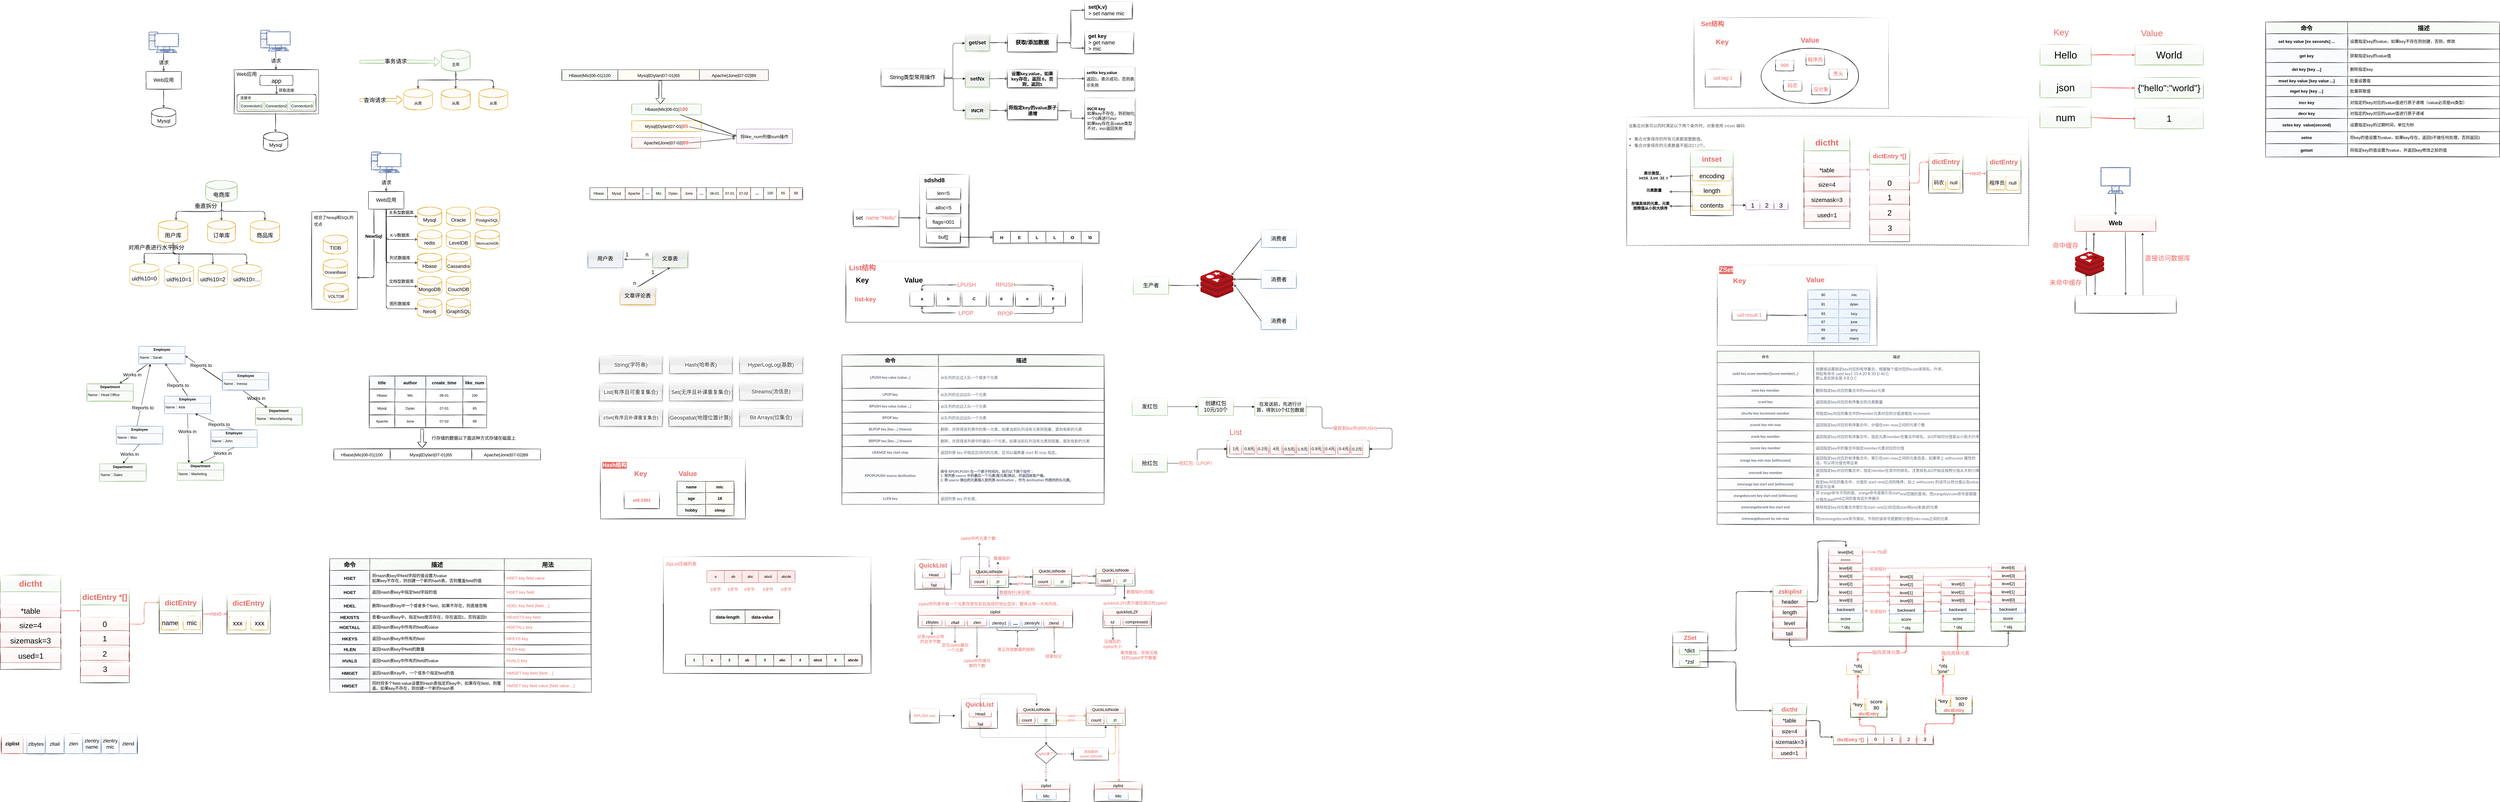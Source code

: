 <mxfile version="14.8.2" type="github">
  <diagram id="qKX1--xFgHHBexEKRUjf" name="Page-1">
    <mxGraphModel dx="4355" dy="2358" grid="0" gridSize="10" guides="1" tooltips="1" connect="1" arrows="1" fold="1" page="0" pageScale="1" pageWidth="827" pageHeight="1169" math="0" shadow="0">
      <root>
        <mxCell id="0" />
        <mxCell id="1" parent="0" />
        <mxCell id="UGQ7e1NPSWGm4lS0MngV-75" value="" style="rounded=0;whiteSpace=wrap;html=1;shadow=0;glass=1;labelBackgroundColor=none;sketch=1;fontSize=17;fontColor=#EA6B66;align=center;dashed=1;" vertex="1" parent="1">
          <mxGeometry x="5176.11" y="841.5" width="543" height="273" as="geometry" />
        </mxCell>
        <mxCell id="UGQ7e1NPSWGm4lS0MngV-44" value="" style="rounded=0;whiteSpace=wrap;html=1;shadow=0;glass=1;labelBackgroundColor=none;sketch=1;fontSize=17;fontColor=#EA6B66;align=center;dashed=1;" vertex="1" parent="1">
          <mxGeometry x="4869" y="338.5" width="1365" height="436.5" as="geometry" />
        </mxCell>
        <mxCell id="s6qHRcp_9V7ku-NvBZSe-347" value="" style="rounded=0;whiteSpace=wrap;html=1;shadow=0;glass=1;labelBackgroundColor=none;sketch=1;fontSize=17;fontColor=#EA6B66;align=center;dashed=1;" parent="1" vertex="1">
          <mxGeometry x="5098.11" y="1" width="660" height="308" as="geometry" />
        </mxCell>
        <mxCell id="s6qHRcp_9V7ku-NvBZSe-299" value="" style="rounded=0;whiteSpace=wrap;html=1;shadow=0;glass=1;labelBackgroundColor=none;sketch=1;fontSize=15;fontColor=#EA6B66;align=left;" parent="1" vertex="1">
          <mxGeometry x="1596" y="1834" width="706" height="396" as="geometry" />
        </mxCell>
        <mxCell id="s6qHRcp_9V7ku-NvBZSe-156" value="" style="rounded=0;whiteSpace=wrap;html=1;shadow=0;glass=1;sketch=1;fontSize=15;fontColor=#EA6B66;" parent="1" vertex="1">
          <mxGeometry x="1383" y="1497" width="492" height="208" as="geometry" />
        </mxCell>
        <mxCell id="s6qHRcp_9V7ku-NvBZSe-29" value="" style="rounded=0;whiteSpace=wrap;html=1;glass=1;sketch=1;fontSize=14;fontColor=#EA6B66;" parent="1" vertex="1">
          <mxGeometry x="2450.96" y="1843" width="123" height="101" as="geometry" />
        </mxCell>
        <mxCell id="s6qHRcp_9V7ku-NvBZSe-22" value="" style="rounded=0;whiteSpace=wrap;html=1;glass=1;sketch=1;fontSize=19;fontColor=#EA6B66;" parent="1" vertex="1">
          <mxGeometry x="2216" y="828" width="804" height="208" as="geometry" />
        </mxCell>
        <mxCell id="s5Ump-VfHsAbrPqj1HHM-357" value="" style="rounded=0;whiteSpace=wrap;html=1;shadow=1;glass=1;labelBackgroundColor=#ffffff;sketch=1;fontSize=15;strokeWidth=1;align=center;" parent="1" vertex="1">
          <mxGeometry x="2467" y="534" width="167" height="246" as="geometry" />
        </mxCell>
        <mxCell id="s5Ump-VfHsAbrPqj1HHM-192" value="" style="shape=table;html=1;whiteSpace=wrap;startSize=0;container=1;collapsible=0;childLayout=tableLayout;shadow=0;labelBackgroundColor=#ffffff;sketch=1;fontSize=15;align=left;fillColor=#f8cecc;strokeColor=#b85450;" parent="1" vertex="1">
          <mxGeometry x="1489" y="407" width="234" height="37" as="geometry" />
        </mxCell>
        <mxCell id="s5Ump-VfHsAbrPqj1HHM-193" value="" style="shape=partialRectangle;html=1;whiteSpace=wrap;collapsible=0;dropTarget=0;pointerEvents=0;fillColor=none;top=0;left=0;bottom=0;right=0;points=[[0,0.5],[1,0.5]];portConstraint=eastwest;" parent="s5Ump-VfHsAbrPqj1HHM-192" vertex="1">
          <mxGeometry width="234" height="37" as="geometry" />
        </mxCell>
        <mxCell id="s5Ump-VfHsAbrPqj1HHM-196" value="Apache|Jone|07-02|&lt;b&gt;&lt;font style=&quot;font-size: 17px&quot; color=&quot;#ea6b66&quot;&gt;89&lt;/font&gt;&lt;/b&gt;" style="shape=partialRectangle;html=1;whiteSpace=wrap;connectable=0;fillColor=none;top=0;left=0;bottom=0;right=0;overflow=hidden;fontSize=15;" parent="s5Ump-VfHsAbrPqj1HHM-193" vertex="1">
          <mxGeometry width="234" height="37" as="geometry" />
        </mxCell>
        <mxCell id="s5Ump-VfHsAbrPqj1HHM-95" value="" style="rounded=0;whiteSpace=wrap;html=1;shadow=0;labelBackgroundColor=none;sketch=1;fontSize=19;" parent="1" vertex="1">
          <mxGeometry x="402" y="660" width="155" height="332" as="geometry" />
        </mxCell>
        <mxCell id="s5Ump-VfHsAbrPqj1HHM-4" value="" style="rounded=0;orthogonalLoop=1;jettySize=auto;html=1;sketch=1;" parent="1" source="s5Ump-VfHsAbrPqj1HHM-2" target="s5Ump-VfHsAbrPqj1HHM-3" edge="1">
          <mxGeometry relative="1" as="geometry" />
        </mxCell>
        <mxCell id="s5Ump-VfHsAbrPqj1HHM-5" value="请求" style="edgeLabel;html=1;align=center;verticalAlign=middle;resizable=0;points=[];fontSize=17;" parent="s5Ump-VfHsAbrPqj1HHM-4" vertex="1" connectable="0">
          <mxGeometry x="-0.447" y="1" relative="1" as="geometry">
            <mxPoint x="-1" y="17" as="offset" />
          </mxGeometry>
        </mxCell>
        <mxCell id="s5Ump-VfHsAbrPqj1HHM-2" value="" style="fontColor=#0066CC;verticalAlign=top;verticalLabelPosition=bottom;labelPosition=center;align=center;html=1;outlineConnect=0;fillColor=#CCCCCC;strokeColor=#6881B3;gradientColor=none;gradientDirection=north;strokeWidth=2;shape=mxgraph.networks.pc;sketch=1;shadow=0;" parent="1" vertex="1">
          <mxGeometry x="-151" y="49" width="100" height="70" as="geometry" />
        </mxCell>
        <mxCell id="s5Ump-VfHsAbrPqj1HHM-7" value="" style="edgeStyle=none;rounded=0;sketch=1;orthogonalLoop=1;jettySize=auto;html=1;fontSize=17;" parent="1" source="s5Ump-VfHsAbrPqj1HHM-3" target="s5Ump-VfHsAbrPqj1HHM-6" edge="1">
          <mxGeometry relative="1" as="geometry" />
        </mxCell>
        <mxCell id="s5Ump-VfHsAbrPqj1HHM-3" value="&lt;font style=&quot;font-size: 17px&quot;&gt;Web应用&lt;/font&gt;" style="rounded=0;whiteSpace=wrap;html=1;shadow=0;sketch=1;" parent="1" vertex="1">
          <mxGeometry x="-161" y="183" width="120" height="60" as="geometry" />
        </mxCell>
        <mxCell id="s5Ump-VfHsAbrPqj1HHM-6" value="Mysql" style="shape=cylinder3;whiteSpace=wrap;html=1;boundedLbl=1;backgroundOutline=1;size=15;shadow=0;sketch=1;fontSize=17;" parent="1" vertex="1">
          <mxGeometry x="-142.5" y="307" width="83" height="65" as="geometry" />
        </mxCell>
        <mxCell id="s5Ump-VfHsAbrPqj1HHM-8" value="" style="rounded=0;orthogonalLoop=1;jettySize=auto;html=1;sketch=1;" parent="1" source="s5Ump-VfHsAbrPqj1HHM-10" target="s5Ump-VfHsAbrPqj1HHM-12" edge="1">
          <mxGeometry relative="1" as="geometry" />
        </mxCell>
        <mxCell id="s5Ump-VfHsAbrPqj1HHM-9" value="请求" style="edgeLabel;html=1;align=center;verticalAlign=middle;resizable=0;points=[];fontSize=17;" parent="s5Ump-VfHsAbrPqj1HHM-8" vertex="1" connectable="0">
          <mxGeometry x="-0.447" y="1" relative="1" as="geometry">
            <mxPoint x="-1" y="17" as="offset" />
          </mxGeometry>
        </mxCell>
        <mxCell id="s5Ump-VfHsAbrPqj1HHM-10" value="" style="fontColor=#0066CC;verticalAlign=top;verticalLabelPosition=bottom;labelPosition=center;align=center;html=1;outlineConnect=0;fillColor=#CCCCCC;strokeColor=#6881B3;gradientColor=none;gradientDirection=north;strokeWidth=2;shape=mxgraph.networks.pc;sketch=1;shadow=0;" parent="1" vertex="1">
          <mxGeometry x="229" y="43" width="100" height="70" as="geometry" />
        </mxCell>
        <mxCell id="s5Ump-VfHsAbrPqj1HHM-12" value="" style="rounded=0;whiteSpace=wrap;html=1;shadow=0;sketch=1;" parent="1" vertex="1">
          <mxGeometry x="138" y="177" width="287" height="150" as="geometry" />
        </mxCell>
        <mxCell id="s5Ump-VfHsAbrPqj1HHM-14" value="" style="edgeStyle=none;rounded=0;sketch=1;orthogonalLoop=1;jettySize=auto;html=1;fontSize=17;" parent="1" target="s5Ump-VfHsAbrPqj1HHM-15" edge="1">
          <mxGeometry relative="1" as="geometry">
            <mxPoint x="279" y="325" as="sourcePoint" />
          </mxGeometry>
        </mxCell>
        <mxCell id="s5Ump-VfHsAbrPqj1HHM-15" value="Mysql" style="shape=cylinder3;whiteSpace=wrap;html=1;boundedLbl=1;backgroundOutline=1;size=15;shadow=0;sketch=1;fontSize=17;" parent="1" vertex="1">
          <mxGeometry x="237.5" y="389" width="83" height="65" as="geometry" />
        </mxCell>
        <mxCell id="s5Ump-VfHsAbrPqj1HHM-16" value="&#xa;&#xa;&lt;span style=&quot;color: rgb(0, 0, 0); font-family: helvetica; font-size: 17px; font-style: normal; font-weight: 400; letter-spacing: normal; text-align: center; text-indent: 0px; text-transform: none; word-spacing: 0px; background-color: rgb(255, 255, 255); display: inline; float: none;&quot;&gt;Web应用&lt;/span&gt;&#xa;&#xa;" style="text;html=1;strokeColor=none;fillColor=none;align=center;verticalAlign=middle;whiteSpace=wrap;rounded=0;shadow=0;sketch=1;fontSize=17;" parent="1" vertex="1">
          <mxGeometry x="144" y="182" width="74" height="22" as="geometry" />
        </mxCell>
        <mxCell id="s5Ump-VfHsAbrPqj1HHM-17" value="" style="rounded=1;whiteSpace=wrap;html=1;shadow=0;sketch=1;fontSize=17;" parent="1" vertex="1">
          <mxGeometry x="148" y="261" width="269" height="58" as="geometry" />
        </mxCell>
        <mxCell id="s5Ump-VfHsAbrPqj1HHM-18" value="Connection1" style="rounded=0;whiteSpace=wrap;html=1;shadow=0;sketch=1;fontSize=13;fillColor=#d5e8d4;strokeColor=#82b366;" parent="1" vertex="1">
          <mxGeometry x="157.5" y="285" width="79" height="29" as="geometry" />
        </mxCell>
        <mxCell id="s5Ump-VfHsAbrPqj1HHM-19" value="Connection2" style="rounded=0;whiteSpace=wrap;html=1;shadow=0;sketch=1;fontSize=13;fillColor=#d5e8d4;strokeColor=#82b366;" parent="1" vertex="1">
          <mxGeometry x="241.5" y="285" width="79" height="29" as="geometry" />
        </mxCell>
        <mxCell id="s5Ump-VfHsAbrPqj1HHM-20" value="Connection3" style="rounded=0;whiteSpace=wrap;html=1;shadow=0;sketch=1;fontSize=13;fillColor=#d5e8d4;strokeColor=#82b366;" parent="1" vertex="1">
          <mxGeometry x="328.5" y="285" width="79" height="29" as="geometry" />
        </mxCell>
        <mxCell id="s5Ump-VfHsAbrPqj1HHM-24" value="&lt;font style=&quot;font-size: 12px&quot;&gt;连接池&lt;/font&gt;" style="text;html=1;strokeColor=none;fillColor=none;align=center;verticalAlign=middle;whiteSpace=wrap;rounded=0;shadow=0;sketch=1;fontSize=17;" parent="1" vertex="1">
          <mxGeometry x="155" y="263" width="45" height="18" as="geometry" />
        </mxCell>
        <mxCell id="s5Ump-VfHsAbrPqj1HHM-25" value="&lt;font style=&quot;font-size: 20px&quot;&gt;app&lt;/font&gt;" style="rounded=1;whiteSpace=wrap;html=1;shadow=0;sketch=1;fontSize=13;" parent="1" vertex="1">
          <mxGeometry x="226" y="196" width="112" height="35" as="geometry" />
        </mxCell>
        <mxCell id="s5Ump-VfHsAbrPqj1HHM-26" value="" style="endArrow=classic;html=1;fontSize=13;exitX=0.5;exitY=1;exitDx=0;exitDy=0;entryX=0.5;entryY=0;entryDx=0;entryDy=0;sketch=1;" parent="1" source="s5Ump-VfHsAbrPqj1HHM-25" target="s5Ump-VfHsAbrPqj1HHM-17" edge="1">
          <mxGeometry width="50" height="50" relative="1" as="geometry">
            <mxPoint x="581" y="278" as="sourcePoint" />
            <mxPoint x="631" y="228" as="targetPoint" />
          </mxGeometry>
        </mxCell>
        <mxCell id="s5Ump-VfHsAbrPqj1HHM-27" value="获取连接" style="text;html=1;strokeColor=none;fillColor=none;align=center;verticalAlign=middle;whiteSpace=wrap;rounded=0;shadow=0;sketch=1;fontSize=13;" parent="1" vertex="1">
          <mxGeometry x="284" y="246" width="64" height="1" as="geometry" />
        </mxCell>
        <mxCell id="s5Ump-VfHsAbrPqj1HHM-32" style="edgeStyle=orthogonalEdgeStyle;rounded=0;sketch=1;orthogonalLoop=1;jettySize=auto;html=1;exitX=0.5;exitY=1;exitDx=0;exitDy=0;exitPerimeter=0;entryX=0.5;entryY=0;entryDx=0;entryDy=0;entryPerimeter=0;fontSize=13;" parent="1" source="s5Ump-VfHsAbrPqj1HHM-28" target="s5Ump-VfHsAbrPqj1HHM-29" edge="1">
          <mxGeometry relative="1" as="geometry" />
        </mxCell>
        <mxCell id="s5Ump-VfHsAbrPqj1HHM-28" value="主库" style="shape=cylinder3;whiteSpace=wrap;html=1;boundedLbl=1;backgroundOutline=1;size=15;shadow=0;sketch=1;fontSize=13;fillColor=#d5e8d4;strokeColor=#82b366;" parent="1" vertex="1">
          <mxGeometry x="842" y="110" width="98" height="72" as="geometry" />
        </mxCell>
        <mxCell id="s5Ump-VfHsAbrPqj1HHM-29" value="从库" style="shape=cylinder3;whiteSpace=wrap;html=1;boundedLbl=1;backgroundOutline=1;size=15;shadow=0;sketch=1;fontSize=13;fillColor=#ffe6cc;strokeColor=#d79b00;" parent="1" vertex="1">
          <mxGeometry x="714" y="242" width="98" height="72" as="geometry" />
        </mxCell>
        <mxCell id="s5Ump-VfHsAbrPqj1HHM-30" value="从库" style="shape=cylinder3;whiteSpace=wrap;html=1;boundedLbl=1;backgroundOutline=1;size=15;shadow=0;sketch=1;fontSize=13;fillColor=#ffe6cc;strokeColor=#d79b00;" parent="1" vertex="1">
          <mxGeometry x="842" y="242" width="98" height="72" as="geometry" />
        </mxCell>
        <mxCell id="s5Ump-VfHsAbrPqj1HHM-31" value="从库" style="shape=cylinder3;whiteSpace=wrap;html=1;boundedLbl=1;backgroundOutline=1;size=15;shadow=0;sketch=1;fontSize=13;fillColor=#ffe6cc;strokeColor=#d79b00;" parent="1" vertex="1">
          <mxGeometry x="970" y="242" width="98" height="72" as="geometry" />
        </mxCell>
        <mxCell id="s5Ump-VfHsAbrPqj1HHM-35" value="" style="endArrow=classic;html=1;fontSize=13;entryX=0.5;entryY=0;entryDx=0;entryDy=0;entryPerimeter=0;edgeStyle=orthogonalEdgeStyle;sketch=1;" parent="1" target="s5Ump-VfHsAbrPqj1HHM-30" edge="1">
          <mxGeometry width="50" height="50" relative="1" as="geometry">
            <mxPoint x="891" y="186" as="sourcePoint" />
            <mxPoint x="1272" y="43" as="targetPoint" />
          </mxGeometry>
        </mxCell>
        <mxCell id="s5Ump-VfHsAbrPqj1HHM-36" value="" style="endArrow=classic;html=1;fontSize=13;exitX=0.5;exitY=1;exitDx=0;exitDy=0;exitPerimeter=0;entryX=0.5;entryY=0;entryDx=0;entryDy=0;entryPerimeter=0;edgeStyle=orthogonalEdgeStyle;sketch=1;" parent="1" source="s5Ump-VfHsAbrPqj1HHM-28" target="s5Ump-VfHsAbrPqj1HHM-31" edge="1">
          <mxGeometry width="50" height="50" relative="1" as="geometry">
            <mxPoint x="1222" y="93" as="sourcePoint" />
            <mxPoint x="1272" y="43" as="targetPoint" />
          </mxGeometry>
        </mxCell>
        <mxCell id="s5Ump-VfHsAbrPqj1HHM-39" value="" style="shape=flexArrow;endArrow=classic;html=1;fontSize=13;shadow=0;sketch=1;fillColor=#d5e8d4;strokeColor=#82b366;" parent="1" edge="1">
          <mxGeometry width="50" height="50" relative="1" as="geometry">
            <mxPoint x="565" y="150" as="sourcePoint" />
            <mxPoint x="838" y="150" as="targetPoint" />
          </mxGeometry>
        </mxCell>
        <mxCell id="s5Ump-VfHsAbrPqj1HHM-40" value="&lt;font style=&quot;font-size: 19px&quot;&gt;事务请求&lt;/font&gt;" style="edgeLabel;html=1;align=center;verticalAlign=middle;resizable=0;points=[];fontSize=13;labelBackgroundColor=#ffffff;" parent="s5Ump-VfHsAbrPqj1HHM-39" vertex="1" connectable="0">
          <mxGeometry x="-0.455" relative="1" as="geometry">
            <mxPoint x="47" y="-1" as="offset" />
          </mxGeometry>
        </mxCell>
        <mxCell id="s5Ump-VfHsAbrPqj1HHM-41" value="" style="shape=flexArrow;endArrow=classic;html=1;shadow=0;fontSize=13;sketch=1;fillColor=#ffe6cc;strokeColor=#d79b00;" parent="1" edge="1">
          <mxGeometry width="50" height="50" relative="1" as="geometry">
            <mxPoint x="565" y="280" as="sourcePoint" />
            <mxPoint x="710" y="280" as="targetPoint" />
          </mxGeometry>
        </mxCell>
        <mxCell id="s5Ump-VfHsAbrPqj1HHM-42" value="&lt;font style=&quot;font-size: 19px;&quot;&gt;查询请求&lt;/font&gt;" style="edgeLabel;html=1;align=center;verticalAlign=middle;resizable=0;points=[];fontSize=19;labelBackgroundColor=#ffffff;" parent="s5Ump-VfHsAbrPqj1HHM-41" vertex="1" connectable="0">
          <mxGeometry x="-0.3" y="-1" relative="1" as="geometry">
            <mxPoint as="offset" />
          </mxGeometry>
        </mxCell>
        <mxCell id="s5Ump-VfHsAbrPqj1HHM-45" value="电商库" style="shape=cylinder3;whiteSpace=wrap;html=1;boundedLbl=1;backgroundOutline=1;size=15;shadow=0;labelBackgroundColor=#ffffff;sketch=1;fontSize=19;fillColor=#d5e8d4;strokeColor=#82b366;" parent="1" vertex="1">
          <mxGeometry x="42" y="554" width="107" height="73" as="geometry" />
        </mxCell>
        <mxCell id="s5Ump-VfHsAbrPqj1HHM-56" value="" style="edgeStyle=orthogonalEdgeStyle;rounded=0;sketch=1;orthogonalLoop=1;jettySize=auto;html=1;shadow=0;fontSize=19;" parent="1" source="s5Ump-VfHsAbrPqj1HHM-46" target="s5Ump-VfHsAbrPqj1HHM-55" edge="1">
          <mxGeometry relative="1" as="geometry" />
        </mxCell>
        <mxCell id="s5Ump-VfHsAbrPqj1HHM-46" value="用户库" style="shape=cylinder3;whiteSpace=wrap;html=1;boundedLbl=1;backgroundOutline=1;size=15;shadow=0;labelBackgroundColor=#ffffff;sketch=1;fontSize=19;fillColor=#ffe6cc;strokeColor=#d79b00;" parent="1" vertex="1">
          <mxGeometry x="-119" y="690" width="100" height="76" as="geometry" />
        </mxCell>
        <mxCell id="s5Ump-VfHsAbrPqj1HHM-47" value="订单库" style="shape=cylinder3;whiteSpace=wrap;html=1;boundedLbl=1;backgroundOutline=1;size=15;shadow=0;labelBackgroundColor=#ffffff;sketch=1;fontSize=19;fillColor=#ffe6cc;strokeColor=#d79b00;" parent="1" vertex="1">
          <mxGeometry x="48" y="690" width="95" height="76" as="geometry" />
        </mxCell>
        <mxCell id="s5Ump-VfHsAbrPqj1HHM-48" value="商品库" style="shape=cylinder3;whiteSpace=wrap;html=1;boundedLbl=1;backgroundOutline=1;size=15;shadow=0;labelBackgroundColor=#ffffff;sketch=1;fontSize=19;fillColor=#ffe6cc;strokeColor=#d79b00;" parent="1" vertex="1">
          <mxGeometry x="193" y="690" width="100" height="76" as="geometry" />
        </mxCell>
        <mxCell id="s5Ump-VfHsAbrPqj1HHM-49" value="" style="endArrow=classic;html=1;shadow=0;fontSize=19;exitX=0.5;exitY=1;exitDx=0;exitDy=0;exitPerimeter=0;entryX=0.6;entryY=-0.013;entryDx=0;entryDy=0;entryPerimeter=0;edgeStyle=orthogonalEdgeStyle;sketch=1;" parent="1" source="s5Ump-VfHsAbrPqj1HHM-45" target="s5Ump-VfHsAbrPqj1HHM-46" edge="1">
          <mxGeometry width="50" height="50" relative="1" as="geometry">
            <mxPoint x="80" y="679" as="sourcePoint" />
            <mxPoint x="130" y="629" as="targetPoint" />
          </mxGeometry>
        </mxCell>
        <mxCell id="s5Ump-VfHsAbrPqj1HHM-50" value="" style="endArrow=classic;html=1;shadow=0;fontSize=19;exitX=0.5;exitY=1;exitDx=0;exitDy=0;exitPerimeter=0;entryX=0.5;entryY=0;entryDx=0;entryDy=0;entryPerimeter=0;edgeStyle=orthogonalEdgeStyle;sketch=1;" parent="1" source="s5Ump-VfHsAbrPqj1HHM-45" target="s5Ump-VfHsAbrPqj1HHM-48" edge="1">
          <mxGeometry width="50" height="50" relative="1" as="geometry">
            <mxPoint x="235" y="661" as="sourcePoint" />
            <mxPoint x="285" y="611" as="targetPoint" />
          </mxGeometry>
        </mxCell>
        <mxCell id="s5Ump-VfHsAbrPqj1HHM-51" value="" style="endArrow=classic;html=1;shadow=0;fontSize=19;exitX=0.5;exitY=1;exitDx=0;exitDy=0;exitPerimeter=0;entryX=0.5;entryY=0;entryDx=0;entryDy=0;entryPerimeter=0;sketch=1;" parent="1" source="s5Ump-VfHsAbrPqj1HHM-45" target="s5Ump-VfHsAbrPqj1HHM-47" edge="1">
          <mxGeometry width="50" height="50" relative="1" as="geometry">
            <mxPoint x="230" y="623" as="sourcePoint" />
            <mxPoint x="280" y="573" as="targetPoint" />
          </mxGeometry>
        </mxCell>
        <mxCell id="s5Ump-VfHsAbrPqj1HHM-52" value="垂直拆分" style="text;html=1;strokeColor=none;fillColor=none;align=center;verticalAlign=middle;whiteSpace=wrap;rounded=0;shadow=0;labelBackgroundColor=#ffffff;sketch=1;fontSize=19;" parent="1" vertex="1">
          <mxGeometry x="-5" y="634" width="95" height="13" as="geometry" />
        </mxCell>
        <mxCell id="s5Ump-VfHsAbrPqj1HHM-55" value="uid%10=0" style="shape=cylinder3;whiteSpace=wrap;html=1;boundedLbl=1;backgroundOutline=1;size=15;shadow=0;labelBackgroundColor=#ffffff;sketch=1;fontSize=19;fillColor=#fff2cc;strokeColor=#d6b656;" parent="1" vertex="1">
          <mxGeometry x="-217" y="837" width="100" height="76" as="geometry" />
        </mxCell>
        <mxCell id="s5Ump-VfHsAbrPqj1HHM-57" value="对用户表进行水平拆分" style="text;html=1;strokeColor=none;fillColor=none;align=center;verticalAlign=middle;whiteSpace=wrap;rounded=0;shadow=0;labelBackgroundColor=#ffffff;sketch=1;fontSize=19;" parent="1" vertex="1">
          <mxGeometry x="-227" y="773" width="202" height="17" as="geometry" />
        </mxCell>
        <mxCell id="s5Ump-VfHsAbrPqj1HHM-58" value="uid%10=1" style="shape=cylinder3;whiteSpace=wrap;html=1;boundedLbl=1;backgroundOutline=1;size=15;shadow=0;labelBackgroundColor=#ffffff;sketch=1;fontSize=19;fillColor=#fff2cc;strokeColor=#d6b656;" parent="1" vertex="1">
          <mxGeometry x="-99" y="840" width="100" height="76" as="geometry" />
        </mxCell>
        <mxCell id="s5Ump-VfHsAbrPqj1HHM-59" value="uid%10=2" style="shape=cylinder3;whiteSpace=wrap;html=1;boundedLbl=1;backgroundOutline=1;size=15;shadow=0;labelBackgroundColor=#ffffff;sketch=1;fontSize=19;fillColor=#fff2cc;strokeColor=#d6b656;" parent="1" vertex="1">
          <mxGeometry x="16" y="840" width="100" height="76" as="geometry" />
        </mxCell>
        <mxCell id="s5Ump-VfHsAbrPqj1HHM-60" value="uid%10=..." style="shape=cylinder3;whiteSpace=wrap;html=1;boundedLbl=1;backgroundOutline=1;size=15;shadow=0;labelBackgroundColor=#ffffff;sketch=1;fontSize=19;fillColor=#fff2cc;strokeColor=#d6b656;" parent="1" vertex="1">
          <mxGeometry x="131" y="840" width="100" height="76" as="geometry" />
        </mxCell>
        <mxCell id="s5Ump-VfHsAbrPqj1HHM-61" value="" style="endArrow=classic;html=1;shadow=0;fontSize=19;exitX=0.5;exitY=1;exitDx=0;exitDy=0;exitPerimeter=0;entryX=0.5;entryY=0;entryDx=0;entryDy=0;entryPerimeter=0;edgeStyle=orthogonalEdgeStyle;sketch=1;" parent="1" source="s5Ump-VfHsAbrPqj1HHM-46" target="s5Ump-VfHsAbrPqj1HHM-58" edge="1">
          <mxGeometry width="50" height="50" relative="1" as="geometry">
            <mxPoint x="14" y="809" as="sourcePoint" />
            <mxPoint x="64" y="759" as="targetPoint" />
          </mxGeometry>
        </mxCell>
        <mxCell id="s5Ump-VfHsAbrPqj1HHM-62" value="" style="endArrow=classic;html=1;shadow=0;fontSize=19;entryX=0.5;entryY=0;entryDx=0;entryDy=0;entryPerimeter=0;edgeStyle=orthogonalEdgeStyle;sketch=1;" parent="1" target="s5Ump-VfHsAbrPqj1HHM-60" edge="1">
          <mxGeometry width="50" height="50" relative="1" as="geometry">
            <mxPoint x="-69" y="768" as="sourcePoint" />
            <mxPoint x="384" y="604" as="targetPoint" />
            <Array as="points">
              <mxPoint x="-69" y="804" />
              <mxPoint x="181" y="804" />
            </Array>
          </mxGeometry>
        </mxCell>
        <mxCell id="s5Ump-VfHsAbrPqj1HHM-63" value="" style="endArrow=classic;html=1;shadow=0;fontSize=19;exitX=0.5;exitY=1;exitDx=0;exitDy=0;exitPerimeter=0;entryX=0.5;entryY=0;entryDx=0;entryDy=0;entryPerimeter=0;edgeStyle=orthogonalEdgeStyle;sketch=1;" parent="1" source="s5Ump-VfHsAbrPqj1HHM-46" target="s5Ump-VfHsAbrPqj1HHM-59" edge="1">
          <mxGeometry width="50" height="50" relative="1" as="geometry">
            <mxPoint x="334" y="654" as="sourcePoint" />
            <mxPoint x="384" y="604" as="targetPoint" />
          </mxGeometry>
        </mxCell>
        <mxCell id="s5Ump-VfHsAbrPqj1HHM-64" value="" style="rounded=0;orthogonalLoop=1;jettySize=auto;html=1;sketch=1;" parent="1" source="s5Ump-VfHsAbrPqj1HHM-66" target="s5Ump-VfHsAbrPqj1HHM-68" edge="1">
          <mxGeometry relative="1" as="geometry" />
        </mxCell>
        <mxCell id="s5Ump-VfHsAbrPqj1HHM-65" value="请求" style="edgeLabel;html=1;align=center;verticalAlign=middle;resizable=0;points=[];fontSize=17;" parent="s5Ump-VfHsAbrPqj1HHM-64" vertex="1" connectable="0">
          <mxGeometry x="-0.447" y="1" relative="1" as="geometry">
            <mxPoint x="-1" y="17" as="offset" />
          </mxGeometry>
        </mxCell>
        <mxCell id="s5Ump-VfHsAbrPqj1HHM-66" value="" style="fontColor=#0066CC;verticalAlign=top;verticalLabelPosition=bottom;labelPosition=center;align=center;html=1;outlineConnect=0;fillColor=#CCCCCC;strokeColor=#6881B3;gradientColor=none;gradientDirection=north;strokeWidth=2;shape=mxgraph.networks.pc;sketch=1;shadow=0;" parent="1" vertex="1">
          <mxGeometry x="605" y="457" width="100" height="70" as="geometry" />
        </mxCell>
        <mxCell id="s5Ump-VfHsAbrPqj1HHM-67" value="" style="edgeStyle=orthogonalEdgeStyle;rounded=0;sketch=1;orthogonalLoop=1;jettySize=auto;html=1;fontSize=17;exitX=0.5;exitY=1;exitDx=0;exitDy=0;" parent="1" source="s5Ump-VfHsAbrPqj1HHM-68" target="s5Ump-VfHsAbrPqj1HHM-69" edge="1">
          <mxGeometry relative="1" as="geometry" />
        </mxCell>
        <mxCell id="s5Ump-VfHsAbrPqj1HHM-68" value="&lt;font style=&quot;font-size: 17px&quot;&gt;Web应用&lt;/font&gt;" style="rounded=0;whiteSpace=wrap;html=1;shadow=0;sketch=1;" parent="1" vertex="1">
          <mxGeometry x="595" y="591" width="120" height="60" as="geometry" />
        </mxCell>
        <mxCell id="s5Ump-VfHsAbrPqj1HHM-69" value="Mysql" style="shape=cylinder3;whiteSpace=wrap;html=1;boundedLbl=1;backgroundOutline=1;size=15;shadow=0;sketch=1;fontSize=17;fillColor=#ffe6cc;strokeColor=#d79b00;" parent="1" vertex="1">
          <mxGeometry x="761" y="644" width="83" height="65" as="geometry" />
        </mxCell>
        <mxCell id="s5Ump-VfHsAbrPqj1HHM-70" value="redis" style="shape=cylinder3;whiteSpace=wrap;html=1;boundedLbl=1;backgroundOutline=1;size=15;shadow=0;sketch=1;fontSize=17;fillColor=#ffe6cc;strokeColor=#d79b00;" parent="1" vertex="1">
          <mxGeometry x="761" y="722" width="83" height="65" as="geometry" />
        </mxCell>
        <mxCell id="s5Ump-VfHsAbrPqj1HHM-71" value="LevelDB" style="shape=cylinder3;whiteSpace=wrap;html=1;boundedLbl=1;backgroundOutline=1;size=15;shadow=0;sketch=1;fontSize=17;fillColor=#ffe6cc;strokeColor=#d79b00;" parent="1" vertex="1">
          <mxGeometry x="859" y="722" width="83" height="65" as="geometry" />
        </mxCell>
        <mxCell id="s5Ump-VfHsAbrPqj1HHM-72" value="" style="endArrow=classic;html=1;shadow=0;fontSize=19;exitX=0.5;exitY=1;exitDx=0;exitDy=0;entryX=0;entryY=0.5;entryDx=0;entryDy=0;entryPerimeter=0;edgeStyle=orthogonalEdgeStyle;sketch=1;" parent="1" source="s5Ump-VfHsAbrPqj1HHM-68" target="s5Ump-VfHsAbrPqj1HHM-70" edge="1">
          <mxGeometry width="50" height="50" relative="1" as="geometry">
            <mxPoint x="671" y="792" as="sourcePoint" />
            <mxPoint x="721" y="742" as="targetPoint" />
          </mxGeometry>
        </mxCell>
        <mxCell id="s5Ump-VfHsAbrPqj1HHM-73" value="Hbase" style="shape=cylinder3;whiteSpace=wrap;html=1;boundedLbl=1;backgroundOutline=1;size=15;shadow=0;sketch=1;fontSize=17;fillColor=#ffe6cc;strokeColor=#d79b00;" parent="1" vertex="1">
          <mxGeometry x="761" y="801" width="83" height="65" as="geometry" />
        </mxCell>
        <mxCell id="s5Ump-VfHsAbrPqj1HHM-74" value="&lt;font style=&quot;font-size: 16px&quot;&gt;Cassandra&lt;/font&gt;" style="shape=cylinder3;whiteSpace=wrap;html=1;boundedLbl=1;backgroundOutline=1;size=15;shadow=0;sketch=1;fontSize=17;fillColor=#ffe6cc;strokeColor=#d79b00;" parent="1" vertex="1">
          <mxGeometry x="859" y="801" width="83" height="65" as="geometry" />
        </mxCell>
        <mxCell id="s5Ump-VfHsAbrPqj1HHM-75" value="MongoDB" style="shape=cylinder3;whiteSpace=wrap;html=1;boundedLbl=1;backgroundOutline=1;size=15;shadow=0;sketch=1;fontSize=17;fillColor=#ffe6cc;strokeColor=#d79b00;" parent="1" vertex="1">
          <mxGeometry x="761" y="880" width="83" height="65" as="geometry" />
        </mxCell>
        <mxCell id="s5Ump-VfHsAbrPqj1HHM-76" value="CouchDB" style="shape=cylinder3;whiteSpace=wrap;html=1;boundedLbl=1;backgroundOutline=1;size=15;shadow=0;sketch=1;fontSize=17;fillColor=#ffe6cc;strokeColor=#d79b00;" parent="1" vertex="1">
          <mxGeometry x="859" y="880" width="83" height="65" as="geometry" />
        </mxCell>
        <mxCell id="s5Ump-VfHsAbrPqj1HHM-77" value="&lt;font style=&quot;font-size: 12px&quot;&gt;MemcacheDB&lt;/font&gt;" style="shape=cylinder3;whiteSpace=wrap;html=1;boundedLbl=1;backgroundOutline=1;size=15;shadow=0;sketch=1;fontSize=17;fillColor=#ffe6cc;strokeColor=#d79b00;" parent="1" vertex="1">
          <mxGeometry x="957" y="722" width="83" height="65" as="geometry" />
        </mxCell>
        <mxCell id="s5Ump-VfHsAbrPqj1HHM-78" value="Neo4j" style="shape=cylinder3;whiteSpace=wrap;html=1;boundedLbl=1;backgroundOutline=1;size=15;shadow=0;sketch=1;fontSize=17;fillColor=#ffe6cc;strokeColor=#d79b00;" parent="1" vertex="1">
          <mxGeometry x="761" y="955" width="83" height="65" as="geometry" />
        </mxCell>
        <mxCell id="s5Ump-VfHsAbrPqj1HHM-79" value="GraphSQL" style="shape=cylinder3;whiteSpace=wrap;html=1;boundedLbl=1;backgroundOutline=1;size=15;shadow=0;sketch=1;fontSize=17;fillColor=#ffe6cc;strokeColor=#d79b00;" parent="1" vertex="1">
          <mxGeometry x="859" y="955" width="83" height="65" as="geometry" />
        </mxCell>
        <mxCell id="s5Ump-VfHsAbrPqj1HHM-81" value="" style="endArrow=classic;html=1;shadow=0;fontSize=19;exitX=0.5;exitY=1;exitDx=0;exitDy=0;entryX=0.012;entryY=0.538;entryDx=0;entryDy=0;entryPerimeter=0;edgeStyle=orthogonalEdgeStyle;sketch=1;" parent="1" source="s5Ump-VfHsAbrPqj1HHM-68" target="s5Ump-VfHsAbrPqj1HHM-78" edge="1">
          <mxGeometry width="50" height="50" relative="1" as="geometry">
            <mxPoint x="601" y="753" as="sourcePoint" />
            <mxPoint x="651" y="703" as="targetPoint" />
          </mxGeometry>
        </mxCell>
        <mxCell id="s5Ump-VfHsAbrPqj1HHM-82" value="" style="endArrow=classic;html=1;shadow=0;fontSize=19;entryX=0;entryY=0.523;entryDx=0;entryDy=0;entryPerimeter=0;edgeStyle=orthogonalEdgeStyle;sketch=1;" parent="1" target="s5Ump-VfHsAbrPqj1HHM-75" edge="1">
          <mxGeometry width="50" height="50" relative="1" as="geometry">
            <mxPoint x="655" y="654" as="sourcePoint" />
            <mxPoint x="560" y="709" as="targetPoint" />
            <Array as="points">
              <mxPoint x="655" y="914" />
            </Array>
          </mxGeometry>
        </mxCell>
        <mxCell id="s5Ump-VfHsAbrPqj1HHM-83" value="" style="endArrow=classic;html=1;shadow=0;fontSize=19;entryX=0;entryY=0.5;entryDx=0;entryDy=0;entryPerimeter=0;edgeStyle=orthogonalEdgeStyle;sketch=1;" parent="1" target="s5Ump-VfHsAbrPqj1HHM-73" edge="1">
          <mxGeometry width="50" height="50" relative="1" as="geometry">
            <mxPoint x="654" y="652" as="sourcePoint" />
            <mxPoint x="560" y="709" as="targetPoint" />
            <Array as="points">
              <mxPoint x="654" y="834" />
            </Array>
          </mxGeometry>
        </mxCell>
        <mxCell id="s5Ump-VfHsAbrPqj1HHM-84" value="&lt;font style=&quot;font-size: 14px&quot;&gt;关系型数据库&lt;/font&gt;" style="text;html=1;strokeColor=none;fillColor=none;align=center;verticalAlign=middle;whiteSpace=wrap;rounded=0;shadow=0;labelBackgroundColor=none;sketch=1;fontSize=19;" parent="1" vertex="1">
          <mxGeometry x="654" y="662" width="104" as="geometry" />
        </mxCell>
        <mxCell id="s5Ump-VfHsAbrPqj1HHM-85" value="Oracle" style="shape=cylinder3;whiteSpace=wrap;html=1;boundedLbl=1;backgroundOutline=1;size=15;shadow=0;sketch=1;fontSize=17;fillColor=#ffe6cc;strokeColor=#d79b00;" parent="1" vertex="1">
          <mxGeometry x="859" y="644" width="83" height="65" as="geometry" />
        </mxCell>
        <mxCell id="s5Ump-VfHsAbrPqj1HHM-86" value="&lt;font style=&quot;font-size: 14px&quot;&gt;PostgreSQL&lt;/font&gt;" style="shape=cylinder3;whiteSpace=wrap;html=1;boundedLbl=1;backgroundOutline=1;size=15;shadow=0;sketch=1;fontSize=17;fillColor=#ffe6cc;strokeColor=#d79b00;" parent="1" vertex="1">
          <mxGeometry x="957" y="644" width="83" height="65" as="geometry" />
        </mxCell>
        <mxCell id="s5Ump-VfHsAbrPqj1HHM-87" value="&lt;span style=&quot;font-size: 14px&quot;&gt;K-V数据库&lt;/span&gt;" style="text;html=1;strokeColor=none;fillColor=none;align=center;verticalAlign=middle;whiteSpace=wrap;rounded=0;shadow=0;labelBackgroundColor=none;sketch=1;fontSize=19;" parent="1" vertex="1">
          <mxGeometry x="665" y="739" width="73" as="geometry" />
        </mxCell>
        <mxCell id="s5Ump-VfHsAbrPqj1HHM-88" value="&lt;span style=&quot;font-size: 14px&quot;&gt;列式数据库&lt;/span&gt;" style="text;html=1;strokeColor=none;fillColor=none;align=center;verticalAlign=middle;whiteSpace=wrap;rounded=0;shadow=0;labelBackgroundColor=none;sketch=1;fontSize=19;" parent="1" vertex="1">
          <mxGeometry x="665" y="816" width="73" as="geometry" />
        </mxCell>
        <mxCell id="s5Ump-VfHsAbrPqj1HHM-89" value="&lt;span style=&quot;font-size: 14px&quot;&gt;文档型数据库&lt;/span&gt;" style="text;html=1;strokeColor=none;fillColor=none;align=center;verticalAlign=middle;whiteSpace=wrap;rounded=0;shadow=0;labelBackgroundColor=none;sketch=1;fontSize=19;" parent="1" vertex="1">
          <mxGeometry x="662" y="896" width="89" as="geometry" />
        </mxCell>
        <mxCell id="s5Ump-VfHsAbrPqj1HHM-90" value="&lt;span style=&quot;font-size: 14px&quot;&gt;图形数据库&lt;/span&gt;" style="text;html=1;strokeColor=none;fillColor=none;align=center;verticalAlign=middle;whiteSpace=wrap;rounded=0;shadow=0;labelBackgroundColor=none;sketch=1;fontSize=19;" parent="1" vertex="1">
          <mxGeometry x="657" y="972" width="89" as="geometry" />
        </mxCell>
        <mxCell id="s5Ump-VfHsAbrPqj1HHM-91" value="TIDB" style="shape=cylinder3;whiteSpace=wrap;html=1;boundedLbl=1;backgroundOutline=1;size=15;shadow=0;sketch=1;fontSize=17;fillColor=#ffe6cc;strokeColor=#d79b00;" parent="1" vertex="1">
          <mxGeometry x="441" y="739" width="83" height="65" as="geometry" />
        </mxCell>
        <mxCell id="s5Ump-VfHsAbrPqj1HHM-92" value="&lt;font style=&quot;font-size: 14px&quot;&gt;OceanBase&lt;/font&gt;" style="shape=cylinder3;whiteSpace=wrap;html=1;boundedLbl=1;backgroundOutline=1;size=15;shadow=0;sketch=1;fontSize=17;fillColor=#ffe6cc;strokeColor=#d79b00;" parent="1" vertex="1">
          <mxGeometry x="441" y="821" width="83" height="65" as="geometry" />
        </mxCell>
        <mxCell id="s5Ump-VfHsAbrPqj1HHM-94" value="" style="endArrow=classic;html=1;shadow=0;fontSize=19;edgeStyle=orthogonalEdgeStyle;sketch=1;" parent="1" edge="1">
          <mxGeometry width="50" height="50" relative="1" as="geometry">
            <mxPoint x="613" y="652" as="sourcePoint" />
            <mxPoint x="555" y="884" as="targetPoint" />
            <Array as="points">
              <mxPoint x="613" y="652" />
              <mxPoint x="613" y="884" />
            </Array>
          </mxGeometry>
        </mxCell>
        <mxCell id="s5Ump-VfHsAbrPqj1HHM-101" value="&lt;span style=&quot;font-weight: 700&quot;&gt;NewSql&lt;/span&gt;" style="edgeLabel;html=1;align=center;verticalAlign=middle;resizable=0;points=[];fontSize=16;" parent="s5Ump-VfHsAbrPqj1HHM-94" vertex="1" connectable="0">
          <mxGeometry x="-0.371" y="-1" relative="1" as="geometry">
            <mxPoint as="offset" />
          </mxGeometry>
        </mxCell>
        <mxCell id="s5Ump-VfHsAbrPqj1HHM-97" value="&lt;span style=&quot;font-size: 14px&quot;&gt;结合了Nosql和SQL的优点&lt;/span&gt;" style="text;html=1;strokeColor=none;fillColor=none;align=left;verticalAlign=middle;whiteSpace=wrap;rounded=0;shadow=0;labelBackgroundColor=none;sketch=1;fontSize=19;" parent="1" vertex="1">
          <mxGeometry x="408" y="690" width="149" as="geometry" />
        </mxCell>
        <mxCell id="s5Ump-VfHsAbrPqj1HHM-99" value="&lt;font style=&quot;font-size: 14px&quot;&gt;VOLTDB&lt;/font&gt;" style="shape=cylinder3;whiteSpace=wrap;html=1;boundedLbl=1;backgroundOutline=1;size=15;shadow=0;sketch=1;fontSize=17;fillColor=#ffe6cc;strokeColor=#d79b00;" parent="1" vertex="1">
          <mxGeometry x="443" y="903" width="83" height="65" as="geometry" />
        </mxCell>
        <mxCell id="s5Ump-VfHsAbrPqj1HHM-107" value="&lt;p style=&quot;margin: 0px ; margin-top: 4px ; text-align: center&quot;&gt;&lt;b&gt;Employee&lt;/b&gt;&lt;/p&gt;&lt;hr size=&quot;1&quot;&gt;&lt;p style=&quot;margin: 0px ; margin-left: 4px&quot;&gt;Name：Sarah&lt;/p&gt;" style="verticalAlign=top;align=left;overflow=fill;fontSize=12;fontFamily=Helvetica;html=1;shadow=0;labelBackgroundColor=none;sketch=1;fillColor=#dae8fc;strokeColor=#6c8ebf;" parent="1" vertex="1">
          <mxGeometry x="-186" y="1118" width="158" height="60" as="geometry" />
        </mxCell>
        <mxCell id="s5Ump-VfHsAbrPqj1HHM-108" value="&lt;p style=&quot;margin: 0px ; margin-top: 4px ; text-align: center&quot;&gt;&lt;b&gt;Department&lt;/b&gt;&lt;/p&gt;&lt;hr size=&quot;1&quot;&gt;&lt;p style=&quot;margin: 0px ; margin-left: 4px&quot;&gt;Name：Head Office&lt;/p&gt;" style="verticalAlign=top;align=left;overflow=fill;fontSize=12;fontFamily=Helvetica;html=1;shadow=0;labelBackgroundColor=none;sketch=1;fillColor=#d5e8d4;strokeColor=#82b366;" parent="1" vertex="1">
          <mxGeometry x="-362" y="1245" width="158" height="60" as="geometry" />
        </mxCell>
        <mxCell id="s5Ump-VfHsAbrPqj1HHM-109" value="&lt;p style=&quot;margin: 0px ; margin-top: 4px ; text-align: center&quot;&gt;&lt;b&gt;Employee&lt;/b&gt;&lt;/p&gt;&lt;hr size=&quot;1&quot;&gt;&lt;p style=&quot;margin: 0px ; margin-left: 4px&quot;&gt;Name：Alok&lt;/p&gt;" style="verticalAlign=top;align=left;overflow=fill;fontSize=12;fontFamily=Helvetica;html=1;shadow=0;labelBackgroundColor=none;sketch=1;fillColor=#dae8fc;strokeColor=#6c8ebf;" parent="1" vertex="1">
          <mxGeometry x="-99" y="1287" width="158" height="60" as="geometry" />
        </mxCell>
        <mxCell id="s5Ump-VfHsAbrPqj1HHM-110" value="&lt;p style=&quot;margin: 0px ; margin-top: 4px ; text-align: center&quot;&gt;&lt;b&gt;Employee&lt;/b&gt;&lt;/p&gt;&lt;hr size=&quot;1&quot;&gt;&lt;p style=&quot;margin: 0px ; margin-left: 4px&quot;&gt;Name：Inessa&lt;/p&gt;" style="verticalAlign=top;align=left;overflow=fill;fontSize=12;fontFamily=Helvetica;html=1;shadow=0;labelBackgroundColor=none;sketch=1;fillColor=#dae8fc;strokeColor=#6c8ebf;" parent="1" vertex="1">
          <mxGeometry x="98.5" y="1207" width="158" height="60" as="geometry" />
        </mxCell>
        <mxCell id="s5Ump-VfHsAbrPqj1HHM-111" value="&lt;p style=&quot;margin: 0px ; margin-top: 4px ; text-align: center&quot;&gt;&lt;b&gt;Department&lt;/b&gt;&lt;/p&gt;&lt;hr size=&quot;1&quot;&gt;&lt;p style=&quot;margin: 0px ; margin-left: 4px&quot;&gt;Name：Sales&lt;/p&gt;" style="verticalAlign=top;align=left;overflow=fill;fontSize=12;fontFamily=Helvetica;html=1;shadow=0;labelBackgroundColor=none;sketch=1;fillColor=#d5e8d4;strokeColor=#82b366;" parent="1" vertex="1">
          <mxGeometry x="-319" y="1517" width="158" height="60" as="geometry" />
        </mxCell>
        <mxCell id="s5Ump-VfHsAbrPqj1HHM-112" value="&lt;p style=&quot;margin: 0px ; margin-top: 4px ; text-align: center&quot;&gt;&lt;b&gt;Department&lt;/b&gt;&lt;/p&gt;&lt;hr size=&quot;1&quot;&gt;&lt;p style=&quot;margin: 0px ; margin-left: 4px&quot;&gt;Name：Marketing&lt;/p&gt;" style="verticalAlign=top;align=left;overflow=fill;fontSize=12;fontFamily=Helvetica;html=1;shadow=0;labelBackgroundColor=none;sketch=1;fillColor=#d5e8d4;strokeColor=#82b366;" parent="1" vertex="1">
          <mxGeometry x="-55" y="1514" width="158" height="60" as="geometry" />
        </mxCell>
        <mxCell id="s5Ump-VfHsAbrPqj1HHM-113" value="&lt;p style=&quot;margin: 0px ; margin-top: 4px ; text-align: center&quot;&gt;&lt;b&gt;Department&lt;/b&gt;&lt;/p&gt;&lt;hr size=&quot;1&quot;&gt;&lt;p style=&quot;margin: 0px ; margin-left: 4px&quot;&gt;Name：Manufacturing&lt;/p&gt;" style="verticalAlign=top;align=left;overflow=fill;fontSize=12;fontFamily=Helvetica;html=1;shadow=0;labelBackgroundColor=none;sketch=1;fillColor=#d5e8d4;strokeColor=#82b366;" parent="1" vertex="1">
          <mxGeometry x="211" y="1326" width="158" height="60" as="geometry" />
        </mxCell>
        <mxCell id="s5Ump-VfHsAbrPqj1HHM-114" value="&lt;p style=&quot;margin: 0px ; margin-top: 4px ; text-align: center&quot;&gt;&lt;b&gt;Employee&lt;/b&gt;&lt;/p&gt;&lt;hr size=&quot;1&quot;&gt;&lt;p style=&quot;margin: 0px ; margin-left: 4px&quot;&gt;Name：Max&lt;/p&gt;" style="verticalAlign=top;align=left;overflow=fill;fontSize=12;fontFamily=Helvetica;html=1;shadow=0;labelBackgroundColor=none;sketch=1;fillColor=#dae8fc;strokeColor=#6c8ebf;" parent="1" vertex="1">
          <mxGeometry x="-262" y="1390" width="158" height="60" as="geometry" />
        </mxCell>
        <mxCell id="s5Ump-VfHsAbrPqj1HHM-115" value="&lt;p style=&quot;margin: 0px ; margin-top: 4px ; text-align: center&quot;&gt;&lt;b&gt;Employee&lt;/b&gt;&lt;/p&gt;&lt;hr size=&quot;1&quot;&gt;&lt;p style=&quot;margin: 0px ; margin-left: 4px&quot;&gt;Name：John&lt;/p&gt;" style="verticalAlign=top;align=left;overflow=fill;fontSize=12;fontFamily=Helvetica;html=1;shadow=0;labelBackgroundColor=none;sketch=1;fillColor=#dae8fc;strokeColor=#6c8ebf;" parent="1" vertex="1">
          <mxGeometry x="59" y="1402" width="158" height="60" as="geometry" />
        </mxCell>
        <mxCell id="s5Ump-VfHsAbrPqj1HHM-116" value="" style="endArrow=classic;html=1;shadow=0;fontSize=16;exitX=0.446;exitY=1.033;exitDx=0;exitDy=0;exitPerimeter=0;entryX=0.25;entryY=0;entryDx=0;entryDy=0;sketch=1;" parent="1" source="s5Ump-VfHsAbrPqj1HHM-110" target="s5Ump-VfHsAbrPqj1HHM-113" edge="1">
          <mxGeometry width="50" height="50" relative="1" as="geometry">
            <mxPoint x="146" y="1355" as="sourcePoint" />
            <mxPoint x="196" y="1305" as="targetPoint" />
          </mxGeometry>
        </mxCell>
        <mxCell id="s5Ump-VfHsAbrPqj1HHM-117" value="" style="endArrow=classic;html=1;shadow=0;fontSize=16;exitX=0;exitY=0.5;exitDx=0;exitDy=0;entryX=1;entryY=0.533;entryDx=0;entryDy=0;sketch=1;entryPerimeter=0;" parent="1" source="s5Ump-VfHsAbrPqj1HHM-110" target="s5Ump-VfHsAbrPqj1HHM-107" edge="1">
          <mxGeometry width="50" height="50" relative="1" as="geometry">
            <mxPoint x="178.968" y="1278.98" as="sourcePoint" />
            <mxPoint x="260.5" y="1336" as="targetPoint" />
          </mxGeometry>
        </mxCell>
        <mxCell id="s5Ump-VfHsAbrPqj1HHM-118" value="Reports to" style="edgeLabel;html=1;align=center;verticalAlign=middle;resizable=0;points=[];fontSize=16;" parent="s5Ump-VfHsAbrPqj1HHM-117" vertex="1" connectable="0">
          <mxGeometry x="0.195" y="-4" relative="1" as="geometry">
            <mxPoint as="offset" />
          </mxGeometry>
        </mxCell>
        <mxCell id="s5Ump-VfHsAbrPqj1HHM-119" value="Works in" style="text;html=1;align=center;verticalAlign=middle;resizable=0;points=[];autosize=1;strokeColor=none;fontSize=16;" parent="1" vertex="1">
          <mxGeometry x="177" y="1282" width="72" height="23" as="geometry" />
        </mxCell>
        <mxCell id="s5Ump-VfHsAbrPqj1HHM-120" value="" style="endArrow=classic;html=1;shadow=0;fontSize=16;exitX=0.5;exitY=0;exitDx=0;exitDy=0;sketch=1;" parent="1" source="s5Ump-VfHsAbrPqj1HHM-109" edge="1">
          <mxGeometry width="50" height="50" relative="1" as="geometry">
            <mxPoint x="-102" y="1260" as="sourcePoint" />
            <mxPoint x="-96" y="1176" as="targetPoint" />
          </mxGeometry>
        </mxCell>
        <mxCell id="s5Ump-VfHsAbrPqj1HHM-121" value="Reports to" style="text;html=1;align=center;verticalAlign=middle;resizable=0;points=[];autosize=1;strokeColor=none;fontSize=16;labelBackgroundColor=#ffffff;" parent="1" vertex="1">
          <mxGeometry x="-95" y="1238" width="84" height="23" as="geometry" />
        </mxCell>
        <mxCell id="s5Ump-VfHsAbrPqj1HHM-122" value="" style="endArrow=classic;html=1;shadow=0;fontSize=16;entryX=0.25;entryY=1;entryDx=0;entryDy=0;exitX=0.443;exitY=-0.033;exitDx=0;exitDy=0;exitPerimeter=0;" parent="1" source="s5Ump-VfHsAbrPqj1HHM-114" target="s5Ump-VfHsAbrPqj1HHM-107" edge="1">
          <mxGeometry width="50" height="50" relative="1" as="geometry">
            <mxPoint x="146" y="1355" as="sourcePoint" />
            <mxPoint x="196" y="1305" as="targetPoint" />
          </mxGeometry>
        </mxCell>
        <mxCell id="s5Ump-VfHsAbrPqj1HHM-123" value="Reports to" style="edgeLabel;html=1;align=center;verticalAlign=middle;resizable=0;points=[];fontSize=16;" parent="s5Ump-VfHsAbrPqj1HHM-122" vertex="1" connectable="0">
          <mxGeometry x="-0.172" y="-4" relative="1" as="geometry">
            <mxPoint x="-3" y="24" as="offset" />
          </mxGeometry>
        </mxCell>
        <mxCell id="s5Ump-VfHsAbrPqj1HHM-124" value="" style="endArrow=classic;html=1;shadow=0;fontSize=16;exitX=0.184;exitY=1.017;exitDx=0;exitDy=0;exitPerimeter=0;entryX=0.703;entryY=-0.017;entryDx=0;entryDy=0;entryPerimeter=0;sketch=1;" parent="1" source="s5Ump-VfHsAbrPqj1HHM-107" target="s5Ump-VfHsAbrPqj1HHM-108" edge="1">
          <mxGeometry width="50" height="50" relative="1" as="geometry">
            <mxPoint x="-352" y="1194" as="sourcePoint" />
            <mxPoint x="-302" y="1144" as="targetPoint" />
          </mxGeometry>
        </mxCell>
        <mxCell id="s5Ump-VfHsAbrPqj1HHM-125" value="Works in" style="edgeLabel;html=1;align=center;verticalAlign=middle;resizable=0;points=[];fontSize=16;" parent="s5Ump-VfHsAbrPqj1HHM-124" vertex="1" connectable="0">
          <mxGeometry x="0.268" y="1" relative="1" as="geometry">
            <mxPoint x="8" y="-7" as="offset" />
          </mxGeometry>
        </mxCell>
        <mxCell id="s5Ump-VfHsAbrPqj1HHM-126" value="" style="endArrow=classic;html=1;shadow=0;fontSize=16;exitX=0.5;exitY=1;exitDx=0;exitDy=0;" parent="1" source="s5Ump-VfHsAbrPqj1HHM-114" edge="1">
          <mxGeometry width="50" height="50" relative="1" as="geometry">
            <mxPoint x="-380" y="1475" as="sourcePoint" />
            <mxPoint x="-240" y="1516" as="targetPoint" />
          </mxGeometry>
        </mxCell>
        <mxCell id="s5Ump-VfHsAbrPqj1HHM-127" value="Works in" style="edgeLabel;html=1;align=center;verticalAlign=middle;resizable=0;points=[];fontSize=16;" parent="s5Ump-VfHsAbrPqj1HHM-126" vertex="1" connectable="0">
          <mxGeometry x="0.363" y="-2" relative="1" as="geometry">
            <mxPoint x="6" y="-10" as="offset" />
          </mxGeometry>
        </mxCell>
        <mxCell id="s5Ump-VfHsAbrPqj1HHM-128" value="" style="endArrow=classic;html=1;shadow=0;fontSize=16;exitX=0.5;exitY=1;exitDx=0;exitDy=0;entryX=0.25;entryY=0;entryDx=0;entryDy=0;" parent="1" source="s5Ump-VfHsAbrPqj1HHM-109" target="s5Ump-VfHsAbrPqj1HHM-112" edge="1">
          <mxGeometry width="50" height="50" relative="1" as="geometry">
            <mxPoint x="-35" y="1449" as="sourcePoint" />
            <mxPoint x="15" y="1399" as="targetPoint" />
          </mxGeometry>
        </mxCell>
        <mxCell id="s5Ump-VfHsAbrPqj1HHM-129" value="Works in" style="edgeLabel;html=1;align=center;verticalAlign=middle;resizable=0;points=[];fontSize=16;" parent="s5Ump-VfHsAbrPqj1HHM-128" vertex="1" connectable="0">
          <mxGeometry x="-0.289" y="-3" relative="1" as="geometry">
            <mxPoint as="offset" />
          </mxGeometry>
        </mxCell>
        <mxCell id="s5Ump-VfHsAbrPqj1HHM-130" value="" style="endArrow=classic;html=1;shadow=0;fontSize=16;entryX=0.665;entryY=1;entryDx=0;entryDy=0;entryPerimeter=0;exitX=0.5;exitY=0;exitDx=0;exitDy=0;" parent="1" source="s5Ump-VfHsAbrPqj1HHM-115" target="s5Ump-VfHsAbrPqj1HHM-109" edge="1">
          <mxGeometry width="50" height="50" relative="1" as="geometry">
            <mxPoint x="250" y="1549" as="sourcePoint" />
            <mxPoint x="300" y="1499" as="targetPoint" />
          </mxGeometry>
        </mxCell>
        <mxCell id="s5Ump-VfHsAbrPqj1HHM-131" value="Reports to" style="edgeLabel;html=1;align=center;verticalAlign=middle;resizable=0;points=[];fontSize=16;" parent="s5Ump-VfHsAbrPqj1HHM-130" vertex="1" connectable="0">
          <mxGeometry x="-0.239" y="2" relative="1" as="geometry">
            <mxPoint as="offset" />
          </mxGeometry>
        </mxCell>
        <mxCell id="s5Ump-VfHsAbrPqj1HHM-132" value="" style="endArrow=classic;html=1;shadow=0;fontSize=16;exitX=0.5;exitY=1;exitDx=0;exitDy=0;entryX=0.5;entryY=0;entryDx=0;entryDy=0;" parent="1" source="s5Ump-VfHsAbrPqj1HHM-115" target="s5Ump-VfHsAbrPqj1HHM-112" edge="1">
          <mxGeometry width="50" height="50" relative="1" as="geometry">
            <mxPoint x="251" y="1547" as="sourcePoint" />
            <mxPoint x="301" y="1497" as="targetPoint" />
          </mxGeometry>
        </mxCell>
        <mxCell id="s5Ump-VfHsAbrPqj1HHM-133" value="Works in" style="edgeLabel;html=1;align=center;verticalAlign=middle;resizable=0;points=[];fontSize=16;" parent="s5Ump-VfHsAbrPqj1HHM-132" vertex="1" connectable="0">
          <mxGeometry x="-0.308" y="1" relative="1" as="geometry">
            <mxPoint as="offset" />
          </mxGeometry>
        </mxCell>
        <mxCell id="s5Ump-VfHsAbrPqj1HHM-134" value="" style="shape=table;html=1;whiteSpace=wrap;startSize=0;container=1;collapsible=0;childLayout=tableLayout;shadow=0;labelBackgroundColor=#ffffff;sketch=1;fontSize=16;align=left;" parent="1" vertex="1">
          <mxGeometry x="597.25" y="1219" width="398.75" height="176" as="geometry" />
        </mxCell>
        <mxCell id="s5Ump-VfHsAbrPqj1HHM-135" value="" style="shape=partialRectangle;html=1;whiteSpace=wrap;collapsible=0;dropTarget=0;pointerEvents=0;fillColor=none;top=0;left=0;bottom=0;right=0;points=[[0,0.5],[1,0.5]];portConstraint=eastwest;" parent="s5Ump-VfHsAbrPqj1HHM-134" vertex="1">
          <mxGeometry width="398.75" height="44" as="geometry" />
        </mxCell>
        <mxCell id="s5Ump-VfHsAbrPqj1HHM-136" value="title" style="shape=partialRectangle;html=1;whiteSpace=wrap;connectable=0;fillColor=#dae8fc;top=0;left=0;bottom=0;right=0;overflow=hidden;fontStyle=1;strokeColor=#6c8ebf;sketch=1;fontSize=15;" parent="s5Ump-VfHsAbrPqj1HHM-135" vertex="1">
          <mxGeometry width="87" height="44" as="geometry" />
        </mxCell>
        <mxCell id="s5Ump-VfHsAbrPqj1HHM-137" value="author" style="shape=partialRectangle;html=1;whiteSpace=wrap;connectable=0;fillColor=#dae8fc;top=0;left=0;bottom=0;right=0;overflow=hidden;fontStyle=1;strokeColor=#6c8ebf;sketch=1;fontSize=15;" parent="s5Ump-VfHsAbrPqj1HHM-135" vertex="1">
          <mxGeometry x="87" width="105" height="44" as="geometry" />
        </mxCell>
        <mxCell id="s5Ump-VfHsAbrPqj1HHM-138" value="create_time" style="shape=partialRectangle;html=1;whiteSpace=wrap;connectable=0;fillColor=#dae8fc;top=0;left=0;bottom=0;right=0;overflow=hidden;fontStyle=1;strokeColor=#6c8ebf;sketch=1;fontSize=15;" parent="s5Ump-VfHsAbrPqj1HHM-135" vertex="1">
          <mxGeometry x="192" width="126" height="44" as="geometry" />
        </mxCell>
        <mxCell id="s5Ump-VfHsAbrPqj1HHM-151" value="like_num" style="shape=partialRectangle;html=1;whiteSpace=wrap;connectable=0;fillColor=#dae8fc;top=0;left=0;bottom=0;right=0;overflow=hidden;fontStyle=1;strokeColor=#6c8ebf;sketch=1;fontSize=15;" parent="s5Ump-VfHsAbrPqj1HHM-135" vertex="1">
          <mxGeometry x="318" width="81" height="44" as="geometry" />
        </mxCell>
        <mxCell id="s5Ump-VfHsAbrPqj1HHM-139" value="" style="shape=partialRectangle;html=1;whiteSpace=wrap;collapsible=0;dropTarget=0;pointerEvents=0;fillColor=none;top=0;left=0;bottom=0;right=0;points=[[0,0.5],[1,0.5]];portConstraint=eastwest;" parent="s5Ump-VfHsAbrPqj1HHM-134" vertex="1">
          <mxGeometry y="44" width="398.75" height="44" as="geometry" />
        </mxCell>
        <mxCell id="s5Ump-VfHsAbrPqj1HHM-140" value="Hbase" style="shape=partialRectangle;html=1;whiteSpace=wrap;connectable=0;fillColor=none;top=0;left=0;bottom=0;right=0;overflow=hidden;" parent="s5Ump-VfHsAbrPqj1HHM-139" vertex="1">
          <mxGeometry width="87" height="44" as="geometry" />
        </mxCell>
        <mxCell id="s5Ump-VfHsAbrPqj1HHM-141" value="Mic" style="shape=partialRectangle;html=1;whiteSpace=wrap;connectable=0;fillColor=none;top=0;left=0;bottom=0;right=0;overflow=hidden;" parent="s5Ump-VfHsAbrPqj1HHM-139" vertex="1">
          <mxGeometry x="87" width="105" height="44" as="geometry" />
        </mxCell>
        <mxCell id="s5Ump-VfHsAbrPqj1HHM-142" value="06-01" style="shape=partialRectangle;html=1;whiteSpace=wrap;connectable=0;fillColor=none;top=0;left=0;bottom=0;right=0;overflow=hidden;" parent="s5Ump-VfHsAbrPqj1HHM-139" vertex="1">
          <mxGeometry x="192" width="126" height="44" as="geometry" />
        </mxCell>
        <mxCell id="s5Ump-VfHsAbrPqj1HHM-152" value="100" style="shape=partialRectangle;html=1;whiteSpace=wrap;connectable=0;fillColor=none;top=0;left=0;bottom=0;right=0;overflow=hidden;" parent="s5Ump-VfHsAbrPqj1HHM-139" vertex="1">
          <mxGeometry x="318" width="81" height="44" as="geometry" />
        </mxCell>
        <mxCell id="s5Ump-VfHsAbrPqj1HHM-143" value="" style="shape=partialRectangle;html=1;whiteSpace=wrap;collapsible=0;dropTarget=0;pointerEvents=0;fillColor=none;top=0;left=0;bottom=0;right=0;points=[[0,0.5],[1,0.5]];portConstraint=eastwest;" parent="s5Ump-VfHsAbrPqj1HHM-134" vertex="1">
          <mxGeometry y="88" width="398.75" height="44" as="geometry" />
        </mxCell>
        <mxCell id="s5Ump-VfHsAbrPqj1HHM-144" value="Mysql" style="shape=partialRectangle;html=1;whiteSpace=wrap;connectable=0;fillColor=none;top=0;left=0;bottom=0;right=0;overflow=hidden;" parent="s5Ump-VfHsAbrPqj1HHM-143" vertex="1">
          <mxGeometry width="87" height="44" as="geometry" />
        </mxCell>
        <mxCell id="s5Ump-VfHsAbrPqj1HHM-145" value="Dylan" style="shape=partialRectangle;html=1;whiteSpace=wrap;connectable=0;fillColor=none;top=0;left=0;bottom=0;right=0;overflow=hidden;" parent="s5Ump-VfHsAbrPqj1HHM-143" vertex="1">
          <mxGeometry x="87" width="105" height="44" as="geometry" />
        </mxCell>
        <mxCell id="s5Ump-VfHsAbrPqj1HHM-146" value="07-01" style="shape=partialRectangle;html=1;whiteSpace=wrap;connectable=0;fillColor=none;top=0;left=0;bottom=0;right=0;overflow=hidden;" parent="s5Ump-VfHsAbrPqj1HHM-143" vertex="1">
          <mxGeometry x="192" width="126" height="44" as="geometry" />
        </mxCell>
        <mxCell id="s5Ump-VfHsAbrPqj1HHM-153" value="65" style="shape=partialRectangle;html=1;whiteSpace=wrap;connectable=0;fillColor=none;top=0;left=0;bottom=0;right=0;overflow=hidden;" parent="s5Ump-VfHsAbrPqj1HHM-143" vertex="1">
          <mxGeometry x="318" width="81" height="44" as="geometry" />
        </mxCell>
        <mxCell id="s5Ump-VfHsAbrPqj1HHM-154" value="" style="shape=partialRectangle;html=1;whiteSpace=wrap;collapsible=0;dropTarget=0;pointerEvents=0;fillColor=none;top=0;left=0;bottom=0;right=0;points=[[0,0.5],[1,0.5]];portConstraint=eastwest;" parent="s5Ump-VfHsAbrPqj1HHM-134" vertex="1">
          <mxGeometry y="132" width="398.75" height="44" as="geometry" />
        </mxCell>
        <mxCell id="s5Ump-VfHsAbrPqj1HHM-155" value="Apache" style="shape=partialRectangle;html=1;whiteSpace=wrap;connectable=0;fillColor=none;top=0;left=0;bottom=0;right=0;overflow=hidden;" parent="s5Ump-VfHsAbrPqj1HHM-154" vertex="1">
          <mxGeometry width="87" height="44" as="geometry" />
        </mxCell>
        <mxCell id="s5Ump-VfHsAbrPqj1HHM-156" value="Jone" style="shape=partialRectangle;html=1;whiteSpace=wrap;connectable=0;fillColor=none;top=0;left=0;bottom=0;right=0;overflow=hidden;" parent="s5Ump-VfHsAbrPqj1HHM-154" vertex="1">
          <mxGeometry x="87" width="105" height="44" as="geometry" />
        </mxCell>
        <mxCell id="s5Ump-VfHsAbrPqj1HHM-157" value="07-02" style="shape=partialRectangle;html=1;whiteSpace=wrap;connectable=0;fillColor=none;top=0;left=0;bottom=0;right=0;overflow=hidden;" parent="s5Ump-VfHsAbrPqj1HHM-154" vertex="1">
          <mxGeometry x="192" width="126" height="44" as="geometry" />
        </mxCell>
        <mxCell id="s5Ump-VfHsAbrPqj1HHM-158" value="89" style="shape=partialRectangle;html=1;whiteSpace=wrap;connectable=0;fillColor=none;top=0;left=0;bottom=0;right=0;overflow=hidden;" parent="s5Ump-VfHsAbrPqj1HHM-154" vertex="1">
          <mxGeometry x="318" width="81" height="44" as="geometry" />
        </mxCell>
        <mxCell id="s5Ump-VfHsAbrPqj1HHM-159" value="" style="shape=table;html=1;whiteSpace=wrap;startSize=0;container=1;collapsible=0;childLayout=tableLayout;shadow=0;labelBackgroundColor=#ffffff;sketch=1;fontSize=15;align=left;" parent="1" vertex="1">
          <mxGeometry x="477" y="1467" width="702" height="37" as="geometry" />
        </mxCell>
        <mxCell id="s5Ump-VfHsAbrPqj1HHM-160" value="" style="shape=partialRectangle;html=1;whiteSpace=wrap;collapsible=0;dropTarget=0;pointerEvents=0;fillColor=none;top=0;left=0;bottom=0;right=0;points=[[0,0.5],[1,0.5]];portConstraint=eastwest;" parent="s5Ump-VfHsAbrPqj1HHM-159" vertex="1">
          <mxGeometry width="702" height="37" as="geometry" />
        </mxCell>
        <mxCell id="s5Ump-VfHsAbrPqj1HHM-161" value="Hbase|Mic|06-01|100" style="shape=partialRectangle;html=1;whiteSpace=wrap;connectable=0;fillColor=none;top=0;left=0;bottom=0;right=0;overflow=hidden;fontSize=15;" parent="s5Ump-VfHsAbrPqj1HHM-160" vertex="1">
          <mxGeometry width="191" height="37" as="geometry" />
        </mxCell>
        <mxCell id="s5Ump-VfHsAbrPqj1HHM-162" value="Mysql|Dylan|07-01|65" style="shape=partialRectangle;html=1;whiteSpace=wrap;connectable=0;fillColor=none;top=0;left=0;bottom=0;right=0;overflow=hidden;fontSize=15;" parent="s5Ump-VfHsAbrPqj1HHM-160" vertex="1">
          <mxGeometry x="191" width="277" height="37" as="geometry" />
        </mxCell>
        <mxCell id="s5Ump-VfHsAbrPqj1HHM-163" value="Apache|Jone|07-02|89" style="shape=partialRectangle;html=1;whiteSpace=wrap;connectable=0;fillColor=none;top=0;left=0;bottom=0;right=0;overflow=hidden;fontSize=15;" parent="s5Ump-VfHsAbrPqj1HHM-160" vertex="1">
          <mxGeometry x="468" width="234" height="37" as="geometry" />
        </mxCell>
        <mxCell id="s5Ump-VfHsAbrPqj1HHM-172" value="" style="shape=flexArrow;endArrow=classic;html=1;shadow=0;fontSize=15;sketch=1;" parent="1" edge="1">
          <mxGeometry width="50" height="50" relative="1" as="geometry">
            <mxPoint x="777" y="1399" as="sourcePoint" />
            <mxPoint x="777" y="1463" as="targetPoint" />
          </mxGeometry>
        </mxCell>
        <mxCell id="s5Ump-VfHsAbrPqj1HHM-173" value="行存储的数据以下面这种方式存储在磁盘上" style="text;html=1;strokeColor=none;fillColor=none;align=center;verticalAlign=middle;whiteSpace=wrap;rounded=0;shadow=0;labelBackgroundColor=#ffffff;sketch=1;fontSize=15;" parent="1" vertex="1">
          <mxGeometry x="792" y="1416" width="320" height="25" as="geometry" />
        </mxCell>
        <mxCell id="s5Ump-VfHsAbrPqj1HHM-175" value="" style="shape=table;html=1;whiteSpace=wrap;startSize=0;container=1;collapsible=0;childLayout=tableLayout;shadow=0;labelBackgroundColor=#ffffff;sketch=1;fontSize=15;align=left;" parent="1" vertex="1">
          <mxGeometry x="1251" y="177" width="702" height="37" as="geometry" />
        </mxCell>
        <mxCell id="s5Ump-VfHsAbrPqj1HHM-176" value="" style="shape=partialRectangle;html=1;whiteSpace=wrap;collapsible=0;dropTarget=0;pointerEvents=0;fillColor=none;top=0;left=0;bottom=0;right=0;points=[[0,0.5],[1,0.5]];portConstraint=eastwest;" parent="s5Ump-VfHsAbrPqj1HHM-175" vertex="1">
          <mxGeometry width="702" height="37" as="geometry" />
        </mxCell>
        <mxCell id="s5Ump-VfHsAbrPqj1HHM-177" value="Hbase|Mic|06-01|100" style="shape=partialRectangle;html=1;whiteSpace=wrap;connectable=0;fillColor=#d5e8d4;top=0;left=0;bottom=0;right=0;overflow=hidden;fontSize=15;strokeColor=#82b366;sketch=1;" parent="s5Ump-VfHsAbrPqj1HHM-176" vertex="1">
          <mxGeometry width="191" height="37" as="geometry" />
        </mxCell>
        <mxCell id="s5Ump-VfHsAbrPqj1HHM-178" value="Mysql|Dylan|07-01|65" style="shape=partialRectangle;html=1;whiteSpace=wrap;connectable=0;fillColor=#fff2cc;top=0;left=0;bottom=0;right=0;overflow=hidden;fontSize=15;strokeColor=#d6b656;sketch=1;" parent="s5Ump-VfHsAbrPqj1HHM-176" vertex="1">
          <mxGeometry x="191" width="277" height="37" as="geometry" />
        </mxCell>
        <mxCell id="s5Ump-VfHsAbrPqj1HHM-179" value="Apache|Jone|07-02|89" style="shape=partialRectangle;html=1;whiteSpace=wrap;connectable=0;fillColor=#f8cecc;top=0;left=0;bottom=0;right=0;overflow=hidden;fontSize=15;strokeColor=#b85450;sketch=1;" parent="s5Ump-VfHsAbrPqj1HHM-176" vertex="1">
          <mxGeometry x="468" width="234" height="37" as="geometry" />
        </mxCell>
        <mxCell id="s5Ump-VfHsAbrPqj1HHM-180" value="" style="shape=flexArrow;endArrow=classic;html=1;shadow=0;fontSize=15;sketch=1;entryX=0.411;entryY=0;entryDx=0;entryDy=0;entryPerimeter=0;" parent="1" target="s5Ump-VfHsAbrPqj1HHM-183" edge="1">
          <mxGeometry width="50" height="50" relative="1" as="geometry">
            <mxPoint x="1586" y="214" as="sourcePoint" />
            <mxPoint x="1586" y="285" as="targetPoint" />
          </mxGeometry>
        </mxCell>
        <mxCell id="s5Ump-VfHsAbrPqj1HHM-182" value="" style="shape=table;html=1;whiteSpace=wrap;startSize=0;container=1;collapsible=0;childLayout=tableLayout;shadow=0;labelBackgroundColor=#ffffff;sketch=1;fontSize=15;align=left;fillColor=#d5e8d4;strokeColor=#82b366;" parent="1" vertex="1">
          <mxGeometry x="1489" y="294" width="236" height="36" as="geometry" />
        </mxCell>
        <mxCell id="s5Ump-VfHsAbrPqj1HHM-183" value="" style="shape=partialRectangle;html=1;whiteSpace=wrap;collapsible=0;dropTarget=0;pointerEvents=0;fillColor=none;top=0;left=0;bottom=0;right=0;points=[[0,0.5],[1,0.5]];portConstraint=eastwest;" parent="s5Ump-VfHsAbrPqj1HHM-182" vertex="1">
          <mxGeometry width="236" height="36" as="geometry" />
        </mxCell>
        <mxCell id="s5Ump-VfHsAbrPqj1HHM-184" value="Hbase|Mic|06-01|&lt;b&gt;&lt;font color=&quot;#ea6b66&quot; style=&quot;font-size: 17px&quot;&gt;100&lt;/font&gt;&lt;/b&gt;" style="shape=partialRectangle;html=1;whiteSpace=wrap;connectable=0;fillColor=none;top=0;left=0;bottom=0;right=0;overflow=hidden;fontSize=15;" parent="s5Ump-VfHsAbrPqj1HHM-183" vertex="1">
          <mxGeometry width="236" height="36" as="geometry" />
        </mxCell>
        <mxCell id="s5Ump-VfHsAbrPqj1HHM-187" value="" style="shape=table;html=1;whiteSpace=wrap;startSize=0;container=1;collapsible=0;childLayout=tableLayout;shadow=0;labelBackgroundColor=#ffffff;sketch=1;fontSize=15;align=left;fillColor=#ffe6cc;strokeColor=#d79b00;" parent="1" vertex="1">
          <mxGeometry x="1489" y="351" width="236" height="37" as="geometry" />
        </mxCell>
        <mxCell id="s5Ump-VfHsAbrPqj1HHM-188" value="" style="shape=partialRectangle;html=1;whiteSpace=wrap;collapsible=0;dropTarget=0;pointerEvents=0;fillColor=none;top=0;left=0;bottom=0;right=0;points=[[0,0.5],[1,0.5]];portConstraint=eastwest;" parent="s5Ump-VfHsAbrPqj1HHM-187" vertex="1">
          <mxGeometry width="236" height="37" as="geometry" />
        </mxCell>
        <mxCell id="s5Ump-VfHsAbrPqj1HHM-190" value="Mysql|Dylan|07-01|&lt;font color=&quot;#ea6b66&quot; style=&quot;font-size: 17px&quot;&gt;&lt;b&gt;65&lt;/b&gt;&lt;/font&gt;" style="shape=partialRectangle;html=1;whiteSpace=wrap;connectable=0;fillColor=#fff2cc;top=0;left=0;bottom=0;right=0;overflow=hidden;fontSize=15;strokeColor=#d6b656;sketch=1;" parent="s5Ump-VfHsAbrPqj1HHM-188" vertex="1">
          <mxGeometry width="236" height="37" as="geometry" />
        </mxCell>
        <mxCell id="s5Ump-VfHsAbrPqj1HHM-198" value="" style="endArrow=classic;html=1;shadow=0;fontSize=15;sketch=1;" parent="1" source="s5Ump-VfHsAbrPqj1HHM-183" edge="1">
          <mxGeometry width="50" height="50" relative="1" as="geometry">
            <mxPoint x="1843" y="528" as="sourcePoint" />
            <mxPoint x="1845" y="403" as="targetPoint" />
          </mxGeometry>
        </mxCell>
        <mxCell id="s5Ump-VfHsAbrPqj1HHM-199" value="" style="endArrow=classic;html=1;shadow=0;fontSize=15;sketch=1;" parent="1" edge="1">
          <mxGeometry width="50" height="50" relative="1" as="geometry">
            <mxPoint x="1684" y="371" as="sourcePoint" />
            <mxPoint x="1840" y="405" as="targetPoint" />
          </mxGeometry>
        </mxCell>
        <mxCell id="s5Ump-VfHsAbrPqj1HHM-200" value="" style="endArrow=classic;html=1;shadow=0;fontSize=15;sketch=1;" parent="1" edge="1">
          <mxGeometry width="50" height="50" relative="1" as="geometry">
            <mxPoint x="1684" y="426" as="sourcePoint" />
            <mxPoint x="1841" y="410" as="targetPoint" />
          </mxGeometry>
        </mxCell>
        <mxCell id="s5Ump-VfHsAbrPqj1HHM-201" value="将like_num列做sum操作" style="rounded=0;whiteSpace=wrap;html=1;shadow=0;labelBackgroundColor=#ffffff;sketch=1;fontSize=15;align=left;fillColor=#e1d5e7;strokeColor=#9673a6;spacingLeft=11;" parent="1" vertex="1">
          <mxGeometry x="1845" y="379" width="190" height="49" as="geometry" />
        </mxCell>
        <mxCell id="s5Ump-VfHsAbrPqj1HHM-210" value="" style="shape=table;html=1;whiteSpace=wrap;startSize=0;container=1;collapsible=0;childLayout=tableLayout;shadow=1;labelBackgroundColor=#ffffff;sketch=1;fontSize=15;align=left;spacingTop=0;spacingBottom=-3;" parent="1" vertex="1">
          <mxGeometry x="1347" y="578" width="721.75" height="40" as="geometry" />
        </mxCell>
        <mxCell id="s5Ump-VfHsAbrPqj1HHM-211" value="" style="shape=partialRectangle;html=1;whiteSpace=wrap;collapsible=0;dropTarget=0;pointerEvents=0;fillColor=none;top=0;left=0;bottom=0;right=0;points=[[0,0.5],[1,0.5]];portConstraint=eastwest;" parent="s5Ump-VfHsAbrPqj1HHM-210" vertex="1">
          <mxGeometry width="721.75" height="40" as="geometry" />
        </mxCell>
        <mxCell id="s5Ump-VfHsAbrPqj1HHM-212" value="Hbase" style="shape=partialRectangle;html=1;whiteSpace=wrap;connectable=0;fillColor=#d5e8d4;top=0;left=0;bottom=0;right=0;overflow=hidden;strokeColor=#82b366;sketch=1;" parent="s5Ump-VfHsAbrPqj1HHM-211" vertex="1">
          <mxGeometry width="60" height="40" as="geometry" />
        </mxCell>
        <mxCell id="s5Ump-VfHsAbrPqj1HHM-213" value="Mysql" style="shape=partialRectangle;html=1;whiteSpace=wrap;connectable=0;fillColor=#ffe6cc;top=0;left=0;bottom=0;right=0;overflow=hidden;sketch=1;strokeColor=#d79b00;" parent="s5Ump-VfHsAbrPqj1HHM-211" vertex="1">
          <mxGeometry x="60" width="60" height="40" as="geometry" />
        </mxCell>
        <mxCell id="s5Ump-VfHsAbrPqj1HHM-223" value="Apache" style="shape=partialRectangle;html=1;whiteSpace=wrap;connectable=0;fillColor=#f8cecc;top=0;left=0;bottom=0;right=0;overflow=hidden;sketch=1;strokeColor=#b85450;" parent="s5Ump-VfHsAbrPqj1HHM-211" vertex="1">
          <mxGeometry x="120" width="60" height="40" as="geometry" />
        </mxCell>
        <mxCell id="s5Ump-VfHsAbrPqj1HHM-226" value="&lt;b&gt;....&lt;/b&gt;" style="shape=partialRectangle;html=1;whiteSpace=wrap;connectable=0;top=0;left=0;bottom=0;right=0;overflow=hidden;strokeColor=none;fillColor=none;strokeWidth=0;spacingBottom=4;sketch=1;" parent="s5Ump-VfHsAbrPqj1HHM-211" vertex="1">
          <mxGeometry x="180" width="31" height="40" as="geometry" />
        </mxCell>
        <mxCell id="s5Ump-VfHsAbrPqj1HHM-229" value="Mic" style="shape=partialRectangle;html=1;whiteSpace=wrap;connectable=0;fillColor=#d5e8d4;top=0;left=0;bottom=0;right=0;overflow=hidden;strokeColor=#82b366;sketch=1;" parent="s5Ump-VfHsAbrPqj1HHM-211" vertex="1">
          <mxGeometry x="211" width="45" height="40" as="geometry" />
        </mxCell>
        <mxCell id="s5Ump-VfHsAbrPqj1HHM-232" value="Dylan" style="shape=partialRectangle;html=1;whiteSpace=wrap;connectable=0;fillColor=#ffe6cc;top=0;left=0;bottom=0;right=0;overflow=hidden;sketch=1;strokeColor=#d79b00;" parent="s5Ump-VfHsAbrPqj1HHM-211" vertex="1">
          <mxGeometry x="256" width="53" height="40" as="geometry" />
        </mxCell>
        <mxCell id="s5Ump-VfHsAbrPqj1HHM-235" value="Jone" style="shape=partialRectangle;html=1;whiteSpace=wrap;connectable=0;fillColor=#f8cecc;top=0;left=0;bottom=0;right=0;overflow=hidden;sketch=1;strokeColor=#b85450;" parent="s5Ump-VfHsAbrPqj1HHM-211" vertex="1">
          <mxGeometry x="309" width="54" height="40" as="geometry" />
        </mxCell>
        <mxCell id="s5Ump-VfHsAbrPqj1HHM-238" value="&lt;b&gt;....&lt;/b&gt;" style="shape=partialRectangle;html=1;whiteSpace=wrap;connectable=0;fillColor=none;top=0;left=0;bottom=0;right=0;overflow=hidden;sketch=1;" parent="s5Ump-VfHsAbrPqj1HHM-211" vertex="1">
          <mxGeometry x="363" width="32" height="40" as="geometry" />
        </mxCell>
        <mxCell id="s5Ump-VfHsAbrPqj1HHM-241" value="06-01" style="shape=partialRectangle;html=1;whiteSpace=wrap;connectable=0;fillColor=#d5e8d4;top=0;left=0;bottom=0;right=0;overflow=hidden;strokeColor=#82b366;sketch=1;" parent="s5Ump-VfHsAbrPqj1HHM-211" vertex="1">
          <mxGeometry x="395" width="57" height="40" as="geometry" />
        </mxCell>
        <mxCell id="s5Ump-VfHsAbrPqj1HHM-244" value="07-01" style="shape=partialRectangle;html=1;whiteSpace=wrap;connectable=0;fillColor=#ffe6cc;top=0;left=0;bottom=0;right=0;overflow=hidden;sketch=1;strokeColor=#d79b00;" parent="s5Ump-VfHsAbrPqj1HHM-211" vertex="1">
          <mxGeometry x="452" width="46" height="40" as="geometry" />
        </mxCell>
        <mxCell id="s5Ump-VfHsAbrPqj1HHM-247" value="07-02" style="shape=partialRectangle;html=1;whiteSpace=wrap;connectable=0;fillColor=#f8cecc;top=0;left=0;bottom=0;right=0;overflow=hidden;sketch=1;strokeColor=#b85450;" parent="s5Ump-VfHsAbrPqj1HHM-211" vertex="1">
          <mxGeometry x="498" width="48" height="40" as="geometry" />
        </mxCell>
        <mxCell id="s5Ump-VfHsAbrPqj1HHM-250" value="&lt;b&gt;....&lt;/b&gt;" style="shape=partialRectangle;html=1;whiteSpace=wrap;connectable=0;fillColor=none;top=0;left=0;bottom=0;right=0;overflow=hidden;spacingBottom=3;sketch=1;" parent="s5Ump-VfHsAbrPqj1HHM-211" vertex="1">
          <mxGeometry x="546" width="44" height="40" as="geometry" />
        </mxCell>
        <mxCell id="s5Ump-VfHsAbrPqj1HHM-253" value="100" style="shape=partialRectangle;html=1;whiteSpace=wrap;connectable=0;fillColor=#d5e8d4;top=0;left=0;bottom=0;right=0;overflow=hidden;spacingBottom=3;strokeColor=#82b366;sketch=1;" parent="s5Ump-VfHsAbrPqj1HHM-211" vertex="1">
          <mxGeometry x="590" width="44" height="40" as="geometry" />
        </mxCell>
        <mxCell id="s5Ump-VfHsAbrPqj1HHM-254" value="65" style="shape=partialRectangle;html=1;whiteSpace=wrap;connectable=0;fillColor=#ffe6cc;top=0;left=0;bottom=0;right=0;overflow=hidden;spacingBottom=3;sketch=1;strokeColor=#d79b00;" parent="s5Ump-VfHsAbrPqj1HHM-211" vertex="1">
          <mxGeometry x="634" width="44" height="40" as="geometry" />
        </mxCell>
        <mxCell id="s5Ump-VfHsAbrPqj1HHM-255" value="89" style="shape=partialRectangle;html=1;whiteSpace=wrap;connectable=0;fillColor=#f8cecc;top=0;left=0;bottom=0;right=0;overflow=hidden;spacingBottom=3;sketch=1;strokeColor=#b85450;" parent="s5Ump-VfHsAbrPqj1HHM-211" vertex="1">
          <mxGeometry x="678" width="44" height="40" as="geometry" />
        </mxCell>
        <mxCell id="s5Ump-VfHsAbrPqj1HHM-289" value="用户表" style="whiteSpace=wrap;html=1;sketch=1;fontSize=18;align=center;labelBorderColor=none;glass=1;rounded=0;shadow=1;fillColor=#dae8fc;strokeColor=#6c8ebf;" parent="1" vertex="1">
          <mxGeometry x="1339" y="790" width="120" height="60" as="geometry" />
        </mxCell>
        <mxCell id="s5Ump-VfHsAbrPqj1HHM-290" value="文章表" style="whiteSpace=wrap;html=1;sketch=1;fontSize=18;align=center;labelBorderColor=none;glass=1;rounded=0;shadow=1;fillColor=#d5e8d4;strokeColor=#82b366;" parent="1" vertex="1">
          <mxGeometry x="1559" y="790" width="120" height="60" as="geometry" />
        </mxCell>
        <mxCell id="s5Ump-VfHsAbrPqj1HHM-291" value="文章评论表" style="whiteSpace=wrap;html=1;sketch=1;fontSize=18;align=center;labelBorderColor=none;glass=1;rounded=0;shadow=1;fillColor=#ffe6cc;strokeColor=#d79b00;" parent="1" vertex="1">
          <mxGeometry x="1449" y="916" width="120" height="60" as="geometry" />
        </mxCell>
        <mxCell id="s5Ump-VfHsAbrPqj1HHM-292" value="" style="endArrow=classic;html=1;shadow=0;fontSize=18;sketch=1;" parent="1" edge="1">
          <mxGeometry width="50" height="50" relative="1" as="geometry">
            <mxPoint x="1554" y="822" as="sourcePoint" />
            <mxPoint x="1463" y="822" as="targetPoint" />
          </mxGeometry>
        </mxCell>
        <mxCell id="s5Ump-VfHsAbrPqj1HHM-293" value="" style="endArrow=classic;html=1;shadow=0;fontSize=18;exitX=0.5;exitY=0;exitDx=0;exitDy=0;entryX=0.5;entryY=1;entryDx=0;entryDy=0;sketch=1;" parent="1" source="s5Ump-VfHsAbrPqj1HHM-291" target="s5Ump-VfHsAbrPqj1HHM-290" edge="1">
          <mxGeometry width="50" height="50" relative="1" as="geometry">
            <mxPoint x="1661" y="947" as="sourcePoint" />
            <mxPoint x="1711" y="897" as="targetPoint" />
          </mxGeometry>
        </mxCell>
        <mxCell id="s5Ump-VfHsAbrPqj1HHM-294" value="n" style="text;html=1;strokeColor=none;fillColor=none;align=center;verticalAlign=middle;whiteSpace=wrap;rounded=0;shadow=1;glass=1;labelBackgroundColor=#ffffff;sketch=1;fontSize=18;" parent="1" vertex="1">
          <mxGeometry x="1521" y="796" width="40" height="20" as="geometry" />
        </mxCell>
        <mxCell id="s5Ump-VfHsAbrPqj1HHM-295" value="1" style="text;html=1;strokeColor=none;fillColor=none;align=center;verticalAlign=middle;whiteSpace=wrap;rounded=0;shadow=1;glass=1;labelBackgroundColor=#ffffff;sketch=1;fontSize=18;" parent="1" vertex="1">
          <mxGeometry x="1453" y="796" width="40" height="20" as="geometry" />
        </mxCell>
        <mxCell id="s5Ump-VfHsAbrPqj1HHM-296" value="n" style="text;html=1;strokeColor=none;fillColor=none;align=center;verticalAlign=middle;whiteSpace=wrap;rounded=0;shadow=1;glass=1;labelBackgroundColor=#ffffff;sketch=1;fontSize=18;" parent="1" vertex="1">
          <mxGeometry x="1479" y="893" width="40" height="20" as="geometry" />
        </mxCell>
        <mxCell id="s5Ump-VfHsAbrPqj1HHM-297" value="1" style="text;html=1;strokeColor=none;fillColor=none;align=center;verticalAlign=middle;whiteSpace=wrap;rounded=0;shadow=1;glass=1;labelBackgroundColor=#ffffff;sketch=1;fontSize=18;" parent="1" vertex="1">
          <mxGeometry x="1541" y="856" width="40" height="20" as="geometry" />
        </mxCell>
        <mxCell id="s5Ump-VfHsAbrPqj1HHM-298" value="String(字符串)" style="rounded=0;whiteSpace=wrap;html=1;shadow=1;glass=1;labelBackgroundColor=#ffffff;sketch=1;fontSize=18;strokeWidth=1;align=center;fillColor=#f5f5f5;strokeColor=#666666;fontColor=#333333;" parent="1" vertex="1">
          <mxGeometry x="1378.75" y="1150.5" width="214" height="60" as="geometry" />
        </mxCell>
        <mxCell id="s5Ump-VfHsAbrPqj1HHM-299" value="Hash(哈希表)" style="rounded=0;whiteSpace=wrap;html=1;shadow=1;glass=1;labelBackgroundColor=#ffffff;sketch=1;fontSize=18;strokeWidth=1;align=center;fillColor=#f5f5f5;strokeColor=#666666;fontColor=#333333;" parent="1" vertex="1">
          <mxGeometry x="1616.75" y="1150.5" width="214" height="60" as="geometry" />
        </mxCell>
        <mxCell id="s5Ump-VfHsAbrPqj1HHM-300" value="List(有序且可重复集合)" style="rounded=0;whiteSpace=wrap;html=1;shadow=1;glass=1;labelBackgroundColor=#ffffff;sketch=1;fontSize=18;strokeWidth=1;align=center;fillColor=#f5f5f5;strokeColor=#666666;fontColor=#333333;" parent="1" vertex="1">
          <mxGeometry x="1378.75" y="1243.5" width="214" height="60" as="geometry" />
        </mxCell>
        <mxCell id="s5Ump-VfHsAbrPqj1HHM-301" value="Set(无序且补课重复集合)" style="rounded=0;whiteSpace=wrap;html=1;shadow=1;glass=1;labelBackgroundColor=#ffffff;sketch=1;fontSize=18;strokeWidth=1;align=center;fillColor=#f5f5f5;strokeColor=#666666;fontColor=#333333;" parent="1" vertex="1">
          <mxGeometry x="1616.75" y="1243.5" width="214" height="60" as="geometry" />
        </mxCell>
        <mxCell id="s5Ump-VfHsAbrPqj1HHM-302" value="&lt;font style=&quot;font-size: 16px&quot;&gt;zSet(有序且补课重复集合)&lt;/font&gt;" style="rounded=0;whiteSpace=wrap;html=1;shadow=1;glass=1;labelBackgroundColor=#ffffff;sketch=1;fontSize=18;strokeWidth=1;align=center;fillColor=#f5f5f5;strokeColor=#666666;fontColor=#333333;" parent="1" vertex="1">
          <mxGeometry x="1378.75" y="1330.5" width="214" height="59.5" as="geometry" />
        </mxCell>
        <mxCell id="s5Ump-VfHsAbrPqj1HHM-303" value="Geospatial(地理位置计算)" style="rounded=0;whiteSpace=wrap;html=1;shadow=1;glass=1;labelBackgroundColor=#ffffff;sketch=1;fontSize=18;strokeWidth=1;align=center;fillColor=#f5f5f5;strokeColor=#666666;fontColor=#333333;" parent="1" vertex="1">
          <mxGeometry x="1615" y="1330.5" width="214" height="60" as="geometry" />
        </mxCell>
        <mxCell id="s5Ump-VfHsAbrPqj1HHM-304" value="HyperLogLog(基数)" style="rounded=0;whiteSpace=wrap;html=1;shadow=1;glass=1;labelBackgroundColor=#ffffff;sketch=1;fontSize=18;strokeWidth=1;align=center;fillColor=#f5f5f5;strokeColor=#666666;fontColor=#333333;" parent="1" vertex="1">
          <mxGeometry x="1854.75" y="1150.5" width="214" height="60" as="geometry" />
        </mxCell>
        <mxCell id="s5Ump-VfHsAbrPqj1HHM-305" value="Streams(流信息)" style="rounded=0;whiteSpace=wrap;html=1;shadow=1;glass=1;labelBackgroundColor=#ffffff;sketch=1;fontSize=18;strokeWidth=1;align=center;fillColor=#f5f5f5;strokeColor=#666666;fontColor=#333333;" parent="1" vertex="1">
          <mxGeometry x="1854.75" y="1241.5" width="214" height="60" as="geometry" />
        </mxCell>
        <mxCell id="s5Ump-VfHsAbrPqj1HHM-306" value="Bit Arrays(位集合)" style="rounded=0;whiteSpace=wrap;html=1;shadow=1;glass=1;labelBackgroundColor=#ffffff;sketch=1;fontSize=18;strokeWidth=1;align=center;fillColor=#f5f5f5;strokeColor=#666666;fontColor=#333333;" parent="1" vertex="1">
          <mxGeometry x="1854.75" y="1330" width="214" height="60" as="geometry" />
        </mxCell>
        <mxCell id="s5Ump-VfHsAbrPqj1HHM-307" value="String类型常用操作" style="rounded=0;whiteSpace=wrap;html=1;shadow=1;glass=1;labelBackgroundColor=#ffffff;sketch=1;fontSize=18;strokeColor=#000000;strokeWidth=1;fillColor=#ffffff;gradientColor=none;align=center;" parent="1" vertex="1">
          <mxGeometry x="2336" y="173" width="214" height="60" as="geometry" />
        </mxCell>
        <mxCell id="s5Ump-VfHsAbrPqj1HHM-311" value="" style="edgeStyle=orthogonalEdgeStyle;rounded=0;sketch=1;orthogonalLoop=1;jettySize=auto;html=1;shadow=0;fontSize=18;" parent="1" source="s5Ump-VfHsAbrPqj1HHM-309" target="s5Ump-VfHsAbrPqj1HHM-310" edge="1">
          <mxGeometry relative="1" as="geometry" />
        </mxCell>
        <mxCell id="s5Ump-VfHsAbrPqj1HHM-309" value="get/set" style="rounded=0;whiteSpace=wrap;html=1;shadow=1;glass=1;labelBackgroundColor=#ffffff;sketch=1;fontSize=18;strokeColor=#82b366;strokeWidth=1;fillColor=#d5e8d4;align=center;fontStyle=1" parent="1" vertex="1">
          <mxGeometry x="2622" y="56" width="82" height="57" as="geometry" />
        </mxCell>
        <mxCell id="s5Ump-VfHsAbrPqj1HHM-313" value="" style="edgeStyle=orthogonalEdgeStyle;rounded=0;sketch=1;orthogonalLoop=1;jettySize=auto;html=1;shadow=0;fontSize=18;entryX=0;entryY=0.5;entryDx=0;entryDy=0;" parent="1" source="s5Ump-VfHsAbrPqj1HHM-310" target="s5Ump-VfHsAbrPqj1HHM-312" edge="1">
          <mxGeometry relative="1" as="geometry" />
        </mxCell>
        <mxCell id="s5Ump-VfHsAbrPqj1HHM-310" value="获取/添加数据" style="whiteSpace=wrap;html=1;rounded=0;shadow=1;fontSize=18;fontStyle=1;strokeWidth=1;glass=1;labelBackgroundColor=#ffffff;sketch=1;" parent="1" vertex="1">
          <mxGeometry x="2765" y="54.5" width="169" height="61.5" as="geometry" />
        </mxCell>
        <mxCell id="s5Ump-VfHsAbrPqj1HHM-312" value="&lt;b&gt;set(k,v)&lt;/b&gt;&lt;br&gt;&amp;gt; set name mic" style="whiteSpace=wrap;html=1;rounded=0;shadow=1;fontSize=18;fontStyle=0;strokeWidth=1;glass=1;labelBackgroundColor=#ffffff;sketch=1;align=left;spacingLeft=11;" parent="1" vertex="1">
          <mxGeometry x="3027" y="-55" width="162" height="59" as="geometry" />
        </mxCell>
        <mxCell id="s5Ump-VfHsAbrPqj1HHM-314" value="&lt;b&gt;get key&lt;/b&gt;&lt;br&gt;&amp;gt; get name&lt;br&gt;&amp;gt; mic" style="whiteSpace=wrap;html=1;rounded=0;shadow=1;fontSize=18;fontStyle=0;strokeWidth=1;glass=1;labelBackgroundColor=#ffffff;sketch=1;align=left;spacingLeft=11;" parent="1" vertex="1">
          <mxGeometry x="3027" y="48.25" width="166" height="74" as="geometry" />
        </mxCell>
        <mxCell id="s5Ump-VfHsAbrPqj1HHM-315" value="" style="endArrow=classic;html=1;shadow=0;fontSize=18;exitX=1;exitY=0.5;exitDx=0;exitDy=0;sketch=1;entryX=0;entryY=0.75;entryDx=0;entryDy=0;edgeStyle=orthogonalEdgeStyle;" parent="1" source="s5Ump-VfHsAbrPqj1HHM-310" target="s5Ump-VfHsAbrPqj1HHM-314" edge="1">
          <mxGeometry width="50" height="50" relative="1" as="geometry">
            <mxPoint x="2998" y="224" as="sourcePoint" />
            <mxPoint x="3027" y="148" as="targetPoint" />
          </mxGeometry>
        </mxCell>
        <mxCell id="s5Ump-VfHsAbrPqj1HHM-321" value="" style="edgeStyle=orthogonalEdgeStyle;rounded=0;sketch=1;orthogonalLoop=1;jettySize=auto;html=1;shadow=0;fontSize=15;" parent="1" source="s5Ump-VfHsAbrPqj1HHM-316" target="s5Ump-VfHsAbrPqj1HHM-318" edge="1">
          <mxGeometry relative="1" as="geometry" />
        </mxCell>
        <mxCell id="s5Ump-VfHsAbrPqj1HHM-316" value="setNx" style="rounded=0;whiteSpace=wrap;html=1;shadow=1;glass=1;labelBackgroundColor=#ffffff;sketch=1;fontSize=18;strokeColor=#82b366;strokeWidth=1;fillColor=#d5e8d4;align=center;fontStyle=1" parent="1" vertex="1">
          <mxGeometry x="2622" y="179" width="82" height="57" as="geometry" />
        </mxCell>
        <mxCell id="s5Ump-VfHsAbrPqj1HHM-323" value="" style="edgeStyle=orthogonalEdgeStyle;rounded=0;sketch=1;orthogonalLoop=1;jettySize=auto;html=1;shadow=0;fontSize=15;" parent="1" source="s5Ump-VfHsAbrPqj1HHM-317" target="s5Ump-VfHsAbrPqj1HHM-322" edge="1">
          <mxGeometry relative="1" as="geometry" />
        </mxCell>
        <mxCell id="s5Ump-VfHsAbrPqj1HHM-317" value="&lt;font style=&quot;font-size: 17px&quot;&gt;INCR&lt;/font&gt;" style="rounded=0;whiteSpace=wrap;html=1;shadow=1;glass=1;labelBackgroundColor=#ffffff;sketch=1;fontSize=18;strokeColor=#82b366;strokeWidth=1;fillColor=#d5e8d4;align=center;fontStyle=1" parent="1" vertex="1">
          <mxGeometry x="2622" y="287" width="82" height="57" as="geometry" />
        </mxCell>
        <mxCell id="s5Ump-VfHsAbrPqj1HHM-320" value="" style="edgeStyle=orthogonalEdgeStyle;rounded=0;sketch=1;orthogonalLoop=1;jettySize=auto;html=1;shadow=0;fontSize=18;" parent="1" source="s5Ump-VfHsAbrPqj1HHM-318" target="s5Ump-VfHsAbrPqj1HHM-319" edge="1">
          <mxGeometry relative="1" as="geometry" />
        </mxCell>
        <mxCell id="s5Ump-VfHsAbrPqj1HHM-318" value="设置key,value，如果key存在，返回 0，否则，返回1" style="whiteSpace=wrap;html=1;rounded=0;shadow=1;fontSize=15;fontStyle=1;strokeWidth=1;glass=1;labelBackgroundColor=#ffffff;sketch=1;spacingLeft=1;spacingRight=1;" parent="1" vertex="1">
          <mxGeometry x="2765" y="176.75" width="169" height="61.5" as="geometry" />
        </mxCell>
        <mxCell id="s5Ump-VfHsAbrPqj1HHM-319" value="&lt;font style=&quot;font-size: 14px&quot;&gt;&lt;b&gt;setNx key,value&lt;/b&gt;&lt;br&gt;返回1，表示成功，否则表示失败&lt;/font&gt;" style="whiteSpace=wrap;html=1;rounded=0;shadow=1;fontSize=18;fontStyle=0;strokeWidth=1;glass=1;labelBackgroundColor=#ffffff;sketch=1;align=left;spacingLeft=5;" parent="1" vertex="1">
          <mxGeometry x="3027" y="167" width="170" height="81" as="geometry" />
        </mxCell>
        <mxCell id="s5Ump-VfHsAbrPqj1HHM-325" value="" style="edgeStyle=orthogonalEdgeStyle;rounded=0;sketch=1;orthogonalLoop=1;jettySize=auto;html=1;shadow=0;fontSize=16;" parent="1" source="s5Ump-VfHsAbrPqj1HHM-322" target="s5Ump-VfHsAbrPqj1HHM-324" edge="1">
          <mxGeometry relative="1" as="geometry" />
        </mxCell>
        <mxCell id="s5Ump-VfHsAbrPqj1HHM-322" value="将指定key的value原子递增" style="whiteSpace=wrap;html=1;rounded=0;shadow=1;fontSize=16;fontStyle=1;strokeWidth=1;glass=1;labelBackgroundColor=#ffffff;sketch=1;" parent="1" vertex="1">
          <mxGeometry x="2765" y="285.5" width="171" height="61.5" as="geometry" />
        </mxCell>
        <mxCell id="s5Ump-VfHsAbrPqj1HHM-324" value="&lt;b&gt;INCR key&lt;/b&gt;&lt;br&gt;如果key不存在，则初始化一个0再进行incr&lt;br&gt;如果key存在且value类型不对，incr返回失败" style="whiteSpace=wrap;html=1;rounded=0;shadow=1;fontSize=14;fontStyle=0;strokeWidth=1;glass=1;labelBackgroundColor=#ffffff;sketch=1;align=left;spacingLeft=7;" parent="1" vertex="1">
          <mxGeometry x="3027" y="273" width="171" height="139" as="geometry" />
        </mxCell>
        <mxCell id="s5Ump-VfHsAbrPqj1HHM-326" value="" style="endArrow=classic;html=1;shadow=0;fontSize=14;edgeStyle=orthogonalEdgeStyle;exitX=1;exitY=0.5;exitDx=0;exitDy=0;" parent="1" source="s5Ump-VfHsAbrPqj1HHM-307" edge="1">
          <mxGeometry width="50" height="50" relative="1" as="geometry">
            <mxPoint x="2553" y="206" as="sourcePoint" />
            <mxPoint x="2621" y="87" as="targetPoint" />
            <Array as="points">
              <mxPoint x="2550" y="206" />
              <mxPoint x="2580" y="206" />
              <mxPoint x="2580" y="87" />
            </Array>
          </mxGeometry>
        </mxCell>
        <mxCell id="s5Ump-VfHsAbrPqj1HHM-328" value="" style="endArrow=classic;html=1;shadow=0;fontSize=14;exitX=1;exitY=0.5;exitDx=0;exitDy=0;entryX=0;entryY=0.5;entryDx=0;entryDy=0;edgeStyle=orthogonalEdgeStyle;" parent="1" source="s5Ump-VfHsAbrPqj1HHM-307" target="s5Ump-VfHsAbrPqj1HHM-317" edge="1">
          <mxGeometry width="50" height="50" relative="1" as="geometry">
            <mxPoint x="2476" y="337" as="sourcePoint" />
            <mxPoint x="2526" y="287" as="targetPoint" />
            <Array as="points">
              <mxPoint x="2581" y="203" />
              <mxPoint x="2581" y="316" />
            </Array>
          </mxGeometry>
        </mxCell>
        <mxCell id="s5Ump-VfHsAbrPqj1HHM-329" value="" style="endArrow=classic;html=1;shadow=0;fontSize=14;entryX=0;entryY=0.5;entryDx=0;entryDy=0;" parent="1" target="s5Ump-VfHsAbrPqj1HHM-316" edge="1">
          <mxGeometry width="50" height="50" relative="1" as="geometry">
            <mxPoint x="2552" y="208" as="sourcePoint" />
            <mxPoint x="2542" y="312" as="targetPoint" />
          </mxGeometry>
        </mxCell>
        <mxCell id="s5Ump-VfHsAbrPqj1HHM-331" value="set&amp;nbsp; &lt;font color=&quot;#ea6b66&quot;&gt;name &quot;Hello&quot;&lt;/font&gt;" style="rounded=0;whiteSpace=wrap;html=1;shadow=1;glass=1;labelBackgroundColor=#ffffff;sketch=1;fontSize=18;strokeColor=#000000;strokeWidth=1;fillColor=#ffffff;gradientColor=none;align=center;" parent="1" vertex="1">
          <mxGeometry x="2242" y="651" width="154" height="59" as="geometry" />
        </mxCell>
        <mxCell id="s5Ump-VfHsAbrPqj1HHM-332" value="" style="endArrow=classic;html=1;shadow=0;fontSize=14;exitX=1;exitY=0.5;exitDx=0;exitDy=0;sketch=1;" parent="1" source="s5Ump-VfHsAbrPqj1HHM-331" edge="1">
          <mxGeometry width="50" height="50" relative="1" as="geometry">
            <mxPoint x="2587" y="700" as="sourcePoint" />
            <mxPoint x="2471" y="681" as="targetPoint" />
          </mxGeometry>
        </mxCell>
        <mxCell id="s5Ump-VfHsAbrPqj1HHM-333" value="len=5" style="rounded=0;whiteSpace=wrap;html=1;shadow=1;glass=1;labelBackgroundColor=#ffffff;sketch=1;fontSize=17;strokeWidth=1;align=center;" parent="1" vertex="1">
          <mxGeometry x="2490" y="578" width="116" height="39" as="geometry" />
        </mxCell>
        <mxCell id="s5Ump-VfHsAbrPqj1HHM-334" value="alloc=5" style="rounded=0;whiteSpace=wrap;html=1;shadow=1;glass=1;labelBackgroundColor=#ffffff;sketch=1;fontSize=17;strokeWidth=1;align=center;" parent="1" vertex="1">
          <mxGeometry x="2490" y="627" width="116" height="39" as="geometry" />
        </mxCell>
        <mxCell id="s5Ump-VfHsAbrPqj1HHM-335" value="flags=001" style="rounded=0;whiteSpace=wrap;html=1;shadow=1;glass=1;labelBackgroundColor=#ffffff;sketch=1;fontSize=17;strokeWidth=1;align=center;" parent="1" vertex="1">
          <mxGeometry x="2490" y="676" width="116" height="39" as="geometry" />
        </mxCell>
        <mxCell id="s5Ump-VfHsAbrPqj1HHM-336" value="buf[]" style="rounded=0;whiteSpace=wrap;html=1;shadow=1;glass=1;labelBackgroundColor=#ffffff;sketch=1;fontSize=17;strokeWidth=1;align=center;" parent="1" vertex="1">
          <mxGeometry x="2490" y="727" width="115" height="39" as="geometry" />
        </mxCell>
        <mxCell id="s5Ump-VfHsAbrPqj1HHM-339" value="" style="endArrow=classic;html=1;shadow=0;fontSize=17;exitX=1;exitY=0.5;exitDx=0;exitDy=0;sketch=1;" parent="1" source="s5Ump-VfHsAbrPqj1HHM-336" edge="1">
          <mxGeometry width="50" height="50" relative="1" as="geometry">
            <mxPoint x="2602" y="534" as="sourcePoint" />
            <mxPoint x="2716" y="747" as="targetPoint" />
          </mxGeometry>
        </mxCell>
        <mxCell id="s5Ump-VfHsAbrPqj1HHM-340" value="" style="shape=table;html=1;whiteSpace=wrap;startSize=0;container=1;collapsible=0;childLayout=tableLayout;rounded=0;shadow=1;glass=1;labelBackgroundColor=#ffffff;sketch=1;fontSize=17;strokeWidth=1;align=center;fontStyle=1" parent="1" vertex="1">
          <mxGeometry x="2716" y="727" width="360" height="40" as="geometry" />
        </mxCell>
        <mxCell id="s5Ump-VfHsAbrPqj1HHM-341" value="" style="shape=partialRectangle;html=1;whiteSpace=wrap;collapsible=0;dropTarget=0;pointerEvents=0;fillColor=none;top=0;left=0;bottom=0;right=0;points=[[0,0.5],[1,0.5]];portConstraint=eastwest;" parent="s5Ump-VfHsAbrPqj1HHM-340" vertex="1">
          <mxGeometry width="360" height="40" as="geometry" />
        </mxCell>
        <mxCell id="s5Ump-VfHsAbrPqj1HHM-342" value="H" style="shape=partialRectangle;html=1;whiteSpace=wrap;connectable=0;fillColor=none;top=0;left=0;bottom=0;right=0;overflow=hidden;fontStyle=1;fontSize=15;" parent="s5Ump-VfHsAbrPqj1HHM-341" vertex="1">
          <mxGeometry width="60" height="40" as="geometry" />
        </mxCell>
        <mxCell id="s5Ump-VfHsAbrPqj1HHM-343" value="E" style="shape=partialRectangle;html=1;whiteSpace=wrap;connectable=0;fillColor=none;top=0;left=0;bottom=0;right=0;overflow=hidden;fontStyle=1;fontSize=15;" parent="s5Ump-VfHsAbrPqj1HHM-341" vertex="1">
          <mxGeometry x="60" width="60" height="40" as="geometry" />
        </mxCell>
        <mxCell id="s5Ump-VfHsAbrPqj1HHM-344" value="L" style="shape=partialRectangle;html=1;whiteSpace=wrap;connectable=0;fillColor=none;top=0;left=0;bottom=0;right=0;overflow=hidden;fontStyle=1;fontSize=15;" parent="s5Ump-VfHsAbrPqj1HHM-341" vertex="1">
          <mxGeometry x="120" width="60" height="40" as="geometry" />
        </mxCell>
        <mxCell id="s5Ump-VfHsAbrPqj1HHM-355" value="L" style="shape=partialRectangle;html=1;whiteSpace=wrap;connectable=0;fillColor=none;top=0;left=0;bottom=0;right=0;overflow=hidden;fontStyle=1;fontSize=15;" parent="s5Ump-VfHsAbrPqj1HHM-341" vertex="1">
          <mxGeometry x="180" width="60" height="40" as="geometry" />
        </mxCell>
        <mxCell id="s5Ump-VfHsAbrPqj1HHM-354" value="O" style="shape=partialRectangle;html=1;whiteSpace=wrap;connectable=0;fillColor=none;top=0;left=0;bottom=0;right=0;overflow=hidden;fontStyle=1;fontSize=15;" parent="s5Ump-VfHsAbrPqj1HHM-341" vertex="1">
          <mxGeometry x="240" width="60" height="40" as="geometry" />
        </mxCell>
        <mxCell id="s5Ump-VfHsAbrPqj1HHM-353" value="\0" style="shape=partialRectangle;html=1;whiteSpace=wrap;connectable=0;fillColor=none;top=0;left=0;bottom=0;right=0;overflow=hidden;fontStyle=1;fontSize=15;" parent="s5Ump-VfHsAbrPqj1HHM-341" vertex="1">
          <mxGeometry x="300" width="60" height="40" as="geometry" />
        </mxCell>
        <mxCell id="s5Ump-VfHsAbrPqj1HHM-360" value="sdshd8" style="text;html=1;strokeColor=none;fillColor=none;align=center;verticalAlign=middle;whiteSpace=wrap;rounded=0;shadow=1;glass=1;labelBackgroundColor=#ffffff;sketch=1;fontSize=20;fontStyle=1" parent="1" vertex="1">
          <mxGeometry x="2467" y="534" width="100" height="35" as="geometry" />
        </mxCell>
        <mxCell id="s6qHRcp_9V7ku-NvBZSe-1" value="a" style="rounded=0;whiteSpace=wrap;html=1;sketch=1;glass=1;fontStyle=1;fontSize=14;" parent="1" vertex="1">
          <mxGeometry x="2434" y="930.5" width="82" height="51" as="geometry" />
        </mxCell>
        <mxCell id="s6qHRcp_9V7ku-NvBZSe-2" value="b" style="rounded=0;whiteSpace=wrap;html=1;sketch=1;glass=1;fontStyle=1;fontSize=14;" parent="1" vertex="1">
          <mxGeometry x="2523" y="930" width="82" height="51" as="geometry" />
        </mxCell>
        <mxCell id="s6qHRcp_9V7ku-NvBZSe-3" value="C" style="rounded=0;whiteSpace=wrap;html=1;sketch=1;glass=1;fontStyle=1;fontSize=14;" parent="1" vertex="1">
          <mxGeometry x="2611" y="930.5" width="82" height="51" as="geometry" />
        </mxCell>
        <mxCell id="s6qHRcp_9V7ku-NvBZSe-4" value="d" style="rounded=0;whiteSpace=wrap;html=1;sketch=1;glass=1;fontStyle=1;fontSize=14;" parent="1" vertex="1">
          <mxGeometry x="2703" y="930.5" width="82" height="51" as="geometry" />
        </mxCell>
        <mxCell id="s6qHRcp_9V7ku-NvBZSe-5" value="e" style="rounded=0;whiteSpace=wrap;html=1;sketch=1;glass=1;fontStyle=1;fontSize=14;" parent="1" vertex="1">
          <mxGeometry x="2792" y="930" width="82" height="51" as="geometry" />
        </mxCell>
        <mxCell id="s6qHRcp_9V7ku-NvBZSe-6" value="F" style="rounded=0;whiteSpace=wrap;html=1;sketch=1;glass=1;fontStyle=1;fontSize=14;" parent="1" vertex="1">
          <mxGeometry x="2880" y="930.5" width="82" height="51" as="geometry" />
        </mxCell>
        <mxCell id="s6qHRcp_9V7ku-NvBZSe-8" value="Key" style="text;strokeColor=none;fillColor=none;html=1;fontSize=24;fontStyle=1;verticalAlign=middle;align=center;glass=1;sketch=1;" parent="1" vertex="1">
          <mxGeometry x="2222" y="873" width="100" height="40" as="geometry" />
        </mxCell>
        <mxCell id="s6qHRcp_9V7ku-NvBZSe-9" value="Value" style="text;strokeColor=none;fillColor=none;html=1;fontSize=24;fontStyle=1;verticalAlign=middle;align=center;glass=1;sketch=1;" parent="1" vertex="1">
          <mxGeometry x="2396" y="873" width="100" height="40" as="geometry" />
        </mxCell>
        <mxCell id="s6qHRcp_9V7ku-NvBZSe-10" value="list-key" style="text;html=1;strokeColor=none;fillColor=none;align=center;verticalAlign=middle;whiteSpace=wrap;rounded=0;glass=1;sketch=1;fontStyle=1;fontSize=21;fontColor=#EA6B66;" parent="1" vertex="1">
          <mxGeometry x="2243" y="945" width="79" height="23" as="geometry" />
        </mxCell>
        <mxCell id="s6qHRcp_9V7ku-NvBZSe-12" value="" style="endArrow=classic;html=1;fontSize=21;fontColor=#EA6B66;entryX=0.5;entryY=1;entryDx=0;entryDy=0;edgeStyle=orthogonalEdgeStyle;sketch=1;" parent="1" target="s6qHRcp_9V7ku-NvBZSe-1" edge="1">
          <mxGeometry width="50" height="50" relative="1" as="geometry">
            <mxPoint x="2588" y="1004" as="sourcePoint" />
            <mxPoint x="2592" y="1017" as="targetPoint" />
          </mxGeometry>
        </mxCell>
        <mxCell id="s6qHRcp_9V7ku-NvBZSe-13" value="" style="endArrow=classic;html=1;fontSize=21;fontColor=#EA6B66;edgeStyle=orthogonalEdgeStyle;sketch=1;" parent="1" edge="1">
          <mxGeometry width="50" height="50" relative="1" as="geometry">
            <mxPoint x="2789" y="909" as="sourcePoint" />
            <mxPoint x="2920" y="929" as="targetPoint" />
          </mxGeometry>
        </mxCell>
        <mxCell id="s6qHRcp_9V7ku-NvBZSe-14" value="" style="endArrow=classic;html=1;fontSize=21;fontColor=#EA6B66;entryX=0.5;entryY=1;entryDx=0;entryDy=0;edgeStyle=orthogonalEdgeStyle;sketch=1;" parent="1" target="s6qHRcp_9V7ku-NvBZSe-6" edge="1">
          <mxGeometry width="50" height="50" relative="1" as="geometry">
            <mxPoint x="2789" y="1006" as="sourcePoint" />
            <mxPoint x="2842" y="1014" as="targetPoint" />
          </mxGeometry>
        </mxCell>
        <mxCell id="s6qHRcp_9V7ku-NvBZSe-15" value="" style="endArrow=classic;html=1;fontSize=21;fontColor=#EA6B66;entryX=0.5;entryY=0;entryDx=0;entryDy=0;edgeStyle=orthogonalEdgeStyle;sketch=1;" parent="1" edge="1">
          <mxGeometry width="50" height="50" relative="1" as="geometry">
            <mxPoint x="2592" y="909" as="sourcePoint" />
            <mxPoint x="2475" y="930.5" as="targetPoint" />
            <Array as="points">
              <mxPoint x="2572" y="909" />
              <mxPoint x="2475" y="909" />
            </Array>
          </mxGeometry>
        </mxCell>
        <mxCell id="s6qHRcp_9V7ku-NvBZSe-16" value="LPUSH" style="text;html=1;strokeColor=none;fillColor=none;align=center;verticalAlign=middle;whiteSpace=wrap;rounded=0;glass=1;sketch=1;fontSize=19;fontColor=#EA6B66;" parent="1" vertex="1">
          <mxGeometry x="2592" y="899" width="69" height="20" as="geometry" />
        </mxCell>
        <mxCell id="s6qHRcp_9V7ku-NvBZSe-17" value="RPUSH" style="text;html=1;strokeColor=none;fillColor=none;align=center;verticalAlign=middle;whiteSpace=wrap;rounded=0;glass=1;sketch=1;fontSize=19;fontColor=#EA6B66;" parent="1" vertex="1">
          <mxGeometry x="2725" y="899" width="67" height="20" as="geometry" />
        </mxCell>
        <mxCell id="s6qHRcp_9V7ku-NvBZSe-19" value="LPOP" style="text;html=1;strokeColor=none;fillColor=none;align=center;verticalAlign=middle;whiteSpace=wrap;rounded=0;glass=1;sketch=1;fontSize=19;fontColor=#EA6B66;" parent="1" vertex="1">
          <mxGeometry x="2590" y="995" width="69" height="20" as="geometry" />
        </mxCell>
        <mxCell id="s6qHRcp_9V7ku-NvBZSe-21" value="RPOP" style="text;html=1;strokeColor=none;fillColor=none;align=center;verticalAlign=middle;whiteSpace=wrap;rounded=0;glass=1;sketch=1;fontSize=19;fontColor=#EA6B66;" parent="1" vertex="1">
          <mxGeometry x="2724" y="997" width="69" height="20" as="geometry" />
        </mxCell>
        <mxCell id="s6qHRcp_9V7ku-NvBZSe-23" value="List结构" style="text;strokeColor=none;fillColor=none;html=1;fontSize=24;fontStyle=1;verticalAlign=middle;align=center;glass=1;sketch=1;fontColor=#EA6B66;" parent="1" vertex="1">
          <mxGeometry x="2222" y="831" width="100" height="40" as="geometry" />
        </mxCell>
        <mxCell id="s6qHRcp_9V7ku-NvBZSe-25" value="&lt;font style=&quot;font-size: 21px&quot;&gt;QuickList&lt;/font&gt;" style="text;strokeColor=none;fillColor=none;html=1;fontSize=24;fontStyle=1;verticalAlign=middle;align=center;glass=1;sketch=1;fontColor=#EA6B66;" parent="1" vertex="1">
          <mxGeometry x="2461.46" y="1846" width="101" height="31" as="geometry" />
        </mxCell>
        <mxCell id="s6qHRcp_9V7ku-NvBZSe-26" value="Head" style="rounded=1;whiteSpace=wrap;html=1;glass=1;sketch=1;fontSize=14;fillColor=#f8cecc;strokeColor=#b85450;" parent="1" vertex="1">
          <mxGeometry x="2476.96" y="1884.5" width="76" height="20.5" as="geometry" />
        </mxCell>
        <mxCell id="s6qHRcp_9V7ku-NvBZSe-27" value="Tail" style="rounded=1;whiteSpace=wrap;html=1;glass=1;sketch=1;fontSize=14;fillColor=#f8cecc;strokeColor=#b85450;" parent="1" vertex="1">
          <mxGeometry x="2476.96" y="1921" width="75" height="18" as="geometry" />
        </mxCell>
        <mxCell id="s6qHRcp_9V7ku-NvBZSe-28" value="" style="rounded=0;whiteSpace=wrap;html=1;glass=1;sketch=1;fontSize=14;fontColor=#EA6B66;" parent="1" vertex="1">
          <mxGeometry x="2636.96" y="1871" width="133" height="67" as="geometry" />
        </mxCell>
        <mxCell id="s6qHRcp_9V7ku-NvBZSe-30" value="QuickListNode" style="rounded=0;whiteSpace=wrap;html=1;glass=1;sketch=1;fontSize=14;fillColor=#f8cecc;strokeColor=#b85450;" parent="1" vertex="1">
          <mxGeometry x="2636.96" y="1871" width="133" height="25" as="geometry" />
        </mxCell>
        <mxCell id="s6qHRcp_9V7ku-NvBZSe-31" value="zl" style="rounded=1;whiteSpace=wrap;html=1;glass=1;sketch=1;fontSize=14;fillColor=#d5e8d4;strokeColor=#82b366;" parent="1" vertex="1">
          <mxGeometry x="2704.96" y="1905" width="55" height="26" as="geometry" />
        </mxCell>
        <mxCell id="s6qHRcp_9V7ku-NvBZSe-32" value="" style="rounded=0;whiteSpace=wrap;html=1;glass=1;sketch=1;fontSize=14;fontColor=#EA6B66;" parent="1" vertex="1">
          <mxGeometry x="2850.96" y="1869" width="133" height="67" as="geometry" />
        </mxCell>
        <mxCell id="s6qHRcp_9V7ku-NvBZSe-33" value="QuickListNode" style="rounded=0;whiteSpace=wrap;html=1;glass=1;sketch=1;fontSize=14;fillColor=#f8cecc;strokeColor=#b85450;" parent="1" vertex="1">
          <mxGeometry x="2850.96" y="1869" width="133" height="25" as="geometry" />
        </mxCell>
        <mxCell id="s6qHRcp_9V7ku-NvBZSe-34" value="zl" style="rounded=1;whiteSpace=wrap;html=1;glass=1;sketch=1;fontSize=14;fillColor=#d5e8d4;strokeColor=#82b366;" parent="1" vertex="1">
          <mxGeometry x="2922.96" y="1905" width="55" height="26" as="geometry" />
        </mxCell>
        <mxCell id="s6qHRcp_9V7ku-NvBZSe-36" value="" style="endArrow=classic;html=1;fontSize=14;fontColor=#EA6B66;exitX=0.993;exitY=0.47;exitDx=0;exitDy=0;exitPerimeter=0;entryX=0;entryY=0.5;entryDx=0;entryDy=0;sketch=1;" parent="1" source="s6qHRcp_9V7ku-NvBZSe-28" target="s6qHRcp_9V7ku-NvBZSe-32" edge="1">
          <mxGeometry width="50" height="50" relative="1" as="geometry">
            <mxPoint x="2769.019" y="1912.009" as="sourcePoint" />
            <mxPoint x="2846.96" y="1912" as="targetPoint" />
          </mxGeometry>
        </mxCell>
        <mxCell id="s6qHRcp_9V7ku-NvBZSe-39" value="next" style="edgeLabel;html=1;align=center;verticalAlign=middle;resizable=0;points=[];fontSize=14;fontColor=#EA6B66;" parent="s6qHRcp_9V7ku-NvBZSe-36" vertex="1" connectable="0">
          <mxGeometry x="0.243" y="2" relative="1" as="geometry">
            <mxPoint x="-10" y="-1" as="offset" />
          </mxGeometry>
        </mxCell>
        <mxCell id="s6qHRcp_9V7ku-NvBZSe-37" value="" style="endArrow=classic;html=1;fontSize=14;fontColor=#EA6B66;exitX=-0.008;exitY=0.851;exitDx=0;exitDy=0;exitPerimeter=0;entryX=1;entryY=0.821;entryDx=0;entryDy=0;entryPerimeter=0;sketch=1;" parent="1" source="s6qHRcp_9V7ku-NvBZSe-32" target="s6qHRcp_9V7ku-NvBZSe-28" edge="1">
          <mxGeometry width="50" height="50" relative="1" as="geometry">
            <mxPoint x="2841.96" y="2055" as="sourcePoint" />
            <mxPoint x="2775.96" y="1932" as="targetPoint" />
          </mxGeometry>
        </mxCell>
        <mxCell id="s6qHRcp_9V7ku-NvBZSe-38" value="prev" style="edgeLabel;html=1;align=center;verticalAlign=middle;resizable=0;points=[];fontSize=14;fontColor=#EA6B66;" parent="s6qHRcp_9V7ku-NvBZSe-37" vertex="1" connectable="0">
          <mxGeometry x="-0.226" y="-2" relative="1" as="geometry">
            <mxPoint x="-8" as="offset" />
          </mxGeometry>
        </mxCell>
        <mxCell id="s6qHRcp_9V7ku-NvBZSe-40" value="" style="endArrow=classic;html=1;fontSize=14;fontColor=#EA6B66;exitX=0.5;exitY=1;exitDx=0;exitDy=0;sketch=1;" parent="1" source="s6qHRcp_9V7ku-NvBZSe-31" edge="1">
          <mxGeometry width="50" height="50" relative="1" as="geometry">
            <mxPoint x="2931.96" y="1833" as="sourcePoint" />
            <mxPoint x="2732.96" y="1979" as="targetPoint" />
          </mxGeometry>
        </mxCell>
        <mxCell id="s6qHRcp_9V7ku-NvBZSe-41" value="数据指针(未压缩）" style="text;html=1;strokeColor=none;fillColor=none;align=center;verticalAlign=middle;whiteSpace=wrap;rounded=0;glass=1;sketch=1;fontSize=14;fontColor=#EA6B66;" parent="1" vertex="1">
          <mxGeometry x="2732.96" y="1946" width="126" height="17" as="geometry" />
        </mxCell>
        <mxCell id="s6qHRcp_9V7ku-NvBZSe-42" value="数据指针(压缩)" style="text;html=1;strokeColor=none;fillColor=none;align=center;verticalAlign=middle;whiteSpace=wrap;rounded=0;glass=1;sketch=1;fontSize=14;fontColor=#EA6B66;" parent="1" vertex="1">
          <mxGeometry x="3164.96" y="1944" width="102.5" height="17" as="geometry" />
        </mxCell>
        <mxCell id="s6qHRcp_9V7ku-NvBZSe-43" value="" style="rounded=0;whiteSpace=wrap;html=1;glass=1;sketch=1;fontSize=14;fontColor=#EA6B66;" parent="1" vertex="1">
          <mxGeometry x="3065.89" y="1866" width="133" height="67" as="geometry" />
        </mxCell>
        <mxCell id="s6qHRcp_9V7ku-NvBZSe-44" value="QuickListNode" style="rounded=0;whiteSpace=wrap;html=1;glass=1;sketch=1;fontSize=14;fillColor=#f8cecc;strokeColor=#b85450;" parent="1" vertex="1">
          <mxGeometry x="3065.89" y="1866" width="133" height="25" as="geometry" />
        </mxCell>
        <mxCell id="s6qHRcp_9V7ku-NvBZSe-45" value="zl" style="rounded=1;whiteSpace=wrap;html=1;glass=1;sketch=1;fontSize=14;fillColor=#d5e8d4;strokeColor=#82b366;" parent="1" vertex="1">
          <mxGeometry x="3135.96" y="1901" width="55" height="26" as="geometry" />
        </mxCell>
        <mxCell id="s6qHRcp_9V7ku-NvBZSe-46" value="" style="endArrow=classic;html=1;fontSize=14;fontColor=#EA6B66;exitX=0.993;exitY=0.47;exitDx=0;exitDy=0;exitPerimeter=0;entryX=0;entryY=0.5;entryDx=0;entryDy=0;sketch=1;" parent="1" target="s6qHRcp_9V7ku-NvBZSe-43" edge="1">
          <mxGeometry width="50" height="50" relative="1" as="geometry">
            <mxPoint x="2983.959" y="1899.49" as="sourcePoint" />
            <mxPoint x="3061.89" y="1909" as="targetPoint" />
          </mxGeometry>
        </mxCell>
        <mxCell id="s6qHRcp_9V7ku-NvBZSe-47" value="next" style="edgeLabel;html=1;align=center;verticalAlign=middle;resizable=0;points=[];fontSize=14;fontColor=#EA6B66;" parent="s6qHRcp_9V7ku-NvBZSe-46" vertex="1" connectable="0">
          <mxGeometry x="0.243" y="2" relative="1" as="geometry">
            <mxPoint x="-10" y="-1" as="offset" />
          </mxGeometry>
        </mxCell>
        <mxCell id="s6qHRcp_9V7ku-NvBZSe-48" value="" style="endArrow=classic;html=1;fontSize=14;fontColor=#EA6B66;exitX=-0.008;exitY=0.851;exitDx=0;exitDy=0;exitPerimeter=0;entryX=1;entryY=0.821;entryDx=0;entryDy=0;entryPerimeter=0;sketch=1;" parent="1" source="s6qHRcp_9V7ku-NvBZSe-43" edge="1">
          <mxGeometry width="50" height="50" relative="1" as="geometry">
            <mxPoint x="3056.89" y="2052" as="sourcePoint" />
            <mxPoint x="2984.89" y="1923.007" as="targetPoint" />
          </mxGeometry>
        </mxCell>
        <mxCell id="s6qHRcp_9V7ku-NvBZSe-49" value="prev" style="edgeLabel;html=1;align=center;verticalAlign=middle;resizable=0;points=[];fontSize=14;fontColor=#EA6B66;" parent="s6qHRcp_9V7ku-NvBZSe-48" vertex="1" connectable="0">
          <mxGeometry x="-0.226" y="-2" relative="1" as="geometry">
            <mxPoint x="-8" as="offset" />
          </mxGeometry>
        </mxCell>
        <mxCell id="s6qHRcp_9V7ku-NvBZSe-50" value="" style="endArrow=classic;html=1;fontSize=14;fontColor=#EA6B66;exitX=0.5;exitY=1;exitDx=0;exitDy=0;sketch=1;" parent="1" source="s6qHRcp_9V7ku-NvBZSe-45" edge="1">
          <mxGeometry width="50" height="50" relative="1" as="geometry">
            <mxPoint x="3147.03" y="2076" as="sourcePoint" />
            <mxPoint x="3163.03" y="1979" as="targetPoint" />
          </mxGeometry>
        </mxCell>
        <mxCell id="s6qHRcp_9V7ku-NvBZSe-51" value="count" style="rounded=1;whiteSpace=wrap;html=1;glass=1;sketch=1;fontSize=14;fillColor=#f8cecc;strokeColor=#b85450;" parent="1" vertex="1">
          <mxGeometry x="2641.96" y="1905" width="55" height="26" as="geometry" />
        </mxCell>
        <mxCell id="s6qHRcp_9V7ku-NvBZSe-52" value="count" style="rounded=1;whiteSpace=wrap;html=1;glass=1;sketch=1;fontSize=14;fillColor=#f8cecc;strokeColor=#b85450;" parent="1" vertex="1">
          <mxGeometry x="2858.96" y="1905" width="55" height="26" as="geometry" />
        </mxCell>
        <mxCell id="s6qHRcp_9V7ku-NvBZSe-53" value="count" style="rounded=1;whiteSpace=wrap;html=1;glass=1;sketch=1;fontSize=14;fillColor=#f8cecc;strokeColor=#b85450;" parent="1" vertex="1">
          <mxGeometry x="3071.96" y="1901" width="55" height="26" as="geometry" />
        </mxCell>
        <mxCell id="s6qHRcp_9V7ku-NvBZSe-54" value="quicklistLZF(表示被压缩过的ziplist）" style="text;html=1;strokeColor=none;fillColor=none;align=center;verticalAlign=middle;whiteSpace=wrap;rounded=0;glass=1;sketch=1;fontSize=14;fontColor=#EA6B66;" parent="1" vertex="1">
          <mxGeometry x="3087.96" y="1980" width="232" height="21" as="geometry" />
        </mxCell>
        <mxCell id="s6qHRcp_9V7ku-NvBZSe-55" value="" style="rounded=0;whiteSpace=wrap;html=1;glass=1;sketch=1;fontSize=14;fontColor=#EA6B66;" parent="1" vertex="1">
          <mxGeometry x="3089.96" y="2008" width="165" height="67" as="geometry" />
        </mxCell>
        <mxCell id="s6qHRcp_9V7ku-NvBZSe-56" value="quicklistLZF" style="rounded=0;whiteSpace=wrap;html=1;glass=1;sketch=1;fontSize=14;fillColor=#f8cecc;strokeColor=#b85450;" parent="1" vertex="1">
          <mxGeometry x="3089.96" y="2008" width="165" height="25" as="geometry" />
        </mxCell>
        <mxCell id="s6qHRcp_9V7ku-NvBZSe-57" value="compressed" style="rounded=1;whiteSpace=wrap;html=1;glass=1;sketch=1;fontSize=14;fillColor=#f8cecc;strokeColor=#b85450;" parent="1" vertex="1">
          <mxGeometry x="3157.96" y="2042" width="92" height="26" as="geometry" />
        </mxCell>
        <mxCell id="s6qHRcp_9V7ku-NvBZSe-58" value="sz" style="rounded=1;whiteSpace=wrap;html=1;glass=1;sketch=1;fontSize=14;fillColor=#f8cecc;strokeColor=#b85450;" parent="1" vertex="1">
          <mxGeometry x="3094.96" y="2042" width="55" height="26" as="geometry" />
        </mxCell>
        <mxCell id="s6qHRcp_9V7ku-NvBZSe-59" value="" style="rounded=0;whiteSpace=wrap;html=1;glass=1;sketch=1;fontSize=14;fontColor=#EA6B66;" parent="1" vertex="1">
          <mxGeometry x="2461.46" y="2008" width="525" height="67" as="geometry" />
        </mxCell>
        <mxCell id="s6qHRcp_9V7ku-NvBZSe-61" value="zlbytes" style="rounded=1;whiteSpace=wrap;html=1;glass=1;sketch=1;fontSize=14;fillColor=#f8cecc;strokeColor=#b85450;" parent="1" vertex="1">
          <mxGeometry x="2475.53" y="2043" width="67" height="25" as="geometry" />
        </mxCell>
        <mxCell id="s6qHRcp_9V7ku-NvBZSe-62" value="ziplist" style="rounded=0;whiteSpace=wrap;html=1;glass=1;sketch=1;fontSize=14;fillColor=#f8cecc;strokeColor=#b85450;" parent="1" vertex="1">
          <mxGeometry x="2461.46" y="2008" width="525" height="25" as="geometry" />
        </mxCell>
        <mxCell id="s6qHRcp_9V7ku-NvBZSe-63" value="zltail" style="rounded=1;whiteSpace=wrap;html=1;glass=1;sketch=1;fontSize=14;fillColor=#f8cecc;strokeColor=#b85450;" parent="1" vertex="1">
          <mxGeometry x="2553.53" y="2044" width="67" height="25" as="geometry" />
        </mxCell>
        <mxCell id="s6qHRcp_9V7ku-NvBZSe-64" value="zlen" style="rounded=1;whiteSpace=wrap;html=1;glass=1;sketch=1;fontSize=14;fillColor=#f8cecc;strokeColor=#b85450;" parent="1" vertex="1">
          <mxGeometry x="2628.53" y="2044" width="67" height="25" as="geometry" />
        </mxCell>
        <mxCell id="s6qHRcp_9V7ku-NvBZSe-65" value="zlentry1" style="rounded=1;whiteSpace=wrap;html=1;glass=1;sketch=1;fontSize=14;fillColor=#dae8fc;strokeColor=#6c8ebf;" parent="1" vertex="1">
          <mxGeometry x="2703.53" y="2046" width="67" height="25" as="geometry" />
        </mxCell>
        <mxCell id="s6qHRcp_9V7ku-NvBZSe-66" value="&lt;b&gt;&lt;font style=&quot;font-size: 18px&quot;&gt;...&lt;/font&gt;&lt;/b&gt;" style="rounded=1;whiteSpace=wrap;html=1;glass=1;sketch=1;fontSize=14;fillColor=#dae8fc;strokeColor=#6c8ebf;" parent="1" vertex="1">
          <mxGeometry x="2775.53" y="2046" width="33" height="25" as="geometry" />
        </mxCell>
        <mxCell id="s6qHRcp_9V7ku-NvBZSe-67" value="zlentryN" style="rounded=1;whiteSpace=wrap;html=1;glass=1;sketch=1;fontSize=14;fillColor=#dae8fc;strokeColor=#6c8ebf;" parent="1" vertex="1">
          <mxGeometry x="2814.53" y="2046" width="67" height="25" as="geometry" />
        </mxCell>
        <mxCell id="s6qHRcp_9V7ku-NvBZSe-68" value="zlend" style="rounded=1;whiteSpace=wrap;html=1;glass=1;sketch=1;fontSize=14;fillColor=#f8cecc;strokeColor=#b85450;" parent="1" vertex="1">
          <mxGeometry x="2888.53" y="2046" width="67" height="25" as="geometry" />
        </mxCell>
        <mxCell id="s6qHRcp_9V7ku-NvBZSe-70" value="ziplist将列表中每一个元素存放在前后连续的地址空间，整体占用一大块内存。" style="text;html=1;strokeColor=none;fillColor=none;align=center;verticalAlign=middle;whiteSpace=wrap;rounded=0;glass=1;sketch=1;fontSize=14;fontColor=#EA6B66;" parent="1" vertex="1">
          <mxGeometry x="2461.46" y="1984" width="487" height="20" as="geometry" />
        </mxCell>
        <mxCell id="s6qHRcp_9V7ku-NvBZSe-71" value="" style="endArrow=classic;html=1;fontSize=14;fontColor=#EA6B66;exitX=1;exitY=0.5;exitDx=0;exitDy=0;entryX=0.5;entryY=0;entryDx=0;entryDy=0;edgeStyle=orthogonalEdgeStyle;sketch=1;strokeColor=#A680B8;" parent="1" source="s6qHRcp_9V7ku-NvBZSe-29" target="s6qHRcp_9V7ku-NvBZSe-30" edge="1">
          <mxGeometry width="50" height="50" relative="1" as="geometry">
            <mxPoint x="2636.96" y="1858" as="sourcePoint" />
            <mxPoint x="2686.96" y="1808" as="targetPoint" />
          </mxGeometry>
        </mxCell>
        <mxCell id="s6qHRcp_9V7ku-NvBZSe-72" value="" style="endArrow=classic;html=1;fontSize=14;fontColor=#EA6B66;exitX=1;exitY=0.5;exitDx=0;exitDy=0;entryX=0.5;entryY=1;entryDx=0;entryDy=0;edgeStyle=orthogonalEdgeStyle;sketch=1;strokeColor=#A680B8;" parent="1" source="s6qHRcp_9V7ku-NvBZSe-27" target="s6qHRcp_9V7ku-NvBZSe-43" edge="1">
          <mxGeometry width="50" height="50" relative="1" as="geometry">
            <mxPoint x="2579.96" y="1967" as="sourcePoint" />
            <mxPoint x="2629.96" y="1917" as="targetPoint" />
            <Array as="points">
              <mxPoint x="2551.96" y="1964" />
              <mxPoint x="3131.96" y="1964" />
            </Array>
          </mxGeometry>
        </mxCell>
        <mxCell id="s6qHRcp_9V7ku-NvBZSe-73" value="" style="endArrow=classic;html=1;fontSize=14;fontColor=#EA6B66;exitX=0.5;exitY=1;exitDx=0;exitDy=0;strokeColor=#333333;sketch=1;dashed=1;" parent="1" source="s6qHRcp_9V7ku-NvBZSe-61" edge="1">
          <mxGeometry width="50" height="50" relative="1" as="geometry">
            <mxPoint x="2541.96" y="2180" as="sourcePoint" />
            <mxPoint x="2508.96" y="2100" as="targetPoint" />
          </mxGeometry>
        </mxCell>
        <mxCell id="s6qHRcp_9V7ku-NvBZSe-74" value="记录ziplist占用的总字节数" style="text;html=1;strokeColor=none;fillColor=none;align=center;verticalAlign=middle;whiteSpace=wrap;rounded=0;glass=1;sketch=1;fontSize=14;fontColor=#EA6B66;" parent="1" vertex="1">
          <mxGeometry x="2452.96" y="2083" width="102" height="59" as="geometry" />
        </mxCell>
        <mxCell id="s6qHRcp_9V7ku-NvBZSe-75" value="" style="endArrow=classic;html=1;fontSize=14;fontColor=#EA6B66;exitX=0.5;exitY=1;exitDx=0;exitDy=0;strokeColor=#333333;sketch=1;dashed=1;" parent="1" source="s6qHRcp_9V7ku-NvBZSe-63" edge="1">
          <mxGeometry width="50" height="50" relative="1" as="geometry">
            <mxPoint x="2519.03" y="2078" as="sourcePoint" />
            <mxPoint x="2586.96" y="2128" as="targetPoint" />
          </mxGeometry>
        </mxCell>
        <mxCell id="s6qHRcp_9V7ku-NvBZSe-76" value="定位ziplist最后一个元素" style="text;html=1;strokeColor=none;fillColor=none;align=center;verticalAlign=middle;whiteSpace=wrap;rounded=0;glass=1;sketch=1;fontSize=14;fontColor=#EA6B66;" parent="1" vertex="1">
          <mxGeometry x="2536.03" y="2118" width="103.93" height="47" as="geometry" />
        </mxCell>
        <mxCell id="s6qHRcp_9V7ku-NvBZSe-77" value="" style="endArrow=classic;html=1;fontSize=14;fontColor=#EA6B66;exitX=0.5;exitY=1;exitDx=0;exitDy=0;strokeColor=#333333;sketch=1;dashed=1;" parent="1" edge="1">
          <mxGeometry width="50" height="50" relative="1" as="geometry">
            <mxPoint x="2661.6" y="2071" as="sourcePoint" />
            <mxPoint x="2661.96" y="2178" as="targetPoint" />
          </mxGeometry>
        </mxCell>
        <mxCell id="s6qHRcp_9V7ku-NvBZSe-78" value="ziplist中存储元素的个数" style="text;html=1;strokeColor=none;fillColor=none;align=center;verticalAlign=middle;whiteSpace=wrap;rounded=0;glass=1;sketch=1;fontSize=14;fontColor=#EA6B66;" parent="1" vertex="1">
          <mxGeometry x="2610.96" y="2171" width="102" height="47" as="geometry" />
        </mxCell>
        <mxCell id="s6qHRcp_9V7ku-NvBZSe-79" value="" style="endArrow=classic;html=1;fontSize=14;fontColor=#EA6B66;exitX=0.1;exitY=0.5;exitDx=0;exitDy=0;strokeColor=#333333;sketch=1;exitPerimeter=0;dashed=1;" parent="1" source="s6qHRcp_9V7ku-NvBZSe-80" edge="1">
          <mxGeometry width="50" height="50" relative="1" as="geometry">
            <mxPoint x="2791.53" y="2093" as="sourcePoint" />
            <mxPoint x="2798.96" y="2141" as="targetPoint" />
          </mxGeometry>
        </mxCell>
        <mxCell id="s6qHRcp_9V7ku-NvBZSe-80" value="" style="shape=curlyBracket;whiteSpace=wrap;html=1;rounded=1;flipH=1;glass=1;sketch=1;fontSize=14;fontColor=#EA6B66;rotation=90;" parent="1" vertex="1">
          <mxGeometry x="2791.46" y="2015.5" width="15" height="138" as="geometry" />
        </mxCell>
        <mxCell id="s6qHRcp_9V7ku-NvBZSe-81" value="真正存放数据的结构" style="text;html=1;strokeColor=none;fillColor=none;align=center;verticalAlign=middle;whiteSpace=wrap;rounded=0;glass=1;sketch=1;fontSize=14;fontColor=#EA6B66;" parent="1" vertex="1">
          <mxGeometry x="2726.96" y="2125" width="135" height="48" as="geometry" />
        </mxCell>
        <mxCell id="s6qHRcp_9V7ku-NvBZSe-82" value="" style="endArrow=classic;html=1;fontSize=14;fontColor=#EA6B66;exitX=0.5;exitY=1;exitDx=0;exitDy=0;strokeColor=#333333;sketch=1;dashed=1;" parent="1" edge="1">
          <mxGeometry width="50" height="50" relative="1" as="geometry">
            <mxPoint x="2922.96" y="2071" as="sourcePoint" />
            <mxPoint x="2924.96" y="2163" as="targetPoint" />
          </mxGeometry>
        </mxCell>
        <mxCell id="s6qHRcp_9V7ku-NvBZSe-83" value="结束标记" style="text;html=1;strokeColor=none;fillColor=none;align=center;verticalAlign=middle;whiteSpace=wrap;rounded=0;glass=1;sketch=1;fontSize=14;fontColor=#EA6B66;" parent="1" vertex="1">
          <mxGeometry x="2882.06" y="2160" width="79.93" height="23.5" as="geometry" />
        </mxCell>
        <mxCell id="s6qHRcp_9V7ku-NvBZSe-84" value="" style="endArrow=classic;html=1;dashed=1;fontSize=14;fontColor=#EA6B66;strokeColor=#333333;exitX=0.5;exitY=0;exitDx=0;exitDy=0;sketch=1;" parent="1" source="s6qHRcp_9V7ku-NvBZSe-51" edge="1">
          <mxGeometry width="50" height="50" relative="1" as="geometry">
            <mxPoint x="2698.96" y="1792" as="sourcePoint" />
            <mxPoint x="2669.96" y="1785" as="targetPoint" />
          </mxGeometry>
        </mxCell>
        <mxCell id="s6qHRcp_9V7ku-NvBZSe-85" value="ziplist中的元素个数" style="text;html=1;strokeColor=none;fillColor=none;align=center;verticalAlign=middle;whiteSpace=wrap;rounded=0;glass=1;sketch=1;fontSize=14;fontColor=#EA6B66;" parent="1" vertex="1">
          <mxGeometry x="2598.96" y="1760" width="134" height="22" as="geometry" />
        </mxCell>
        <mxCell id="s6qHRcp_9V7ku-NvBZSe-87" value="" style="endArrow=classic;html=1;dashed=1;fontSize=14;fontColor=#EA6B66;strokeColor=#333333;exitX=0.5;exitY=0;exitDx=0;exitDy=0;" parent="1" source="s6qHRcp_9V7ku-NvBZSe-31" edge="1">
          <mxGeometry width="50" height="50" relative="1" as="geometry">
            <mxPoint x="2790.96" y="1842" as="sourcePoint" />
            <mxPoint x="2732.96" y="1850" as="targetPoint" />
          </mxGeometry>
        </mxCell>
        <mxCell id="s6qHRcp_9V7ku-NvBZSe-88" value="数据指针" style="text;html=1;strokeColor=none;fillColor=none;align=center;verticalAlign=middle;whiteSpace=wrap;rounded=0;glass=1;sketch=1;fontSize=14;fontColor=#EA6B66;" parent="1" vertex="1">
          <mxGeometry x="2709.96" y="1829" width="73.5" height="20" as="geometry" />
        </mxCell>
        <mxCell id="s6qHRcp_9V7ku-NvBZSe-89" value="" style="endArrow=classic;html=1;fontSize=14;fontColor=#EA6B66;exitX=0.5;exitY=1;exitDx=0;exitDy=0;strokeColor=#333333;sketch=1;dashed=1;" parent="1" edge="1">
          <mxGeometry width="50" height="50" relative="1" as="geometry">
            <mxPoint x="3121.96" y="2066.5" as="sourcePoint" />
            <mxPoint x="3123.96" y="2117" as="targetPoint" />
          </mxGeometry>
        </mxCell>
        <mxCell id="s6qHRcp_9V7ku-NvBZSe-90" value="压缩后的ziplist大小" style="text;html=1;strokeColor=none;fillColor=none;align=center;verticalAlign=middle;whiteSpace=wrap;rounded=0;glass=1;sketch=1;fontSize=14;fontColor=#EA6B66;" parent="1" vertex="1">
          <mxGeometry x="3082.49" y="2118.5" width="79.93" height="23.5" as="geometry" />
        </mxCell>
        <mxCell id="s6qHRcp_9V7ku-NvBZSe-92" value="" style="endArrow=classic;html=1;dashed=1;fontSize=14;fontColor=#EA6B66;strokeColor=#333333;exitX=0.5;exitY=1;exitDx=0;exitDy=0;sketch=1;" parent="1" source="s6qHRcp_9V7ku-NvBZSe-57" edge="1">
          <mxGeometry width="50" height="50" relative="1" as="geometry">
            <mxPoint x="3263.96" y="2134" as="sourcePoint" />
            <mxPoint x="3203.96" y="2145" as="targetPoint" />
          </mxGeometry>
        </mxCell>
        <mxCell id="s6qHRcp_9V7ku-NvBZSe-93" value="柔性数组，存放压缩后的ziplist字节数据" style="text;html=1;strokeColor=none;fillColor=none;align=center;verticalAlign=middle;whiteSpace=wrap;rounded=0;glass=1;sketch=1;fontSize=14;fontColor=#EA6B66;" parent="1" vertex="1">
          <mxGeometry x="3141.96" y="2157" width="139.93" height="21" as="geometry" />
        </mxCell>
        <mxCell id="s6qHRcp_9V7ku-NvBZSe-95" value="RPUSH mic" style="rounded=0;whiteSpace=wrap;html=1;glass=1;sketch=1;fontSize=14;fontColor=#EA6B66;" parent="1" vertex="1">
          <mxGeometry x="2434" y="2349" width="100" height="50" as="geometry" />
        </mxCell>
        <mxCell id="s6qHRcp_9V7ku-NvBZSe-96" value="" style="endArrow=classic;html=1;fontSize=14;fontColor=#EA6B66;strokeColor=#333333;exitX=1;exitY=0.5;exitDx=0;exitDy=0;" parent="1" source="s6qHRcp_9V7ku-NvBZSe-95" edge="1">
          <mxGeometry width="50" height="50" relative="1" as="geometry">
            <mxPoint x="2607" y="2382" as="sourcePoint" />
            <mxPoint x="2588" y="2374" as="targetPoint" />
          </mxGeometry>
        </mxCell>
        <mxCell id="s6qHRcp_9V7ku-NvBZSe-98" value="" style="rounded=0;whiteSpace=wrap;html=1;glass=1;sketch=1;fontSize=14;fontColor=#EA6B66;" parent="1" vertex="1">
          <mxGeometry x="2609" y="2316" width="123" height="101" as="geometry" />
        </mxCell>
        <mxCell id="s6qHRcp_9V7ku-NvBZSe-99" value="&lt;font style=&quot;font-size: 21px&quot;&gt;QuickList&lt;/font&gt;" style="text;strokeColor=none;fillColor=none;html=1;fontSize=24;fontStyle=1;verticalAlign=middle;align=center;glass=1;sketch=1;fontColor=#EA6B66;" parent="1" vertex="1">
          <mxGeometry x="2619.5" y="2319" width="101" height="31" as="geometry" />
        </mxCell>
        <mxCell id="s6qHRcp_9V7ku-NvBZSe-100" value="Head" style="rounded=1;whiteSpace=wrap;html=1;glass=1;sketch=1;fontSize=14;fillColor=#f8cecc;strokeColor=#b85450;" parent="1" vertex="1">
          <mxGeometry x="2635" y="2357.5" width="76" height="20.5" as="geometry" />
        </mxCell>
        <mxCell id="s6qHRcp_9V7ku-NvBZSe-101" value="Tail" style="rounded=1;whiteSpace=wrap;html=1;glass=1;sketch=1;fontSize=14;fillColor=#f8cecc;strokeColor=#b85450;" parent="1" vertex="1">
          <mxGeometry x="2635" y="2394" width="75" height="18" as="geometry" />
        </mxCell>
        <mxCell id="s6qHRcp_9V7ku-NvBZSe-102" value="" style="rounded=0;whiteSpace=wrap;html=1;glass=1;sketch=1;fontSize=14;fontColor=#EA6B66;" parent="1" vertex="1">
          <mxGeometry x="2798.03" y="2340.5" width="133" height="67" as="geometry" />
        </mxCell>
        <mxCell id="s6qHRcp_9V7ku-NvBZSe-103" value="QuickListNode" style="rounded=0;whiteSpace=wrap;html=1;glass=1;sketch=1;fontSize=14;fillColor=#f8cecc;strokeColor=#b85450;" parent="1" vertex="1">
          <mxGeometry x="2798.03" y="2340.5" width="133" height="25" as="geometry" />
        </mxCell>
        <mxCell id="s6qHRcp_9V7ku-NvBZSe-104" value="zl" style="rounded=1;whiteSpace=wrap;html=1;glass=1;sketch=1;fontSize=14;fillColor=#d5e8d4;strokeColor=#82b366;" parent="1" vertex="1">
          <mxGeometry x="2868.1" y="2375.5" width="55" height="26" as="geometry" />
        </mxCell>
        <mxCell id="s6qHRcp_9V7ku-NvBZSe-105" value="count" style="rounded=1;whiteSpace=wrap;html=1;glass=1;sketch=1;fontSize=14;fillColor=#f8cecc;strokeColor=#b85450;" parent="1" vertex="1">
          <mxGeometry x="2804.1" y="2375.5" width="55" height="26" as="geometry" />
        </mxCell>
        <mxCell id="s6qHRcp_9V7ku-NvBZSe-106" value="" style="endArrow=classic;html=1;fontSize=14;fontColor=#EA6B66;strokeColor=#333333;exitX=0.5;exitY=0;exitDx=0;exitDy=0;entryX=0.5;entryY=0;entryDx=0;entryDy=0;edgeStyle=orthogonalEdgeStyle;dashed=1;" parent="1" source="s6qHRcp_9V7ku-NvBZSe-100" target="s6qHRcp_9V7ku-NvBZSe-103" edge="1">
          <mxGeometry width="50" height="50" relative="1" as="geometry">
            <mxPoint x="2761" y="2293" as="sourcePoint" />
            <mxPoint x="2811" y="2243" as="targetPoint" />
            <Array as="points">
              <mxPoint x="2673" y="2300" />
              <mxPoint x="2865" y="2300" />
            </Array>
          </mxGeometry>
        </mxCell>
        <mxCell id="s6qHRcp_9V7ku-NvBZSe-107" value="" style="endArrow=classic;html=1;fontSize=14;fontColor=#EA6B66;strokeColor=#333333;exitX=0.5;exitY=1;exitDx=0;exitDy=0;entryX=0.5;entryY=1;entryDx=0;entryDy=0;edgeStyle=orthogonalEdgeStyle;dashed=1;" parent="1" source="s6qHRcp_9V7ku-NvBZSe-101" target="s6qHRcp_9V7ku-NvBZSe-121" edge="1">
          <mxGeometry width="50" height="50" relative="1" as="geometry">
            <mxPoint x="2767" y="2510" as="sourcePoint" />
            <mxPoint x="2817" y="2460" as="targetPoint" />
            <Array as="points">
              <mxPoint x="2672.93" y="2448" />
              <mxPoint x="3098.93" y="2448" />
            </Array>
          </mxGeometry>
        </mxCell>
        <mxCell id="s6qHRcp_9V7ku-NvBZSe-111" value="" style="endArrow=classic;html=1;dashed=1;fontSize=14;fontColor=#EA6B66;strokeColor=#333333;exitX=0.5;exitY=1;exitDx=0;exitDy=0;" parent="1" source="s6qHRcp_9V7ku-NvBZSe-104" edge="1">
          <mxGeometry width="50" height="50" relative="1" as="geometry">
            <mxPoint x="3051.93" y="2438" as="sourcePoint" />
            <mxPoint x="2896.93" y="2473" as="targetPoint" />
          </mxGeometry>
        </mxCell>
        <mxCell id="s6qHRcp_9V7ku-NvBZSe-114" value="" style="edgeStyle=orthogonalEdgeStyle;rounded=0;sketch=1;orthogonalLoop=1;jettySize=auto;html=1;dashed=1;fontSize=12;fontColor=#EA6B66;strokeColor=#333333;startArrow=none;" parent="1" source="s6qHRcp_9V7ku-NvBZSe-137" target="s6qHRcp_9V7ku-NvBZSe-113" edge="1">
          <mxGeometry relative="1" as="geometry">
            <Array as="points">
              <mxPoint x="2975.93" y="2504" />
              <mxPoint x="2975.93" y="2504" />
            </Array>
          </mxGeometry>
        </mxCell>
        <mxCell id="s6qHRcp_9V7ku-NvBZSe-116" value="" style="rounded=0;sketch=1;orthogonalLoop=1;jettySize=auto;html=1;dashed=1;fontSize=12;fontColor=#EA6B66;strokeColor=#333333;entryX=0.5;entryY=0;entryDx=0;entryDy=0;" parent="1" source="s6qHRcp_9V7ku-NvBZSe-112" target="s6qHRcp_9V7ku-NvBZSe-118" edge="1">
          <mxGeometry relative="1" as="geometry">
            <mxPoint x="2896.43" y="2620" as="targetPoint" />
          </mxGeometry>
        </mxCell>
        <mxCell id="s6qHRcp_9V7ku-NvBZSe-136" value="N" style="edgeLabel;html=1;align=center;verticalAlign=middle;resizable=0;points=[];fontSize=12;fontColor=#EA6B66;" parent="s6qHRcp_9V7ku-NvBZSe-116" vertex="1" connectable="0">
          <mxGeometry x="0.254" y="2" relative="1" as="geometry">
            <mxPoint x="-4" y="-11" as="offset" />
          </mxGeometry>
        </mxCell>
        <mxCell id="s6qHRcp_9V7ku-NvBZSe-112" value="ziplist满了?" style="rhombus;whiteSpace=wrap;html=1;glass=1;sketch=1;fontSize=12;fontColor=#EA6B66;shadow=0;" parent="1" vertex="1">
          <mxGeometry x="2858.68" y="2471" width="75.5" height="66" as="geometry" />
        </mxCell>
        <mxCell id="s6qHRcp_9V7ku-NvBZSe-113" value="添加新的quickListNode" style="whiteSpace=wrap;html=1;shadow=0;fontColor=#EA6B66;glass=1;sketch=1;" parent="1" vertex="1">
          <mxGeometry x="2989.93" y="2483" width="119" height="42" as="geometry" />
        </mxCell>
        <mxCell id="s6qHRcp_9V7ku-NvBZSe-117" value="" style="rounded=0;whiteSpace=wrap;html=1;glass=1;sketch=1;fontSize=14;fontColor=#EA6B66;" parent="1" vertex="1">
          <mxGeometry x="2815.43" y="2599" width="162" height="67" as="geometry" />
        </mxCell>
        <mxCell id="s6qHRcp_9V7ku-NvBZSe-118" value="ziplist" style="rounded=0;whiteSpace=wrap;html=1;glass=1;sketch=1;fontSize=14;fillColor=#f8cecc;strokeColor=#b85450;" parent="1" vertex="1">
          <mxGeometry x="2815.43" y="2599" width="162" height="25" as="geometry" />
        </mxCell>
        <mxCell id="s6qHRcp_9V7ku-NvBZSe-120" value="Mic" style="rounded=1;whiteSpace=wrap;html=1;glass=1;sketch=1;fontSize=14;fillColor=#dae8fc;strokeColor=#6c8ebf;" parent="1" vertex="1">
          <mxGeometry x="2864.43" y="2634" width="67" height="25" as="geometry" />
        </mxCell>
        <mxCell id="s6qHRcp_9V7ku-NvBZSe-121" value="" style="rounded=0;whiteSpace=wrap;html=1;glass=1;sketch=1;fontSize=14;fontColor=#EA6B66;" parent="1" vertex="1">
          <mxGeometry x="3032.43" y="2340.5" width="133" height="67" as="geometry" />
        </mxCell>
        <mxCell id="s6qHRcp_9V7ku-NvBZSe-122" value="QuickListNode" style="rounded=0;whiteSpace=wrap;html=1;glass=1;sketch=1;fontSize=14;fillColor=#f8cecc;strokeColor=#b85450;" parent="1" vertex="1">
          <mxGeometry x="3032.43" y="2340.5" width="133" height="25" as="geometry" />
        </mxCell>
        <mxCell id="s6qHRcp_9V7ku-NvBZSe-123" value="zl" style="rounded=1;whiteSpace=wrap;html=1;glass=1;sketch=1;fontSize=14;fillColor=#d5e8d4;strokeColor=#82b366;" parent="1" vertex="1">
          <mxGeometry x="3102.5" y="2375.5" width="55" height="26" as="geometry" />
        </mxCell>
        <mxCell id="s6qHRcp_9V7ku-NvBZSe-124" value="count" style="rounded=1;whiteSpace=wrap;html=1;glass=1;sketch=1;fontSize=14;fillColor=#f8cecc;strokeColor=#b85450;" parent="1" vertex="1">
          <mxGeometry x="3038.5" y="2375.5" width="55" height="26" as="geometry" />
        </mxCell>
        <mxCell id="s6qHRcp_9V7ku-NvBZSe-125" value="" style="endArrow=classic;html=1;dashed=1;fontSize=12;fontColor=#EA6B66;exitX=1;exitY=0.5;exitDx=0;exitDy=0;entryX=0.75;entryY=1;entryDx=0;entryDy=0;edgeStyle=orthogonalEdgeStyle;strokeColor=#FF8000;sketch=1;" parent="1" source="s6qHRcp_9V7ku-NvBZSe-113" target="s6qHRcp_9V7ku-NvBZSe-121" edge="1">
          <mxGeometry width="50" height="50" relative="1" as="geometry">
            <mxPoint x="3178.93" y="2492" as="sourcePoint" />
            <mxPoint x="3228.93" y="2442" as="targetPoint" />
            <Array as="points">
              <mxPoint x="3131.93" y="2504" />
            </Array>
          </mxGeometry>
        </mxCell>
        <mxCell id="s6qHRcp_9V7ku-NvBZSe-126" value="" style="endArrow=classic;html=1;dashed=1;fontSize=12;fontColor=#EA6B66;exitX=1;exitY=0.5;exitDx=0;exitDy=0;entryX=0.004;entryY=0.5;entryDx=0;entryDy=0;entryPerimeter=0;sketch=1;strokeColor=#FF8000;" parent="1" source="s6qHRcp_9V7ku-NvBZSe-102" target="s6qHRcp_9V7ku-NvBZSe-121" edge="1">
          <mxGeometry width="50" height="50" relative="1" as="geometry">
            <mxPoint x="2955.93" y="2364" as="sourcePoint" />
            <mxPoint x="3005.93" y="2314" as="targetPoint" />
            <Array as="points">
              <mxPoint x="2988.93" y="2374" />
            </Array>
          </mxGeometry>
        </mxCell>
        <mxCell id="s6qHRcp_9V7ku-NvBZSe-127" value="next" style="edgeLabel;html=1;align=center;verticalAlign=middle;resizable=0;points=[];fontSize=12;fontColor=#EA6B66;" parent="s6qHRcp_9V7ku-NvBZSe-126" vertex="1" connectable="0">
          <mxGeometry x="0.47" y="1" relative="1" as="geometry">
            <mxPoint x="-23" y="1" as="offset" />
          </mxGeometry>
        </mxCell>
        <mxCell id="s6qHRcp_9V7ku-NvBZSe-128" value="" style="endArrow=classic;html=1;dashed=1;fontSize=12;fontColor=#EA6B66;exitX=0;exitY=0.75;exitDx=0;exitDy=0;entryX=0.999;entryY=0.75;entryDx=0;entryDy=0;entryPerimeter=0;sketch=1;strokeColor=#FF8000;" parent="1" source="s6qHRcp_9V7ku-NvBZSe-121" target="s6qHRcp_9V7ku-NvBZSe-102" edge="1">
          <mxGeometry width="50" height="50" relative="1" as="geometry">
            <mxPoint x="2975.93" y="2288" as="sourcePoint" />
            <mxPoint x="3025.93" y="2238" as="targetPoint" />
          </mxGeometry>
        </mxCell>
        <mxCell id="s6qHRcp_9V7ku-NvBZSe-129" value="prev" style="edgeLabel;html=1;align=center;verticalAlign=middle;resizable=0;points=[];fontSize=12;fontColor=#EA6B66;" parent="s6qHRcp_9V7ku-NvBZSe-128" vertex="1" connectable="0">
          <mxGeometry x="0.251" y="1" relative="1" as="geometry">
            <mxPoint x="14" y="-3" as="offset" />
          </mxGeometry>
        </mxCell>
        <mxCell id="s6qHRcp_9V7ku-NvBZSe-130" value="" style="rounded=0;whiteSpace=wrap;html=1;glass=1;sketch=1;fontSize=14;fontColor=#EA6B66;" parent="1" vertex="1">
          <mxGeometry x="3059.96" y="2599" width="162" height="67" as="geometry" />
        </mxCell>
        <mxCell id="s6qHRcp_9V7ku-NvBZSe-131" value="ziplist" style="rounded=0;whiteSpace=wrap;html=1;glass=1;sketch=1;fontSize=14;fillColor=#f8cecc;strokeColor=#b85450;" parent="1" vertex="1">
          <mxGeometry x="3059.96" y="2599" width="162" height="25" as="geometry" />
        </mxCell>
        <mxCell id="s6qHRcp_9V7ku-NvBZSe-132" value="Mic" style="rounded=1;whiteSpace=wrap;html=1;glass=1;sketch=1;fontSize=14;fillColor=#dae8fc;strokeColor=#6c8ebf;" parent="1" vertex="1">
          <mxGeometry x="3108.96" y="2634" width="67" height="25" as="geometry" />
        </mxCell>
        <mxCell id="s6qHRcp_9V7ku-NvBZSe-133" value="" style="endArrow=classic;html=1;dashed=1;fontSize=12;fontColor=#EA6B66;exitX=0.75;exitY=1;exitDx=0;exitDy=0;entryX=0.519;entryY=0;entryDx=0;entryDy=0;entryPerimeter=0;edgeStyle=orthogonalEdgeStyle;strokeColor=#EA6B66;sketch=1;" parent="1" source="s6qHRcp_9V7ku-NvBZSe-123" target="s6qHRcp_9V7ku-NvBZSe-131" edge="1">
          <mxGeometry width="50" height="50" relative="1" as="geometry">
            <mxPoint x="3295.93" y="2399" as="sourcePoint" />
            <mxPoint x="3345.93" y="2349" as="targetPoint" />
          </mxGeometry>
        </mxCell>
        <mxCell id="s6qHRcp_9V7ku-NvBZSe-137" value="Y" style="text;html=1;align=center;verticalAlign=middle;resizable=0;points=[];autosize=1;strokeColor=none;fontSize=12;fontColor=#EA6B66;" parent="1" vertex="1">
          <mxGeometry x="2951.93" y="2496" width="18" height="18" as="geometry" />
        </mxCell>
        <mxCell id="s6qHRcp_9V7ku-NvBZSe-138" value="" style="edgeStyle=orthogonalEdgeStyle;rounded=0;sketch=1;orthogonalLoop=1;jettySize=auto;html=1;dashed=1;fontSize=12;fontColor=#EA6B66;strokeColor=#333333;endArrow=none;" parent="1" source="s6qHRcp_9V7ku-NvBZSe-112" target="s6qHRcp_9V7ku-NvBZSe-137" edge="1">
          <mxGeometry relative="1" as="geometry">
            <mxPoint x="2934.18" y="2504" as="sourcePoint" />
            <mxPoint x="2989.93" y="2504" as="targetPoint" />
            <Array as="points" />
          </mxGeometry>
        </mxCell>
        <mxCell id="s6qHRcp_9V7ku-NvBZSe-139" value="uid:1001" style="rounded=0;whiteSpace=wrap;html=1;shadow=0;glass=1;sketch=1;fontSize=15;fontColor=#EA6B66;fontStyle=1" parent="1" vertex="1">
          <mxGeometry x="1463" y="1610" width="120" height="60" as="geometry" />
        </mxCell>
        <mxCell id="s6qHRcp_9V7ku-NvBZSe-140" value="Key" style="text;strokeColor=none;fillColor=none;html=1;fontSize=24;fontStyle=1;verticalAlign=middle;align=center;shadow=0;glass=1;sketch=1;fontColor=#EA6B66;" parent="1" vertex="1">
          <mxGeometry x="1469" y="1531" width="100" height="40" as="geometry" />
        </mxCell>
        <mxCell id="s6qHRcp_9V7ku-NvBZSe-142" value="Value" style="text;strokeColor=none;fillColor=none;html=1;fontSize=24;fontStyle=1;verticalAlign=middle;align=center;shadow=0;glass=1;sketch=1;fontColor=#EA6B66;" parent="1" vertex="1">
          <mxGeometry x="1629" y="1531" width="100" height="40" as="geometry" />
        </mxCell>
        <mxCell id="s6qHRcp_9V7ku-NvBZSe-143" value="" style="shape=table;html=1;whiteSpace=wrap;startSize=0;container=1;collapsible=0;childLayout=tableLayout;shadow=0;glass=1;sketch=1;fontSize=12;fontColor=#EA6B66;" parent="1" vertex="1">
          <mxGeometry x="1643" y="1576" width="193" height="118" as="geometry" />
        </mxCell>
        <mxCell id="s6qHRcp_9V7ku-NvBZSe-144" value="" style="shape=partialRectangle;html=1;whiteSpace=wrap;collapsible=0;dropTarget=0;pointerEvents=0;fillColor=none;top=0;left=0;bottom=0;right=0;points=[[0,0.5],[1,0.5]];portConstraint=eastwest;" parent="s6qHRcp_9V7ku-NvBZSe-143" vertex="1">
          <mxGeometry width="193" height="39" as="geometry" />
        </mxCell>
        <mxCell id="s6qHRcp_9V7ku-NvBZSe-145" value="name" style="shape=partialRectangle;html=1;whiteSpace=wrap;connectable=0;fillColor=#d5e8d4;top=0;left=0;bottom=0;right=0;overflow=hidden;strokeColor=#82b366;sketch=1;fontStyle=1;fontSize=14;" parent="s6qHRcp_9V7ku-NvBZSe-144" vertex="1">
          <mxGeometry width="97" height="39" as="geometry" />
        </mxCell>
        <mxCell id="s6qHRcp_9V7ku-NvBZSe-146" value="mic" style="shape=partialRectangle;html=1;whiteSpace=wrap;connectable=0;fillColor=#fff2cc;top=0;left=0;bottom=0;right=0;overflow=hidden;fontStyle=1;fontSize=14;strokeColor=#d6b656;sketch=1;" parent="s6qHRcp_9V7ku-NvBZSe-144" vertex="1">
          <mxGeometry x="97" width="96" height="39" as="geometry" />
        </mxCell>
        <mxCell id="s6qHRcp_9V7ku-NvBZSe-148" value="" style="shape=partialRectangle;html=1;whiteSpace=wrap;collapsible=0;dropTarget=0;pointerEvents=0;fillColor=none;top=0;left=0;bottom=0;right=0;points=[[0,0.5],[1,0.5]];portConstraint=eastwest;" parent="s6qHRcp_9V7ku-NvBZSe-143" vertex="1">
          <mxGeometry y="39" width="193" height="40" as="geometry" />
        </mxCell>
        <mxCell id="s6qHRcp_9V7ku-NvBZSe-149" value="age" style="shape=partialRectangle;html=1;whiteSpace=wrap;connectable=0;fillColor=#d5e8d4;top=0;left=0;bottom=0;right=0;overflow=hidden;strokeColor=#82b366;sketch=1;fontStyle=1;fontSize=14;" parent="s6qHRcp_9V7ku-NvBZSe-148" vertex="1">
          <mxGeometry width="97" height="40" as="geometry" />
        </mxCell>
        <mxCell id="s6qHRcp_9V7ku-NvBZSe-150" value="18" style="shape=partialRectangle;html=1;whiteSpace=wrap;connectable=0;fillColor=#fff2cc;top=0;left=0;bottom=0;right=0;overflow=hidden;fontStyle=1;fontSize=14;strokeColor=#d6b656;sketch=1;" parent="s6qHRcp_9V7ku-NvBZSe-148" vertex="1">
          <mxGeometry x="97" width="96" height="40" as="geometry" />
        </mxCell>
        <mxCell id="s6qHRcp_9V7ku-NvBZSe-152" value="" style="shape=partialRectangle;html=1;whiteSpace=wrap;collapsible=0;dropTarget=0;pointerEvents=0;fillColor=none;top=0;left=0;bottom=0;right=0;points=[[0,0.5],[1,0.5]];portConstraint=eastwest;" parent="s6qHRcp_9V7ku-NvBZSe-143" vertex="1">
          <mxGeometry y="79" width="193" height="39" as="geometry" />
        </mxCell>
        <mxCell id="s6qHRcp_9V7ku-NvBZSe-153" value="hobby" style="shape=partialRectangle;html=1;whiteSpace=wrap;connectable=0;fillColor=#d5e8d4;top=0;left=0;bottom=0;right=0;overflow=hidden;strokeColor=#82b366;sketch=1;fontStyle=1;fontSize=14;" parent="s6qHRcp_9V7ku-NvBZSe-152" vertex="1">
          <mxGeometry width="97" height="39" as="geometry" />
        </mxCell>
        <mxCell id="s6qHRcp_9V7ku-NvBZSe-154" value="sleep" style="shape=partialRectangle;html=1;whiteSpace=wrap;connectable=0;fillColor=#fff2cc;top=0;left=0;bottom=0;right=0;overflow=hidden;fontStyle=1;fontSize=14;strokeColor=#d6b656;sketch=1;" parent="s6qHRcp_9V7ku-NvBZSe-152" vertex="1">
          <mxGeometry x="97" width="96" height="39" as="geometry" />
        </mxCell>
        <mxCell id="s6qHRcp_9V7ku-NvBZSe-157" value="Hash结构" style="text;html=1;strokeColor=none;fillColor=none;align=center;verticalAlign=middle;whiteSpace=wrap;rounded=0;shadow=0;glass=1;sketch=1;fontSize=18;fontStyle=1;labelBackgroundColor=#EA6B66;fontColor=#FFFFFF;spacingLeft=4;spacingRight=4;labelBorderColor=#EA6B66;" parent="1" vertex="1">
          <mxGeometry x="1383" y="1503" width="95" height="38" as="geometry" />
        </mxCell>
        <mxCell id="s6qHRcp_9V7ku-NvBZSe-172" value="" style="shape=table;html=1;whiteSpace=wrap;startSize=0;container=1;collapsible=0;childLayout=tableLayout;shadow=0;glass=1;labelBackgroundColor=none;sketch=1;fontSize=18;fontColor=#FFFFFF;fontStyle=1" parent="1" vertex="1">
          <mxGeometry x="463" y="1840" width="889" height="454.25" as="geometry" />
        </mxCell>
        <mxCell id="s6qHRcp_9V7ku-NvBZSe-173" value="" style="shape=partialRectangle;html=1;whiteSpace=wrap;collapsible=0;dropTarget=0;pointerEvents=0;fillColor=none;top=0;left=0;bottom=0;right=0;points=[[0,0.5],[1,0.5]];portConstraint=eastwest;" parent="s6qHRcp_9V7ku-NvBZSe-172" vertex="1">
          <mxGeometry width="889" height="40" as="geometry" />
        </mxCell>
        <mxCell id="s6qHRcp_9V7ku-NvBZSe-174" value="命令" style="shape=partialRectangle;html=1;whiteSpace=wrap;connectable=0;fillColor=#d5e8d4;top=0;left=0;bottom=0;right=0;overflow=hidden;fontStyle=1;fontSize=20;strokeColor=#82b366;sketch=1;" parent="s6qHRcp_9V7ku-NvBZSe-173" vertex="1">
          <mxGeometry width="136" height="40" as="geometry" />
        </mxCell>
        <mxCell id="s6qHRcp_9V7ku-NvBZSe-175" value="描述" style="shape=partialRectangle;html=1;whiteSpace=wrap;connectable=0;fillColor=#d5e8d4;top=0;left=0;bottom=0;right=0;overflow=hidden;fontStyle=1;fontSize=20;strokeColor=#82b366;sketch=1;" parent="s6qHRcp_9V7ku-NvBZSe-173" vertex="1">
          <mxGeometry x="136" width="457" height="40" as="geometry" />
        </mxCell>
        <mxCell id="s6qHRcp_9V7ku-NvBZSe-176" value="用法" style="shape=partialRectangle;html=1;whiteSpace=wrap;connectable=0;fillColor=#d5e8d4;top=0;left=0;bottom=0;right=0;overflow=hidden;fontStyle=1;fontSize=20;strokeColor=#82b366;sketch=1;" parent="s6qHRcp_9V7ku-NvBZSe-173" vertex="1">
          <mxGeometry x="593" width="296" height="40" as="geometry" />
        </mxCell>
        <mxCell id="s6qHRcp_9V7ku-NvBZSe-177" value="" style="shape=partialRectangle;html=1;whiteSpace=wrap;collapsible=0;dropTarget=0;pointerEvents=0;fillColor=none;top=0;left=0;bottom=0;right=0;points=[[0,0.5],[1,0.5]];portConstraint=eastwest;" parent="s6qHRcp_9V7ku-NvBZSe-172" vertex="1">
          <mxGeometry y="40" width="889" height="51" as="geometry" />
        </mxCell>
        <mxCell id="s6qHRcp_9V7ku-NvBZSe-178" value="HSET" style="shape=partialRectangle;html=1;whiteSpace=wrap;connectable=0;fillColor=#dae8fc;top=0;left=0;bottom=0;right=0;overflow=hidden;fontStyle=1;fontSize=15;sketch=1;strokeColor=#6c8ebf;" parent="s6qHRcp_9V7ku-NvBZSe-177" vertex="1">
          <mxGeometry width="136" height="51" as="geometry" />
        </mxCell>
        <mxCell id="s6qHRcp_9V7ku-NvBZSe-179" value="将Hash表key中field字段的值设置为value&lt;br style=&quot;font-size: 14px;&quot;&gt;如果key不存在，则创建一个新的hash表，否则覆盖field的值" style="shape=partialRectangle;html=1;whiteSpace=wrap;connectable=0;fillColor=none;top=0;left=0;bottom=0;right=0;overflow=hidden;fontSize=14;align=left;spacingLeft=6;" parent="s6qHRcp_9V7ku-NvBZSe-177" vertex="1">
          <mxGeometry x="136" width="457" height="51" as="geometry" />
        </mxCell>
        <mxCell id="s6qHRcp_9V7ku-NvBZSe-180" value="HSET key field value" style="shape=partialRectangle;html=1;whiteSpace=wrap;connectable=0;fillColor=none;top=0;left=0;bottom=0;right=0;overflow=hidden;fontSize=14;align=left;spacingLeft=6;fontColor=#EA6B66;" parent="s6qHRcp_9V7ku-NvBZSe-177" vertex="1">
          <mxGeometry x="593" width="296" height="51" as="geometry" />
        </mxCell>
        <mxCell id="s6qHRcp_9V7ku-NvBZSe-181" value="" style="shape=partialRectangle;html=1;whiteSpace=wrap;collapsible=0;dropTarget=0;pointerEvents=0;fillColor=none;top=0;left=0;bottom=0;right=0;points=[[0,0.5],[1,0.5]];portConstraint=eastwest;" parent="s6qHRcp_9V7ku-NvBZSe-172" vertex="1">
          <mxGeometry y="91" width="889" height="45" as="geometry" />
        </mxCell>
        <mxCell id="s6qHRcp_9V7ku-NvBZSe-182" value="HGET" style="shape=partialRectangle;html=1;whiteSpace=wrap;connectable=0;fillColor=#dae8fc;top=0;left=0;bottom=0;right=0;overflow=hidden;fontStyle=1;fontSize=15;sketch=1;strokeColor=#6c8ebf;" parent="s6qHRcp_9V7ku-NvBZSe-181" vertex="1">
          <mxGeometry width="136" height="45" as="geometry" />
        </mxCell>
        <mxCell id="s6qHRcp_9V7ku-NvBZSe-183" value="返回Hash表key中指定field字段的值" style="shape=partialRectangle;html=1;whiteSpace=wrap;connectable=0;fillColor=none;top=0;left=0;bottom=0;right=0;overflow=hidden;fontSize=14;align=left;spacingLeft=6;" parent="s6qHRcp_9V7ku-NvBZSe-181" vertex="1">
          <mxGeometry x="136" width="457" height="45" as="geometry" />
        </mxCell>
        <mxCell id="s6qHRcp_9V7ku-NvBZSe-184" value="HGET key field" style="shape=partialRectangle;html=1;whiteSpace=wrap;connectable=0;fillColor=none;top=0;left=0;bottom=0;right=0;overflow=hidden;fontSize=14;align=left;spacingLeft=6;fontColor=#EA6B66;" parent="s6qHRcp_9V7ku-NvBZSe-181" vertex="1">
          <mxGeometry x="593" width="296" height="45" as="geometry" />
        </mxCell>
        <mxCell id="s6qHRcp_9V7ku-NvBZSe-217" style="shape=partialRectangle;html=1;whiteSpace=wrap;collapsible=0;dropTarget=0;pointerEvents=0;fillColor=none;top=0;left=0;bottom=0;right=0;points=[[0,0.5],[1,0.5]];portConstraint=eastwest;" parent="s6qHRcp_9V7ku-NvBZSe-172" vertex="1">
          <mxGeometry y="136" width="889" height="47" as="geometry" />
        </mxCell>
        <mxCell id="s6qHRcp_9V7ku-NvBZSe-218" value="HDEL" style="shape=partialRectangle;html=1;whiteSpace=wrap;connectable=0;fillColor=#dae8fc;top=0;left=0;bottom=0;right=0;overflow=hidden;fontStyle=1;fontSize=15;sketch=1;strokeColor=#6c8ebf;" parent="s6qHRcp_9V7ku-NvBZSe-217" vertex="1">
          <mxGeometry width="136" height="47" as="geometry" />
        </mxCell>
        <mxCell id="s6qHRcp_9V7ku-NvBZSe-219" value="删除Hash表Key中一个或者多个field，如果不存在，则直接忽略" style="shape=partialRectangle;html=1;whiteSpace=wrap;connectable=0;fillColor=none;top=0;left=0;bottom=0;right=0;overflow=hidden;fontSize=14;align=left;spacingLeft=6;" parent="s6qHRcp_9V7ku-NvBZSe-217" vertex="1">
          <mxGeometry x="136" width="457" height="47" as="geometry" />
        </mxCell>
        <mxCell id="s6qHRcp_9V7ku-NvBZSe-220" value="HDEL key field [field ...]" style="shape=partialRectangle;html=1;whiteSpace=wrap;connectable=0;fillColor=none;top=0;left=0;bottom=0;right=0;overflow=hidden;fontSize=14;align=left;spacingLeft=6;fontColor=#EA6B66;" parent="s6qHRcp_9V7ku-NvBZSe-217" vertex="1">
          <mxGeometry x="593" width="296" height="47" as="geometry" />
        </mxCell>
        <mxCell id="s6qHRcp_9V7ku-NvBZSe-213" style="shape=partialRectangle;html=1;whiteSpace=wrap;collapsible=0;dropTarget=0;pointerEvents=0;fillColor=none;top=0;left=0;bottom=0;right=0;points=[[0,0.5],[1,0.5]];portConstraint=eastwest;" parent="s6qHRcp_9V7ku-NvBZSe-172" vertex="1">
          <mxGeometry y="183" width="889" height="31" as="geometry" />
        </mxCell>
        <mxCell id="s6qHRcp_9V7ku-NvBZSe-214" value="HEXISTS" style="shape=partialRectangle;html=1;whiteSpace=wrap;connectable=0;fillColor=#dae8fc;top=0;left=0;bottom=0;right=0;overflow=hidden;fontStyle=1;fontSize=15;sketch=1;strokeColor=#6c8ebf;" parent="s6qHRcp_9V7ku-NvBZSe-213" vertex="1">
          <mxGeometry width="136" height="31" as="geometry" />
        </mxCell>
        <mxCell id="s6qHRcp_9V7ku-NvBZSe-215" value="查看Hash表key中，指定field是否存在，存在返回1，否则返回0" style="shape=partialRectangle;html=1;whiteSpace=wrap;connectable=0;fillColor=none;top=0;left=0;bottom=0;right=0;overflow=hidden;fontSize=14;align=left;spacingLeft=6;" parent="s6qHRcp_9V7ku-NvBZSe-213" vertex="1">
          <mxGeometry x="136" width="457" height="31" as="geometry" />
        </mxCell>
        <mxCell id="s6qHRcp_9V7ku-NvBZSe-216" value="HEXISTS key field" style="shape=partialRectangle;html=1;whiteSpace=wrap;connectable=0;fillColor=none;top=0;left=0;bottom=0;right=0;overflow=hidden;fontSize=14;align=left;spacingLeft=6;fontColor=#EA6B66;" parent="s6qHRcp_9V7ku-NvBZSe-213" vertex="1">
          <mxGeometry x="593" width="296" height="31" as="geometry" />
        </mxCell>
        <mxCell id="s6qHRcp_9V7ku-NvBZSe-209" style="shape=partialRectangle;html=1;whiteSpace=wrap;collapsible=0;dropTarget=0;pointerEvents=0;fillColor=none;top=0;left=0;bottom=0;right=0;points=[[0,0.5],[1,0.5]];portConstraint=eastwest;" parent="s6qHRcp_9V7ku-NvBZSe-172" vertex="1">
          <mxGeometry y="214" width="889" height="37" as="geometry" />
        </mxCell>
        <mxCell id="s6qHRcp_9V7ku-NvBZSe-210" value="HGETALL" style="shape=partialRectangle;html=1;whiteSpace=wrap;connectable=0;fillColor=#dae8fc;top=0;left=0;bottom=0;right=0;overflow=hidden;fontStyle=1;fontSize=15;sketch=1;strokeColor=#6c8ebf;" parent="s6qHRcp_9V7ku-NvBZSe-209" vertex="1">
          <mxGeometry width="136" height="37" as="geometry" />
        </mxCell>
        <mxCell id="s6qHRcp_9V7ku-NvBZSe-211" value="返回Hash表key中所有的field和value" style="shape=partialRectangle;html=1;whiteSpace=wrap;connectable=0;fillColor=none;top=0;left=0;bottom=0;right=0;overflow=hidden;fontSize=14;align=left;spacingLeft=6;" parent="s6qHRcp_9V7ku-NvBZSe-209" vertex="1">
          <mxGeometry x="136" width="457" height="37" as="geometry" />
        </mxCell>
        <mxCell id="s6qHRcp_9V7ku-NvBZSe-212" value="HGETALL key" style="shape=partialRectangle;html=1;whiteSpace=wrap;connectable=0;fillColor=none;top=0;left=0;bottom=0;right=0;overflow=hidden;fontSize=14;align=left;spacingLeft=6;fontColor=#EA6B66;" parent="s6qHRcp_9V7ku-NvBZSe-209" vertex="1">
          <mxGeometry x="593" width="296" height="37" as="geometry" />
        </mxCell>
        <mxCell id="s6qHRcp_9V7ku-NvBZSe-205" style="shape=partialRectangle;html=1;whiteSpace=wrap;collapsible=0;dropTarget=0;pointerEvents=0;fillColor=none;top=0;left=0;bottom=0;right=0;points=[[0,0.5],[1,0.5]];portConstraint=eastwest;" parent="s6qHRcp_9V7ku-NvBZSe-172" vertex="1">
          <mxGeometry y="251" width="889" height="41" as="geometry" />
        </mxCell>
        <mxCell id="s6qHRcp_9V7ku-NvBZSe-206" value="HKEYS" style="shape=partialRectangle;html=1;whiteSpace=wrap;connectable=0;fillColor=#dae8fc;top=0;left=0;bottom=0;right=0;overflow=hidden;fontStyle=1;fontSize=15;sketch=1;strokeColor=#6c8ebf;" parent="s6qHRcp_9V7ku-NvBZSe-205" vertex="1">
          <mxGeometry width="136" height="41" as="geometry" />
        </mxCell>
        <mxCell id="s6qHRcp_9V7ku-NvBZSe-207" value="返回Hash表key中所有的field" style="shape=partialRectangle;html=1;whiteSpace=wrap;connectable=0;fillColor=none;top=0;left=0;bottom=0;right=0;overflow=hidden;fontSize=14;align=left;spacingLeft=6;" parent="s6qHRcp_9V7ku-NvBZSe-205" vertex="1">
          <mxGeometry x="136" width="457" height="41" as="geometry" />
        </mxCell>
        <mxCell id="s6qHRcp_9V7ku-NvBZSe-208" value="HKEYS key" style="shape=partialRectangle;html=1;whiteSpace=wrap;connectable=0;fillColor=none;top=0;left=0;bottom=0;right=0;overflow=hidden;fontSize=14;align=left;spacingLeft=6;fontColor=#EA6B66;" parent="s6qHRcp_9V7ku-NvBZSe-205" vertex="1">
          <mxGeometry x="593" width="296" height="41" as="geometry" />
        </mxCell>
        <mxCell id="s6qHRcp_9V7ku-NvBZSe-201" style="shape=partialRectangle;html=1;whiteSpace=wrap;collapsible=0;dropTarget=0;pointerEvents=0;fillColor=none;top=0;left=0;bottom=0;right=0;points=[[0,0.5],[1,0.5]];portConstraint=eastwest;" parent="s6qHRcp_9V7ku-NvBZSe-172" vertex="1">
          <mxGeometry y="292" width="889" height="32" as="geometry" />
        </mxCell>
        <mxCell id="s6qHRcp_9V7ku-NvBZSe-202" value="HLEN" style="shape=partialRectangle;html=1;whiteSpace=wrap;connectable=0;fillColor=#dae8fc;top=0;left=0;bottom=0;right=0;overflow=hidden;fontStyle=1;fontSize=15;sketch=1;strokeColor=#6c8ebf;" parent="s6qHRcp_9V7ku-NvBZSe-201" vertex="1">
          <mxGeometry width="136" height="32" as="geometry" />
        </mxCell>
        <mxCell id="s6qHRcp_9V7ku-NvBZSe-203" value="返回Hash表key中field的数量" style="shape=partialRectangle;html=1;whiteSpace=wrap;connectable=0;fillColor=none;top=0;left=0;bottom=0;right=0;overflow=hidden;fontSize=14;align=left;spacingLeft=6;" parent="s6qHRcp_9V7ku-NvBZSe-201" vertex="1">
          <mxGeometry x="136" width="457" height="32" as="geometry" />
        </mxCell>
        <mxCell id="s6qHRcp_9V7ku-NvBZSe-204" value="HLEN key" style="shape=partialRectangle;html=1;whiteSpace=wrap;connectable=0;fillColor=none;top=0;left=0;bottom=0;right=0;overflow=hidden;fontSize=14;align=left;spacingLeft=6;fontColor=#EA6B66;" parent="s6qHRcp_9V7ku-NvBZSe-201" vertex="1">
          <mxGeometry x="593" width="296" height="32" as="geometry" />
        </mxCell>
        <mxCell id="s6qHRcp_9V7ku-NvBZSe-197" style="shape=partialRectangle;html=1;whiteSpace=wrap;collapsible=0;dropTarget=0;pointerEvents=0;fillColor=none;top=0;left=0;bottom=0;right=0;points=[[0,0.5],[1,0.5]];portConstraint=eastwest;" parent="s6qHRcp_9V7ku-NvBZSe-172" vertex="1">
          <mxGeometry y="324" width="889" height="45" as="geometry" />
        </mxCell>
        <mxCell id="s6qHRcp_9V7ku-NvBZSe-198" value="HVALS" style="shape=partialRectangle;html=1;whiteSpace=wrap;connectable=0;fillColor=#dae8fc;top=0;left=0;bottom=0;right=0;overflow=hidden;fontStyle=1;fontSize=15;sketch=1;strokeColor=#6c8ebf;" parent="s6qHRcp_9V7ku-NvBZSe-197" vertex="1">
          <mxGeometry width="136" height="45" as="geometry" />
        </mxCell>
        <mxCell id="s6qHRcp_9V7ku-NvBZSe-199" value="返回Hash表key中所有的field的value" style="shape=partialRectangle;html=1;whiteSpace=wrap;connectable=0;fillColor=none;top=0;left=0;bottom=0;right=0;overflow=hidden;fontSize=14;align=left;spacingLeft=6;" parent="s6qHRcp_9V7ku-NvBZSe-197" vertex="1">
          <mxGeometry x="136" width="457" height="45" as="geometry" />
        </mxCell>
        <mxCell id="s6qHRcp_9V7ku-NvBZSe-200" value="HVALS key" style="shape=partialRectangle;html=1;whiteSpace=wrap;connectable=0;fillColor=none;top=0;left=0;bottom=0;right=0;overflow=hidden;fontSize=14;align=left;spacingLeft=6;fontColor=#EA6B66;" parent="s6qHRcp_9V7ku-NvBZSe-197" vertex="1">
          <mxGeometry x="593" width="296" height="45" as="geometry" />
        </mxCell>
        <mxCell id="s6qHRcp_9V7ku-NvBZSe-221" style="shape=partialRectangle;html=1;whiteSpace=wrap;collapsible=0;dropTarget=0;pointerEvents=0;fillColor=none;top=0;left=0;bottom=0;right=0;points=[[0,0.5],[1,0.5]];portConstraint=eastwest;" parent="s6qHRcp_9V7ku-NvBZSe-172" vertex="1">
          <mxGeometry y="369" width="889" height="40" as="geometry" />
        </mxCell>
        <mxCell id="s6qHRcp_9V7ku-NvBZSe-222" value="HMGET" style="shape=partialRectangle;html=1;whiteSpace=wrap;connectable=0;fillColor=#dae8fc;top=0;left=0;bottom=0;right=0;overflow=hidden;fontStyle=1;fontSize=15;sketch=1;strokeColor=#6c8ebf;" parent="s6qHRcp_9V7ku-NvBZSe-221" vertex="1">
          <mxGeometry width="136" height="40" as="geometry" />
        </mxCell>
        <mxCell id="s6qHRcp_9V7ku-NvBZSe-223" value="返回Hash表Key中，一个或多个指定field的值" style="shape=partialRectangle;html=1;whiteSpace=wrap;connectable=0;fillColor=none;top=0;left=0;bottom=0;right=0;overflow=hidden;fontSize=14;align=left;spacingLeft=6;" parent="s6qHRcp_9V7ku-NvBZSe-221" vertex="1">
          <mxGeometry x="136" width="457" height="40" as="geometry" />
        </mxCell>
        <mxCell id="s6qHRcp_9V7ku-NvBZSe-224" value="HMGET key field [field ...]" style="shape=partialRectangle;html=1;whiteSpace=wrap;connectable=0;fillColor=none;top=0;left=0;bottom=0;right=0;overflow=hidden;fontSize=14;align=left;spacingLeft=6;fontColor=#EA6B66;" parent="s6qHRcp_9V7ku-NvBZSe-221" vertex="1">
          <mxGeometry x="593" width="296" height="40" as="geometry" />
        </mxCell>
        <mxCell id="s6qHRcp_9V7ku-NvBZSe-225" style="shape=partialRectangle;html=1;whiteSpace=wrap;collapsible=0;dropTarget=0;pointerEvents=0;fillColor=none;top=0;left=0;bottom=0;right=0;points=[[0,0.5],[1,0.5]];portConstraint=eastwest;" parent="s6qHRcp_9V7ku-NvBZSe-172" vertex="1">
          <mxGeometry y="409" width="889" height="45" as="geometry" />
        </mxCell>
        <mxCell id="s6qHRcp_9V7ku-NvBZSe-226" value="HMSET" style="shape=partialRectangle;html=1;whiteSpace=wrap;connectable=0;fillColor=#dae8fc;top=0;left=0;bottom=0;right=0;overflow=hidden;fontStyle=1;fontSize=15;sketch=1;strokeColor=#6c8ebf;" parent="s6qHRcp_9V7ku-NvBZSe-225" vertex="1">
          <mxGeometry width="136" height="45" as="geometry" />
        </mxCell>
        <mxCell id="s6qHRcp_9V7ku-NvBZSe-227" value="同时将多个field-value设置到Hash表指定的key中，如果存在field，则覆盖。如果key不存在，则创建一个新的Hash表" style="shape=partialRectangle;html=1;whiteSpace=wrap;connectable=0;fillColor=none;top=0;left=0;bottom=0;right=0;overflow=hidden;fontSize=14;align=left;spacingLeft=6;" parent="s6qHRcp_9V7ku-NvBZSe-225" vertex="1">
          <mxGeometry x="136" width="457" height="45" as="geometry" />
        </mxCell>
        <mxCell id="s6qHRcp_9V7ku-NvBZSe-228" value="HMSET key field value [field value ...]" style="shape=partialRectangle;html=1;whiteSpace=wrap;connectable=0;fillColor=none;top=0;left=0;bottom=0;right=0;overflow=hidden;fontSize=14;align=left;spacingLeft=6;fontColor=#EA6B66;" parent="s6qHRcp_9V7ku-NvBZSe-225" vertex="1">
          <mxGeometry x="593" width="296" height="45" as="geometry" />
        </mxCell>
        <mxCell id="s6qHRcp_9V7ku-NvBZSe-229" value="" style="shape=table;html=1;whiteSpace=wrap;startSize=0;container=1;collapsible=0;childLayout=tableLayout;shadow=0;glass=1;labelBackgroundColor=none;sketch=1;fontSize=14;align=left;fillColor=#f8cecc;strokeColor=#b85450;" parent="1" vertex="1">
          <mxGeometry x="1744" y="1881" width="300" height="40" as="geometry" />
        </mxCell>
        <mxCell id="s6qHRcp_9V7ku-NvBZSe-230" value="" style="shape=partialRectangle;html=1;whiteSpace=wrap;collapsible=0;dropTarget=0;pointerEvents=0;fillColor=#f8cecc;top=0;left=0;bottom=0;right=0;points=[[0,0.5],[1,0.5]];portConstraint=eastwest;strokeColor=#b85450;sketch=1;" parent="s6qHRcp_9V7ku-NvBZSe-229" vertex="1">
          <mxGeometry width="300" height="40" as="geometry" />
        </mxCell>
        <mxCell id="s6qHRcp_9V7ku-NvBZSe-231" value="a" style="shape=partialRectangle;html=1;whiteSpace=wrap;connectable=0;fillColor=#f8cecc;top=0;left=0;bottom=0;right=0;overflow=hidden;strokeColor=#b85450;sketch=1;" parent="s6qHRcp_9V7ku-NvBZSe-230" vertex="1">
          <mxGeometry width="60" height="40" as="geometry" />
        </mxCell>
        <mxCell id="s6qHRcp_9V7ku-NvBZSe-232" value="ab" style="shape=partialRectangle;html=1;whiteSpace=wrap;connectable=0;fillColor=#f8cecc;top=0;left=0;bottom=0;right=0;overflow=hidden;strokeColor=#b85450;sketch=1;" parent="s6qHRcp_9V7ku-NvBZSe-230" vertex="1">
          <mxGeometry x="60" width="60" height="40" as="geometry" />
        </mxCell>
        <mxCell id="s6qHRcp_9V7ku-NvBZSe-233" value="abc" style="shape=partialRectangle;html=1;whiteSpace=wrap;connectable=0;fillColor=#f8cecc;top=0;left=0;bottom=0;right=0;overflow=hidden;strokeColor=#b85450;sketch=1;" parent="s6qHRcp_9V7ku-NvBZSe-230" vertex="1">
          <mxGeometry x="120" width="56" height="40" as="geometry" />
        </mxCell>
        <mxCell id="s6qHRcp_9V7ku-NvBZSe-242" value="abcd" style="shape=partialRectangle;html=1;whiteSpace=wrap;connectable=0;fillColor=#f8cecc;top=0;left=0;bottom=0;right=0;overflow=hidden;strokeColor=#b85450;sketch=1;" parent="s6qHRcp_9V7ku-NvBZSe-230" vertex="1">
          <mxGeometry x="176" width="64" height="40" as="geometry" />
        </mxCell>
        <mxCell id="s6qHRcp_9V7ku-NvBZSe-245" value="abcde" style="shape=partialRectangle;html=1;whiteSpace=wrap;connectable=0;fillColor=#f8cecc;top=0;left=0;bottom=0;right=0;overflow=hidden;strokeColor=#b85450;sketch=1;" parent="s6qHRcp_9V7ku-NvBZSe-230" vertex="1">
          <mxGeometry x="240" width="60" height="40" as="geometry" />
        </mxCell>
        <mxCell id="s6qHRcp_9V7ku-NvBZSe-248" value="5字节" style="text;html=1;strokeColor=none;fillColor=none;align=center;verticalAlign=middle;whiteSpace=wrap;rounded=0;shadow=0;glass=1;labelBackgroundColor=none;sketch=1;fontSize=14;fontColor=#EA6B66;" parent="1" vertex="1">
          <mxGeometry x="1754" y="1935" width="40" height="20" as="geometry" />
        </mxCell>
        <mxCell id="s6qHRcp_9V7ku-NvBZSe-249" value="5字节" style="text;html=1;strokeColor=none;fillColor=none;align=center;verticalAlign=middle;whiteSpace=wrap;rounded=0;shadow=0;glass=1;labelBackgroundColor=none;sketch=1;fontSize=14;fontColor=#EA6B66;" parent="1" vertex="1">
          <mxGeometry x="1813" y="1935" width="40" height="20" as="geometry" />
        </mxCell>
        <mxCell id="s6qHRcp_9V7ku-NvBZSe-250" value="5字节" style="text;html=1;strokeColor=none;fillColor=none;align=center;verticalAlign=middle;whiteSpace=wrap;rounded=0;shadow=0;glass=1;labelBackgroundColor=none;sketch=1;fontSize=14;fontColor=#EA6B66;" parent="1" vertex="1">
          <mxGeometry x="1869" y="1935" width="40" height="20" as="geometry" />
        </mxCell>
        <mxCell id="s6qHRcp_9V7ku-NvBZSe-251" value="5字节" style="text;html=1;strokeColor=none;fillColor=none;align=center;verticalAlign=middle;whiteSpace=wrap;rounded=0;shadow=0;glass=1;labelBackgroundColor=none;sketch=1;fontSize=14;fontColor=#EA6B66;" parent="1" vertex="1">
          <mxGeometry x="1932" y="1935" width="40" height="20" as="geometry" />
        </mxCell>
        <mxCell id="s6qHRcp_9V7ku-NvBZSe-252" value="5字节" style="text;html=1;strokeColor=none;fillColor=none;align=center;verticalAlign=middle;whiteSpace=wrap;rounded=0;shadow=0;glass=1;labelBackgroundColor=none;sketch=1;fontSize=14;fontColor=#EA6B66;" parent="1" vertex="1">
          <mxGeometry x="1994" y="1935" width="40" height="20" as="geometry" />
        </mxCell>
        <mxCell id="s6qHRcp_9V7ku-NvBZSe-253" value="" style="shape=table;html=1;whiteSpace=wrap;startSize=0;container=1;collapsible=0;childLayout=tableLayout;shadow=0;glass=1;labelBackgroundColor=none;sketch=1;fontSize=14;fontColor=#EA6B66;align=left;" parent="1" vertex="1">
          <mxGeometry x="1756" y="2014" width="236" height="47" as="geometry" />
        </mxCell>
        <mxCell id="s6qHRcp_9V7ku-NvBZSe-254" value="" style="shape=partialRectangle;html=1;whiteSpace=wrap;collapsible=0;dropTarget=0;pointerEvents=0;fillColor=none;top=0;left=0;bottom=0;right=0;points=[[0,0.5],[1,0.5]];portConstraint=eastwest;" parent="s6qHRcp_9V7ku-NvBZSe-253" vertex="1">
          <mxGeometry width="236" height="47" as="geometry" />
        </mxCell>
        <mxCell id="s6qHRcp_9V7ku-NvBZSe-255" value="data-length" style="shape=partialRectangle;html=1;whiteSpace=wrap;connectable=0;fillColor=#d5e8d4;top=0;left=0;bottom=0;right=0;overflow=hidden;strokeColor=#82b366;sketch=1;fontSize=15;fontStyle=1" parent="s6qHRcp_9V7ku-NvBZSe-254" vertex="1">
          <mxGeometry width="118" height="47" as="geometry" />
        </mxCell>
        <mxCell id="s6qHRcp_9V7ku-NvBZSe-256" value="data-value" style="shape=partialRectangle;html=1;whiteSpace=wrap;connectable=0;fillColor=#f8cecc;top=0;left=0;bottom=0;right=0;overflow=hidden;strokeColor=#b85450;sketch=1;fontSize=15;fontStyle=1" parent="s6qHRcp_9V7ku-NvBZSe-254" vertex="1">
          <mxGeometry x="118" width="118" height="47" as="geometry" />
        </mxCell>
        <mxCell id="s6qHRcp_9V7ku-NvBZSe-268" value="" style="shape=table;html=1;whiteSpace=wrap;startSize=0;container=1;collapsible=0;childLayout=tableLayout;shadow=0;glass=1;labelBackgroundColor=none;sketch=1;fontSize=15;fontColor=#EA6B66;align=left;fontStyle=1" parent="1" vertex="1">
          <mxGeometry x="1671" y="2165" width="600" height="40" as="geometry" />
        </mxCell>
        <mxCell id="s6qHRcp_9V7ku-NvBZSe-277" value="" style="shape=partialRectangle;html=1;whiteSpace=wrap;collapsible=0;dropTarget=0;pointerEvents=0;fillColor=none;top=0;left=0;bottom=0;right=0;points=[[0,0.5],[1,0.5]];portConstraint=eastwest;fontStyle=1" parent="s6qHRcp_9V7ku-NvBZSe-268" vertex="1">
          <mxGeometry width="600" height="40" as="geometry" />
        </mxCell>
        <mxCell id="s6qHRcp_9V7ku-NvBZSe-278" value="1" style="shape=partialRectangle;html=1;whiteSpace=wrap;connectable=0;fillColor=#d5e8d4;top=0;left=0;bottom=0;right=0;overflow=hidden;strokeColor=#82b366;sketch=1;fontStyle=1" parent="s6qHRcp_9V7ku-NvBZSe-277" vertex="1">
          <mxGeometry width="60" height="40" as="geometry" />
        </mxCell>
        <mxCell id="s6qHRcp_9V7ku-NvBZSe-279" value="a" style="shape=partialRectangle;html=1;whiteSpace=wrap;connectable=0;fillColor=#f8cecc;top=0;left=0;bottom=0;right=0;overflow=hidden;strokeColor=#b85450;sketch=1;fontStyle=1" parent="s6qHRcp_9V7ku-NvBZSe-277" vertex="1">
          <mxGeometry x="60" width="60" height="40" as="geometry" />
        </mxCell>
        <mxCell id="s6qHRcp_9V7ku-NvBZSe-280" value="2" style="shape=partialRectangle;html=1;whiteSpace=wrap;connectable=0;fillColor=#d5e8d4;top=0;left=0;bottom=0;right=0;overflow=hidden;strokeColor=#82b366;sketch=1;fontStyle=1" parent="s6qHRcp_9V7ku-NvBZSe-277" vertex="1">
          <mxGeometry x="120" width="60" height="40" as="geometry" />
        </mxCell>
        <mxCell id="s6qHRcp_9V7ku-NvBZSe-281" value="ab" style="shape=partialRectangle;html=1;whiteSpace=wrap;connectable=0;fillColor=#f8cecc;top=0;left=0;bottom=0;right=0;overflow=hidden;strokeColor=#b85450;sketch=1;fontStyle=1" parent="s6qHRcp_9V7ku-NvBZSe-277" vertex="1">
          <mxGeometry x="180" width="60" height="40" as="geometry" />
        </mxCell>
        <mxCell id="s6qHRcp_9V7ku-NvBZSe-282" value="3" style="shape=partialRectangle;html=1;whiteSpace=wrap;connectable=0;fillColor=#d5e8d4;top=0;left=0;bottom=0;right=0;overflow=hidden;strokeColor=#82b366;sketch=1;fontStyle=1" parent="s6qHRcp_9V7ku-NvBZSe-277" vertex="1">
          <mxGeometry x="240" width="60" height="40" as="geometry" />
        </mxCell>
        <mxCell id="s6qHRcp_9V7ku-NvBZSe-283" value="abc" style="shape=partialRectangle;html=1;whiteSpace=wrap;connectable=0;fillColor=#f8cecc;top=0;left=0;bottom=0;right=0;overflow=hidden;strokeColor=#b85450;sketch=1;fontStyle=1" parent="s6qHRcp_9V7ku-NvBZSe-277" vertex="1">
          <mxGeometry x="300" width="60" height="40" as="geometry" />
        </mxCell>
        <mxCell id="s6qHRcp_9V7ku-NvBZSe-284" value="4" style="shape=partialRectangle;html=1;whiteSpace=wrap;connectable=0;fillColor=#d5e8d4;top=0;left=0;bottom=0;right=0;overflow=hidden;strokeColor=#82b366;sketch=1;fontStyle=1" parent="s6qHRcp_9V7ku-NvBZSe-277" vertex="1">
          <mxGeometry x="360" width="60" height="40" as="geometry" />
        </mxCell>
        <mxCell id="s6qHRcp_9V7ku-NvBZSe-285" value="abcd" style="shape=partialRectangle;html=1;whiteSpace=wrap;connectable=0;fillColor=#f8cecc;top=0;left=0;bottom=0;right=0;overflow=hidden;strokeColor=#b85450;sketch=1;fontStyle=1" parent="s6qHRcp_9V7ku-NvBZSe-277" vertex="1">
          <mxGeometry x="420" width="60" height="40" as="geometry" />
        </mxCell>
        <mxCell id="s6qHRcp_9V7ku-NvBZSe-286" value="5" style="shape=partialRectangle;html=1;whiteSpace=wrap;connectable=0;fillColor=#d5e8d4;top=0;left=0;bottom=0;right=0;overflow=hidden;strokeColor=#82b366;sketch=1;fontStyle=1" parent="s6qHRcp_9V7ku-NvBZSe-277" vertex="1">
          <mxGeometry x="480" width="60" height="40" as="geometry" />
        </mxCell>
        <mxCell id="s6qHRcp_9V7ku-NvBZSe-287" value="abcde" style="shape=partialRectangle;html=1;whiteSpace=wrap;connectable=0;fillColor=#f8cecc;top=0;left=0;bottom=0;right=0;overflow=hidden;strokeColor=#b85450;sketch=1;fontStyle=1" parent="s6qHRcp_9V7ku-NvBZSe-277" vertex="1">
          <mxGeometry x="540" width="60" height="40" as="geometry" />
        </mxCell>
        <mxCell id="s6qHRcp_9V7ku-NvBZSe-300" value="ZipList压缩列表" style="text;html=1;strokeColor=none;fillColor=none;align=center;verticalAlign=middle;whiteSpace=wrap;rounded=0;shadow=0;glass=1;labelBackgroundColor=none;sketch=1;fontSize=15;fontColor=#EA6B66;" parent="1" vertex="1">
          <mxGeometry x="1600" y="1842" width="114" height="29" as="geometry" />
        </mxCell>
        <mxCell id="s6qHRcp_9V7ku-NvBZSe-301" value="" style="rounded=0;whiteSpace=wrap;html=1;shadow=0;glass=1;labelBackgroundColor=none;sketch=1;fontSize=15;fontColor=#EA6B66;align=left;" parent="1" vertex="1">
          <mxGeometry x="-656" y="1897" width="206" height="320" as="geometry" />
        </mxCell>
        <mxCell id="s6qHRcp_9V7ku-NvBZSe-302" value="dictht" style="rounded=0;whiteSpace=wrap;html=1;shadow=0;glass=1;labelBackgroundColor=none;sketch=1;fontSize=29;align=center;fontStyle=1;fillColor=#d5e8d4;strokeColor=#82b366;fontColor=#EA6B66;" parent="1" vertex="1">
          <mxGeometry x="-656" y="1897" width="206" height="56" as="geometry" />
        </mxCell>
        <mxCell id="s6qHRcp_9V7ku-NvBZSe-304" value="*table" style="rounded=0;whiteSpace=wrap;html=1;shadow=0;glass=1;labelBackgroundColor=none;sketch=1;fontSize=26;align=center;fillColor=#f8cecc;strokeColor=#b85450;" parent="1" vertex="1">
          <mxGeometry x="-656" y="1995" width="206" height="45" as="geometry" />
        </mxCell>
        <mxCell id="s6qHRcp_9V7ku-NvBZSe-305" value="size=4" style="rounded=0;whiteSpace=wrap;html=1;shadow=0;glass=1;labelBackgroundColor=none;sketch=1;fontSize=26;align=center;fillColor=#f8cecc;strokeColor=#b85450;" parent="1" vertex="1">
          <mxGeometry x="-656" y="2044.5" width="206" height="45" as="geometry" />
        </mxCell>
        <mxCell id="s6qHRcp_9V7ku-NvBZSe-306" value="sizemask=3" style="rounded=0;whiteSpace=wrap;html=1;shadow=0;glass=1;labelBackgroundColor=none;sketch=1;fontSize=26;align=center;fillColor=#f8cecc;strokeColor=#b85450;" parent="1" vertex="1">
          <mxGeometry x="-656" y="2096" width="206" height="45" as="geometry" />
        </mxCell>
        <mxCell id="s6qHRcp_9V7ku-NvBZSe-307" value="used=1" style="rounded=0;whiteSpace=wrap;html=1;shadow=0;glass=1;labelBackgroundColor=none;sketch=1;fontSize=26;align=center;fillColor=#f8cecc;strokeColor=#b85450;" parent="1" vertex="1">
          <mxGeometry x="-655.5" y="2148" width="206" height="45" as="geometry" />
        </mxCell>
        <mxCell id="s6qHRcp_9V7ku-NvBZSe-308" value="" style="endArrow=classic;html=1;fontSize=26;fontColor=#EA6B66;strokeColor=#EA6B66;exitX=1;exitY=0.5;exitDx=0;exitDy=0;sketch=1;shadow=0;" parent="1" source="s6qHRcp_9V7ku-NvBZSe-304" edge="1">
          <mxGeometry width="50" height="50" relative="1" as="geometry">
            <mxPoint x="-342" y="2023" as="sourcePoint" />
            <mxPoint x="-386" y="2017" as="targetPoint" />
          </mxGeometry>
        </mxCell>
        <mxCell id="s6qHRcp_9V7ku-NvBZSe-309" value="" style="rounded=0;whiteSpace=wrap;html=1;shadow=0;glass=1;labelBackgroundColor=none;sketch=1;fontSize=15;fontColor=#EA6B66;align=left;" parent="1" vertex="1">
          <mxGeometry x="-384" y="1942" width="166" height="320" as="geometry" />
        </mxCell>
        <mxCell id="s6qHRcp_9V7ku-NvBZSe-310" value="&lt;font style=&quot;font-size: 27px&quot;&gt;dictEntry *[]&lt;/font&gt;" style="rounded=0;whiteSpace=wrap;html=1;shadow=0;glass=1;labelBackgroundColor=none;sketch=1;fontSize=29;align=center;fontStyle=1;fillColor=#d5e8d4;strokeColor=#82b366;fontColor=#EA6B66;" parent="1" vertex="1">
          <mxGeometry x="-384" y="1942" width="166" height="56" as="geometry" />
        </mxCell>
        <mxCell id="s6qHRcp_9V7ku-NvBZSe-311" value="0" style="rounded=0;whiteSpace=wrap;html=1;shadow=0;glass=1;labelBackgroundColor=none;sketch=1;fontSize=26;align=center;fillColor=#f8cecc;strokeColor=#b85450;" parent="1" vertex="1">
          <mxGeometry x="-384" y="2040" width="166" height="45" as="geometry" />
        </mxCell>
        <mxCell id="s6qHRcp_9V7ku-NvBZSe-312" value="1" style="rounded=0;whiteSpace=wrap;html=1;shadow=0;glass=1;labelBackgroundColor=none;sketch=1;fontSize=26;align=center;fillColor=#f8cecc;strokeColor=#b85450;" parent="1" vertex="1">
          <mxGeometry x="-384" y="2089.5" width="166" height="45" as="geometry" />
        </mxCell>
        <mxCell id="s6qHRcp_9V7ku-NvBZSe-313" value="2" style="rounded=0;whiteSpace=wrap;html=1;shadow=0;glass=1;labelBackgroundColor=none;sketch=1;fontSize=26;align=center;fillColor=#f8cecc;strokeColor=#b85450;" parent="1" vertex="1">
          <mxGeometry x="-384" y="2141" width="166" height="45" as="geometry" />
        </mxCell>
        <mxCell id="s6qHRcp_9V7ku-NvBZSe-314" value="3" style="rounded=0;whiteSpace=wrap;html=1;shadow=0;glass=1;labelBackgroundColor=none;sketch=1;fontSize=26;align=center;fillColor=#f8cecc;strokeColor=#b85450;" parent="1" vertex="1">
          <mxGeometry x="-383.5" y="2193" width="166" height="45" as="geometry" />
        </mxCell>
        <mxCell id="s6qHRcp_9V7ku-NvBZSe-315" value="" style="endArrow=classic;html=1;fontSize=26;fontColor=#EA6B66;strokeColor=#EA6B66;exitX=1;exitY=0.5;exitDx=0;exitDy=0;sketch=1;entryX=0;entryY=0.5;entryDx=0;entryDy=0;edgeStyle=orthogonalEdgeStyle;" parent="1" source="s6qHRcp_9V7ku-NvBZSe-311" target="s6qHRcp_9V7ku-NvBZSe-321" edge="1">
          <mxGeometry width="50" height="50" relative="1" as="geometry">
            <mxPoint x="-41" y="2073" as="sourcePoint" />
            <mxPoint x="-116" y="2062" as="targetPoint" />
          </mxGeometry>
        </mxCell>
        <mxCell id="s6qHRcp_9V7ku-NvBZSe-316" value="" style="rounded=0;whiteSpace=wrap;html=1;shadow=0;glass=1;labelBackgroundColor=none;sketch=1;fontSize=15;fontColor=#EA6B66;align=left;" parent="1" vertex="1">
          <mxGeometry x="-116" y="1961" width="147" height="134" as="geometry" />
        </mxCell>
        <mxCell id="s6qHRcp_9V7ku-NvBZSe-318" value="name" style="rounded=1;whiteSpace=wrap;html=1;shadow=0;glass=1;labelBackgroundColor=none;sketch=1;fontSize=22;align=center;fillColor=#ffe6cc;strokeColor=#d79b00;" parent="1" vertex="1">
          <mxGeometry x="-109.5" y="2036" width="59" height="46" as="geometry" />
        </mxCell>
        <mxCell id="s6qHRcp_9V7ku-NvBZSe-319" value="mic" style="rounded=1;whiteSpace=wrap;html=1;shadow=0;glass=1;labelBackgroundColor=none;sketch=1;fontSize=22;align=center;fillColor=#ffe6cc;strokeColor=#d79b00;" parent="1" vertex="1">
          <mxGeometry x="-35" y="2036" width="59" height="46" as="geometry" />
        </mxCell>
        <mxCell id="s6qHRcp_9V7ku-NvBZSe-321" value="&lt;font style=&quot;font-size: 25px&quot;&gt;dictEntry&lt;/font&gt;" style="rounded=0;whiteSpace=wrap;html=1;shadow=0;glass=1;labelBackgroundColor=none;sketch=1;fontSize=29;align=center;fontStyle=1;fillColor=#d5e8d4;strokeColor=#82b366;fontColor=#EA6B66;" parent="1" vertex="1">
          <mxGeometry x="-116" y="1961" width="146" height="56" as="geometry" />
        </mxCell>
        <mxCell id="s6qHRcp_9V7ku-NvBZSe-322" value="" style="endArrow=classic;html=1;shadow=0;fontSize=22;fontColor=#EA6B66;strokeColor=#EA6B66;exitX=1;exitY=0.5;exitDx=0;exitDy=0;sketch=1;" parent="1" source="s6qHRcp_9V7ku-NvBZSe-316" edge="1">
          <mxGeometry width="50" height="50" relative="1" as="geometry">
            <mxPoint x="145" y="2066" as="sourcePoint" />
            <mxPoint x="114" y="2028" as="targetPoint" />
          </mxGeometry>
        </mxCell>
        <mxCell id="s6qHRcp_9V7ku-NvBZSe-327" value="next" style="edgeLabel;html=1;align=center;verticalAlign=middle;resizable=0;points=[];fontSize=19;fontColor=#EA6B66;" parent="s6qHRcp_9V7ku-NvBZSe-322" vertex="1" connectable="0">
          <mxGeometry x="0.355" y="-4" relative="1" as="geometry">
            <mxPoint x="-12" y="-4" as="offset" />
          </mxGeometry>
        </mxCell>
        <mxCell id="s6qHRcp_9V7ku-NvBZSe-323" value="" style="rounded=0;whiteSpace=wrap;html=1;shadow=0;glass=1;labelBackgroundColor=none;sketch=1;fontSize=15;fontColor=#EA6B66;align=left;" parent="1" vertex="1">
          <mxGeometry x="114" y="1962" width="147" height="134" as="geometry" />
        </mxCell>
        <mxCell id="s6qHRcp_9V7ku-NvBZSe-324" value="xxx" style="rounded=1;whiteSpace=wrap;html=1;shadow=0;glass=1;labelBackgroundColor=none;sketch=1;fontSize=22;align=center;fillColor=#ffe6cc;strokeColor=#d79b00;" parent="1" vertex="1">
          <mxGeometry x="120.5" y="2037" width="59" height="46" as="geometry" />
        </mxCell>
        <mxCell id="s6qHRcp_9V7ku-NvBZSe-325" value="xxx" style="rounded=1;whiteSpace=wrap;html=1;shadow=0;glass=1;labelBackgroundColor=none;sketch=1;fontSize=22;align=center;fillColor=#ffe6cc;strokeColor=#d79b00;" parent="1" vertex="1">
          <mxGeometry x="195" y="2037" width="59" height="46" as="geometry" />
        </mxCell>
        <mxCell id="s6qHRcp_9V7ku-NvBZSe-326" value="&lt;font style=&quot;font-size: 25px&quot;&gt;dictEntry&lt;/font&gt;" style="rounded=0;whiteSpace=wrap;html=1;shadow=0;glass=1;labelBackgroundColor=none;sketch=1;fontSize=29;align=center;fontStyle=1;fillColor=#d5e8d4;strokeColor=#82b366;fontColor=#EA6B66;" parent="1" vertex="1">
          <mxGeometry x="114" y="1962" width="146" height="56" as="geometry" />
        </mxCell>
        <mxCell id="s6qHRcp_9V7ku-NvBZSe-330" value="" style="rounded=0;whiteSpace=wrap;html=1;glass=1;sketch=1;fontSize=14;fontColor=#EA6B66;" parent="1" vertex="1">
          <mxGeometry x="-652" y="2437" width="462" height="66" as="geometry" />
        </mxCell>
        <mxCell id="s6qHRcp_9V7ku-NvBZSe-331" value="ziplist" style="rounded=0;whiteSpace=wrap;html=1;glass=1;sketch=1;fontSize=17;fillColor=#f8cecc;strokeColor=#b85450;fontStyle=1" parent="1" vertex="1">
          <mxGeometry x="-652" y="2437" width="74" height="66" as="geometry" />
        </mxCell>
        <mxCell id="s6qHRcp_9V7ku-NvBZSe-332" value="zlbytes" style="rounded=0;whiteSpace=wrap;html=1;shadow=0;glass=1;labelBackgroundColor=none;sketch=1;fontSize=17;align=center;fillColor=#dae8fc;strokeColor=#6c8ebf;" parent="1" vertex="1">
          <mxGeometry x="-566" y="2437" width="62" height="67" as="geometry" />
        </mxCell>
        <mxCell id="s6qHRcp_9V7ku-NvBZSe-333" value="zltail" style="rounded=0;whiteSpace=wrap;html=1;shadow=0;glass=1;labelBackgroundColor=none;sketch=1;fontSize=17;align=center;fillColor=#dae8fc;strokeColor=#6c8ebf;" parent="1" vertex="1">
          <mxGeometry x="-502" y="2437" width="62" height="67" as="geometry" />
        </mxCell>
        <mxCell id="s6qHRcp_9V7ku-NvBZSe-334" value="zlen" style="rounded=0;whiteSpace=wrap;html=1;shadow=0;glass=1;labelBackgroundColor=none;sketch=1;fontSize=17;align=center;fillColor=#dae8fc;strokeColor=#6c8ebf;" parent="1" vertex="1">
          <mxGeometry x="-438" y="2436" width="62" height="67" as="geometry" />
        </mxCell>
        <mxCell id="s6qHRcp_9V7ku-NvBZSe-335" value="zlentry&lt;br&gt;name" style="rounded=0;whiteSpace=wrap;html=1;shadow=0;glass=1;labelBackgroundColor=none;sketch=1;fontSize=17;align=center;fillColor=#dae8fc;strokeColor=#6c8ebf;" parent="1" vertex="1">
          <mxGeometry x="-376" y="2436.5" width="62" height="67" as="geometry" />
        </mxCell>
        <mxCell id="s6qHRcp_9V7ku-NvBZSe-336" value="zlentry&lt;br&gt;mic" style="rounded=0;whiteSpace=wrap;html=1;shadow=0;glass=1;labelBackgroundColor=none;sketch=1;fontSize=17;align=center;fillColor=#dae8fc;strokeColor=#6c8ebf;" parent="1" vertex="1">
          <mxGeometry x="-313.5" y="2436" width="61" height="67" as="geometry" />
        </mxCell>
        <mxCell id="s6qHRcp_9V7ku-NvBZSe-337" value="zlend" style="rounded=0;whiteSpace=wrap;html=1;shadow=0;glass=1;labelBackgroundColor=none;sketch=1;fontSize=17;align=center;fillColor=#dae8fc;strokeColor=#6c8ebf;" parent="1" vertex="1">
          <mxGeometry x="-252.5" y="2436" width="61" height="67" as="geometry" />
        </mxCell>
        <mxCell id="s6qHRcp_9V7ku-NvBZSe-338" value="uid:tag:1" style="rounded=0;whiteSpace=wrap;html=1;shadow=0;glass=1;labelBackgroundColor=none;sketch=1;fontSize=17;fontColor=#EA6B66;align=center;" parent="1" vertex="1">
          <mxGeometry x="5136.11" y="176" width="120" height="60" as="geometry" />
        </mxCell>
        <mxCell id="s6qHRcp_9V7ku-NvBZSe-339" value="" style="ellipse;whiteSpace=wrap;html=1;shadow=0;glass=1;labelBackgroundColor=none;sketch=1;fontSize=17;fontColor=#EA6B66;align=center;" parent="1" vertex="1">
          <mxGeometry x="5329.11" y="105" width="324" height="186" as="geometry" />
        </mxCell>
        <mxCell id="s6qHRcp_9V7ku-NvBZSe-340" value="996" style="rounded=1;whiteSpace=wrap;html=1;shadow=0;glass=1;labelBackgroundColor=none;sketch=1;fontSize=17;fontColor=#EA6B66;align=center;" parent="1" vertex="1">
          <mxGeometry x="5374.11" y="145.5" width="63" height="35.5" as="geometry" />
        </mxCell>
        <mxCell id="s6qHRcp_9V7ku-NvBZSe-341" value="码农" style="rounded=1;whiteSpace=wrap;html=1;shadow=0;glass=1;labelBackgroundColor=none;sketch=1;fontSize=17;fontColor=#EA6B66;align=center;" parent="1" vertex="1">
          <mxGeometry x="5401.11" y="214.5" width="63" height="35.5" as="geometry" />
        </mxCell>
        <mxCell id="s6qHRcp_9V7ku-NvBZSe-342" value="程序员" style="rounded=1;whiteSpace=wrap;html=1;shadow=0;glass=1;labelBackgroundColor=none;sketch=1;fontSize=17;fontColor=#EA6B66;align=center;" parent="1" vertex="1">
          <mxGeometry x="5478.11" y="126.5" width="63" height="35.5" as="geometry" />
        </mxCell>
        <mxCell id="s6qHRcp_9V7ku-NvBZSe-343" value="秃头" style="rounded=1;whiteSpace=wrap;html=1;shadow=0;glass=1;labelBackgroundColor=none;sketch=1;fontSize=17;fontColor=#EA6B66;align=center;" parent="1" vertex="1">
          <mxGeometry x="5556.11" y="174.25" width="63" height="35.5" as="geometry" />
        </mxCell>
        <mxCell id="s6qHRcp_9V7ku-NvBZSe-344" value="没对象" style="rounded=1;whiteSpace=wrap;html=1;shadow=0;glass=1;labelBackgroundColor=none;sketch=1;fontSize=17;fontColor=#EA6B66;align=center;" parent="1" vertex="1">
          <mxGeometry x="5497.11" y="227" width="63" height="35.5" as="geometry" />
        </mxCell>
        <mxCell id="s6qHRcp_9V7ku-NvBZSe-345" value="Key" style="text;strokeColor=none;fillColor=none;html=1;fontSize=24;fontStyle=1;verticalAlign=middle;align=center;shadow=0;glass=1;labelBackgroundColor=none;sketch=1;fontColor=#EA6B66;" parent="1" vertex="1">
          <mxGeometry x="5143.11" y="63" width="100" height="40" as="geometry" />
        </mxCell>
        <mxCell id="s6qHRcp_9V7ku-NvBZSe-346" value="Value" style="text;strokeColor=none;fillColor=none;html=1;fontSize=24;fontStyle=1;verticalAlign=middle;align=center;shadow=0;glass=1;labelBackgroundColor=none;sketch=1;fontColor=#EA6B66;" parent="1" vertex="1">
          <mxGeometry x="5441.11" y="57" width="100" height="40" as="geometry" />
        </mxCell>
        <mxCell id="s6qHRcp_9V7ku-NvBZSe-348" value="Set结构" style="text;html=1;strokeColor=none;fillColor=none;align=center;verticalAlign=middle;whiteSpace=wrap;rounded=0;shadow=0;glass=1;dashed=1;labelBackgroundColor=none;sketch=1;fontSize=22;fontColor=#EA6B66;fontStyle=1" parent="1" vertex="1">
          <mxGeometry x="5103.11" y="7" width="115" height="29" as="geometry" />
        </mxCell>
        <mxCell id="UGQ7e1NPSWGm4lS0MngV-1" value="" style="rounded=0;whiteSpace=wrap;html=1;shadow=0;glass=1;labelBackgroundColor=none;sketch=1;fontSize=15;fontColor=#EA6B66;align=left;" vertex="1" parent="1">
          <mxGeometry x="5085.11" y="452" width="146" height="221" as="geometry" />
        </mxCell>
        <mxCell id="UGQ7e1NPSWGm4lS0MngV-3" value="encoding" style="rounded=1;whiteSpace=wrap;html=1;shadow=0;glass=1;labelBackgroundColor=none;sketch=1;fontSize=21;align=center;fillColor=#ffe6cc;strokeColor=#d79b00;" vertex="1" parent="1">
          <mxGeometry x="5092.11" y="520" width="133" height="35" as="geometry" />
        </mxCell>
        <mxCell id="UGQ7e1NPSWGm4lS0MngV-4" value="&lt;font style=&quot;font-size: 25px&quot;&gt;intset&lt;/font&gt;" style="rounded=0;whiteSpace=wrap;html=1;shadow=0;glass=1;labelBackgroundColor=none;sketch=1;fontSize=29;align=center;fontStyle=1;fillColor=#d5e8d4;strokeColor=#82b366;fontColor=#EA6B66;" vertex="1" parent="1">
          <mxGeometry x="5085.11" y="452" width="146" height="56" as="geometry" />
        </mxCell>
        <mxCell id="UGQ7e1NPSWGm4lS0MngV-5" value="length" style="rounded=1;whiteSpace=wrap;html=1;shadow=0;glass=1;labelBackgroundColor=none;sketch=1;fontSize=21;align=center;fillColor=#ffe6cc;strokeColor=#d79b00;" vertex="1" parent="1">
          <mxGeometry x="5091.61" y="570" width="133" height="35" as="geometry" />
        </mxCell>
        <mxCell id="UGQ7e1NPSWGm4lS0MngV-6" value="contents" style="rounded=1;whiteSpace=wrap;html=1;shadow=0;glass=1;labelBackgroundColor=none;sketch=1;fontSize=21;align=center;fillColor=#ffe6cc;strokeColor=#d79b00;" vertex="1" parent="1">
          <mxGeometry x="5091.61" y="620" width="133" height="35" as="geometry" />
        </mxCell>
        <mxCell id="UGQ7e1NPSWGm4lS0MngV-7" value="" style="endArrow=classic;html=1;exitX=0;exitY=0.5;exitDx=0;exitDy=0;sketch=1;" edge="1" parent="1" source="UGQ7e1NPSWGm4lS0MngV-3">
          <mxGeometry width="50" height="50" relative="1" as="geometry">
            <mxPoint x="4964.11" y="580" as="sourcePoint" />
            <mxPoint x="5014.11" y="540" as="targetPoint" />
          </mxGeometry>
        </mxCell>
        <mxCell id="UGQ7e1NPSWGm4lS0MngV-8" value="表示类型， int16_3,int_32_t" style="text;html=1;strokeColor=none;fillColor=none;align=center;verticalAlign=middle;whiteSpace=wrap;rounded=0;fontSize=13;fontStyle=1" vertex="1" parent="1">
          <mxGeometry x="4902.11" y="520" width="115" height="34.5" as="geometry" />
        </mxCell>
        <mxCell id="UGQ7e1NPSWGm4lS0MngV-10" value="" style="endArrow=classic;html=1;exitX=0;exitY=0.5;exitDx=0;exitDy=0;sketch=1;" edge="1" parent="1">
          <mxGeometry width="50" height="50" relative="1" as="geometry">
            <mxPoint x="5091.61" y="592" as="sourcePoint" />
            <mxPoint x="5013.61" y="592" as="targetPoint" />
          </mxGeometry>
        </mxCell>
        <mxCell id="UGQ7e1NPSWGm4lS0MngV-11" value="元素数量" style="text;html=1;strokeColor=none;fillColor=none;align=center;verticalAlign=middle;whiteSpace=wrap;rounded=0;fontSize=13;fontStyle=1" vertex="1" parent="1">
          <mxGeometry x="4904.11" y="570" width="115" height="34.5" as="geometry" />
        </mxCell>
        <mxCell id="UGQ7e1NPSWGm4lS0MngV-12" value="" style="endArrow=classic;html=1;exitX=0;exitY=0.5;exitDx=0;exitDy=0;sketch=1;" edge="1" parent="1">
          <mxGeometry width="50" height="50" relative="1" as="geometry">
            <mxPoint x="5091.61" y="641" as="sourcePoint" />
            <mxPoint x="5013.61" y="641" as="targetPoint" />
          </mxGeometry>
        </mxCell>
        <mxCell id="UGQ7e1NPSWGm4lS0MngV-13" value="存储具体的元素，元素按照值从小到大排序" style="text;html=1;strokeColor=none;fillColor=none;align=center;verticalAlign=middle;whiteSpace=wrap;rounded=0;fontSize=13;fontStyle=1" vertex="1" parent="1">
          <mxGeometry x="4882.11" y="622.75" width="135" height="34.5" as="geometry" />
        </mxCell>
        <mxCell id="UGQ7e1NPSWGm4lS0MngV-14" value="" style="endArrow=classic;html=1;fontSize=21;exitX=1;exitY=0.5;exitDx=0;exitDy=0;" edge="1" parent="1" source="UGQ7e1NPSWGm4lS0MngV-6">
          <mxGeometry width="50" height="50" relative="1" as="geometry">
            <mxPoint x="5303.15" y="669" as="sourcePoint" />
            <mxPoint x="5273.15" y="638" as="targetPoint" />
          </mxGeometry>
        </mxCell>
        <mxCell id="UGQ7e1NPSWGm4lS0MngV-15" value="1" style="rounded=0;whiteSpace=wrap;html=1;fontSize=21;sketch=1;glass=1;fillColor=#e1d5e7;strokeColor=#9673a6;" vertex="1" parent="1">
          <mxGeometry x="5273.15" y="622" width="48" height="31" as="geometry" />
        </mxCell>
        <mxCell id="UGQ7e1NPSWGm4lS0MngV-16" value="2" style="rounded=0;whiteSpace=wrap;html=1;fontSize=21;sketch=1;glass=1;fillColor=#e1d5e7;strokeColor=#9673a6;" vertex="1" parent="1">
          <mxGeometry x="5321.15" y="622" width="48" height="31" as="geometry" />
        </mxCell>
        <mxCell id="UGQ7e1NPSWGm4lS0MngV-17" value="3" style="rounded=0;whiteSpace=wrap;html=1;fontSize=21;sketch=1;glass=1;fillColor=#e1d5e7;strokeColor=#9673a6;" vertex="1" parent="1">
          <mxGeometry x="5369.15" y="622" width="48" height="31" as="geometry" />
        </mxCell>
        <mxCell id="UGQ7e1NPSWGm4lS0MngV-18" value="" style="rounded=0;whiteSpace=wrap;html=1;shadow=0;glass=1;labelBackgroundColor=none;sketch=1;fontSize=15;fontColor=#EA6B66;align=left;" vertex="1" parent="1">
          <mxGeometry x="5471.15" y="397" width="156" height="320" as="geometry" />
        </mxCell>
        <mxCell id="UGQ7e1NPSWGm4lS0MngV-19" value="dictht" style="rounded=0;whiteSpace=wrap;html=1;shadow=0;glass=1;labelBackgroundColor=none;sketch=1;fontSize=29;align=center;fontStyle=1;fillColor=#d5e8d4;strokeColor=#82b366;fontColor=#EA6B66;" vertex="1" parent="1">
          <mxGeometry x="5471.15" y="397" width="156" height="56" as="geometry" />
        </mxCell>
        <mxCell id="UGQ7e1NPSWGm4lS0MngV-20" value="*table" style="rounded=0;whiteSpace=wrap;html=1;shadow=0;glass=1;labelBackgroundColor=none;sketch=1;fontSize=20;align=center;fillColor=#f8cecc;strokeColor=#b85450;" vertex="1" parent="1">
          <mxGeometry x="5471.15" y="495" width="156" height="45" as="geometry" />
        </mxCell>
        <mxCell id="UGQ7e1NPSWGm4lS0MngV-21" value="size=4" style="rounded=0;whiteSpace=wrap;html=1;shadow=0;glass=1;labelBackgroundColor=none;sketch=1;fontSize=20;align=center;fillColor=#f8cecc;strokeColor=#b85450;" vertex="1" parent="1">
          <mxGeometry x="5471.15" y="544.5" width="156" height="45" as="geometry" />
        </mxCell>
        <mxCell id="UGQ7e1NPSWGm4lS0MngV-22" value="sizemask=3" style="rounded=0;whiteSpace=wrap;html=1;shadow=0;glass=1;labelBackgroundColor=none;sketch=1;fontSize=20;align=center;fillColor=#f8cecc;strokeColor=#b85450;" vertex="1" parent="1">
          <mxGeometry x="5471.15" y="596" width="156" height="45" as="geometry" />
        </mxCell>
        <mxCell id="UGQ7e1NPSWGm4lS0MngV-23" value="used=1" style="rounded=0;whiteSpace=wrap;html=1;shadow=0;glass=1;labelBackgroundColor=none;sketch=1;fontSize=20;align=center;fillColor=#f8cecc;strokeColor=#b85450;" vertex="1" parent="1">
          <mxGeometry x="5471.65" y="648" width="156" height="45" as="geometry" />
        </mxCell>
        <mxCell id="UGQ7e1NPSWGm4lS0MngV-24" value="" style="endArrow=classic;html=1;fontSize=26;fontColor=#EA6B66;strokeColor=#EA6B66;exitX=1;exitY=0.5;exitDx=0;exitDy=0;sketch=1;shadow=0;" edge="1" parent="1" source="UGQ7e1NPSWGm4lS0MngV-20">
          <mxGeometry width="50" height="50" relative="1" as="geometry">
            <mxPoint x="5785.15" y="523" as="sourcePoint" />
            <mxPoint x="5693.15" y="517" as="targetPoint" />
          </mxGeometry>
        </mxCell>
        <mxCell id="UGQ7e1NPSWGm4lS0MngV-25" value="" style="rounded=0;whiteSpace=wrap;html=1;shadow=0;glass=1;labelBackgroundColor=none;sketch=1;fontSize=15;fontColor=#EA6B66;align=left;" vertex="1" parent="1">
          <mxGeometry x="5694.15" y="442" width="136" height="320" as="geometry" />
        </mxCell>
        <mxCell id="UGQ7e1NPSWGm4lS0MngV-26" value="&lt;font style=&quot;font-size: 20px;&quot;&gt;dictEntry *[]&lt;/font&gt;" style="rounded=0;whiteSpace=wrap;html=1;shadow=0;glass=1;labelBackgroundColor=none;sketch=1;fontSize=20;align=center;fontStyle=1;fillColor=#d5e8d4;strokeColor=#82b366;fontColor=#EA6B66;" vertex="1" parent="1">
          <mxGeometry x="5694.15" y="442" width="136" height="56" as="geometry" />
        </mxCell>
        <mxCell id="UGQ7e1NPSWGm4lS0MngV-27" value="0" style="rounded=0;whiteSpace=wrap;html=1;shadow=0;glass=1;labelBackgroundColor=none;sketch=1;fontSize=26;align=center;fillColor=#f8cecc;strokeColor=#b85450;" vertex="1" parent="1">
          <mxGeometry x="5694.15" y="540" width="136" height="45" as="geometry" />
        </mxCell>
        <mxCell id="UGQ7e1NPSWGm4lS0MngV-28" value="1" style="rounded=0;whiteSpace=wrap;html=1;shadow=0;glass=1;labelBackgroundColor=none;sketch=1;fontSize=26;align=center;fillColor=#f8cecc;strokeColor=#b85450;" vertex="1" parent="1">
          <mxGeometry x="5694.15" y="589.5" width="136" height="45" as="geometry" />
        </mxCell>
        <mxCell id="UGQ7e1NPSWGm4lS0MngV-29" value="2" style="rounded=0;whiteSpace=wrap;html=1;shadow=0;glass=1;labelBackgroundColor=none;sketch=1;fontSize=26;align=center;fillColor=#f8cecc;strokeColor=#b85450;" vertex="1" parent="1">
          <mxGeometry x="5694.15" y="641" width="136" height="45" as="geometry" />
        </mxCell>
        <mxCell id="UGQ7e1NPSWGm4lS0MngV-30" value="3" style="rounded=0;whiteSpace=wrap;html=1;shadow=0;glass=1;labelBackgroundColor=none;sketch=1;fontSize=26;align=center;fillColor=#f8cecc;strokeColor=#b85450;" vertex="1" parent="1">
          <mxGeometry x="5694.65" y="693" width="136" height="45" as="geometry" />
        </mxCell>
        <mxCell id="UGQ7e1NPSWGm4lS0MngV-31" value="" style="endArrow=classic;html=1;fontSize=26;fontColor=#EA6B66;strokeColor=#EA6B66;exitX=1;exitY=0.5;exitDx=0;exitDy=0;sketch=1;entryX=0;entryY=0.5;entryDx=0;entryDy=0;edgeStyle=orthogonalEdgeStyle;" edge="1" parent="1" source="UGQ7e1NPSWGm4lS0MngV-27" target="UGQ7e1NPSWGm4lS0MngV-35">
          <mxGeometry width="50" height="50" relative="1" as="geometry">
            <mxPoint x="6037.15" y="573" as="sourcePoint" />
            <mxPoint x="5962.15" y="562" as="targetPoint" />
          </mxGeometry>
        </mxCell>
        <mxCell id="UGQ7e1NPSWGm4lS0MngV-32" value="" style="rounded=0;whiteSpace=wrap;html=1;shadow=0;glass=1;labelBackgroundColor=none;sketch=1;fontSize=15;fontColor=#EA6B66;align=left;" vertex="1" parent="1">
          <mxGeometry x="5895.15" y="463" width="116" height="134" as="geometry" />
        </mxCell>
        <mxCell id="UGQ7e1NPSWGm4lS0MngV-33" value="码农" style="rounded=1;whiteSpace=wrap;html=1;shadow=0;glass=1;labelBackgroundColor=none;sketch=1;fontSize=17;align=center;fillColor=#ffe6cc;strokeColor=#d79b00;" vertex="1" parent="1">
          <mxGeometry x="5907.15" y="539" width="44.5" height="46" as="geometry" />
        </mxCell>
        <mxCell id="UGQ7e1NPSWGm4lS0MngV-34" value="null" style="rounded=1;whiteSpace=wrap;html=1;shadow=0;glass=1;labelBackgroundColor=none;sketch=1;fontSize=17;align=center;fillColor=#ffe6cc;strokeColor=#d79b00;" vertex="1" parent="1">
          <mxGeometry x="5958.15" y="539" width="43" height="45" as="geometry" />
        </mxCell>
        <mxCell id="UGQ7e1NPSWGm4lS0MngV-35" value="&lt;font style=&quot;font-size: 22px;&quot;&gt;dictEntry&lt;/font&gt;" style="rounded=0;whiteSpace=wrap;html=1;shadow=0;glass=1;labelBackgroundColor=none;sketch=1;fontSize=22;align=center;fontStyle=1;fillColor=#d5e8d4;strokeColor=#82b366;fontColor=#EA6B66;" vertex="1" parent="1">
          <mxGeometry x="5895.15" y="463" width="116" height="56" as="geometry" />
        </mxCell>
        <mxCell id="UGQ7e1NPSWGm4lS0MngV-36" value="" style="endArrow=classic;html=1;shadow=0;fontSize=22;fontColor=#EA6B66;strokeColor=#EA6B66;exitX=1;exitY=0.5;exitDx=0;exitDy=0;sketch=1;" edge="1" parent="1" source="UGQ7e1NPSWGm4lS0MngV-32">
          <mxGeometry width="50" height="50" relative="1" as="geometry">
            <mxPoint x="6156.15" y="568" as="sourcePoint" />
            <mxPoint x="6090.15" y="530" as="targetPoint" />
          </mxGeometry>
        </mxCell>
        <mxCell id="UGQ7e1NPSWGm4lS0MngV-37" value="next" style="edgeLabel;html=1;align=center;verticalAlign=middle;resizable=0;points=[];fontSize=19;fontColor=#EA6B66;" vertex="1" connectable="0" parent="UGQ7e1NPSWGm4lS0MngV-36">
          <mxGeometry x="0.355" y="-4" relative="1" as="geometry">
            <mxPoint x="-12" y="-4" as="offset" />
          </mxGeometry>
        </mxCell>
        <mxCell id="UGQ7e1NPSWGm4lS0MngV-38" value="" style="rounded=0;whiteSpace=wrap;html=1;shadow=0;glass=1;labelBackgroundColor=none;sketch=1;fontSize=15;fontColor=#EA6B66;align=left;" vertex="1" parent="1">
          <mxGeometry x="6092.15" y="464" width="116" height="134" as="geometry" />
        </mxCell>
        <mxCell id="UGQ7e1NPSWGm4lS0MngV-39" value="程序员" style="rounded=1;whiteSpace=wrap;html=1;shadow=0;glass=1;labelBackgroundColor=none;sketch=1;fontSize=17;align=center;fillColor=#ffe6cc;strokeColor=#d79b00;" vertex="1" parent="1">
          <mxGeometry x="6098.65" y="539" width="55.5" height="47" as="geometry" />
        </mxCell>
        <mxCell id="UGQ7e1NPSWGm4lS0MngV-40" value="null" style="rounded=1;whiteSpace=wrap;html=1;shadow=0;glass=1;labelBackgroundColor=none;sketch=1;fontSize=17;align=center;fillColor=#ffe6cc;strokeColor=#d79b00;" vertex="1" parent="1">
          <mxGeometry x="6158.15" y="539" width="44" height="48" as="geometry" />
        </mxCell>
        <mxCell id="UGQ7e1NPSWGm4lS0MngV-41" value="&lt;font style=&quot;font-size: 22px;&quot;&gt;dictEntry&lt;/font&gt;" style="rounded=0;whiteSpace=wrap;html=1;shadow=0;glass=1;labelBackgroundColor=none;sketch=1;fontSize=22;align=center;fontStyle=1;fillColor=#d5e8d4;strokeColor=#82b366;fontColor=#EA6B66;" vertex="1" parent="1">
          <mxGeometry x="6092.15" y="464" width="116" height="56" as="geometry" />
        </mxCell>
        <mxCell id="UGQ7e1NPSWGm4lS0MngV-45" value="&lt;h1&gt;&lt;p style=&quot;margin: 1.6em 0px ; padding: 0px ; border: 0px ; outline: 0px ; font-weight: 400 ; font-family: &amp;#34;open sans&amp;#34; , &amp;#34;helvetica neue&amp;#34; , &amp;#34;microsoft yahei&amp;#34; , &amp;#34;helvetica&amp;#34; , &amp;#34;arial&amp;#34; , sans-serif ; font-size: 14px ; vertical-align: baseline ; text-align: justify ; line-height: 1.6em ; color: rgb(86 , 90 , 95)&quot;&gt;当集合对象可以同时满足以下两个条件时，对象使用 intset 编码:&lt;/p&gt;&lt;ul style=&quot;margin: 1.6em 20px ; padding: 0px ; border: 0px ; outline: 0px ; font-weight: 400 ; font-family: &amp;#34;open sans&amp;#34; , &amp;#34;helvetica neue&amp;#34; , &amp;#34;microsoft yahei&amp;#34; , &amp;#34;helvetica&amp;#34; , &amp;#34;arial&amp;#34; , sans-serif ; font-size: 14px ; vertical-align: baseline ; line-height: 1.6em ; color: rgb(86 , 90 , 95)&quot;&gt;&lt;li style=&quot;margin: 0px ; padding: 0px ; border: 0px ; outline: 0px ; font-weight: inherit ; font-style: inherit ; font-family: inherit ; vertical-align: baseline&quot;&gt;集合对象保存的所有元素都是整数值。&lt;/li&gt;&lt;li style=&quot;margin: 0px ; padding: 0px ; border: 0px ; outline: 0px ; font-weight: inherit ; font-style: inherit ; font-family: inherit ; vertical-align: baseline&quot;&gt;集合对象保存的元素数量不超过512个。&lt;/li&gt;&lt;/ul&gt;&lt;/h1&gt;" style="text;html=1;strokeColor=none;fillColor=none;spacing=5;spacingTop=-20;whiteSpace=wrap;overflow=hidden;rounded=0;glass=1;sketch=1;fontSize=17;" vertex="1" parent="1">
          <mxGeometry x="4870.15" y="344" width="451" height="106" as="geometry" />
        </mxCell>
        <mxCell id="UGQ7e1NPSWGm4lS0MngV-46" value="uid:result:1" style="rounded=0;whiteSpace=wrap;html=1;shadow=0;glass=1;labelBackgroundColor=none;sketch=1;fontSize=17;fontColor=#EA6B66;align=center;" vertex="1" parent="1">
          <mxGeometry x="5227.11" y="994" width="118" height="35" as="geometry" />
        </mxCell>
        <mxCell id="UGQ7e1NPSWGm4lS0MngV-47" value="" style="shape=table;html=1;whiteSpace=wrap;startSize=0;container=1;collapsible=0;childLayout=tableLayout;glass=1;sketch=1;fontSize=17;fillColor=#dae8fc;strokeColor=#6c8ebf;" vertex="1" parent="1">
          <mxGeometry x="5484.11" y="926.5" width="210" height="178.75" as="geometry" />
        </mxCell>
        <mxCell id="UGQ7e1NPSWGm4lS0MngV-48" value="" style="shape=partialRectangle;html=1;whiteSpace=wrap;collapsible=0;dropTarget=0;pointerEvents=0;fillColor=#dae8fc;top=0;left=0;bottom=0;right=0;points=[[0,0.5],[1,0.5]];portConstraint=eastwest;strokeColor=#6c8ebf;sketch=1;" vertex="1" parent="UGQ7e1NPSWGm4lS0MngV-47">
          <mxGeometry width="210" height="32" as="geometry" />
        </mxCell>
        <mxCell id="UGQ7e1NPSWGm4lS0MngV-49" value="80" style="shape=partialRectangle;html=1;whiteSpace=wrap;connectable=0;fillColor=#dae8fc;top=0;left=0;bottom=0;right=0;overflow=hidden;strokeColor=#6c8ebf;sketch=1;" vertex="1" parent="UGQ7e1NPSWGm4lS0MngV-48">
          <mxGeometry width="105" height="32" as="geometry" />
        </mxCell>
        <mxCell id="UGQ7e1NPSWGm4lS0MngV-50" value="mic" style="shape=partialRectangle;html=1;whiteSpace=wrap;connectable=0;fillColor=#dae8fc;top=0;left=0;bottom=0;right=0;overflow=hidden;strokeColor=#6c8ebf;sketch=1;" vertex="1" parent="UGQ7e1NPSWGm4lS0MngV-48">
          <mxGeometry x="105" width="105" height="32" as="geometry" />
        </mxCell>
        <mxCell id="UGQ7e1NPSWGm4lS0MngV-52" value="" style="shape=partialRectangle;html=1;whiteSpace=wrap;collapsible=0;dropTarget=0;pointerEvents=0;fillColor=#dae8fc;top=0;left=0;bottom=0;right=0;points=[[0,0.5],[1,0.5]];portConstraint=eastwest;strokeColor=#6c8ebf;sketch=1;" vertex="1" parent="UGQ7e1NPSWGm4lS0MngV-47">
          <mxGeometry y="32" width="210" height="33" as="geometry" />
        </mxCell>
        <mxCell id="UGQ7e1NPSWGm4lS0MngV-53" value="81" style="shape=partialRectangle;html=1;whiteSpace=wrap;connectable=0;fillColor=#dae8fc;top=0;left=0;bottom=0;right=0;overflow=hidden;strokeColor=#6c8ebf;sketch=1;" vertex="1" parent="UGQ7e1NPSWGm4lS0MngV-52">
          <mxGeometry width="105" height="33" as="geometry" />
        </mxCell>
        <mxCell id="UGQ7e1NPSWGm4lS0MngV-54" value="dylan" style="shape=partialRectangle;html=1;whiteSpace=wrap;connectable=0;fillColor=#dae8fc;top=0;left=0;bottom=0;right=0;overflow=hidden;strokeColor=#6c8ebf;sketch=1;" vertex="1" parent="UGQ7e1NPSWGm4lS0MngV-52">
          <mxGeometry x="105" width="105" height="33" as="geometry" />
        </mxCell>
        <mxCell id="UGQ7e1NPSWGm4lS0MngV-56" value="" style="shape=partialRectangle;html=1;whiteSpace=wrap;collapsible=0;dropTarget=0;pointerEvents=0;fillColor=#dae8fc;top=0;left=0;bottom=0;right=0;points=[[0,0.5],[1,0.5]];portConstraint=eastwest;strokeColor=#6c8ebf;sketch=1;" vertex="1" parent="UGQ7e1NPSWGm4lS0MngV-47">
          <mxGeometry y="65" width="210" height="30" as="geometry" />
        </mxCell>
        <mxCell id="UGQ7e1NPSWGm4lS0MngV-57" value="83" style="shape=partialRectangle;html=1;whiteSpace=wrap;connectable=0;fillColor=#dae8fc;top=0;left=0;bottom=0;right=0;overflow=hidden;strokeColor=#6c8ebf;sketch=1;" vertex="1" parent="UGQ7e1NPSWGm4lS0MngV-56">
          <mxGeometry width="105" height="30" as="geometry" />
        </mxCell>
        <mxCell id="UGQ7e1NPSWGm4lS0MngV-58" value="lucy" style="shape=partialRectangle;html=1;whiteSpace=wrap;connectable=0;fillColor=#dae8fc;top=0;left=0;bottom=0;right=0;overflow=hidden;strokeColor=#6c8ebf;sketch=1;" vertex="1" parent="UGQ7e1NPSWGm4lS0MngV-56">
          <mxGeometry x="105" width="105" height="30" as="geometry" />
        </mxCell>
        <mxCell id="UGQ7e1NPSWGm4lS0MngV-60" value="" style="shape=partialRectangle;html=1;whiteSpace=wrap;collapsible=0;dropTarget=0;pointerEvents=0;fillColor=#dae8fc;top=0;left=0;bottom=0;right=0;points=[[0,0.5],[1,0.5]];portConstraint=eastwest;strokeColor=#6c8ebf;sketch=1;" vertex="1" parent="UGQ7e1NPSWGm4lS0MngV-47">
          <mxGeometry y="95" width="210" height="26" as="geometry" />
        </mxCell>
        <mxCell id="UGQ7e1NPSWGm4lS0MngV-61" value="87" style="shape=partialRectangle;html=1;whiteSpace=wrap;connectable=0;fillColor=#dae8fc;top=0;left=0;bottom=0;right=0;overflow=hidden;strokeColor=#6c8ebf;sketch=1;" vertex="1" parent="UGQ7e1NPSWGm4lS0MngV-60">
          <mxGeometry width="105" height="26" as="geometry" />
        </mxCell>
        <mxCell id="UGQ7e1NPSWGm4lS0MngV-62" value="jone" style="shape=partialRectangle;html=1;whiteSpace=wrap;connectable=0;fillColor=#dae8fc;top=0;left=0;bottom=0;right=0;overflow=hidden;strokeColor=#6c8ebf;sketch=1;" vertex="1" parent="UGQ7e1NPSWGm4lS0MngV-60">
          <mxGeometry x="105" width="105" height="26" as="geometry" />
        </mxCell>
        <mxCell id="UGQ7e1NPSWGm4lS0MngV-63" value="" style="shape=partialRectangle;html=1;whiteSpace=wrap;collapsible=0;dropTarget=0;pointerEvents=0;fillColor=#dae8fc;top=0;left=0;bottom=0;right=0;points=[[0,0.5],[1,0.5]];portConstraint=eastwest;strokeColor=#6c8ebf;sketch=1;" vertex="1" parent="UGQ7e1NPSWGm4lS0MngV-47">
          <mxGeometry y="121" width="210" height="28" as="geometry" />
        </mxCell>
        <mxCell id="UGQ7e1NPSWGm4lS0MngV-64" value="89" style="shape=partialRectangle;html=1;whiteSpace=wrap;connectable=0;fillColor=#dae8fc;top=0;left=0;bottom=0;right=0;overflow=hidden;strokeColor=#6c8ebf;sketch=1;" vertex="1" parent="UGQ7e1NPSWGm4lS0MngV-63">
          <mxGeometry width="105" height="28" as="geometry" />
        </mxCell>
        <mxCell id="UGQ7e1NPSWGm4lS0MngV-65" value="jerry" style="shape=partialRectangle;html=1;whiteSpace=wrap;connectable=0;fillColor=#dae8fc;top=0;left=0;bottom=0;right=0;overflow=hidden;strokeColor=#6c8ebf;sketch=1;" vertex="1" parent="UGQ7e1NPSWGm4lS0MngV-63">
          <mxGeometry x="105" width="105" height="28" as="geometry" />
        </mxCell>
        <mxCell id="UGQ7e1NPSWGm4lS0MngV-66" value="" style="shape=partialRectangle;html=1;whiteSpace=wrap;collapsible=0;dropTarget=0;pointerEvents=0;fillColor=#dae8fc;top=0;left=0;bottom=0;right=0;points=[[0,0.5],[1,0.5]];portConstraint=eastwest;strokeColor=#6c8ebf;sketch=1;" vertex="1" parent="UGQ7e1NPSWGm4lS0MngV-47">
          <mxGeometry y="149" width="210" height="30" as="geometry" />
        </mxCell>
        <mxCell id="UGQ7e1NPSWGm4lS0MngV-67" value="90" style="shape=partialRectangle;html=1;whiteSpace=wrap;connectable=0;fillColor=#dae8fc;top=0;left=0;bottom=0;right=0;overflow=hidden;strokeColor=#6c8ebf;sketch=1;" vertex="1" parent="UGQ7e1NPSWGm4lS0MngV-66">
          <mxGeometry width="105" height="30" as="geometry" />
        </mxCell>
        <mxCell id="UGQ7e1NPSWGm4lS0MngV-68" value="marry" style="shape=partialRectangle;html=1;whiteSpace=wrap;connectable=0;fillColor=#dae8fc;top=0;left=0;bottom=0;right=0;overflow=hidden;strokeColor=#6c8ebf;sketch=1;" vertex="1" parent="UGQ7e1NPSWGm4lS0MngV-66">
          <mxGeometry x="105" width="105" height="30" as="geometry" />
        </mxCell>
        <mxCell id="UGQ7e1NPSWGm4lS0MngV-69" value="" style="endArrow=classic;html=1;fontSize=17;exitX=1;exitY=0.5;exitDx=0;exitDy=0;sketch=1;" edge="1" parent="1" source="UGQ7e1NPSWGm4lS0MngV-46">
          <mxGeometry width="50" height="50" relative="1" as="geometry">
            <mxPoint x="5385.11" y="1021" as="sourcePoint" />
            <mxPoint x="5482.11" y="1012" as="targetPoint" />
          </mxGeometry>
        </mxCell>
        <mxCell id="UGQ7e1NPSWGm4lS0MngV-73" value="Key" style="text;strokeColor=none;fillColor=none;html=1;fontSize=24;fontStyle=1;verticalAlign=middle;align=center;shadow=0;glass=1;labelBackgroundColor=none;sketch=1;fontColor=#EA6B66;" vertex="1" parent="1">
          <mxGeometry x="5202.11" y="874.5" width="100" height="40" as="geometry" />
        </mxCell>
        <mxCell id="UGQ7e1NPSWGm4lS0MngV-74" value="Value" style="text;strokeColor=none;fillColor=none;html=1;fontSize=24;fontStyle=1;verticalAlign=middle;align=center;shadow=0;glass=1;labelBackgroundColor=none;sketch=1;fontColor=#EA6B66;" vertex="1" parent="1">
          <mxGeometry x="5459.11" y="871.5" width="100" height="40" as="geometry" />
        </mxCell>
        <mxCell id="UGQ7e1NPSWGm4lS0MngV-76" value="ZSet" style="text;strokeColor=none;fillColor=none;html=1;fontSize=22;fontStyle=1;verticalAlign=middle;align=center;glass=1;sketch=1;labelBackgroundColor=#EA6B66;fontColor=#FFFFFF;spacingLeft=1;spacingRight=1;" vertex="1" parent="1">
          <mxGeometry x="5167.11" y="838" width="78" height="39" as="geometry" />
        </mxCell>
        <mxCell id="UGQ7e1NPSWGm4lS0MngV-77" value="" style="shape=table;html=1;whiteSpace=wrap;startSize=0;container=1;collapsible=0;childLayout=tableLayout;glass=1;labelBackgroundColor=#EA6B66;sketch=1;fontSize=22;fontColor=#FFFFFF;" vertex="1" parent="1">
          <mxGeometry x="5176.11" y="1134.25" width="890.72" height="588.75" as="geometry" />
        </mxCell>
        <mxCell id="UGQ7e1NPSWGm4lS0MngV-78" value="" style="shape=partialRectangle;html=1;whiteSpace=wrap;collapsible=0;dropTarget=0;pointerEvents=0;fillColor=none;top=0;left=0;bottom=0;right=0;points=[[0,0.5],[1,0.5]];portConstraint=eastwest;" vertex="1" parent="UGQ7e1NPSWGm4lS0MngV-77">
          <mxGeometry width="890.72" height="39" as="geometry" />
        </mxCell>
        <mxCell id="UGQ7e1NPSWGm4lS0MngV-79" value="命令" style="shape=partialRectangle;html=1;whiteSpace=wrap;connectable=0;fillColor=#d5e8d4;top=0;left=0;bottom=0;right=0;overflow=hidden;sketch=1;strokeColor=#82b366;" vertex="1" parent="UGQ7e1NPSWGm4lS0MngV-78">
          <mxGeometry width="328" height="39" as="geometry" />
        </mxCell>
        <mxCell id="UGQ7e1NPSWGm4lS0MngV-80" value="描述" style="shape=partialRectangle;html=1;whiteSpace=wrap;connectable=0;fillColor=#d5e8d4;top=0;left=0;bottom=0;right=0;overflow=hidden;sketch=1;strokeColor=#82b366;" vertex="1" parent="UGQ7e1NPSWGm4lS0MngV-78">
          <mxGeometry x="328" width="563" height="39" as="geometry" />
        </mxCell>
        <mxCell id="UGQ7e1NPSWGm4lS0MngV-82" value="" style="shape=partialRectangle;html=1;whiteSpace=wrap;collapsible=0;dropTarget=0;pointerEvents=0;fillColor=none;top=0;left=0;bottom=0;right=0;points=[[0,0.5],[1,0.5]];portConstraint=eastwest;" vertex="1" parent="UGQ7e1NPSWGm4lS0MngV-77">
          <mxGeometry y="39" width="890.72" height="75" as="geometry" />
        </mxCell>
        <mxCell id="UGQ7e1NPSWGm4lS0MngV-83" value="&lt;strong style=&quot;margin: 0px 3px ; padding: 0px ; color: rgb(97 , 104 , 124) ; font-family: &amp;quot;lato&amp;quot; , &amp;quot;pingfang sc&amp;quot; , &amp;quot;microsoft yahei&amp;quot; , sans-serif ; text-align: left&quot;&gt;&lt;font style=&quot;font-size: 12px&quot;&gt;zadd key score member[{score member}...]&lt;/font&gt;&lt;/strong&gt;" style="shape=partialRectangle;html=1;whiteSpace=wrap;connectable=0;fillColor=#f5f5f5;top=0;left=0;bottom=0;right=0;overflow=hidden;fontStyle=1;strokeColor=#666666;sketch=1;fontColor=#333333;" vertex="1" parent="UGQ7e1NPSWGm4lS0MngV-82">
          <mxGeometry width="328" height="75" as="geometry" />
        </mxCell>
        <mxCell id="UGQ7e1NPSWGm4lS0MngV-84" value="&lt;span style=&quot;color: rgb(97 , 104 , 124) ; font-family: &amp;#34;lato&amp;#34; , &amp;#34;pingfang sc&amp;#34; , &amp;#34;microsoft yahei&amp;#34; , sans-serif ; font-size: 13px&quot;&gt;&lt;font style=&quot;font-size: 13px&quot;&gt;创建或设置指定key对应的有序集合，根据每个值对应的score来排名，升序。&lt;br&gt;例如有命令 zadd key1 10 A 20 B 30 D 40 C;&lt;br&gt;那么真实排名是 A B D C&lt;/font&gt;&lt;/span&gt;" style="shape=partialRectangle;html=1;whiteSpace=wrap;connectable=0;fillColor=none;top=0;left=0;bottom=0;right=0;overflow=hidden;align=left;spacingLeft=5;fontSize=13;" vertex="1" parent="UGQ7e1NPSWGm4lS0MngV-82">
          <mxGeometry x="328" width="563" height="75" as="geometry" />
        </mxCell>
        <mxCell id="UGQ7e1NPSWGm4lS0MngV-86" value="" style="shape=partialRectangle;html=1;whiteSpace=wrap;collapsible=0;dropTarget=0;pointerEvents=0;fillColor=none;top=0;left=0;bottom=0;right=0;points=[[0,0.5],[1,0.5]];portConstraint=eastwest;" vertex="1" parent="UGQ7e1NPSWGm4lS0MngV-77">
          <mxGeometry y="114" width="890.72" height="39" as="geometry" />
        </mxCell>
        <mxCell id="UGQ7e1NPSWGm4lS0MngV-87" value="&lt;strong style=&quot;margin: 0px 3px ; padding: 0px ; color: rgb(97 , 104 , 124) ; font-family: &amp;quot;lato&amp;quot; , &amp;quot;pingfang sc&amp;quot; , &amp;quot;microsoft yahei&amp;quot; , sans-serif ; text-align: left&quot;&gt;&lt;font style=&quot;font-size: 12px&quot;&gt;zrem key member&lt;/font&gt;&lt;/strong&gt;" style="shape=partialRectangle;html=1;whiteSpace=wrap;connectable=0;fillColor=#f5f5f5;top=0;left=0;bottom=0;right=0;overflow=hidden;fontStyle=1;strokeColor=#666666;sketch=1;fontColor=#333333;" vertex="1" parent="UGQ7e1NPSWGm4lS0MngV-86">
          <mxGeometry width="328" height="39" as="geometry" />
        </mxCell>
        <mxCell id="UGQ7e1NPSWGm4lS0MngV-88" value="&lt;span style=&quot;color: rgb(97, 104, 124); font-family: lato, &amp;quot;pingfang sc&amp;quot;, &amp;quot;microsoft yahei&amp;quot;, sans-serif; font-size: 13px;&quot;&gt;&lt;font style=&quot;font-size: 13px;&quot;&gt;删除指定key对应的集合中的member元素&lt;/font&gt;&lt;/span&gt;" style="shape=partialRectangle;html=1;whiteSpace=wrap;connectable=0;fillColor=none;top=0;left=0;bottom=0;right=0;overflow=hidden;align=left;spacingLeft=5;fontSize=13;" vertex="1" parent="UGQ7e1NPSWGm4lS0MngV-86">
          <mxGeometry x="328" width="563" height="39" as="geometry" />
        </mxCell>
        <mxCell id="UGQ7e1NPSWGm4lS0MngV-93" style="shape=partialRectangle;html=1;whiteSpace=wrap;collapsible=0;dropTarget=0;pointerEvents=0;fillColor=none;top=0;left=0;bottom=0;right=0;points=[[0,0.5],[1,0.5]];portConstraint=eastwest;" vertex="1" parent="UGQ7e1NPSWGm4lS0MngV-77">
          <mxGeometry y="153" width="890.72" height="40" as="geometry" />
        </mxCell>
        <mxCell id="UGQ7e1NPSWGm4lS0MngV-94" value="&lt;strong style=&quot;margin: 0px 3px ; padding: 0px ; color: rgb(97 , 104 , 124) ; font-family: &amp;quot;lato&amp;quot; , &amp;quot;pingfang sc&amp;quot; , &amp;quot;microsoft yahei&amp;quot; , sans-serif ; text-align: left&quot;&gt;&lt;font style=&quot;font-size: 12px&quot;&gt;zcard key&lt;/font&gt;&lt;/strong&gt;" style="shape=partialRectangle;html=1;whiteSpace=wrap;connectable=0;fillColor=#f5f5f5;top=0;left=0;bottom=0;right=0;overflow=hidden;fontStyle=1;strokeColor=#666666;sketch=1;fontColor=#333333;" vertex="1" parent="UGQ7e1NPSWGm4lS0MngV-93">
          <mxGeometry width="328" height="40" as="geometry" />
        </mxCell>
        <mxCell id="UGQ7e1NPSWGm4lS0MngV-95" value="&lt;span style=&quot;color: rgb(97, 104, 124); font-family: lato, &amp;quot;pingfang sc&amp;quot;, &amp;quot;microsoft yahei&amp;quot;, sans-serif; font-size: 13px;&quot;&gt;&lt;font style=&quot;font-size: 13px;&quot;&gt;返回指定key对应的有序集合的元素数量&lt;/font&gt;&lt;/span&gt;" style="shape=partialRectangle;html=1;whiteSpace=wrap;connectable=0;fillColor=none;top=0;left=0;bottom=0;right=0;overflow=hidden;align=left;spacingLeft=5;fontSize=13;" vertex="1" parent="UGQ7e1NPSWGm4lS0MngV-93">
          <mxGeometry x="328" width="563" height="40" as="geometry" />
        </mxCell>
        <mxCell id="UGQ7e1NPSWGm4lS0MngV-97" style="shape=partialRectangle;html=1;whiteSpace=wrap;collapsible=0;dropTarget=0;pointerEvents=0;fillColor=none;top=0;left=0;bottom=0;right=0;points=[[0,0.5],[1,0.5]];portConstraint=eastwest;" vertex="1" parent="UGQ7e1NPSWGm4lS0MngV-77">
          <mxGeometry y="193" width="890.72" height="38" as="geometry" />
        </mxCell>
        <mxCell id="UGQ7e1NPSWGm4lS0MngV-98" value="&lt;strong style=&quot;margin: 0px 3px ; padding: 0px ; color: rgb(97 , 104 , 124) ; font-family: &amp;quot;lato&amp;quot; , &amp;quot;pingfang sc&amp;quot; , &amp;quot;microsoft yahei&amp;quot; , sans-serif ; text-align: left&quot;&gt;&lt;font style=&quot;font-size: 12px&quot;&gt;zincrby key increment member&lt;/font&gt;&lt;/strong&gt;" style="shape=partialRectangle;html=1;whiteSpace=wrap;connectable=0;fillColor=#f5f5f5;top=0;left=0;bottom=0;right=0;overflow=hidden;fontStyle=1;strokeColor=#666666;sketch=1;fontColor=#333333;" vertex="1" parent="UGQ7e1NPSWGm4lS0MngV-97">
          <mxGeometry width="328" height="38" as="geometry" />
        </mxCell>
        <mxCell id="UGQ7e1NPSWGm4lS0MngV-99" value="&lt;span style=&quot;color: rgb(97, 104, 124); font-family: lato, &amp;quot;pingfang sc&amp;quot;, &amp;quot;microsoft yahei&amp;quot;, sans-serif; font-size: 13px;&quot;&gt;&lt;font style=&quot;font-size: 13px;&quot;&gt;将指定key对应的集合中的member元素对应的分值递增加 increment&lt;/font&gt;&lt;/span&gt;" style="shape=partialRectangle;html=1;whiteSpace=wrap;connectable=0;fillColor=none;top=0;left=0;bottom=0;right=0;overflow=hidden;align=left;spacingLeft=5;fontSize=13;" vertex="1" parent="UGQ7e1NPSWGm4lS0MngV-97">
          <mxGeometry x="328" width="563" height="38" as="geometry" />
        </mxCell>
        <mxCell id="UGQ7e1NPSWGm4lS0MngV-101" style="shape=partialRectangle;html=1;whiteSpace=wrap;collapsible=0;dropTarget=0;pointerEvents=0;fillColor=none;top=0;left=0;bottom=0;right=0;points=[[0,0.5],[1,0.5]];portConstraint=eastwest;" vertex="1" parent="UGQ7e1NPSWGm4lS0MngV-77">
          <mxGeometry y="231" width="890.72" height="40" as="geometry" />
        </mxCell>
        <mxCell id="UGQ7e1NPSWGm4lS0MngV-102" value="&lt;strong style=&quot;margin: 0px 3px ; padding: 0px ; color: rgb(97 , 104 , 124) ; font-family: &amp;quot;lato&amp;quot; , &amp;quot;pingfang sc&amp;quot; , &amp;quot;microsoft yahei&amp;quot; , sans-serif ; text-align: left&quot;&gt;&lt;font style=&quot;font-size: 12px&quot;&gt;zcount key min max&lt;/font&gt;&lt;/strong&gt;" style="shape=partialRectangle;html=1;whiteSpace=wrap;connectable=0;fillColor=#f5f5f5;top=0;left=0;bottom=0;right=0;overflow=hidden;fontStyle=1;strokeColor=#666666;sketch=1;fontColor=#333333;" vertex="1" parent="UGQ7e1NPSWGm4lS0MngV-101">
          <mxGeometry width="328" height="40" as="geometry" />
        </mxCell>
        <mxCell id="UGQ7e1NPSWGm4lS0MngV-103" value="&lt;span style=&quot;color: rgb(97, 104, 124); font-family: lato, &amp;quot;pingfang sc&amp;quot;, &amp;quot;microsoft yahei&amp;quot;, sans-serif; font-size: 13px;&quot;&gt;&lt;font style=&quot;font-size: 13px;&quot;&gt;返回指定key对应的有序集合中，分值在min~max之间的元素个数&lt;/font&gt;&lt;/span&gt;" style="shape=partialRectangle;html=1;whiteSpace=wrap;connectable=0;fillColor=none;top=0;left=0;bottom=0;right=0;overflow=hidden;align=left;spacingLeft=5;fontSize=13;" vertex="1" parent="UGQ7e1NPSWGm4lS0MngV-101">
          <mxGeometry x="328" width="563" height="40" as="geometry" />
        </mxCell>
        <mxCell id="UGQ7e1NPSWGm4lS0MngV-105" style="shape=partialRectangle;html=1;whiteSpace=wrap;collapsible=0;dropTarget=0;pointerEvents=0;fillColor=none;top=0;left=0;bottom=0;right=0;points=[[0,0.5],[1,0.5]];portConstraint=eastwest;" vertex="1" parent="UGQ7e1NPSWGm4lS0MngV-77">
          <mxGeometry y="271" width="890.72" height="39" as="geometry" />
        </mxCell>
        <mxCell id="UGQ7e1NPSWGm4lS0MngV-106" value="&lt;strong style=&quot;margin: 0px 3px ; padding: 0px ; color: rgb(97 , 104 , 124) ; font-family: &amp;quot;lato&amp;quot; , &amp;quot;pingfang sc&amp;quot; , &amp;quot;microsoft yahei&amp;quot; , sans-serif ; text-align: left&quot;&gt;&lt;font style=&quot;font-size: 12px&quot;&gt;zrank key member&lt;/font&gt;&lt;/strong&gt;" style="shape=partialRectangle;html=1;whiteSpace=wrap;connectable=0;fillColor=#f5f5f5;top=0;left=0;bottom=0;right=0;overflow=hidden;fontStyle=1;strokeColor=#666666;sketch=1;fontColor=#333333;" vertex="1" parent="UGQ7e1NPSWGm4lS0MngV-105">
          <mxGeometry width="328" height="39" as="geometry" />
        </mxCell>
        <mxCell id="UGQ7e1NPSWGm4lS0MngV-107" value="&lt;span style=&quot;color: rgb(97, 104, 124); font-family: lato, &amp;quot;pingfang sc&amp;quot;, &amp;quot;microsoft yahei&amp;quot;, sans-serif; font-size: 13px;&quot;&gt;&lt;font style=&quot;font-size: 13px;&quot;&gt;返回指定key对应的有序集合中，指定元素member在集合中排名，从0开始切分值是从小到大升序&lt;/font&gt;&lt;/span&gt;" style="shape=partialRectangle;html=1;whiteSpace=wrap;connectable=0;fillColor=none;top=0;left=0;bottom=0;right=0;overflow=hidden;align=left;spacingLeft=5;fontSize=13;" vertex="1" parent="UGQ7e1NPSWGm4lS0MngV-105">
          <mxGeometry x="328" width="563" height="39" as="geometry" />
        </mxCell>
        <mxCell id="UGQ7e1NPSWGm4lS0MngV-109" style="shape=partialRectangle;html=1;whiteSpace=wrap;collapsible=0;dropTarget=0;pointerEvents=0;fillColor=none;top=0;left=0;bottom=0;right=0;points=[[0,0.5],[1,0.5]];portConstraint=eastwest;" vertex="1" parent="UGQ7e1NPSWGm4lS0MngV-77">
          <mxGeometry y="310" width="890.72" height="40" as="geometry" />
        </mxCell>
        <mxCell id="UGQ7e1NPSWGm4lS0MngV-110" value="&lt;strong style=&quot;margin: 0px 3px ; padding: 0px ; color: rgb(97 , 104 , 124) ; font-family: &amp;quot;lato&amp;quot; , &amp;quot;pingfang sc&amp;quot; , &amp;quot;microsoft yahei&amp;quot; , sans-serif ; text-align: left&quot;&gt;&lt;font style=&quot;font-size: 12px&quot;&gt;zscore key member&lt;/font&gt;&lt;/strong&gt;" style="shape=partialRectangle;html=1;whiteSpace=wrap;connectable=0;fillColor=#f5f5f5;top=0;left=0;bottom=0;right=0;overflow=hidden;fontStyle=1;strokeColor=#666666;sketch=1;fontColor=#333333;" vertex="1" parent="UGQ7e1NPSWGm4lS0MngV-109">
          <mxGeometry width="328" height="40" as="geometry" />
        </mxCell>
        <mxCell id="UGQ7e1NPSWGm4lS0MngV-111" value="&lt;span style=&quot;color: rgb(97, 104, 124); font-family: lato, &amp;quot;pingfang sc&amp;quot;, &amp;quot;microsoft yahei&amp;quot;, sans-serif; font-size: 13px;&quot;&gt;&lt;font style=&quot;font-size: 13px;&quot;&gt;返回指定key中的集合中指定member元素对应的分值&lt;/font&gt;&lt;/span&gt;" style="shape=partialRectangle;html=1;whiteSpace=wrap;connectable=0;fillColor=none;top=0;left=0;bottom=0;right=0;overflow=hidden;align=left;spacingLeft=5;fontSize=13;" vertex="1" parent="UGQ7e1NPSWGm4lS0MngV-109">
          <mxGeometry x="328" width="563" height="40" as="geometry" />
        </mxCell>
        <mxCell id="UGQ7e1NPSWGm4lS0MngV-113" style="shape=partialRectangle;html=1;whiteSpace=wrap;collapsible=0;dropTarget=0;pointerEvents=0;fillColor=none;top=0;left=0;bottom=0;right=0;points=[[0,0.5],[1,0.5]];portConstraint=eastwest;" vertex="1" parent="UGQ7e1NPSWGm4lS0MngV-77">
          <mxGeometry y="350" width="890.72" height="44" as="geometry" />
        </mxCell>
        <mxCell id="UGQ7e1NPSWGm4lS0MngV-114" value="&lt;strong style=&quot;margin: 0px 3px ; padding: 0px ; color: rgb(97 , 104 , 124) ; font-family: &amp;quot;lato&amp;quot; , &amp;quot;pingfang sc&amp;quot; , &amp;quot;microsoft yahei&amp;quot; , sans-serif ; text-align: left&quot;&gt;&lt;font style=&quot;font-size: 12px&quot;&gt;zrange key min max [withscores]&lt;/font&gt;&lt;/strong&gt;" style="shape=partialRectangle;html=1;whiteSpace=wrap;connectable=0;fillColor=#f5f5f5;top=0;left=0;bottom=0;right=0;overflow=hidden;fontStyle=1;strokeColor=#666666;sketch=1;fontColor=#333333;" vertex="1" parent="UGQ7e1NPSWGm4lS0MngV-113">
          <mxGeometry width="328" height="44" as="geometry" />
        </mxCell>
        <mxCell id="UGQ7e1NPSWGm4lS0MngV-115" value="&lt;span style=&quot;color: rgb(97, 104, 124); font-family: lato, &amp;quot;pingfang sc&amp;quot;, &amp;quot;microsoft yahei&amp;quot;, sans-serif; font-size: 13px;&quot;&gt;&lt;font style=&quot;font-size: 13px;&quot;&gt;返回指定key对应的有序集合中，索引在min~max之间的元素信息，如果带上 withscores 属性的话，可以将分值也带出来&lt;/font&gt;&lt;/span&gt;" style="shape=partialRectangle;html=1;whiteSpace=wrap;connectable=0;fillColor=none;top=0;left=0;bottom=0;right=0;overflow=hidden;align=left;spacingLeft=5;fontSize=13;" vertex="1" parent="UGQ7e1NPSWGm4lS0MngV-113">
          <mxGeometry x="328" width="563" height="44" as="geometry" />
        </mxCell>
        <mxCell id="UGQ7e1NPSWGm4lS0MngV-117" style="shape=partialRectangle;html=1;whiteSpace=wrap;collapsible=0;dropTarget=0;pointerEvents=0;fillColor=none;top=0;left=0;bottom=0;right=0;points=[[0,0.5],[1,0.5]];portConstraint=eastwest;" vertex="1" parent="UGQ7e1NPSWGm4lS0MngV-77">
          <mxGeometry y="394" width="890.72" height="39" as="geometry" />
        </mxCell>
        <mxCell id="UGQ7e1NPSWGm4lS0MngV-118" value="&lt;strong style=&quot;margin: 0px 3px ; padding: 0px ; color: rgb(97 , 104 , 124) ; font-family: &amp;quot;lato&amp;quot; , &amp;quot;pingfang sc&amp;quot; , &amp;quot;microsoft yahei&amp;quot; , sans-serif ; text-align: left&quot;&gt;&lt;font style=&quot;font-size: 12px&quot;&gt;zrevrank key member&lt;/font&gt;&lt;/strong&gt;" style="shape=partialRectangle;html=1;whiteSpace=wrap;connectable=0;fillColor=#f5f5f5;top=0;left=0;bottom=0;right=0;overflow=hidden;fontStyle=1;strokeColor=#666666;sketch=1;fontColor=#333333;" vertex="1" parent="UGQ7e1NPSWGm4lS0MngV-117">
          <mxGeometry width="328" height="39" as="geometry" />
        </mxCell>
        <mxCell id="UGQ7e1NPSWGm4lS0MngV-119" value="&lt;span style=&quot;color: rgb(97, 104, 124); font-family: lato, &amp;quot;pingfang sc&amp;quot;, &amp;quot;microsoft yahei&amp;quot;, sans-serif; font-size: 13px;&quot;&gt;&lt;font style=&quot;font-size: 13px;&quot;&gt;返回指定key对应的集合中，指定member在其中的排名，注意排名从0开始且按照分值从大到小降序&lt;/font&gt;&lt;/span&gt;" style="shape=partialRectangle;html=1;whiteSpace=wrap;connectable=0;fillColor=none;top=0;left=0;bottom=0;right=0;overflow=hidden;align=left;spacingLeft=5;fontSize=13;" vertex="1" parent="UGQ7e1NPSWGm4lS0MngV-117">
          <mxGeometry x="328" width="563" height="39" as="geometry" />
        </mxCell>
        <mxCell id="UGQ7e1NPSWGm4lS0MngV-121" style="shape=partialRectangle;html=1;whiteSpace=wrap;collapsible=0;dropTarget=0;pointerEvents=0;fillColor=none;top=0;left=0;bottom=0;right=0;points=[[0,0.5],[1,0.5]];portConstraint=eastwest;" vertex="1" parent="UGQ7e1NPSWGm4lS0MngV-77">
          <mxGeometry y="433" width="890.72" height="39" as="geometry" />
        </mxCell>
        <mxCell id="UGQ7e1NPSWGm4lS0MngV-122" value="&lt;strong style=&quot;margin: 0px 3px ; padding: 0px ; color: rgb(97 , 104 , 124) ; font-family: &amp;quot;lato&amp;quot; , &amp;quot;pingfang sc&amp;quot; , &amp;quot;microsoft yahei&amp;quot; , sans-serif ; text-align: left&quot;&gt;&lt;font style=&quot;font-size: 12px&quot;&gt;zrevrange key start end [withscores]&lt;/font&gt;&lt;/strong&gt;" style="shape=partialRectangle;html=1;whiteSpace=wrap;connectable=0;fillColor=#f5f5f5;top=0;left=0;bottom=0;right=0;overflow=hidden;fontStyle=1;strokeColor=#666666;sketch=1;fontColor=#333333;" vertex="1" parent="UGQ7e1NPSWGm4lS0MngV-121">
          <mxGeometry width="328" height="39" as="geometry" />
        </mxCell>
        <mxCell id="UGQ7e1NPSWGm4lS0MngV-123" value="&lt;span style=&quot;color: rgb(97, 104, 124); font-family: lato, &amp;quot;pingfang sc&amp;quot;, &amp;quot;microsoft yahei&amp;quot;, sans-serif; font-size: 13px;&quot;&gt;&lt;font style=&quot;font-size: 13px;&quot;&gt;指定key对应的集合中，分值在 start~end之间的降序，加上 withscores 的话可以将分值以及value都显示出来&lt;/font&gt;&lt;/span&gt;" style="shape=partialRectangle;html=1;whiteSpace=wrap;connectable=0;fillColor=none;top=0;left=0;bottom=0;right=0;overflow=hidden;align=left;spacingLeft=5;fontSize=13;" vertex="1" parent="UGQ7e1NPSWGm4lS0MngV-121">
          <mxGeometry x="328" width="563" height="39" as="geometry" />
        </mxCell>
        <mxCell id="UGQ7e1NPSWGm4lS0MngV-125" style="shape=partialRectangle;html=1;whiteSpace=wrap;collapsible=0;dropTarget=0;pointerEvents=0;fillColor=none;top=0;left=0;bottom=0;right=0;points=[[0,0.5],[1,0.5]];portConstraint=eastwest;" vertex="1" parent="UGQ7e1NPSWGm4lS0MngV-77">
          <mxGeometry y="472" width="890.72" height="39" as="geometry" />
        </mxCell>
        <mxCell id="UGQ7e1NPSWGm4lS0MngV-126" value="&lt;strong style=&quot;margin: 0px 3px ; padding: 0px ; color: rgb(97 , 104 , 124) ; font-family: &amp;quot;lato&amp;quot; , &amp;quot;pingfang sc&amp;quot; , &amp;quot;microsoft yahei&amp;quot; , sans-serif ; text-align: left&quot;&gt;&lt;font style=&quot;font-size: 12px&quot;&gt;zrangebyscore key start end [withscores]&lt;/font&gt;&lt;/strong&gt;" style="shape=partialRectangle;html=1;whiteSpace=wrap;connectable=0;fillColor=#f5f5f5;top=0;left=0;bottom=0;right=0;overflow=hidden;fontStyle=1;strokeColor=#666666;sketch=1;fontColor=#333333;" vertex="1" parent="UGQ7e1NPSWGm4lS0MngV-125">
          <mxGeometry width="328" height="39" as="geometry" />
        </mxCell>
        <mxCell id="UGQ7e1NPSWGm4lS0MngV-127" value="&lt;font style=&quot;font-size: 13px;&quot;&gt;&lt;span style=&quot;color: rgb(97, 104, 124); font-family: lato, &amp;quot;pingfang sc&amp;quot;, &amp;quot;microsoft yahei&amp;quot;, sans-serif; font-size: 13px;&quot;&gt;同 zrange命令不同的是，zrange命令是索引在start&lt;/span&gt;&lt;sub style=&quot;margin: 0px; padding: 0px; color: rgb(97, 104, 124); font-family: lato, &amp;quot;pingfang sc&amp;quot;, &amp;quot;microsoft yahei&amp;quot;, sans-serif; font-size: 13px;&quot;&gt;end范围的查询，而zrangebyscore命令是根据分值在start&lt;/sub&gt;&lt;span style=&quot;color: rgb(97, 104, 124); font-family: lato, &amp;quot;pingfang sc&amp;quot;, &amp;quot;microsoft yahei&amp;quot;, sans-serif; font-size: 13px;&quot;&gt;end之间的查询且升序展示&lt;/span&gt;&lt;/font&gt;" style="shape=partialRectangle;html=1;whiteSpace=wrap;connectable=0;fillColor=none;top=0;left=0;bottom=0;right=0;overflow=hidden;align=left;spacingLeft=5;fontSize=13;" vertex="1" parent="UGQ7e1NPSWGm4lS0MngV-125">
          <mxGeometry x="328" width="563" height="39" as="geometry" />
        </mxCell>
        <mxCell id="UGQ7e1NPSWGm4lS0MngV-193" style="shape=partialRectangle;html=1;whiteSpace=wrap;collapsible=0;dropTarget=0;pointerEvents=0;fillColor=none;top=0;left=0;bottom=0;right=0;points=[[0,0.5],[1,0.5]];portConstraint=eastwest;" vertex="1" parent="UGQ7e1NPSWGm4lS0MngV-77">
          <mxGeometry y="511" width="890.72" height="39" as="geometry" />
        </mxCell>
        <mxCell id="UGQ7e1NPSWGm4lS0MngV-194" value="&lt;strong style=&quot;margin: 0px 3px ; padding: 0px ; color: rgb(97 , 104 , 124) ; font-family: &amp;quot;lato&amp;quot; , &amp;quot;pingfang sc&amp;quot; , &amp;quot;microsoft yahei&amp;quot; , sans-serif ; text-align: left&quot;&gt;&lt;font style=&quot;font-size: 12px&quot;&gt;zremrangebyrank key start end&lt;/font&gt;&lt;/strong&gt;" style="shape=partialRectangle;html=1;whiteSpace=wrap;connectable=0;fillColor=#f5f5f5;top=0;left=0;bottom=0;right=0;overflow=hidden;fontStyle=1;strokeColor=#666666;sketch=1;fontColor=#333333;" vertex="1" parent="UGQ7e1NPSWGm4lS0MngV-193">
          <mxGeometry width="328" height="39" as="geometry" />
        </mxCell>
        <mxCell id="UGQ7e1NPSWGm4lS0MngV-195" value="&lt;span style=&quot;color: rgb(97, 104, 124); font-family: lato, &amp;quot;pingfang sc&amp;quot;, &amp;quot;microsoft yahei&amp;quot;, sans-serif; font-size: 13px;&quot;&gt;&lt;font style=&quot;font-size: 13px;&quot;&gt;移除指定key对应集合中索引在start~end之间(包括start和end本身)的元素&lt;/font&gt;&lt;/span&gt;" style="shape=partialRectangle;html=1;whiteSpace=wrap;connectable=0;fillColor=none;top=0;left=0;bottom=0;right=0;overflow=hidden;align=left;spacingLeft=5;fontSize=13;" vertex="1" parent="UGQ7e1NPSWGm4lS0MngV-193">
          <mxGeometry x="328" width="563" height="39" as="geometry" />
        </mxCell>
        <mxCell id="UGQ7e1NPSWGm4lS0MngV-197" style="shape=partialRectangle;html=1;whiteSpace=wrap;collapsible=0;dropTarget=0;pointerEvents=0;fillColor=none;top=0;left=0;bottom=0;right=0;points=[[0,0.5],[1,0.5]];portConstraint=eastwest;" vertex="1" parent="UGQ7e1NPSWGm4lS0MngV-77">
          <mxGeometry y="550" width="890.72" height="39" as="geometry" />
        </mxCell>
        <mxCell id="UGQ7e1NPSWGm4lS0MngV-198" value="&lt;strong style=&quot;margin: 0px 3px ; padding: 0px ; color: rgb(97 , 104 , 124) ; font-family: &amp;quot;lato&amp;quot; , &amp;quot;pingfang sc&amp;quot; , &amp;quot;microsoft yahei&amp;quot; , sans-serif ; text-align: left&quot;&gt;&lt;font style=&quot;font-size: 12px&quot;&gt;zremrangebyscore by min max&lt;/font&gt;&lt;/strong&gt;" style="shape=partialRectangle;html=1;whiteSpace=wrap;connectable=0;fillColor=#f5f5f5;top=0;left=0;bottom=0;right=0;overflow=hidden;fontStyle=1;strokeColor=#666666;sketch=1;fontColor=#333333;" vertex="1" parent="UGQ7e1NPSWGm4lS0MngV-197">
          <mxGeometry width="328" height="39" as="geometry" />
        </mxCell>
        <mxCell id="UGQ7e1NPSWGm4lS0MngV-199" value="&lt;span style=&quot;color: rgb(97, 104, 124); font-family: lato, &amp;quot;pingfang sc&amp;quot;, &amp;quot;microsoft yahei&amp;quot;, sans-serif; font-size: 13px;&quot;&gt;&lt;font style=&quot;font-size: 13px;&quot;&gt;同zremrangebyrank命令类似，不同的该命令是删除分值在min~max之间的元素&lt;/font&gt;&lt;/span&gt;" style="shape=partialRectangle;html=1;whiteSpace=wrap;connectable=0;fillColor=none;top=0;left=0;bottom=0;right=0;overflow=hidden;align=left;spacingLeft=5;fontSize=13;" vertex="1" parent="UGQ7e1NPSWGm4lS0MngV-197">
          <mxGeometry x="328" width="563" height="39" as="geometry" />
        </mxCell>
        <mxCell id="UGQ7e1NPSWGm4lS0MngV-201" value="" style="rounded=0;whiteSpace=wrap;html=1;glass=1;labelBackgroundColor=#EA6B66;sketch=1;fontSize=13;fontColor=#FFFFFF;align=left;" vertex="1" parent="1">
          <mxGeometry x="5025.11" y="2090" width="120" height="120" as="geometry" />
        </mxCell>
        <mxCell id="UGQ7e1NPSWGm4lS0MngV-202" value="ZSet" style="rounded=0;whiteSpace=wrap;html=1;glass=1;labelBackgroundColor=none;sketch=1;fontSize=20;align=center;fontColor=#EA6B66;fontStyle=1" vertex="1" parent="1">
          <mxGeometry x="5025.11" y="2090" width="119" height="36" as="geometry" />
        </mxCell>
        <mxCell id="UGQ7e1NPSWGm4lS0MngV-203" value="*zsl" style="rounded=1;whiteSpace=wrap;html=1;glass=1;labelBackgroundColor=none;sketch=1;fontSize=18;align=center;fillColor=#d5e8d4;strokeColor=#82b366;" vertex="1" parent="1">
          <mxGeometry x="5048.11" y="2177" width="69" height="28" as="geometry" />
        </mxCell>
        <mxCell id="UGQ7e1NPSWGm4lS0MngV-204" value="*dict" style="rounded=1;whiteSpace=wrap;html=1;glass=1;labelBackgroundColor=none;sketch=1;fontSize=18;align=center;fillColor=#d5e8d4;strokeColor=#82b366;" vertex="1" parent="1">
          <mxGeometry x="5048.11" y="2139" width="69" height="28" as="geometry" />
        </mxCell>
        <mxCell id="UGQ7e1NPSWGm4lS0MngV-244" value="" style="endArrow=classic;html=1;fontSize=16;fontColor=#EA6B66;exitX=1;exitY=0.5;exitDx=0;exitDy=0;edgeStyle=orthogonalEdgeStyle;entryX=0;entryY=0.109;entryDx=0;entryDy=0;sketch=1;entryPerimeter=0;" edge="1" parent="1" source="UGQ7e1NPSWGm4lS0MngV-204" target="UGQ7e1NPSWGm4lS0MngV-347">
          <mxGeometry width="50" height="50" relative="1" as="geometry">
            <mxPoint x="5205.11" y="2192" as="sourcePoint" />
            <mxPoint x="5312.11" y="1959" as="targetPoint" />
          </mxGeometry>
        </mxCell>
        <mxCell id="UGQ7e1NPSWGm4lS0MngV-316" value="" style="endArrow=classic;html=1;fontSize=20;fontColor=#EA6B66;exitX=1;exitY=0.5;exitDx=0;exitDy=0;entryX=-0.009;entryY=0.133;entryDx=0;entryDy=0;edgeStyle=orthogonalEdgeStyle;sketch=1;entryPerimeter=0;" edge="1" parent="1" source="UGQ7e1NPSWGm4lS0MngV-203" target="UGQ7e1NPSWGm4lS0MngV-324">
          <mxGeometry width="50" height="50" relative="1" as="geometry">
            <mxPoint x="5264.11" y="2230" as="sourcePoint" />
            <mxPoint x="5308.11" y="2396.75" as="targetPoint" />
          </mxGeometry>
        </mxCell>
        <mxCell id="UGQ7e1NPSWGm4lS0MngV-324" value="" style="rounded=0;whiteSpace=wrap;html=1;shadow=0;glass=1;labelBackgroundColor=none;sketch=1;fontSize=15;fontColor=#EA6B66;align=left;" vertex="1" parent="1">
          <mxGeometry x="5363.11" y="2332" width="116" height="188" as="geometry" />
        </mxCell>
        <mxCell id="UGQ7e1NPSWGm4lS0MngV-325" value="dictht" style="rounded=0;whiteSpace=wrap;html=1;shadow=0;glass=1;labelBackgroundColor=none;sketch=1;fontSize=20;align=center;fontStyle=1;fillColor=#d5e8d4;strokeColor=#82b366;fontColor=#EA6B66;" vertex="1" parent="1">
          <mxGeometry x="5364.11" y="2334" width="116" height="35.88" as="geometry" />
        </mxCell>
        <mxCell id="UGQ7e1NPSWGm4lS0MngV-326" value="*table" style="rounded=0;whiteSpace=wrap;html=1;shadow=0;glass=1;labelBackgroundColor=none;sketch=1;fontSize=18;align=center;fillColor=#f8cecc;strokeColor=#b85450;" vertex="1" parent="1">
          <mxGeometry x="5363.9" y="2373.37" width="116" height="35" as="geometry" />
        </mxCell>
        <mxCell id="UGQ7e1NPSWGm4lS0MngV-327" value="size=4" style="rounded=0;whiteSpace=wrap;html=1;shadow=0;glass=1;labelBackgroundColor=none;sketch=1;fontSize=18;align=center;fillColor=#f8cecc;strokeColor=#b85450;" vertex="1" parent="1">
          <mxGeometry x="5363.61" y="2410" width="116" height="35" as="geometry" />
        </mxCell>
        <mxCell id="UGQ7e1NPSWGm4lS0MngV-328" value="sizemask=3" style="rounded=0;whiteSpace=wrap;html=1;shadow=0;glass=1;labelBackgroundColor=none;sketch=1;fontSize=18;align=center;fillColor=#f8cecc;strokeColor=#b85450;" vertex="1" parent="1">
          <mxGeometry x="5363.61" y="2446.75" width="116" height="35" as="geometry" />
        </mxCell>
        <mxCell id="UGQ7e1NPSWGm4lS0MngV-329" value="used=1" style="rounded=0;whiteSpace=wrap;html=1;shadow=0;glass=1;labelBackgroundColor=none;sketch=1;fontSize=18;align=center;fillColor=#f8cecc;strokeColor=#b85450;" vertex="1" parent="1">
          <mxGeometry x="5363.61" y="2484.75" width="116" height="35" as="geometry" />
        </mxCell>
        <mxCell id="UGQ7e1NPSWGm4lS0MngV-330" value="" style="endArrow=classic;html=1;fontSize=26;fontColor=#EA6B66;exitX=1;exitY=0.5;exitDx=0;exitDy=0;sketch=1;shadow=0;entryX=0;entryY=0.25;entryDx=0;entryDy=0;edgeStyle=orthogonalEdgeStyle;" edge="1" parent="1" source="UGQ7e1NPSWGm4lS0MngV-326" target="UGQ7e1NPSWGm4lS0MngV-331">
          <mxGeometry width="50" height="50" relative="1" as="geometry">
            <mxPoint x="5662.11" y="2426.12" as="sourcePoint" />
            <mxPoint x="5570.11" y="2420.12" as="targetPoint" />
          </mxGeometry>
        </mxCell>
        <mxCell id="UGQ7e1NPSWGm4lS0MngV-331" value="" style="rounded=0;whiteSpace=wrap;html=1;shadow=0;glass=1;labelBackgroundColor=none;sketch=1;fontSize=15;fontColor=#EA6B66;align=left;" vertex="1" parent="1">
          <mxGeometry x="5571.11" y="2438" width="340" height="35" as="geometry" />
        </mxCell>
        <mxCell id="UGQ7e1NPSWGm4lS0MngV-332" value="&lt;font style=&quot;font-size: 16px;&quot;&gt;dictEntry *[]&lt;/font&gt;" style="rounded=0;whiteSpace=wrap;html=1;shadow=0;glass=1;labelBackgroundColor=none;sketch=1;fontSize=16;align=center;fontStyle=1;fillColor=#d5e8d4;strokeColor=#82b366;fontColor=#EA6B66;" vertex="1" parent="1">
          <mxGeometry x="5571.11" y="2438" width="116" height="33" as="geometry" />
        </mxCell>
        <mxCell id="UGQ7e1NPSWGm4lS0MngV-333" value="0" style="rounded=0;whiteSpace=wrap;html=1;shadow=0;glass=1;labelBackgroundColor=none;sketch=1;fontSize=16;align=center;fillColor=#f8cecc;strokeColor=#b85450;" vertex="1" parent="1">
          <mxGeometry x="5687.11" y="2438" width="55" height="32" as="geometry" />
        </mxCell>
        <mxCell id="UGQ7e1NPSWGm4lS0MngV-334" value="1" style="rounded=0;whiteSpace=wrap;html=1;shadow=0;glass=1;labelBackgroundColor=none;sketch=1;fontSize=16;align=center;fillColor=#f8cecc;strokeColor=#b85450;" vertex="1" parent="1">
          <mxGeometry x="5743.11" y="2438" width="54" height="32" as="geometry" />
        </mxCell>
        <mxCell id="UGQ7e1NPSWGm4lS0MngV-335" value="2" style="rounded=0;whiteSpace=wrap;html=1;shadow=0;glass=1;labelBackgroundColor=none;sketch=1;fontSize=16;align=center;fillColor=#f8cecc;strokeColor=#b85450;" vertex="1" parent="1">
          <mxGeometry x="5801.11" y="2437" width="52" height="33" as="geometry" />
        </mxCell>
        <mxCell id="UGQ7e1NPSWGm4lS0MngV-336" value="3" style="rounded=0;whiteSpace=wrap;html=1;shadow=0;glass=1;labelBackgroundColor=none;sketch=1;fontSize=16;align=center;fillColor=#f8cecc;strokeColor=#b85450;" vertex="1" parent="1">
          <mxGeometry x="5855.15" y="2437" width="53.96" height="34" as="geometry" />
        </mxCell>
        <mxCell id="UGQ7e1NPSWGm4lS0MngV-347" value="" style="rounded=0;whiteSpace=wrap;html=1;shadow=0;glass=1;labelBackgroundColor=none;sketch=1;fontSize=15;fontColor=#EA6B66;align=left;" vertex="1" parent="1">
          <mxGeometry x="5365.11" y="1932" width="117" height="184" as="geometry" />
        </mxCell>
        <mxCell id="UGQ7e1NPSWGm4lS0MngV-348" value="header" style="rounded=0;whiteSpace=wrap;html=1;shadow=0;glass=1;labelBackgroundColor=none;sketch=1;fontSize=18;align=center;fillColor=#f8cecc;strokeColor=#b85450;" vertex="1" parent="1">
          <mxGeometry x="5366.11" y="1971" width="115" height="32" as="geometry" />
        </mxCell>
        <mxCell id="UGQ7e1NPSWGm4lS0MngV-349" value="tail" style="rounded=0;whiteSpace=wrap;html=1;shadow=0;glass=1;labelBackgroundColor=none;sketch=1;fontSize=18;align=center;fillColor=#f8cecc;strokeColor=#b85450;" vertex="1" parent="1">
          <mxGeometry x="5363.11" y="2079" width="117" height="32" as="geometry" />
        </mxCell>
        <mxCell id="UGQ7e1NPSWGm4lS0MngV-350" value="length" style="rounded=0;whiteSpace=wrap;html=1;shadow=0;glass=1;labelBackgroundColor=none;sketch=1;fontSize=18;align=center;fillColor=#f8cecc;strokeColor=#b85450;" vertex="1" parent="1">
          <mxGeometry x="5365.11" y="2006" width="116" height="33" as="geometry" />
        </mxCell>
        <mxCell id="UGQ7e1NPSWGm4lS0MngV-351" value="level" style="rounded=0;whiteSpace=wrap;html=1;shadow=0;glass=1;labelBackgroundColor=none;sketch=1;fontSize=18;align=center;fillColor=#f8cecc;strokeColor=#b85450;" vertex="1" parent="1">
          <mxGeometry x="5365.11" y="2044" width="115" height="32" as="geometry" />
        </mxCell>
        <mxCell id="UGQ7e1NPSWGm4lS0MngV-352" value="zskiplist" style="rounded=0;whiteSpace=wrap;html=1;shadow=0;glass=1;labelBackgroundColor=none;sketch=1;fontSize=20;align=center;fontStyle=1;fillColor=#d5e8d4;strokeColor=#82b366;fontColor=#EA6B66;" vertex="1" parent="1">
          <mxGeometry x="5366.11" y="1935" width="116" height="32" as="geometry" />
        </mxCell>
        <mxCell id="UGQ7e1NPSWGm4lS0MngV-353" value="" style="rounded=0;whiteSpace=wrap;html=1;shadow=0;glass=1;labelBackgroundColor=none;sketch=1;fontSize=15;fontColor=#EA6B66;align=left;" vertex="1" parent="1">
          <mxGeometry x="5555.11" y="1801" width="117" height="287" as="geometry" />
        </mxCell>
        <mxCell id="UGQ7e1NPSWGm4lS0MngV-354" value="level[64]" style="rounded=0;whiteSpace=wrap;html=1;shadow=0;glass=1;labelBackgroundColor=none;sketch=1;fontSize=14;align=center;fillColor=#f8cecc;strokeColor=#b85450;" vertex="1" parent="1">
          <mxGeometry x="5555.11" y="1805" width="115" height="25" as="geometry" />
        </mxCell>
        <mxCell id="UGQ7e1NPSWGm4lS0MngV-355" value="&lt;b style=&quot;line-height: 100%; font-size: 20px;&quot;&gt;......&lt;/b&gt;" style="rounded=0;whiteSpace=wrap;html=1;shadow=0;glass=1;labelBackgroundColor=none;sketch=1;fontSize=20;align=center;fillColor=#f8cecc;strokeColor=#b85450;verticalAlign=middle;horizontal=1;spacingBottom=12;" vertex="1" parent="1">
          <mxGeometry x="5555.11" y="1831" width="115" height="25" as="geometry" />
        </mxCell>
        <mxCell id="UGQ7e1NPSWGm4lS0MngV-356" value="&lt;font style=&quot;font-size: 14px&quot;&gt;level[4]&lt;/font&gt;" style="rounded=0;whiteSpace=wrap;html=1;shadow=0;glass=1;labelBackgroundColor=none;sketch=1;fontSize=14;align=center;fillColor=#f8cecc;strokeColor=#b85450;verticalAlign=middle;horizontal=1;" vertex="1" parent="1">
          <mxGeometry x="5555.11" y="1859" width="115" height="25" as="geometry" />
        </mxCell>
        <mxCell id="UGQ7e1NPSWGm4lS0MngV-357" value="&lt;font style=&quot;font-size: 14px&quot;&gt;level[3]&lt;/font&gt;" style="rounded=0;whiteSpace=wrap;html=1;shadow=0;glass=1;labelBackgroundColor=none;sketch=1;fontSize=14;align=center;fillColor=#f8cecc;strokeColor=#b85450;verticalAlign=middle;horizontal=1;" vertex="1" parent="1">
          <mxGeometry x="5556.11" y="1886.5" width="115" height="25" as="geometry" />
        </mxCell>
        <mxCell id="UGQ7e1NPSWGm4lS0MngV-358" value="&lt;font style=&quot;font-size: 14px&quot;&gt;level[2]&lt;/font&gt;" style="rounded=0;whiteSpace=wrap;html=1;shadow=0;glass=1;labelBackgroundColor=none;sketch=1;fontSize=14;align=center;fillColor=#f8cecc;strokeColor=#b85450;verticalAlign=middle;horizontal=1;" vertex="1" parent="1">
          <mxGeometry x="5556.11" y="1913.5" width="115" height="25" as="geometry" />
        </mxCell>
        <mxCell id="UGQ7e1NPSWGm4lS0MngV-359" value="&lt;font style=&quot;font-size: 14px&quot;&gt;level[1]&lt;/font&gt;" style="rounded=0;whiteSpace=wrap;html=1;shadow=0;glass=1;labelBackgroundColor=none;sketch=1;fontSize=14;align=center;fillColor=#f8cecc;strokeColor=#b85450;verticalAlign=middle;horizontal=1;" vertex="1" parent="1">
          <mxGeometry x="5555.11" y="1941" width="115" height="25" as="geometry" />
        </mxCell>
        <mxCell id="UGQ7e1NPSWGm4lS0MngV-360" value="&lt;font style=&quot;font-size: 14px&quot;&gt;level[0]&lt;/font&gt;" style="rounded=0;whiteSpace=wrap;html=1;shadow=0;glass=1;labelBackgroundColor=none;sketch=1;fontSize=14;align=center;fillColor=#f8cecc;strokeColor=#b85450;verticalAlign=middle;horizontal=1;" vertex="1" parent="1">
          <mxGeometry x="5556.11" y="1968" width="115" height="25" as="geometry" />
        </mxCell>
        <mxCell id="UGQ7e1NPSWGm4lS0MngV-361" value="&lt;font style=&quot;font-size: 14px&quot;&gt;backward&lt;/font&gt;" style="rounded=0;whiteSpace=wrap;html=1;shadow=0;glass=1;labelBackgroundColor=none;sketch=1;fontSize=14;align=center;fillColor=#dae8fc;strokeColor=#6c8ebf;verticalAlign=middle;horizontal=1;" vertex="1" parent="1">
          <mxGeometry x="5555.11" y="2000" width="115" height="26" as="geometry" />
        </mxCell>
        <mxCell id="UGQ7e1NPSWGm4lS0MngV-362" value="&lt;font style=&quot;font-size: 14px&quot;&gt;score&lt;/font&gt;" style="rounded=0;whiteSpace=wrap;html=1;shadow=0;glass=1;labelBackgroundColor=none;sketch=1;fontSize=14;align=center;fillColor=#d5e8d4;strokeColor=#82b366;verticalAlign=middle;horizontal=1;" vertex="1" parent="1">
          <mxGeometry x="5555.11" y="2031.5" width="115" height="25" as="geometry" />
        </mxCell>
        <mxCell id="UGQ7e1NPSWGm4lS0MngV-363" value="&lt;font style=&quot;font-size: 14px&quot;&gt;* obj&lt;/font&gt;" style="rounded=0;whiteSpace=wrap;html=1;shadow=0;glass=1;labelBackgroundColor=none;sketch=1;fontSize=14;align=center;fillColor=#d5e8d4;strokeColor=#82b366;verticalAlign=middle;horizontal=1;" vertex="1" parent="1">
          <mxGeometry x="5555.11" y="2060" width="115" height="25" as="geometry" />
        </mxCell>
        <mxCell id="UGQ7e1NPSWGm4lS0MngV-364" value="" style="endArrow=classic;html=1;fontSize=20;fontColor=#EA6B66;strokeColor=#EA6B66;exitX=1;exitY=0.5;exitDx=0;exitDy=0;sketch=1;" edge="1" parent="1" source="UGQ7e1NPSWGm4lS0MngV-354">
          <mxGeometry width="50" height="50" relative="1" as="geometry">
            <mxPoint x="5766.11" y="1837" as="sourcePoint" />
            <mxPoint x="5716.11" y="1818" as="targetPoint" />
          </mxGeometry>
        </mxCell>
        <mxCell id="UGQ7e1NPSWGm4lS0MngV-365" value="null" style="text;html=1;strokeColor=none;fillColor=none;align=center;verticalAlign=middle;whiteSpace=wrap;rounded=0;glass=1;labelBackgroundColor=none;sketch=1;fontSize=20;fontColor=#EA6B66;" vertex="1" parent="1">
          <mxGeometry x="5716.11" y="1805" width="40" height="20" as="geometry" />
        </mxCell>
        <mxCell id="UGQ7e1NPSWGm4lS0MngV-366" value="" style="rounded=0;whiteSpace=wrap;html=1;shadow=0;glass=1;labelBackgroundColor=none;sketch=1;fontSize=15;fontColor=#EA6B66;align=left;" vertex="1" parent="1">
          <mxGeometry x="5761.11" y="1888" width="116" height="202" as="geometry" />
        </mxCell>
        <mxCell id="UGQ7e1NPSWGm4lS0MngV-367" value="&lt;font style=&quot;font-size: 14px&quot;&gt;level[3]&lt;/font&gt;" style="rounded=0;whiteSpace=wrap;html=1;shadow=0;glass=1;labelBackgroundColor=none;sketch=1;fontSize=14;align=center;fillColor=#f8cecc;strokeColor=#b85450;verticalAlign=middle;horizontal=1;" vertex="1" parent="1">
          <mxGeometry x="5762.11" y="1888.5" width="115" height="25" as="geometry" />
        </mxCell>
        <mxCell id="UGQ7e1NPSWGm4lS0MngV-368" value="&lt;font style=&quot;font-size: 14px&quot;&gt;level[2]&lt;/font&gt;" style="rounded=0;whiteSpace=wrap;html=1;shadow=0;glass=1;labelBackgroundColor=none;sketch=1;fontSize=14;align=center;fillColor=#f8cecc;strokeColor=#b85450;verticalAlign=middle;horizontal=1;" vertex="1" parent="1">
          <mxGeometry x="5762.11" y="1915.5" width="115" height="25" as="geometry" />
        </mxCell>
        <mxCell id="UGQ7e1NPSWGm4lS0MngV-369" value="&lt;font style=&quot;font-size: 14px&quot;&gt;level[1]&lt;/font&gt;" style="rounded=0;whiteSpace=wrap;html=1;shadow=0;glass=1;labelBackgroundColor=none;sketch=1;fontSize=14;align=center;fillColor=#f8cecc;strokeColor=#b85450;verticalAlign=middle;horizontal=1;" vertex="1" parent="1">
          <mxGeometry x="5761.11" y="1943" width="115" height="25" as="geometry" />
        </mxCell>
        <mxCell id="UGQ7e1NPSWGm4lS0MngV-370" value="&lt;font style=&quot;font-size: 14px&quot;&gt;level[0]&lt;/font&gt;" style="rounded=0;whiteSpace=wrap;html=1;shadow=0;glass=1;labelBackgroundColor=none;sketch=1;fontSize=14;align=center;fillColor=#f8cecc;strokeColor=#b85450;verticalAlign=middle;horizontal=1;" vertex="1" parent="1">
          <mxGeometry x="5762.11" y="1970" width="115" height="25" as="geometry" />
        </mxCell>
        <mxCell id="UGQ7e1NPSWGm4lS0MngV-371" value="&lt;font style=&quot;font-size: 14px&quot;&gt;backward&lt;/font&gt;" style="rounded=0;whiteSpace=wrap;html=1;shadow=0;glass=1;labelBackgroundColor=none;sketch=1;fontSize=14;align=center;fillColor=#dae8fc;strokeColor=#6c8ebf;verticalAlign=middle;horizontal=1;" vertex="1" parent="1">
          <mxGeometry x="5761.11" y="2002" width="115" height="26" as="geometry" />
        </mxCell>
        <mxCell id="UGQ7e1NPSWGm4lS0MngV-372" value="&lt;font style=&quot;font-size: 14px&quot;&gt;score&lt;/font&gt;" style="rounded=0;whiteSpace=wrap;html=1;shadow=0;glass=1;labelBackgroundColor=none;sketch=1;fontSize=14;align=center;fillColor=#d5e8d4;strokeColor=#82b366;verticalAlign=middle;horizontal=1;" vertex="1" parent="1">
          <mxGeometry x="5761.11" y="2033.5" width="115" height="25" as="geometry" />
        </mxCell>
        <mxCell id="UGQ7e1NPSWGm4lS0MngV-373" value="&lt;font style=&quot;font-size: 14px&quot;&gt;* obj&lt;/font&gt;" style="rounded=0;whiteSpace=wrap;html=1;shadow=0;glass=1;labelBackgroundColor=none;sketch=1;fontSize=14;align=center;fillColor=#d5e8d4;strokeColor=#82b366;verticalAlign=middle;horizontal=1;" vertex="1" parent="1">
          <mxGeometry x="5761.11" y="2062" width="115" height="25" as="geometry" />
        </mxCell>
        <mxCell id="UGQ7e1NPSWGm4lS0MngV-374" value="" style="rounded=0;whiteSpace=wrap;html=1;shadow=0;glass=1;labelBackgroundColor=none;sketch=1;fontSize=15;fontColor=#EA6B66;align=left;" vertex="1" parent="1">
          <mxGeometry x="5936.11" y="1914" width="115" height="173" as="geometry" />
        </mxCell>
        <mxCell id="UGQ7e1NPSWGm4lS0MngV-375" value="&lt;font style=&quot;font-size: 14px&quot;&gt;level[2]&lt;/font&gt;" style="rounded=0;whiteSpace=wrap;html=1;shadow=0;glass=1;labelBackgroundColor=none;sketch=1;fontSize=14;align=center;fillColor=#f8cecc;strokeColor=#b85450;verticalAlign=middle;horizontal=1;" vertex="1" parent="1">
          <mxGeometry x="5937.11" y="1913.5" width="115" height="25" as="geometry" />
        </mxCell>
        <mxCell id="UGQ7e1NPSWGm4lS0MngV-376" value="&lt;font style=&quot;font-size: 14px&quot;&gt;level[1]&lt;/font&gt;" style="rounded=0;whiteSpace=wrap;html=1;shadow=0;glass=1;labelBackgroundColor=none;sketch=1;fontSize=14;align=center;fillColor=#f8cecc;strokeColor=#b85450;verticalAlign=middle;horizontal=1;" vertex="1" parent="1">
          <mxGeometry x="5936.11" y="1941" width="115" height="25" as="geometry" />
        </mxCell>
        <mxCell id="UGQ7e1NPSWGm4lS0MngV-377" value="&lt;font style=&quot;font-size: 14px&quot;&gt;level[0]&lt;/font&gt;" style="rounded=0;whiteSpace=wrap;html=1;shadow=0;glass=1;labelBackgroundColor=none;sketch=1;fontSize=14;align=center;fillColor=#f8cecc;strokeColor=#b85450;verticalAlign=middle;horizontal=1;" vertex="1" parent="1">
          <mxGeometry x="5937.11" y="1968" width="115" height="25" as="geometry" />
        </mxCell>
        <mxCell id="UGQ7e1NPSWGm4lS0MngV-378" value="&lt;font style=&quot;font-size: 14px&quot;&gt;backward&lt;/font&gt;" style="rounded=0;whiteSpace=wrap;html=1;shadow=0;glass=1;labelBackgroundColor=none;sketch=1;fontSize=14;align=center;fillColor=#dae8fc;strokeColor=#6c8ebf;verticalAlign=middle;horizontal=1;" vertex="1" parent="1">
          <mxGeometry x="5936.11" y="2000" width="115" height="26" as="geometry" />
        </mxCell>
        <mxCell id="UGQ7e1NPSWGm4lS0MngV-379" value="&lt;font style=&quot;font-size: 14px&quot;&gt;score&lt;/font&gt;" style="rounded=0;whiteSpace=wrap;html=1;shadow=0;glass=1;labelBackgroundColor=none;sketch=1;fontSize=14;align=center;fillColor=#d5e8d4;strokeColor=#82b366;verticalAlign=middle;horizontal=1;" vertex="1" parent="1">
          <mxGeometry x="5936.11" y="2031.5" width="115" height="25" as="geometry" />
        </mxCell>
        <mxCell id="UGQ7e1NPSWGm4lS0MngV-380" value="&lt;font style=&quot;font-size: 14px&quot;&gt;* obj&lt;/font&gt;" style="rounded=0;whiteSpace=wrap;html=1;shadow=0;glass=1;labelBackgroundColor=none;sketch=1;fontSize=14;align=center;fillColor=#d5e8d4;strokeColor=#82b366;verticalAlign=middle;horizontal=1;" vertex="1" parent="1">
          <mxGeometry x="5936.11" y="2060" width="115" height="25" as="geometry" />
        </mxCell>
        <mxCell id="UGQ7e1NPSWGm4lS0MngV-381" value="" style="rounded=0;whiteSpace=wrap;html=1;shadow=0;glass=1;labelBackgroundColor=none;sketch=1;fontSize=15;fontColor=#EA6B66;align=left;" vertex="1" parent="1">
          <mxGeometry x="6107.11" y="1858" width="116" height="229" as="geometry" />
        </mxCell>
        <mxCell id="UGQ7e1NPSWGm4lS0MngV-382" value="&lt;font style=&quot;font-size: 14px&quot;&gt;level[3]&lt;/font&gt;" style="rounded=0;whiteSpace=wrap;html=1;shadow=0;glass=1;labelBackgroundColor=none;sketch=1;fontSize=14;align=center;fillColor=#f8cecc;strokeColor=#b85450;verticalAlign=middle;horizontal=1;" vertex="1" parent="1">
          <mxGeometry x="6108.11" y="1885.5" width="115" height="25" as="geometry" />
        </mxCell>
        <mxCell id="UGQ7e1NPSWGm4lS0MngV-383" value="&lt;font style=&quot;font-size: 14px&quot;&gt;level[2]&lt;/font&gt;" style="rounded=0;whiteSpace=wrap;html=1;shadow=0;glass=1;labelBackgroundColor=none;sketch=1;fontSize=14;align=center;fillColor=#f8cecc;strokeColor=#b85450;verticalAlign=middle;horizontal=1;" vertex="1" parent="1">
          <mxGeometry x="6108.11" y="1912.5" width="115" height="25" as="geometry" />
        </mxCell>
        <mxCell id="UGQ7e1NPSWGm4lS0MngV-384" value="&lt;font style=&quot;font-size: 14px&quot;&gt;level[1]&lt;/font&gt;" style="rounded=0;whiteSpace=wrap;html=1;shadow=0;glass=1;labelBackgroundColor=none;sketch=1;fontSize=14;align=center;fillColor=#f8cecc;strokeColor=#b85450;verticalAlign=middle;horizontal=1;" vertex="1" parent="1">
          <mxGeometry x="6107.11" y="1940" width="115" height="25" as="geometry" />
        </mxCell>
        <mxCell id="UGQ7e1NPSWGm4lS0MngV-385" value="&lt;font style=&quot;font-size: 14px&quot;&gt;level[0]&lt;/font&gt;" style="rounded=0;whiteSpace=wrap;html=1;shadow=0;glass=1;labelBackgroundColor=none;sketch=1;fontSize=14;align=center;fillColor=#f8cecc;strokeColor=#b85450;verticalAlign=middle;horizontal=1;" vertex="1" parent="1">
          <mxGeometry x="6108.11" y="1967" width="115" height="25" as="geometry" />
        </mxCell>
        <mxCell id="UGQ7e1NPSWGm4lS0MngV-386" value="&lt;font style=&quot;font-size: 14px&quot;&gt;backward&lt;/font&gt;" style="rounded=0;whiteSpace=wrap;html=1;shadow=0;glass=1;labelBackgroundColor=none;sketch=1;fontSize=14;align=center;fillColor=#dae8fc;strokeColor=#6c8ebf;verticalAlign=middle;horizontal=1;" vertex="1" parent="1">
          <mxGeometry x="6107.11" y="1999" width="115" height="26" as="geometry" />
        </mxCell>
        <mxCell id="UGQ7e1NPSWGm4lS0MngV-387" value="&lt;font style=&quot;font-size: 14px&quot;&gt;score&lt;/font&gt;" style="rounded=0;whiteSpace=wrap;html=1;shadow=0;glass=1;labelBackgroundColor=none;sketch=1;fontSize=14;align=center;fillColor=#d5e8d4;strokeColor=#82b366;verticalAlign=middle;horizontal=1;" vertex="1" parent="1">
          <mxGeometry x="6107.11" y="2030.5" width="115" height="25" as="geometry" />
        </mxCell>
        <mxCell id="UGQ7e1NPSWGm4lS0MngV-388" value="&lt;font style=&quot;font-size: 14px&quot;&gt;* obj&lt;/font&gt;" style="rounded=0;whiteSpace=wrap;html=1;shadow=0;glass=1;labelBackgroundColor=none;sketch=1;fontSize=14;align=center;fillColor=#d5e8d4;strokeColor=#82b366;verticalAlign=middle;horizontal=1;" vertex="1" parent="1">
          <mxGeometry x="6107.11" y="2059" width="115" height="25" as="geometry" />
        </mxCell>
        <mxCell id="UGQ7e1NPSWGm4lS0MngV-389" value="&lt;font style=&quot;font-size: 14px&quot;&gt;level[4]&lt;/font&gt;" style="rounded=0;whiteSpace=wrap;html=1;shadow=0;glass=1;labelBackgroundColor=none;sketch=1;fontSize=14;align=center;fillColor=#f8cecc;strokeColor=#b85450;verticalAlign=middle;horizontal=1;" vertex="1" parent="1">
          <mxGeometry x="6107.11" y="1857" width="115" height="25" as="geometry" />
        </mxCell>
        <mxCell id="UGQ7e1NPSWGm4lS0MngV-390" value="" style="endArrow=classic;html=1;fontSize=20;fontColor=#EA6B66;strokeColor=#EA6B66;exitX=1;exitY=0.25;exitDx=0;exitDy=0;sketch=1;" edge="1" parent="1" source="UGQ7e1NPSWGm4lS0MngV-353">
          <mxGeometry width="50" height="50" relative="1" as="geometry">
            <mxPoint x="5694.11" y="2172" as="sourcePoint" />
            <mxPoint x="6105.11" y="1870" as="targetPoint" />
          </mxGeometry>
        </mxCell>
        <mxCell id="UGQ7e1NPSWGm4lS0MngV-391" value="&lt;span style=&quot;font-size: 14px&quot;&gt;前进指针&lt;/span&gt;" style="edgeLabel;html=1;align=center;verticalAlign=middle;resizable=0;points=[];fontSize=20;fontColor=#EA6B66;" vertex="1" connectable="0" parent="UGQ7e1NPSWGm4lS0MngV-390">
          <mxGeometry x="-0.667" y="-2" relative="1" as="geometry">
            <mxPoint x="-21" y="-3" as="offset" />
          </mxGeometry>
        </mxCell>
        <mxCell id="UGQ7e1NPSWGm4lS0MngV-392" value="" style="endArrow=classic;html=1;fontSize=20;fontColor=#EA6B66;strokeColor=#EA6B66;exitX=1.009;exitY=0.348;exitDx=0;exitDy=0;exitPerimeter=0;entryX=0;entryY=0.5;entryDx=0;entryDy=0;sketch=1;" edge="1" parent="1" source="UGQ7e1NPSWGm4lS0MngV-353" target="UGQ7e1NPSWGm4lS0MngV-367">
          <mxGeometry width="50" height="50" relative="1" as="geometry">
            <mxPoint x="5740.11" y="2146" as="sourcePoint" />
            <mxPoint x="5790.11" y="2096" as="targetPoint" />
          </mxGeometry>
        </mxCell>
        <mxCell id="UGQ7e1NPSWGm4lS0MngV-393" value="" style="endArrow=classic;html=1;fontSize=20;fontColor=#EA6B66;strokeColor=#EA6B66;entryX=0.017;entryY=0.208;entryDx=0;entryDy=0;entryPerimeter=0;sketch=1;" edge="1" parent="1" target="UGQ7e1NPSWGm4lS0MngV-366">
          <mxGeometry width="50" height="50" relative="1" as="geometry">
            <mxPoint x="5675.11" y="1930" as="sourcePoint" />
            <mxPoint x="5777.11" y="2105" as="targetPoint" />
          </mxGeometry>
        </mxCell>
        <mxCell id="UGQ7e1NPSWGm4lS0MngV-394" value="" style="endArrow=classic;html=1;fontSize=20;fontColor=#EA6B66;strokeColor=#EA6B66;sketch=1;" edge="1" parent="1">
          <mxGeometry width="50" height="50" relative="1" as="geometry">
            <mxPoint x="5877.11" y="1900.5" as="sourcePoint" />
            <mxPoint x="6105.11" y="1901" as="targetPoint" />
          </mxGeometry>
        </mxCell>
        <mxCell id="UGQ7e1NPSWGm4lS0MngV-395" value="" style="endArrow=classic;html=1;fontSize=20;fontColor=#EA6B66;strokeColor=#EA6B66;sketch=1;" edge="1" parent="1">
          <mxGeometry width="50" height="50" relative="1" as="geometry">
            <mxPoint x="5877.11" y="1929.5" as="sourcePoint" />
            <mxPoint x="5935.11" y="1930" as="targetPoint" />
          </mxGeometry>
        </mxCell>
        <mxCell id="UGQ7e1NPSWGm4lS0MngV-396" value="" style="endArrow=classic;html=1;fontSize=20;fontColor=#EA6B66;strokeColor=#EA6B66;sketch=1;" edge="1" parent="1">
          <mxGeometry width="50" height="50" relative="1" as="geometry">
            <mxPoint x="6049.11" y="1929.5" as="sourcePoint" />
            <mxPoint x="6107.11" y="1930" as="targetPoint" />
          </mxGeometry>
        </mxCell>
        <mxCell id="UGQ7e1NPSWGm4lS0MngV-397" value="" style="endArrow=classic;html=1;fontSize=20;fontColor=#EA6B66;strokeColor=#EA6B66;entryX=0.017;entryY=0.208;entryDx=0;entryDy=0;entryPerimeter=0;sketch=1;" edge="1" parent="1">
          <mxGeometry width="50" height="50" relative="1" as="geometry">
            <mxPoint x="5674.14" y="1955" as="sourcePoint" />
            <mxPoint x="5762.112" y="1955.016" as="targetPoint" />
          </mxGeometry>
        </mxCell>
        <mxCell id="UGQ7e1NPSWGm4lS0MngV-398" value="" style="endArrow=classic;html=1;fontSize=20;fontColor=#EA6B66;strokeColor=#EA6B66;sketch=1;" edge="1" parent="1">
          <mxGeometry width="50" height="50" relative="1" as="geometry">
            <mxPoint x="5876.14" y="1955" as="sourcePoint" />
            <mxPoint x="5937.11" y="1955" as="targetPoint" />
          </mxGeometry>
        </mxCell>
        <mxCell id="UGQ7e1NPSWGm4lS0MngV-399" value="" style="endArrow=classic;html=1;fontSize=20;fontColor=#EA6B66;strokeColor=#EA6B66;sketch=1;" edge="1" parent="1">
          <mxGeometry width="50" height="50" relative="1" as="geometry">
            <mxPoint x="6053.11" y="1957" as="sourcePoint" />
            <mxPoint x="6106.11" y="1957" as="targetPoint" />
          </mxGeometry>
        </mxCell>
        <mxCell id="UGQ7e1NPSWGm4lS0MngV-400" value="" style="endArrow=classic;html=1;fontSize=20;fontColor=#EA6B66;strokeColor=#EA6B66;entryX=0.017;entryY=0.208;entryDx=0;entryDy=0;entryPerimeter=0;sketch=1;" edge="1" parent="1">
          <mxGeometry width="50" height="50" relative="1" as="geometry">
            <mxPoint x="5673.14" y="1985" as="sourcePoint" />
            <mxPoint x="5761.112" y="1985.016" as="targetPoint" />
          </mxGeometry>
        </mxCell>
        <mxCell id="UGQ7e1NPSWGm4lS0MngV-401" value="" style="endArrow=classic;html=1;fontSize=20;fontColor=#EA6B66;strokeColor=#EA6B66;sketch=1;" edge="1" parent="1">
          <mxGeometry width="50" height="50" relative="1" as="geometry">
            <mxPoint x="5877.11" y="1986.5" as="sourcePoint" />
            <mxPoint x="5935.11" y="1987" as="targetPoint" />
          </mxGeometry>
        </mxCell>
        <mxCell id="UGQ7e1NPSWGm4lS0MngV-402" value="" style="endArrow=classic;html=1;fontSize=20;fontColor=#EA6B66;strokeColor=#EA6B66;sketch=1;" edge="1" parent="1">
          <mxGeometry width="50" height="50" relative="1" as="geometry">
            <mxPoint x="6048.11" y="1986.5" as="sourcePoint" />
            <mxPoint x="6106.11" y="1987" as="targetPoint" />
          </mxGeometry>
        </mxCell>
        <mxCell id="UGQ7e1NPSWGm4lS0MngV-403" value="" style="endArrow=classic;html=1;fontSize=20;fontColor=#EA6B66;strokeColor=#EA6B66;exitX=0;exitY=0.5;exitDx=0;exitDy=0;sketch=1;" edge="1" parent="1">
          <mxGeometry width="50" height="50" relative="1" as="geometry">
            <mxPoint x="6107.11" y="2012" as="sourcePoint" />
            <mxPoint x="6053.11" y="2012" as="targetPoint" />
          </mxGeometry>
        </mxCell>
        <mxCell id="UGQ7e1NPSWGm4lS0MngV-404" value="" style="endArrow=classic;html=1;fontSize=20;fontColor=#EA6B66;strokeColor=#EA6B66;exitX=0;exitY=0.5;exitDx=0;exitDy=0;sketch=1;entryX=0.991;entryY=0.649;entryDx=0;entryDy=0;entryPerimeter=0;" edge="1" parent="1" target="UGQ7e1NPSWGm4lS0MngV-366">
          <mxGeometry width="50" height="50" relative="1" as="geometry">
            <mxPoint x="5936.11" y="2018" as="sourcePoint" />
            <mxPoint x="5882.11" y="2018" as="targetPoint" />
          </mxGeometry>
        </mxCell>
        <mxCell id="UGQ7e1NPSWGm4lS0MngV-405" value="" style="endArrow=classic;html=1;fontSize=20;fontColor=#EA6B66;strokeColor=#EA6B66;exitX=0;exitY=0.5;exitDx=0;exitDy=0;sketch=1;startArrow=none;" edge="1" parent="1" source="UGQ7e1NPSWGm4lS0MngV-408">
          <mxGeometry width="50" height="50" relative="1" as="geometry">
            <mxPoint x="5760.15" y="2017" as="sourcePoint" />
            <mxPoint x="5676.11" y="2018" as="targetPoint" />
          </mxGeometry>
        </mxCell>
        <mxCell id="UGQ7e1NPSWGm4lS0MngV-406" value="" style="endArrow=classic;html=1;fontSize=20;fontColor=#EA6B66;exitX=1;exitY=0.5;exitDx=0;exitDy=0;entryX=0.5;entryY=0;entryDx=0;entryDy=0;edgeStyle=orthogonalEdgeStyle;sketch=1;" edge="1" parent="1" source="UGQ7e1NPSWGm4lS0MngV-348" target="UGQ7e1NPSWGm4lS0MngV-353">
          <mxGeometry width="50" height="50" relative="1" as="geometry">
            <mxPoint x="5596.11" y="2173" as="sourcePoint" />
            <mxPoint x="5646.11" y="2123" as="targetPoint" />
            <Array as="points">
              <mxPoint x="5518.11" y="1987" />
              <mxPoint x="5518.11" y="1780" />
              <mxPoint x="5614.11" y="1780" />
            </Array>
          </mxGeometry>
        </mxCell>
        <mxCell id="UGQ7e1NPSWGm4lS0MngV-407" value="" style="endArrow=classic;html=1;fontSize=20;fontColor=#EA6B66;exitX=0.5;exitY=1;exitDx=0;exitDy=0;entryX=0.5;entryY=1;entryDx=0;entryDy=0;edgeStyle=orthogonalEdgeStyle;sketch=1;" edge="1" parent="1" source="UGQ7e1NPSWGm4lS0MngV-349" target="UGQ7e1NPSWGm4lS0MngV-381">
          <mxGeometry width="50" height="50" relative="1" as="geometry">
            <mxPoint x="5556.11" y="2186" as="sourcePoint" />
            <mxPoint x="5606.11" y="2136" as="targetPoint" />
            <Array as="points">
              <mxPoint x="5422.11" y="2139" />
              <mxPoint x="6165.11" y="2139" />
            </Array>
          </mxGeometry>
        </mxCell>
        <mxCell id="UGQ7e1NPSWGm4lS0MngV-408" value="&lt;font style=&quot;font-size: 14px&quot;&gt;后退指针&lt;/font&gt;" style="text;html=1;align=center;verticalAlign=middle;resizable=0;points=[];autosize=1;strokeColor=none;fontSize=20;fontColor=#EA6B66;" vertex="1" parent="1">
          <mxGeometry x="5690.11" y="2002" width="66" height="30" as="geometry" />
        </mxCell>
        <mxCell id="UGQ7e1NPSWGm4lS0MngV-409" value="" style="endArrow=none;html=1;fontSize=20;fontColor=#EA6B66;strokeColor=#EA6B66;exitX=0;exitY=0.5;exitDx=0;exitDy=0;sketch=1;" edge="1" parent="1" target="UGQ7e1NPSWGm4lS0MngV-408">
          <mxGeometry width="50" height="50" relative="1" as="geometry">
            <mxPoint x="5760.15" y="2017" as="sourcePoint" />
            <mxPoint x="5676.11" y="2018" as="targetPoint" />
          </mxGeometry>
        </mxCell>
        <mxCell id="UGQ7e1NPSWGm4lS0MngV-410" value="*obj&lt;br style=&quot;font-size: 16px;&quot;&gt;&quot;mic&quot;" style="rounded=0;whiteSpace=wrap;html=1;glass=1;labelBackgroundColor=none;sketch=1;fontSize=16;align=center;verticalAlign=bottom;fillColor=#fff2cc;strokeColor=#d6b656;" vertex="1" parent="1">
          <mxGeometry x="5615.68" y="2189.5" width="77" height="45" as="geometry" />
        </mxCell>
        <mxCell id="UGQ7e1NPSWGm4lS0MngV-412" value="*obj&lt;br style=&quot;font-size: 16px&quot;&gt;&quot;jone&quot;" style="rounded=0;whiteSpace=wrap;html=1;glass=1;labelBackgroundColor=none;sketch=1;fontSize=16;align=center;verticalAlign=bottom;fillColor=#fff2cc;strokeColor=#d6b656;" vertex="1" parent="1">
          <mxGeometry x="5905.11" y="2189.5" width="77" height="45" as="geometry" />
        </mxCell>
        <mxCell id="UGQ7e1NPSWGm4lS0MngV-428" value="" style="rounded=0;whiteSpace=wrap;html=1;shadow=0;glass=1;labelBackgroundColor=none;sketch=1;fontSize=15;fontColor=#EA6B66;align=left;" vertex="1" parent="1">
          <mxGeometry x="5629.65" y="2317" width="123.46" height="63" as="geometry" />
        </mxCell>
        <mxCell id="UGQ7e1NPSWGm4lS0MngV-429" value="*key" style="rounded=1;whiteSpace=wrap;html=1;shadow=0;glass=1;labelBackgroundColor=none;sketch=1;fontSize=17;align=center;fillColor=#ffe6cc;strokeColor=#d79b00;" vertex="1" parent="1">
          <mxGeometry x="5629.65" y="2317" width="48.46" height="39" as="geometry" />
        </mxCell>
        <mxCell id="UGQ7e1NPSWGm4lS0MngV-430" value="score&lt;br&gt;80" style="rounded=1;whiteSpace=wrap;html=1;shadow=0;glass=1;labelBackgroundColor=none;sketch=1;fontSize=17;align=center;fillColor=#ffe6cc;strokeColor=#d79b00;" vertex="1" parent="1">
          <mxGeometry x="5681.65" y="2317" width="70.46" height="39" as="geometry" />
        </mxCell>
        <mxCell id="UGQ7e1NPSWGm4lS0MngV-431" value="&lt;font style=&quot;font-size: 16px;&quot;&gt;dictEntry&lt;/font&gt;" style="rounded=0;whiteSpace=wrap;html=1;shadow=0;glass=1;labelBackgroundColor=none;sketch=1;fontSize=16;align=center;fontStyle=1;fillColor=#d5e8d4;strokeColor=#82b366;fontColor=#EA6B66;" vertex="1" parent="1">
          <mxGeometry x="5630.24" y="2356" width="121.87" height="22" as="geometry" />
        </mxCell>
        <mxCell id="UGQ7e1NPSWGm4lS0MngV-433" value="" style="endArrow=classic;html=1;fontSize=16;fontColor=#000000;strokeColor=#FF0000;exitX=0.5;exitY=0;exitDx=0;exitDy=0;entryX=0.25;entryY=1;entryDx=0;entryDy=0;sketch=1;edgeStyle=orthogonalEdgeStyle;" edge="1" parent="1" source="UGQ7e1NPSWGm4lS0MngV-333" target="UGQ7e1NPSWGm4lS0MngV-428">
          <mxGeometry width="50" height="50" relative="1" as="geometry">
            <mxPoint x="5874.11" y="2393" as="sourcePoint" />
            <mxPoint x="5924.11" y="2343" as="targetPoint" />
          </mxGeometry>
        </mxCell>
        <mxCell id="UGQ7e1NPSWGm4lS0MngV-438" value="" style="endArrow=classic;html=1;fontSize=16;fontColor=#000000;strokeColor=#FF0000;exitX=0.5;exitY=0;exitDx=0;exitDy=0;entryX=0.5;entryY=1;entryDx=0;entryDy=0;sketch=1;edgeStyle=orthogonalEdgeStyle;" edge="1" parent="1" source="UGQ7e1NPSWGm4lS0MngV-336" target="UGQ7e1NPSWGm4lS0MngV-444">
          <mxGeometry width="50" height="50" relative="1" as="geometry">
            <mxPoint x="5948.11" y="2555" as="sourcePoint" />
            <mxPoint x="5940.84" y="2367" as="targetPoint" />
          </mxGeometry>
        </mxCell>
        <mxCell id="UGQ7e1NPSWGm4lS0MngV-439" value="" style="endArrow=classic;html=1;fontSize=16;fontColor=#000000;strokeColor=#FF0000;exitX=0.5;exitY=0;exitDx=0;exitDy=0;entryX=0.5;entryY=1;entryDx=0;entryDy=0;sketch=1;edgeStyle=orthogonalEdgeStyle;" edge="1" parent="1" source="UGQ7e1NPSWGm4lS0MngV-429" target="UGQ7e1NPSWGm4lS0MngV-410">
          <mxGeometry width="50" height="50" relative="1" as="geometry">
            <mxPoint x="5645.11" y="2290" as="sourcePoint" />
            <mxPoint x="5695.11" y="2240" as="targetPoint" />
          </mxGeometry>
        </mxCell>
        <mxCell id="UGQ7e1NPSWGm4lS0MngV-440" value="" style="endArrow=classic;html=1;fontSize=16;fontColor=#000000;strokeColor=#FF0000;exitX=0.5;exitY=0;exitDx=0;exitDy=0;entryX=0.5;entryY=1;entryDx=0;entryDy=0;edgeStyle=orthogonalEdgeStyle;sketch=1;" edge="1" parent="1" source="UGQ7e1NPSWGm4lS0MngV-442" target="UGQ7e1NPSWGm4lS0MngV-412">
          <mxGeometry width="50" height="50" relative="1" as="geometry">
            <mxPoint x="5844.84" y="2312" as="sourcePoint" />
            <mxPoint x="5956.11" y="2236" as="targetPoint" />
          </mxGeometry>
        </mxCell>
        <mxCell id="UGQ7e1NPSWGm4lS0MngV-441" value="" style="rounded=0;whiteSpace=wrap;html=1;shadow=0;glass=1;labelBackgroundColor=none;sketch=1;fontSize=15;fontColor=#EA6B66;align=left;" vertex="1" parent="1">
          <mxGeometry x="5919.11" y="2305" width="123.46" height="63" as="geometry" />
        </mxCell>
        <mxCell id="UGQ7e1NPSWGm4lS0MngV-442" value="*key" style="rounded=1;whiteSpace=wrap;html=1;shadow=0;glass=1;labelBackgroundColor=none;sketch=1;fontSize=17;align=center;fillColor=#ffe6cc;strokeColor=#d79b00;" vertex="1" parent="1">
          <mxGeometry x="5919.11" y="2305" width="48.46" height="39" as="geometry" />
        </mxCell>
        <mxCell id="UGQ7e1NPSWGm4lS0MngV-443" value="score&lt;br&gt;80" style="rounded=1;whiteSpace=wrap;html=1;shadow=0;glass=1;labelBackgroundColor=none;sketch=1;fontSize=17;align=center;fillColor=#ffe6cc;strokeColor=#d79b00;" vertex="1" parent="1">
          <mxGeometry x="5971.11" y="2305" width="70.46" height="39" as="geometry" />
        </mxCell>
        <mxCell id="UGQ7e1NPSWGm4lS0MngV-444" value="&lt;font style=&quot;font-size: 16px;&quot;&gt;dictEntry&lt;/font&gt;" style="rounded=0;whiteSpace=wrap;html=1;shadow=0;glass=1;labelBackgroundColor=none;sketch=1;fontSize=16;align=center;fontStyle=1;fillColor=#d5e8d4;strokeColor=#82b366;fontColor=#EA6B66;" vertex="1" parent="1">
          <mxGeometry x="5919.7" y="2344" width="121.87" height="22" as="geometry" />
        </mxCell>
        <mxCell id="UGQ7e1NPSWGm4lS0MngV-445" value="" style="endArrow=classic;html=1;fontSize=16;fontColor=#000000;strokeColor=#FF0000;exitX=0.5;exitY=1;exitDx=0;exitDy=0;entryX=0.5;entryY=0;entryDx=0;entryDy=0;edgeStyle=orthogonalEdgeStyle;sketch=1;" edge="1" parent="1" source="UGQ7e1NPSWGm4lS0MngV-373" target="UGQ7e1NPSWGm4lS0MngV-410">
          <mxGeometry width="50" height="50" relative="1" as="geometry">
            <mxPoint x="5792.11" y="2206" as="sourcePoint" />
            <mxPoint x="5842.11" y="2156" as="targetPoint" />
            <Array as="points">
              <mxPoint x="5819.11" y="2160" />
              <mxPoint x="5654.11" y="2160" />
            </Array>
          </mxGeometry>
        </mxCell>
        <mxCell id="UGQ7e1NPSWGm4lS0MngV-447" value="&lt;font color=&quot;#ea6b66&quot;&gt;指向具体元素&lt;/font&gt;" style="edgeLabel;html=1;align=center;verticalAlign=middle;resizable=0;points=[];fontSize=16;fontColor=#000000;" vertex="1" connectable="0" parent="UGQ7e1NPSWGm4lS0MngV-445">
          <mxGeometry x="0.06" y="-2" relative="1" as="geometry">
            <mxPoint as="offset" />
          </mxGeometry>
        </mxCell>
        <mxCell id="UGQ7e1NPSWGm4lS0MngV-446" value="" style="endArrow=classic;html=1;fontSize=16;fontColor=#000000;strokeColor=#FF0000;exitX=0.5;exitY=1;exitDx=0;exitDy=0;entryX=0.5;entryY=0;entryDx=0;entryDy=0;sketch=1;edgeStyle=orthogonalEdgeStyle;" edge="1" parent="1" source="UGQ7e1NPSWGm4lS0MngV-374" target="UGQ7e1NPSWGm4lS0MngV-412">
          <mxGeometry width="50" height="50" relative="1" as="geometry">
            <mxPoint x="6107.11" y="2272" as="sourcePoint" />
            <mxPoint x="6157.11" y="2222" as="targetPoint" />
            <Array as="points">
              <mxPoint x="5994.11" y="2157" />
              <mxPoint x="5944.11" y="2157" />
            </Array>
          </mxGeometry>
        </mxCell>
        <mxCell id="UGQ7e1NPSWGm4lS0MngV-451" value="&lt;span style=&quot;color: rgb(234 , 107 , 102)&quot;&gt;指向具体元素&lt;/span&gt;" style="edgeLabel;html=1;align=center;verticalAlign=middle;resizable=0;points=[];fontSize=16;fontColor=#000000;" vertex="1" connectable="0" parent="UGQ7e1NPSWGm4lS0MngV-446">
          <mxGeometry x="0.029" y="4" relative="1" as="geometry">
            <mxPoint as="offset" />
          </mxGeometry>
        </mxCell>
        <mxCell id="UGQ7e1NPSWGm4lS0MngV-454" value="" style="edgeStyle=orthogonalEdgeStyle;rounded=0;sketch=1;orthogonalLoop=1;jettySize=auto;html=1;fontSize=25;fontColor=#000000;strokeColor=#FF0000;" edge="1" parent="1" source="UGQ7e1NPSWGm4lS0MngV-452" target="UGQ7e1NPSWGm4lS0MngV-453">
          <mxGeometry relative="1" as="geometry" />
        </mxCell>
        <mxCell id="UGQ7e1NPSWGm4lS0MngV-452" value="Hello" style="rounded=0;whiteSpace=wrap;html=1;glass=1;labelBackgroundColor=none;sketch=1;fontSize=34;align=center;verticalAlign=middle;fillColor=#d5e8d4;strokeColor=#82b366;" vertex="1" parent="1">
          <mxGeometry x="6273" y="92.32" width="174" height="69" as="geometry" />
        </mxCell>
        <mxCell id="UGQ7e1NPSWGm4lS0MngV-453" value="World" style="rounded=0;whiteSpace=wrap;html=1;glass=1;labelBackgroundColor=none;sketch=1;fontSize=34;align=center;verticalAlign=middle;fillColor=#d5e8d4;strokeColor=#82b366;" vertex="1" parent="1">
          <mxGeometry x="6595" y="92.32" width="233" height="68.75" as="geometry" />
        </mxCell>
        <mxCell id="UGQ7e1NPSWGm4lS0MngV-455" value="&lt;font style=&quot;font-size: 30px&quot;&gt;Key&lt;/font&gt;" style="text;html=1;strokeColor=none;fillColor=none;align=center;verticalAlign=middle;whiteSpace=wrap;rounded=0;glass=1;labelBackgroundColor=none;sketch=1;fontSize=25;fontColor=#EA6B66;" vertex="1" parent="1">
          <mxGeometry x="6308" y="28.07" width="74" height="42" as="geometry" />
        </mxCell>
        <mxCell id="UGQ7e1NPSWGm4lS0MngV-456" value="&lt;font style=&quot;font-size: 30px&quot;&gt;Value&lt;/font&gt;" style="text;html=1;strokeColor=none;fillColor=none;align=center;verticalAlign=middle;whiteSpace=wrap;rounded=0;glass=1;labelBackgroundColor=none;sketch=1;fontSize=25;fontColor=#EA6B66;" vertex="1" parent="1">
          <mxGeometry x="6616" y="31.07" width="74" height="42" as="geometry" />
        </mxCell>
        <mxCell id="UGQ7e1NPSWGm4lS0MngV-458" value="json" style="rounded=0;whiteSpace=wrap;html=1;glass=1;labelBackgroundColor=none;sketch=1;fontSize=34;align=center;verticalAlign=middle;fillColor=#d5e8d4;strokeColor=#82b366;" vertex="1" parent="1">
          <mxGeometry x="6273" y="203.07" width="174" height="69" as="geometry" />
        </mxCell>
        <mxCell id="UGQ7e1NPSWGm4lS0MngV-459" value="{&quot;hello&quot;:&quot;world&quot;}" style="rounded=0;whiteSpace=wrap;html=1;glass=1;labelBackgroundColor=none;sketch=1;fontSize=31;align=center;verticalAlign=middle;fillColor=#d5e8d4;strokeColor=#82b366;" vertex="1" parent="1">
          <mxGeometry x="6595" y="205.07" width="233" height="68.75" as="geometry" />
        </mxCell>
        <mxCell id="UGQ7e1NPSWGm4lS0MngV-460" value="" style="endArrow=classic;html=1;fontSize=31;fontColor=#EA6B66;strokeColor=#FF0000;exitX=1;exitY=0.5;exitDx=0;exitDy=0;entryX=0;entryY=0.5;entryDx=0;entryDy=0;sketch=1;" edge="1" parent="1" source="UGQ7e1NPSWGm4lS0MngV-458" target="UGQ7e1NPSWGm4lS0MngV-459">
          <mxGeometry width="50" height="50" relative="1" as="geometry">
            <mxPoint x="6571" y="363.07" as="sourcePoint" />
            <mxPoint x="6586" y="238.07" as="targetPoint" />
          </mxGeometry>
        </mxCell>
        <mxCell id="UGQ7e1NPSWGm4lS0MngV-461" value="num" style="rounded=0;whiteSpace=wrap;html=1;glass=1;labelBackgroundColor=none;sketch=1;fontSize=34;align=center;verticalAlign=middle;fillColor=#d5e8d4;strokeColor=#82b366;" vertex="1" parent="1">
          <mxGeometry x="6273" y="305.07" width="174" height="69" as="geometry" />
        </mxCell>
        <mxCell id="UGQ7e1NPSWGm4lS0MngV-462" value="1" style="rounded=0;whiteSpace=wrap;html=1;glass=1;labelBackgroundColor=none;sketch=1;fontSize=31;align=center;verticalAlign=middle;fillColor=#d5e8d4;strokeColor=#82b366;" vertex="1" parent="1">
          <mxGeometry x="6595" y="308.19" width="233" height="68.75" as="geometry" />
        </mxCell>
        <mxCell id="UGQ7e1NPSWGm4lS0MngV-463" value="" style="endArrow=classic;html=1;fontSize=31;fontColor=#EA6B66;strokeColor=#FF0000;exitX=1;exitY=0.5;exitDx=0;exitDy=0;sketch=1;" edge="1" parent="1" source="UGQ7e1NPSWGm4lS0MngV-461">
          <mxGeometry width="50" height="50" relative="1" as="geometry">
            <mxPoint x="6550" y="487.07" as="sourcePoint" />
            <mxPoint x="6598" y="343.07" as="targetPoint" />
          </mxGeometry>
        </mxCell>
        <mxCell id="UGQ7e1NPSWGm4lS0MngV-465" value="" style="shape=table;html=1;whiteSpace=wrap;startSize=0;container=1;collapsible=0;childLayout=tableLayout;shadow=0;glass=1;labelBackgroundColor=none;sketch=1;fontSize=18;fontColor=#FFFFFF;fontStyle=1" vertex="1" parent="1">
          <mxGeometry x="7039" y="14.88" width="795" height="459.12" as="geometry" />
        </mxCell>
        <mxCell id="UGQ7e1NPSWGm4lS0MngV-466" value="" style="shape=partialRectangle;html=1;whiteSpace=wrap;collapsible=0;dropTarget=0;pointerEvents=0;fillColor=none;top=0;left=0;bottom=0;right=0;points=[[0,0.5],[1,0.5]];portConstraint=eastwest;" vertex="1" parent="UGQ7e1NPSWGm4lS0MngV-465">
          <mxGeometry width="795" height="40" as="geometry" />
        </mxCell>
        <mxCell id="UGQ7e1NPSWGm4lS0MngV-467" value="命令" style="shape=partialRectangle;html=1;whiteSpace=wrap;connectable=0;fillColor=#d5e8d4;top=0;left=0;bottom=0;right=0;overflow=hidden;fontStyle=1;fontSize=20;strokeColor=#82b366;sketch=1;" vertex="1" parent="UGQ7e1NPSWGm4lS0MngV-466">
          <mxGeometry width="279" height="40" as="geometry" />
        </mxCell>
        <mxCell id="UGQ7e1NPSWGm4lS0MngV-468" value="描述" style="shape=partialRectangle;html=1;whiteSpace=wrap;connectable=0;fillColor=#d5e8d4;top=0;left=0;bottom=0;right=0;overflow=hidden;fontStyle=1;fontSize=20;strokeColor=#82b366;sketch=1;" vertex="1" parent="UGQ7e1NPSWGm4lS0MngV-466">
          <mxGeometry x="279" width="516" height="40" as="geometry" />
        </mxCell>
        <mxCell id="UGQ7e1NPSWGm4lS0MngV-470" value="" style="shape=partialRectangle;html=1;whiteSpace=wrap;collapsible=0;dropTarget=0;pointerEvents=0;fillColor=none;top=0;left=0;bottom=0;right=0;points=[[0,0.5],[1,0.5]];portConstraint=eastwest;" vertex="1" parent="UGQ7e1NPSWGm4lS0MngV-465">
          <mxGeometry y="40" width="795" height="52" as="geometry" />
        </mxCell>
        <mxCell id="UGQ7e1NPSWGm4lS0MngV-471" value="set key value [ex seconds] ..." style="shape=partialRectangle;html=1;whiteSpace=wrap;connectable=0;fillColor=#dae8fc;top=0;left=0;bottom=0;right=0;overflow=hidden;fontStyle=1;fontSize=14;sketch=1;strokeColor=#6c8ebf;" vertex="1" parent="UGQ7e1NPSWGm4lS0MngV-470">
          <mxGeometry width="279" height="52" as="geometry" />
        </mxCell>
        <mxCell id="UGQ7e1NPSWGm4lS0MngV-472" value="设置指定key的value，如果key不存在则创建，否则，修改" style="shape=partialRectangle;html=1;whiteSpace=wrap;connectable=0;fillColor=none;top=0;left=0;bottom=0;right=0;overflow=hidden;fontSize=14;align=left;spacingLeft=6;" vertex="1" parent="UGQ7e1NPSWGm4lS0MngV-470">
          <mxGeometry x="279" width="516" height="52" as="geometry" />
        </mxCell>
        <mxCell id="UGQ7e1NPSWGm4lS0MngV-474" value="" style="shape=partialRectangle;html=1;whiteSpace=wrap;collapsible=0;dropTarget=0;pointerEvents=0;fillColor=none;top=0;left=0;bottom=0;right=0;points=[[0,0.5],[1,0.5]];portConstraint=eastwest;" vertex="1" parent="UGQ7e1NPSWGm4lS0MngV-465">
          <mxGeometry y="92" width="795" height="46" as="geometry" />
        </mxCell>
        <mxCell id="UGQ7e1NPSWGm4lS0MngV-475" value="get key" style="shape=partialRectangle;html=1;whiteSpace=wrap;connectable=0;fillColor=#dae8fc;top=0;left=0;bottom=0;right=0;overflow=hidden;fontStyle=1;fontSize=14;sketch=1;strokeColor=#6c8ebf;" vertex="1" parent="UGQ7e1NPSWGm4lS0MngV-474">
          <mxGeometry width="279" height="46" as="geometry" />
        </mxCell>
        <mxCell id="UGQ7e1NPSWGm4lS0MngV-476" value="获取指定key的value值" style="shape=partialRectangle;html=1;whiteSpace=wrap;connectable=0;fillColor=none;top=0;left=0;bottom=0;right=0;overflow=hidden;fontSize=14;align=left;spacingLeft=6;" vertex="1" parent="UGQ7e1NPSWGm4lS0MngV-474">
          <mxGeometry x="279" width="516" height="46" as="geometry" />
        </mxCell>
        <mxCell id="UGQ7e1NPSWGm4lS0MngV-478" style="shape=partialRectangle;html=1;whiteSpace=wrap;collapsible=0;dropTarget=0;pointerEvents=0;fillColor=none;top=0;left=0;bottom=0;right=0;points=[[0,0.5],[1,0.5]];portConstraint=eastwest;" vertex="1" parent="UGQ7e1NPSWGm4lS0MngV-465">
          <mxGeometry y="138" width="795" height="47" as="geometry" />
        </mxCell>
        <mxCell id="UGQ7e1NPSWGm4lS0MngV-479" value="del key [key ...]" style="shape=partialRectangle;html=1;whiteSpace=wrap;connectable=0;fillColor=#dae8fc;top=0;left=0;bottom=0;right=0;overflow=hidden;fontStyle=1;fontSize=14;sketch=1;strokeColor=#6c8ebf;" vertex="1" parent="UGQ7e1NPSWGm4lS0MngV-478">
          <mxGeometry width="279" height="47" as="geometry" />
        </mxCell>
        <mxCell id="UGQ7e1NPSWGm4lS0MngV-480" value="删除指定key" style="shape=partialRectangle;html=1;whiteSpace=wrap;connectable=0;fillColor=none;top=0;left=0;bottom=0;right=0;overflow=hidden;fontSize=14;align=left;spacingLeft=6;" vertex="1" parent="UGQ7e1NPSWGm4lS0MngV-478">
          <mxGeometry x="279" width="516" height="47" as="geometry" />
        </mxCell>
        <mxCell id="UGQ7e1NPSWGm4lS0MngV-482" style="shape=partialRectangle;html=1;whiteSpace=wrap;collapsible=0;dropTarget=0;pointerEvents=0;fillColor=none;top=0;left=0;bottom=0;right=0;points=[[0,0.5],[1,0.5]];portConstraint=eastwest;" vertex="1" parent="UGQ7e1NPSWGm4lS0MngV-465">
          <mxGeometry y="185" width="795" height="31" as="geometry" />
        </mxCell>
        <mxCell id="UGQ7e1NPSWGm4lS0MngV-483" value="mset key value [key value ...]" style="shape=partialRectangle;html=1;whiteSpace=wrap;connectable=0;fillColor=#dae8fc;top=0;left=0;bottom=0;right=0;overflow=hidden;fontStyle=1;fontSize=14;sketch=1;strokeColor=#6c8ebf;" vertex="1" parent="UGQ7e1NPSWGm4lS0MngV-482">
          <mxGeometry width="279" height="31" as="geometry" />
        </mxCell>
        <mxCell id="UGQ7e1NPSWGm4lS0MngV-484" value="批量设置值" style="shape=partialRectangle;html=1;whiteSpace=wrap;connectable=0;fillColor=none;top=0;left=0;bottom=0;right=0;overflow=hidden;fontSize=14;align=left;spacingLeft=6;" vertex="1" parent="UGQ7e1NPSWGm4lS0MngV-482">
          <mxGeometry x="279" width="516" height="31" as="geometry" />
        </mxCell>
        <mxCell id="UGQ7e1NPSWGm4lS0MngV-486" style="shape=partialRectangle;html=1;whiteSpace=wrap;collapsible=0;dropTarget=0;pointerEvents=0;fillColor=none;top=0;left=0;bottom=0;right=0;points=[[0,0.5],[1,0.5]];portConstraint=eastwest;" vertex="1" parent="UGQ7e1NPSWGm4lS0MngV-465">
          <mxGeometry y="216" width="795" height="38" as="geometry" />
        </mxCell>
        <mxCell id="UGQ7e1NPSWGm4lS0MngV-487" value="mget key [key ...]" style="shape=partialRectangle;html=1;whiteSpace=wrap;connectable=0;fillColor=#dae8fc;top=0;left=0;bottom=0;right=0;overflow=hidden;fontStyle=1;fontSize=14;sketch=1;strokeColor=#6c8ebf;" vertex="1" parent="UGQ7e1NPSWGm4lS0MngV-486">
          <mxGeometry width="279" height="38" as="geometry" />
        </mxCell>
        <mxCell id="UGQ7e1NPSWGm4lS0MngV-488" value="批量获取值" style="shape=partialRectangle;html=1;whiteSpace=wrap;connectable=0;fillColor=none;top=0;left=0;bottom=0;right=0;overflow=hidden;fontSize=14;align=left;spacingLeft=6;" vertex="1" parent="UGQ7e1NPSWGm4lS0MngV-486">
          <mxGeometry x="279" width="516" height="38" as="geometry" />
        </mxCell>
        <mxCell id="UGQ7e1NPSWGm4lS0MngV-490" style="shape=partialRectangle;html=1;whiteSpace=wrap;collapsible=0;dropTarget=0;pointerEvents=0;fillColor=none;top=0;left=0;bottom=0;right=0;points=[[0,0.5],[1,0.5]];portConstraint=eastwest;" vertex="1" parent="UGQ7e1NPSWGm4lS0MngV-465">
          <mxGeometry y="254" width="795" height="41" as="geometry" />
        </mxCell>
        <mxCell id="UGQ7e1NPSWGm4lS0MngV-491" value="incr key" style="shape=partialRectangle;html=1;whiteSpace=wrap;connectable=0;fillColor=#dae8fc;top=0;left=0;bottom=0;right=0;overflow=hidden;fontStyle=1;fontSize=14;sketch=1;strokeColor=#6c8ebf;" vertex="1" parent="UGQ7e1NPSWGm4lS0MngV-490">
          <mxGeometry width="279" height="41" as="geometry" />
        </mxCell>
        <mxCell id="UGQ7e1NPSWGm4lS0MngV-492" value="对指定的key对应的value值进行原子递增（value必须是int类型）" style="shape=partialRectangle;html=1;whiteSpace=wrap;connectable=0;fillColor=none;top=0;left=0;bottom=0;right=0;overflow=hidden;fontSize=14;align=left;spacingLeft=6;" vertex="1" parent="UGQ7e1NPSWGm4lS0MngV-490">
          <mxGeometry x="279" width="516" height="41" as="geometry" />
        </mxCell>
        <mxCell id="UGQ7e1NPSWGm4lS0MngV-494" style="shape=partialRectangle;html=1;whiteSpace=wrap;collapsible=0;dropTarget=0;pointerEvents=0;fillColor=none;top=0;left=0;bottom=0;right=0;points=[[0,0.5],[1,0.5]];portConstraint=eastwest;" vertex="1" parent="UGQ7e1NPSWGm4lS0MngV-465">
          <mxGeometry y="295" width="795" height="33" as="geometry" />
        </mxCell>
        <mxCell id="UGQ7e1NPSWGm4lS0MngV-495" value="decr key" style="shape=partialRectangle;html=1;whiteSpace=wrap;connectable=0;fillColor=#dae8fc;top=0;left=0;bottom=0;right=0;overflow=hidden;fontStyle=1;fontSize=14;sketch=1;strokeColor=#6c8ebf;" vertex="1" parent="UGQ7e1NPSWGm4lS0MngV-494">
          <mxGeometry width="279" height="33" as="geometry" />
        </mxCell>
        <mxCell id="UGQ7e1NPSWGm4lS0MngV-496" value="对指定的key对应的value值进行原子递减" style="shape=partialRectangle;html=1;whiteSpace=wrap;connectable=0;fillColor=none;top=0;left=0;bottom=0;right=0;overflow=hidden;fontSize=14;align=left;spacingLeft=6;" vertex="1" parent="UGQ7e1NPSWGm4lS0MngV-494">
          <mxGeometry x="279" width="516" height="33" as="geometry" />
        </mxCell>
        <mxCell id="UGQ7e1NPSWGm4lS0MngV-498" style="shape=partialRectangle;html=1;whiteSpace=wrap;collapsible=0;dropTarget=0;pointerEvents=0;fillColor=none;top=0;left=0;bottom=0;right=0;points=[[0,0.5],[1,0.5]];portConstraint=eastwest;" vertex="1" parent="UGQ7e1NPSWGm4lS0MngV-465">
          <mxGeometry y="328" width="795" height="45" as="geometry" />
        </mxCell>
        <mxCell id="UGQ7e1NPSWGm4lS0MngV-499" value="setex key&amp;nbsp; value(second)" style="shape=partialRectangle;html=1;whiteSpace=wrap;connectable=0;fillColor=#dae8fc;top=0;left=0;bottom=0;right=0;overflow=hidden;fontStyle=1;fontSize=14;sketch=1;strokeColor=#6c8ebf;" vertex="1" parent="UGQ7e1NPSWGm4lS0MngV-498">
          <mxGeometry width="279" height="45" as="geometry" />
        </mxCell>
        <mxCell id="UGQ7e1NPSWGm4lS0MngV-500" value="设置指定key的过期时间，单位为秒" style="shape=partialRectangle;html=1;whiteSpace=wrap;connectable=0;fillColor=none;top=0;left=0;bottom=0;right=0;overflow=hidden;fontSize=14;align=left;spacingLeft=6;" vertex="1" parent="UGQ7e1NPSWGm4lS0MngV-498">
          <mxGeometry x="279" width="516" height="45" as="geometry" />
        </mxCell>
        <mxCell id="UGQ7e1NPSWGm4lS0MngV-502" style="shape=partialRectangle;html=1;whiteSpace=wrap;collapsible=0;dropTarget=0;pointerEvents=0;fillColor=none;top=0;left=0;bottom=0;right=0;points=[[0,0.5],[1,0.5]];portConstraint=eastwest;" vertex="1" parent="UGQ7e1NPSWGm4lS0MngV-465">
          <mxGeometry y="373" width="795" height="41" as="geometry" />
        </mxCell>
        <mxCell id="UGQ7e1NPSWGm4lS0MngV-503" value="setnx" style="shape=partialRectangle;html=1;whiteSpace=wrap;connectable=0;fillColor=#dae8fc;top=0;left=0;bottom=0;right=0;overflow=hidden;fontStyle=1;fontSize=14;sketch=1;strokeColor=#6c8ebf;" vertex="1" parent="UGQ7e1NPSWGm4lS0MngV-502">
          <mxGeometry width="279" height="41" as="geometry" />
        </mxCell>
        <mxCell id="UGQ7e1NPSWGm4lS0MngV-504" value="将key的值设置为value，如果key存在，返回0不做任何处理，否则返回1" style="shape=partialRectangle;html=1;whiteSpace=wrap;connectable=0;fillColor=none;top=0;left=0;bottom=0;right=0;overflow=hidden;fontSize=14;align=left;spacingLeft=6;" vertex="1" parent="UGQ7e1NPSWGm4lS0MngV-502">
          <mxGeometry x="279" width="516" height="41" as="geometry" />
        </mxCell>
        <mxCell id="UGQ7e1NPSWGm4lS0MngV-506" style="shape=partialRectangle;html=1;whiteSpace=wrap;collapsible=0;dropTarget=0;pointerEvents=0;fillColor=none;top=0;left=0;bottom=0;right=0;points=[[0,0.5],[1,0.5]];portConstraint=eastwest;" vertex="1" parent="UGQ7e1NPSWGm4lS0MngV-465">
          <mxGeometry y="414" width="795" height="45" as="geometry" />
        </mxCell>
        <mxCell id="UGQ7e1NPSWGm4lS0MngV-507" value="getset" style="shape=partialRectangle;html=1;whiteSpace=wrap;connectable=0;fillColor=#dae8fc;top=0;left=0;bottom=0;right=0;overflow=hidden;fontStyle=1;fontSize=14;sketch=1;strokeColor=#6c8ebf;" vertex="1" parent="UGQ7e1NPSWGm4lS0MngV-506">
          <mxGeometry width="279" height="45" as="geometry" />
        </mxCell>
        <mxCell id="UGQ7e1NPSWGm4lS0MngV-508" value="&lt;span&gt;将指定key的值设置为value，并返回key修改之前的值&lt;/span&gt;" style="shape=partialRectangle;html=1;whiteSpace=wrap;connectable=0;fillColor=none;top=0;left=0;bottom=0;right=0;overflow=hidden;fontSize=14;align=left;spacingLeft=6;" vertex="1" parent="UGQ7e1NPSWGm4lS0MngV-506">
          <mxGeometry x="279" width="516" height="45" as="geometry" />
        </mxCell>
        <mxCell id="UGQ7e1NPSWGm4lS0MngV-511" value="" style="fontColor=#0066CC;verticalAlign=top;verticalLabelPosition=bottom;labelPosition=center;align=center;html=1;outlineConnect=0;fillColor=#CCCCCC;strokeColor=#6881B3;gradientColor=none;gradientDirection=north;strokeWidth=2;shape=mxgraph.networks.monitor;glass=1;labelBackgroundColor=none;sketch=1;fontSize=14;" vertex="1" parent="1">
          <mxGeometry x="6480" y="510" width="99" height="88" as="geometry" />
        </mxCell>
        <mxCell id="UGQ7e1NPSWGm4lS0MngV-512" value="Web" style="rounded=0;whiteSpace=wrap;html=1;glass=1;labelBackgroundColor=none;sketch=1;fontSize=22;align=center;verticalAlign=middle;fontStyle=1;fillColor=#f8cecc;strokeColor=#b85450;" vertex="1" parent="1">
          <mxGeometry x="6392" y="671" width="275" height="56" as="geometry" />
        </mxCell>
        <mxCell id="UGQ7e1NPSWGm4lS0MngV-515" value="" style="endArrow=classic;html=1;fontSize=14;fontColor=#EA6B66;strokeColor=#000000;exitX=0.5;exitY=1;exitDx=0;exitDy=0;exitPerimeter=0;entryX=0.5;entryY=0;entryDx=0;entryDy=0;sketch=1;" edge="1" parent="1" source="UGQ7e1NPSWGm4lS0MngV-511" target="UGQ7e1NPSWGm4lS0MngV-512">
          <mxGeometry width="50" height="50" relative="1" as="geometry">
            <mxPoint x="6705" y="699" as="sourcePoint" />
            <mxPoint x="6755" y="649" as="targetPoint" />
          </mxGeometry>
        </mxCell>
        <mxCell id="UGQ7e1NPSWGm4lS0MngV-516" value="" style="aspect=fixed;html=1;points=[];align=center;image;fontSize=12;image=img/lib/mscae/Cache_Redis_Product.svg;glass=1;labelBackgroundColor=none;sketch=1;fontColor=#EA6B66;" vertex="1" parent="1">
          <mxGeometry x="6392" y="796" width="98.81" height="83" as="geometry" />
        </mxCell>
        <mxCell id="UGQ7e1NPSWGm4lS0MngV-517" value="" style="endArrow=classic;html=1;fontSize=22;fontColor=#EA6B66;strokeColor=#000000;exitX=0.138;exitY=1.051;exitDx=0;exitDy=0;exitPerimeter=0;sketch=1;" edge="1" parent="1" source="UGQ7e1NPSWGm4lS0MngV-512">
          <mxGeometry width="50" height="50" relative="1" as="geometry">
            <mxPoint x="6691" y="863" as="sourcePoint" />
            <mxPoint x="6430" y="793" as="targetPoint" />
          </mxGeometry>
        </mxCell>
        <mxCell id="UGQ7e1NPSWGm4lS0MngV-518" value="" style="endArrow=classic;html=1;fontSize=22;fontColor=#EA6B66;strokeColor=#000000;exitX=0.643;exitY=0.012;exitDx=0;exitDy=0;exitPerimeter=0;sketch=1;" edge="1" parent="1" source="UGQ7e1NPSWGm4lS0MngV-516">
          <mxGeometry width="50" height="50" relative="1" as="geometry">
            <mxPoint x="6572" y="832" as="sourcePoint" />
            <mxPoint x="6456" y="731" as="targetPoint" />
          </mxGeometry>
        </mxCell>
        <mxCell id="UGQ7e1NPSWGm4lS0MngV-519" value="" style="rounded=0;whiteSpace=wrap;html=1;glass=1;labelBackgroundColor=none;sketch=1;fontSize=22;fontColor=#EA6B66;align=center;verticalAlign=middle;" vertex="1" parent="1">
          <mxGeometry x="6392" y="944" width="344" height="61" as="geometry" />
        </mxCell>
        <mxCell id="UGQ7e1NPSWGm4lS0MngV-520" value="" style="endArrow=classic;html=1;fontSize=22;fontColor=#EA6B66;strokeColor=#000000;sketch=1;" edge="1" parent="1">
          <mxGeometry width="50" height="50" relative="1" as="geometry">
            <mxPoint x="6460" y="873" as="sourcePoint" />
            <mxPoint x="6460" y="944" as="targetPoint" />
          </mxGeometry>
        </mxCell>
        <mxCell id="UGQ7e1NPSWGm4lS0MngV-521" value="" style="endArrow=classic;html=1;fontSize=22;fontColor=#EA6B66;strokeColor=#000000;exitX=0.114;exitY=0.002;exitDx=0;exitDy=0;exitPerimeter=0;sketch=1;" edge="1" parent="1" source="UGQ7e1NPSWGm4lS0MngV-519">
          <mxGeometry width="50" height="50" relative="1" as="geometry">
            <mxPoint x="6348" y="932" as="sourcePoint" />
            <mxPoint x="6430" y="871" as="targetPoint" />
          </mxGeometry>
        </mxCell>
        <mxCell id="UGQ7e1NPSWGm4lS0MngV-522" value="" style="endArrow=classic;html=1;fontSize=22;fontColor=#EA6B66;strokeColor=#000000;exitX=0.621;exitY=1.051;exitDx=0;exitDy=0;exitPerimeter=0;entryX=0.5;entryY=0;entryDx=0;entryDy=0;sketch=1;" edge="1" parent="1" source="UGQ7e1NPSWGm4lS0MngV-512" target="UGQ7e1NPSWGm4lS0MngV-519">
          <mxGeometry width="50" height="50" relative="1" as="geometry">
            <mxPoint x="6676" y="821" as="sourcePoint" />
            <mxPoint x="6726" y="771" as="targetPoint" />
          </mxGeometry>
        </mxCell>
        <mxCell id="UGQ7e1NPSWGm4lS0MngV-523" value="" style="endArrow=classic;html=1;fontSize=22;fontColor=#EA6B66;strokeColor=#000000;exitX=0.671;exitY=0.002;exitDx=0;exitDy=0;exitPerimeter=0;entryX=0.834;entryY=1.077;entryDx=0;entryDy=0;entryPerimeter=0;" edge="1" parent="1" source="UGQ7e1NPSWGm4lS0MngV-519" target="UGQ7e1NPSWGm4lS0MngV-512">
          <mxGeometry width="50" height="50" relative="1" as="geometry">
            <mxPoint x="6652" y="866" as="sourcePoint" />
            <mxPoint x="6702" y="816" as="targetPoint" />
          </mxGeometry>
        </mxCell>
        <mxCell id="UGQ7e1NPSWGm4lS0MngV-524" value="命中缓存" style="text;html=1;strokeColor=none;fillColor=none;align=center;verticalAlign=middle;whiteSpace=wrap;rounded=0;glass=1;labelBackgroundColor=none;sketch=1;fontSize=22;fontColor=#EA6B66;" vertex="1" parent="1">
          <mxGeometry x="6303" y="766" width="114" height="20" as="geometry" />
        </mxCell>
        <mxCell id="UGQ7e1NPSWGm4lS0MngV-525" value="未命中缓存" style="text;html=1;strokeColor=none;fillColor=none;align=center;verticalAlign=middle;whiteSpace=wrap;rounded=0;glass=1;labelBackgroundColor=none;sketch=1;fontSize=22;fontColor=#EA6B66;" vertex="1" parent="1">
          <mxGeometry x="6303" y="892" width="114" height="20" as="geometry" />
        </mxCell>
        <mxCell id="UGQ7e1NPSWGm4lS0MngV-526" value="直接访问数据库" style="text;html=1;strokeColor=none;fillColor=none;align=center;verticalAlign=middle;whiteSpace=wrap;rounded=0;glass=1;labelBackgroundColor=none;sketch=1;fontSize=22;fontColor=#EA6B66;" vertex="1" parent="1">
          <mxGeometry x="6624" y="809" width="165" height="20" as="geometry" />
        </mxCell>
        <mxCell id="UGQ7e1NPSWGm4lS0MngV-527" value="" style="shape=table;html=1;whiteSpace=wrap;startSize=0;container=1;collapsible=0;childLayout=tableLayout;glass=1;labelBackgroundColor=#EA6B66;sketch=1;fontSize=22;fontColor=#FFFFFF;" vertex="1" parent="1">
          <mxGeometry x="2202.78" y="1147" width="890.72" height="508.25" as="geometry" />
        </mxCell>
        <mxCell id="UGQ7e1NPSWGm4lS0MngV-528" value="" style="shape=partialRectangle;html=1;whiteSpace=wrap;collapsible=0;dropTarget=0;pointerEvents=0;fillColor=none;top=0;left=0;bottom=0;right=0;points=[[0,0.5],[1,0.5]];portConstraint=eastwest;" vertex="1" parent="UGQ7e1NPSWGm4lS0MngV-527">
          <mxGeometry width="890.72" height="39" as="geometry" />
        </mxCell>
        <mxCell id="UGQ7e1NPSWGm4lS0MngV-529" value="命令" style="shape=partialRectangle;html=1;whiteSpace=wrap;connectable=0;fillColor=#d5e8d4;top=0;left=0;bottom=0;right=0;overflow=hidden;sketch=1;strokeColor=#82b366;fontStyle=1;fontSize=18;" vertex="1" parent="UGQ7e1NPSWGm4lS0MngV-528">
          <mxGeometry width="328" height="39" as="geometry" />
        </mxCell>
        <mxCell id="UGQ7e1NPSWGm4lS0MngV-530" value="描述" style="shape=partialRectangle;html=1;whiteSpace=wrap;connectable=0;fillColor=#d5e8d4;top=0;left=0;bottom=0;right=0;overflow=hidden;sketch=1;strokeColor=#82b366;fontStyle=1;fontSize=18;" vertex="1" parent="UGQ7e1NPSWGm4lS0MngV-528">
          <mxGeometry x="328" width="563" height="39" as="geometry" />
        </mxCell>
        <mxCell id="UGQ7e1NPSWGm4lS0MngV-531" value="" style="shape=partialRectangle;html=1;whiteSpace=wrap;collapsible=0;dropTarget=0;pointerEvents=0;fillColor=none;top=0;left=0;bottom=0;right=0;points=[[0,0.5],[1,0.5]];portConstraint=eastwest;" vertex="1" parent="UGQ7e1NPSWGm4lS0MngV-527">
          <mxGeometry y="39" width="890.72" height="75" as="geometry" />
        </mxCell>
        <mxCell id="UGQ7e1NPSWGm4lS0MngV-532" value="&lt;strong style=&quot;margin: 0px 3px ; padding: 0px ; color: rgb(97 , 104 , 124) ; font-family: &amp;#34;lato&amp;#34; , &amp;#34;pingfang sc&amp;#34; , &amp;#34;microsoft yahei&amp;#34; , sans-serif ; text-align: left&quot;&gt;&lt;font style=&quot;font-size: 12px&quot;&gt;LPUSH key value [value...]&lt;/font&gt;&lt;/strong&gt;" style="shape=partialRectangle;html=1;whiteSpace=wrap;connectable=0;fillColor=#f5f5f5;top=0;left=0;bottom=0;right=0;overflow=hidden;fontStyle=1;strokeColor=#666666;sketch=1;fontColor=#333333;" vertex="1" parent="UGQ7e1NPSWGm4lS0MngV-531">
          <mxGeometry width="328" height="75" as="geometry" />
        </mxCell>
        <mxCell id="UGQ7e1NPSWGm4lS0MngV-533" value="&lt;font color=&quot;#61687c&quot; face=&quot;lato, pingfang sc, microsoft yahei, sans-serif&quot;&gt;从队列的左边入队一个或多个元素&lt;/font&gt;" style="shape=partialRectangle;html=1;whiteSpace=wrap;connectable=0;fillColor=none;top=0;left=0;bottom=0;right=0;overflow=hidden;align=left;spacingLeft=5;fontSize=13;" vertex="1" parent="UGQ7e1NPSWGm4lS0MngV-531">
          <mxGeometry x="328" width="563" height="75" as="geometry" />
        </mxCell>
        <mxCell id="UGQ7e1NPSWGm4lS0MngV-534" value="" style="shape=partialRectangle;html=1;whiteSpace=wrap;collapsible=0;dropTarget=0;pointerEvents=0;fillColor=none;top=0;left=0;bottom=0;right=0;points=[[0,0.5],[1,0.5]];portConstraint=eastwest;" vertex="1" parent="UGQ7e1NPSWGm4lS0MngV-527">
          <mxGeometry y="114" width="890.72" height="41" as="geometry" />
        </mxCell>
        <mxCell id="UGQ7e1NPSWGm4lS0MngV-535" value="&lt;strong style=&quot;margin: 0px 3px ; padding: 0px ; color: rgb(97 , 104 , 124) ; font-family: &amp;#34;lato&amp;#34; , &amp;#34;pingfang sc&amp;#34; , &amp;#34;microsoft yahei&amp;#34; , sans-serif ; text-align: left&quot;&gt;&lt;font style=&quot;font-size: 12px&quot;&gt;LPOP key&lt;/font&gt;&lt;/strong&gt;" style="shape=partialRectangle;html=1;whiteSpace=wrap;connectable=0;fillColor=#f5f5f5;top=0;left=0;bottom=0;right=0;overflow=hidden;fontStyle=1;strokeColor=#666666;sketch=1;fontColor=#333333;" vertex="1" parent="UGQ7e1NPSWGm4lS0MngV-534">
          <mxGeometry width="328" height="41" as="geometry" />
        </mxCell>
        <mxCell id="UGQ7e1NPSWGm4lS0MngV-536" value="&lt;font color=&quot;#61687c&quot; face=&quot;lato, pingfang sc, microsoft yahei, sans-serif&quot;&gt;从队列的左边出队一个元素&lt;/font&gt;" style="shape=partialRectangle;html=1;whiteSpace=wrap;connectable=0;fillColor=none;top=0;left=0;bottom=0;right=0;overflow=hidden;align=left;spacingLeft=5;fontSize=13;" vertex="1" parent="UGQ7e1NPSWGm4lS0MngV-534">
          <mxGeometry x="328" width="563" height="41" as="geometry" />
        </mxCell>
        <mxCell id="UGQ7e1NPSWGm4lS0MngV-537" style="shape=partialRectangle;html=1;whiteSpace=wrap;collapsible=0;dropTarget=0;pointerEvents=0;fillColor=none;top=0;left=0;bottom=0;right=0;points=[[0,0.5],[1,0.5]];portConstraint=eastwest;" vertex="1" parent="UGQ7e1NPSWGm4lS0MngV-527">
          <mxGeometry y="155" width="890.72" height="40" as="geometry" />
        </mxCell>
        <mxCell id="UGQ7e1NPSWGm4lS0MngV-538" value="&lt;strong style=&quot;margin: 0px 3px ; padding: 0px ; color: rgb(97 , 104 , 124) ; font-family: &amp;#34;lato&amp;#34; , &amp;#34;pingfang sc&amp;#34; , &amp;#34;microsoft yahei&amp;#34; , sans-serif ; text-align: left&quot;&gt;&lt;font style=&quot;font-size: 12px&quot;&gt;RPUSH key value [value ...]&lt;/font&gt;&lt;/strong&gt;" style="shape=partialRectangle;html=1;whiteSpace=wrap;connectable=0;fillColor=#f5f5f5;top=0;left=0;bottom=0;right=0;overflow=hidden;fontStyle=1;strokeColor=#666666;sketch=1;fontColor=#333333;" vertex="1" parent="UGQ7e1NPSWGm4lS0MngV-537">
          <mxGeometry width="328" height="40" as="geometry" />
        </mxCell>
        <mxCell id="UGQ7e1NPSWGm4lS0MngV-539" value="&lt;font color=&quot;#61687c&quot; face=&quot;lato, pingfang sc, microsoft yahei, sans-serif&quot;&gt;从队列的右边入队一个元素&lt;/font&gt;" style="shape=partialRectangle;html=1;whiteSpace=wrap;connectable=0;fillColor=none;top=0;left=0;bottom=0;right=0;overflow=hidden;align=left;spacingLeft=5;fontSize=13;" vertex="1" parent="UGQ7e1NPSWGm4lS0MngV-537">
          <mxGeometry x="328" width="563" height="40" as="geometry" />
        </mxCell>
        <mxCell id="UGQ7e1NPSWGm4lS0MngV-540" style="shape=partialRectangle;html=1;whiteSpace=wrap;collapsible=0;dropTarget=0;pointerEvents=0;fillColor=none;top=0;left=0;bottom=0;right=0;points=[[0,0.5],[1,0.5]];portConstraint=eastwest;" vertex="1" parent="UGQ7e1NPSWGm4lS0MngV-527">
          <mxGeometry y="195" width="890.72" height="38" as="geometry" />
        </mxCell>
        <mxCell id="UGQ7e1NPSWGm4lS0MngV-541" value="&lt;strong style=&quot;margin: 0px 3px ; padding: 0px ; color: rgb(97 , 104 , 124) ; font-family: &amp;#34;lato&amp;#34; , &amp;#34;pingfang sc&amp;#34; , &amp;#34;microsoft yahei&amp;#34; , sans-serif ; text-align: left&quot;&gt;&lt;font style=&quot;font-size: 12px&quot;&gt;RPOP key&lt;/font&gt;&lt;/strong&gt;" style="shape=partialRectangle;html=1;whiteSpace=wrap;connectable=0;fillColor=#f5f5f5;top=0;left=0;bottom=0;right=0;overflow=hidden;fontStyle=1;strokeColor=#666666;sketch=1;fontColor=#333333;" vertex="1" parent="UGQ7e1NPSWGm4lS0MngV-540">
          <mxGeometry width="328" height="38" as="geometry" />
        </mxCell>
        <mxCell id="UGQ7e1NPSWGm4lS0MngV-542" value="&lt;font color=&quot;#61687c&quot; face=&quot;lato, pingfang sc, microsoft yahei, sans-serif&quot;&gt;从队列的右边出队一个元素&lt;/font&gt;" style="shape=partialRectangle;html=1;whiteSpace=wrap;connectable=0;fillColor=none;top=0;left=0;bottom=0;right=0;overflow=hidden;align=left;spacingLeft=5;fontSize=13;" vertex="1" parent="UGQ7e1NPSWGm4lS0MngV-540">
          <mxGeometry x="328" width="563" height="38" as="geometry" />
        </mxCell>
        <mxCell id="UGQ7e1NPSWGm4lS0MngV-543" style="shape=partialRectangle;html=1;whiteSpace=wrap;collapsible=0;dropTarget=0;pointerEvents=0;fillColor=none;top=0;left=0;bottom=0;right=0;points=[[0,0.5],[1,0.5]];portConstraint=eastwest;" vertex="1" parent="UGQ7e1NPSWGm4lS0MngV-527">
          <mxGeometry y="233" width="890.72" height="40" as="geometry" />
        </mxCell>
        <mxCell id="UGQ7e1NPSWGm4lS0MngV-544" value="&lt;strong style=&quot;margin: 0px 3px ; padding: 0px ; color: rgb(97 , 104 , 124) ; font-family: &amp;#34;lato&amp;#34; , &amp;#34;pingfang sc&amp;#34; , &amp;#34;microsoft yahei&amp;#34; , sans-serif ; text-align: left&quot;&gt;&lt;font style=&quot;font-size: 12px&quot;&gt;BLPOP key [key ...] timeout&lt;/font&gt;&lt;/strong&gt;" style="shape=partialRectangle;html=1;whiteSpace=wrap;connectable=0;fillColor=#f5f5f5;top=0;left=0;bottom=0;right=0;overflow=hidden;fontStyle=1;strokeColor=#666666;sketch=1;fontColor=#333333;" vertex="1" parent="UGQ7e1NPSWGm4lS0MngV-543">
          <mxGeometry width="328" height="40" as="geometry" />
        </mxCell>
        <mxCell id="UGQ7e1NPSWGm4lS0MngV-545" value="&lt;font color=&quot;#61687c&quot; face=&quot;lato, pingfang sc, microsoft yahei, sans-serif&quot;&gt;&lt;span&gt;	&lt;/span&gt;删除，并获得该列表中的第一元素，如果当前队列没有元素则阻塞，直到有新的元素&lt;/font&gt;" style="shape=partialRectangle;html=1;whiteSpace=wrap;connectable=0;fillColor=none;top=0;left=0;bottom=0;right=0;overflow=hidden;align=left;spacingLeft=5;fontSize=13;" vertex="1" parent="UGQ7e1NPSWGm4lS0MngV-543">
          <mxGeometry x="328" width="563" height="40" as="geometry" />
        </mxCell>
        <mxCell id="UGQ7e1NPSWGm4lS0MngV-546" style="shape=partialRectangle;html=1;whiteSpace=wrap;collapsible=0;dropTarget=0;pointerEvents=0;fillColor=none;top=0;left=0;bottom=0;right=0;points=[[0,0.5],[1,0.5]];portConstraint=eastwest;" vertex="1" parent="UGQ7e1NPSWGm4lS0MngV-527">
          <mxGeometry y="273" width="890.72" height="39" as="geometry" />
        </mxCell>
        <mxCell id="UGQ7e1NPSWGm4lS0MngV-547" value="&lt;strong style=&quot;margin: 0px 3px ; padding: 0px ; color: rgb(97 , 104 , 124) ; font-family: &amp;#34;lato&amp;#34; , &amp;#34;pingfang sc&amp;#34; , &amp;#34;microsoft yahei&amp;#34; , sans-serif ; text-align: left&quot;&gt;&lt;font style=&quot;font-size: 12px&quot;&gt;BRPOP key [key ...] timeout&lt;/font&gt;&lt;/strong&gt;" style="shape=partialRectangle;html=1;whiteSpace=wrap;connectable=0;fillColor=#f5f5f5;top=0;left=0;bottom=0;right=0;overflow=hidden;fontStyle=1;strokeColor=#666666;sketch=1;fontColor=#333333;" vertex="1" parent="UGQ7e1NPSWGm4lS0MngV-546">
          <mxGeometry width="328" height="39" as="geometry" />
        </mxCell>
        <mxCell id="UGQ7e1NPSWGm4lS0MngV-548" value="&lt;span style=&quot;color: rgb(97 , 104 , 124) ; font-family: &amp;#34;lato&amp;#34; , &amp;#34;pingfang sc&amp;#34; , &amp;#34;microsoft yahei&amp;#34; , sans-serif&quot;&gt;删除，并获得该列表中的最后一个元素，如果当前队列没有元素则阻塞，直到有新的元素&lt;/span&gt;" style="shape=partialRectangle;html=1;whiteSpace=wrap;connectable=0;fillColor=none;top=0;left=0;bottom=0;right=0;overflow=hidden;align=left;spacingLeft=5;fontSize=13;" vertex="1" parent="UGQ7e1NPSWGm4lS0MngV-546">
          <mxGeometry x="328" width="563" height="39" as="geometry" />
        </mxCell>
        <mxCell id="UGQ7e1NPSWGm4lS0MngV-549" style="shape=partialRectangle;html=1;whiteSpace=wrap;collapsible=0;dropTarget=0;pointerEvents=0;fillColor=none;top=0;left=0;bottom=0;right=0;points=[[0,0.5],[1,0.5]];portConstraint=eastwest;" vertex="1" parent="UGQ7e1NPSWGm4lS0MngV-527">
          <mxGeometry y="312" width="890.72" height="40" as="geometry" />
        </mxCell>
        <mxCell id="UGQ7e1NPSWGm4lS0MngV-550" value="&lt;strong style=&quot;margin: 0px 3px ; padding: 0px ; color: rgb(97 , 104 , 124) ; font-family: &amp;#34;lato&amp;#34; , &amp;#34;pingfang sc&amp;#34; , &amp;#34;microsoft yahei&amp;#34; , sans-serif ; text-align: left&quot;&gt;&lt;font style=&quot;font-size: 12px&quot;&gt;LRANGE key start stop&lt;/font&gt;&lt;/strong&gt;" style="shape=partialRectangle;html=1;whiteSpace=wrap;connectable=0;fillColor=#f5f5f5;top=0;left=0;bottom=0;right=0;overflow=hidden;fontStyle=1;strokeColor=#666666;sketch=1;fontColor=#333333;" vertex="1" parent="UGQ7e1NPSWGm4lS0MngV-549">
          <mxGeometry width="328" height="40" as="geometry" />
        </mxCell>
        <mxCell id="UGQ7e1NPSWGm4lS0MngV-551" value="&lt;font color=&quot;#61687c&quot; face=&quot;lato, pingfang sc, microsoft yahei, sans-serif&quot;&gt;返回列表 key 中指定区间内的元素，区间以偏移量 start 和 stop 指定。&lt;/font&gt;" style="shape=partialRectangle;html=1;whiteSpace=wrap;connectable=0;fillColor=none;top=0;left=0;bottom=0;right=0;overflow=hidden;align=left;spacingLeft=5;fontSize=13;" vertex="1" parent="UGQ7e1NPSWGm4lS0MngV-549">
          <mxGeometry x="328" width="563" height="40" as="geometry" />
        </mxCell>
        <mxCell id="UGQ7e1NPSWGm4lS0MngV-552" style="shape=partialRectangle;html=1;whiteSpace=wrap;collapsible=0;dropTarget=0;pointerEvents=0;fillColor=none;top=0;left=0;bottom=0;right=0;points=[[0,0.5],[1,0.5]];portConstraint=eastwest;" vertex="1" parent="UGQ7e1NPSWGm4lS0MngV-527">
          <mxGeometry y="352" width="890.72" height="117" as="geometry" />
        </mxCell>
        <mxCell id="UGQ7e1NPSWGm4lS0MngV-553" value="&lt;strong style=&quot;margin: 0px 3px ; padding: 0px ; color: rgb(97 , 104 , 124) ; font-family: &amp;#34;lato&amp;#34; , &amp;#34;pingfang sc&amp;#34; , &amp;#34;microsoft yahei&amp;#34; , sans-serif ; text-align: left&quot;&gt;&lt;font style=&quot;font-size: 12px&quot;&gt;RPOPLPUSH source destination&lt;/font&gt;&lt;/strong&gt;" style="shape=partialRectangle;html=1;whiteSpace=wrap;connectable=0;fillColor=#f5f5f5;top=0;left=0;bottom=0;right=0;overflow=hidden;fontStyle=1;strokeColor=#666666;sketch=1;fontColor=#333333;" vertex="1" parent="UGQ7e1NPSWGm4lS0MngV-552">
          <mxGeometry width="328" height="117" as="geometry" />
        </mxCell>
        <mxCell id="UGQ7e1NPSWGm4lS0MngV-554" value="&lt;div style=&quot;font-size: 12px&quot;&gt;&lt;font color=&quot;#61687c&quot; face=&quot;lato, pingfang sc, microsoft yahei, sans-serif&quot; style=&quot;font-size: 12px&quot;&gt;&lt;b&gt;命令 RPOPLPUSH 在一个原子时间内，执行以下两个动作：&lt;/b&gt;&lt;/font&gt;&lt;/div&gt;&lt;div style=&quot;font-size: 12px&quot;&gt;&lt;font color=&quot;#61687c&quot; face=&quot;lato, pingfang sc, microsoft yahei, sans-serif&quot; style=&quot;font-size: 12px&quot;&gt;&lt;b&gt;1. 将列表 source 中的最后一个元素(尾元素)弹出，并返回给客户端。&lt;/b&gt;&lt;/font&gt;&lt;/div&gt;&lt;div style=&quot;font-size: 12px&quot;&gt;&lt;font color=&quot;#61687c&quot; face=&quot;lato, pingfang sc, microsoft yahei, sans-serif&quot; style=&quot;font-size: 12px&quot;&gt;&lt;b&gt;2. 将 source 弹出的元素插入到列表 destination ，作为 destination 列表的的头元素。&lt;/b&gt;&lt;/font&gt;&lt;/div&gt;" style="shape=partialRectangle;html=1;whiteSpace=wrap;connectable=0;fillColor=none;top=0;left=0;bottom=0;right=0;overflow=hidden;align=left;spacingLeft=5;fontSize=13;" vertex="1" parent="UGQ7e1NPSWGm4lS0MngV-552">
          <mxGeometry x="328" width="563" height="117" as="geometry" />
        </mxCell>
        <mxCell id="UGQ7e1NPSWGm4lS0MngV-567" style="shape=partialRectangle;html=1;whiteSpace=wrap;collapsible=0;dropTarget=0;pointerEvents=0;fillColor=none;top=0;left=0;bottom=0;right=0;points=[[0,0.5],[1,0.5]];portConstraint=eastwest;" vertex="1" parent="UGQ7e1NPSWGm4lS0MngV-527">
          <mxGeometry y="469" width="890.72" height="39" as="geometry" />
        </mxCell>
        <mxCell id="UGQ7e1NPSWGm4lS0MngV-568" value="&lt;strong style=&quot;margin: 0px 3px ; padding: 0px ; color: rgb(97 , 104 , 124) ; font-family: &amp;#34;lato&amp;#34; , &amp;#34;pingfang sc&amp;#34; , &amp;#34;microsoft yahei&amp;#34; , sans-serif ; text-align: left&quot;&gt;&lt;font style=&quot;font-size: 12px&quot;&gt;LLEN key&lt;/font&gt;&lt;/strong&gt;" style="shape=partialRectangle;html=1;whiteSpace=wrap;connectable=0;fillColor=#f5f5f5;top=0;left=0;bottom=0;right=0;overflow=hidden;fontStyle=1;strokeColor=#666666;sketch=1;fontColor=#333333;" vertex="1" parent="UGQ7e1NPSWGm4lS0MngV-567">
          <mxGeometry width="328" height="39" as="geometry" />
        </mxCell>
        <mxCell id="UGQ7e1NPSWGm4lS0MngV-569" value="&lt;font color=&quot;#61687c&quot; face=&quot;lato, pingfang sc, microsoft yahei, sans-serif&quot;&gt;返回列表 key 的长度。&lt;/font&gt;" style="shape=partialRectangle;html=1;whiteSpace=wrap;connectable=0;fillColor=none;top=0;left=0;bottom=0;right=0;overflow=hidden;align=left;spacingLeft=5;fontSize=13;" vertex="1" parent="UGQ7e1NPSWGm4lS0MngV-567">
          <mxGeometry x="328" width="563" height="39" as="geometry" />
        </mxCell>
        <mxCell id="UGQ7e1NPSWGm4lS0MngV-570" value="生产者" style="rounded=0;whiteSpace=wrap;html=1;glass=1;labelBackgroundColor=none;sketch=1;fontSize=18;align=center;verticalAlign=middle;fillColor=#d5e8d4;strokeColor=#82b366;" vertex="1" parent="1">
          <mxGeometry x="3193" y="880.5" width="120" height="60" as="geometry" />
        </mxCell>
        <mxCell id="UGQ7e1NPSWGm4lS0MngV-571" value="消费者" style="rounded=0;whiteSpace=wrap;html=1;glass=1;labelBackgroundColor=none;sketch=1;fontSize=18;align=center;verticalAlign=middle;fillColor=#dae8fc;strokeColor=#6c8ebf;" vertex="1" parent="1">
          <mxGeometry x="3627" y="721.5" width="120" height="60" as="geometry" />
        </mxCell>
        <mxCell id="UGQ7e1NPSWGm4lS0MngV-572" value="消费者" style="rounded=0;whiteSpace=wrap;html=1;glass=1;labelBackgroundColor=none;sketch=1;fontSize=18;align=center;verticalAlign=middle;fillColor=#dae8fc;strokeColor=#6c8ebf;" vertex="1" parent="1">
          <mxGeometry x="3627" y="860.5" width="120" height="60" as="geometry" />
        </mxCell>
        <mxCell id="UGQ7e1NPSWGm4lS0MngV-573" value="消费者" style="rounded=0;whiteSpace=wrap;html=1;glass=1;labelBackgroundColor=none;sketch=1;fontSize=18;align=center;verticalAlign=middle;fillColor=#dae8fc;strokeColor=#6c8ebf;" vertex="1" parent="1">
          <mxGeometry x="3627" y="1001.5" width="120" height="60" as="geometry" />
        </mxCell>
        <mxCell id="UGQ7e1NPSWGm4lS0MngV-574" value="" style="aspect=fixed;html=1;points=[];align=center;image;fontSize=12;image=img/lib/mscae/Cache_Redis_Product.svg;glass=1;labelBackgroundColor=none;sketch=1;fontColor=#EA6B66;" vertex="1" parent="1">
          <mxGeometry x="3421" y="858.62" width="111.9" height="94" as="geometry" />
        </mxCell>
        <mxCell id="UGQ7e1NPSWGm4lS0MngV-575" value="" style="endArrow=classic;html=1;fontSize=18;fontColor=#EA6B66;strokeColor=#000000;exitX=1;exitY=0.5;exitDx=0;exitDy=0;sketch=1;" edge="1" parent="1" source="UGQ7e1NPSWGm4lS0MngV-570">
          <mxGeometry width="50" height="50" relative="1" as="geometry">
            <mxPoint x="3594" y="825.5" as="sourcePoint" />
            <mxPoint x="3417" y="910.5" as="targetPoint" />
          </mxGeometry>
        </mxCell>
        <mxCell id="UGQ7e1NPSWGm4lS0MngV-577" value="" style="endArrow=classic;html=1;fontSize=18;fontColor=#EA6B66;strokeColor=#000000;exitX=0;exitY=0.5;exitDx=0;exitDy=0;sketch=1;" edge="1" parent="1" source="UGQ7e1NPSWGm4lS0MngV-571">
          <mxGeometry width="50" height="50" relative="1" as="geometry">
            <mxPoint x="3764" y="843.5" as="sourcePoint" />
            <mxPoint x="3526" y="876.5" as="targetPoint" />
          </mxGeometry>
        </mxCell>
        <mxCell id="UGQ7e1NPSWGm4lS0MngV-578" value="" style="endArrow=classic;html=1;fontSize=18;fontColor=#EA6B66;strokeColor=#000000;entryX=1.019;entryY=0.515;entryDx=0;entryDy=0;entryPerimeter=0;exitX=0;exitY=0.5;exitDx=0;exitDy=0;sketch=1;" edge="1" parent="1" source="UGQ7e1NPSWGm4lS0MngV-573" target="UGQ7e1NPSWGm4lS0MngV-574">
          <mxGeometry width="50" height="50" relative="1" as="geometry">
            <mxPoint x="3594" y="825.5" as="sourcePoint" />
            <mxPoint x="3644" y="775.5" as="targetPoint" />
          </mxGeometry>
        </mxCell>
        <mxCell id="UGQ7e1NPSWGm4lS0MngV-579" value="" style="endArrow=classic;html=1;fontSize=18;fontColor=#EA6B66;strokeColor=#000000;entryX=0.983;entryY=0.329;entryDx=0;entryDy=0;entryPerimeter=0;exitX=0;exitY=0.5;exitDx=0;exitDy=0;sketch=1;" edge="1" parent="1" source="UGQ7e1NPSWGm4lS0MngV-572" target="UGQ7e1NPSWGm4lS0MngV-574">
          <mxGeometry width="50" height="50" relative="1" as="geometry">
            <mxPoint x="3594" y="825.5" as="sourcePoint" />
            <mxPoint x="3644" y="775.5" as="targetPoint" />
          </mxGeometry>
        </mxCell>
        <mxCell id="UGQ7e1NPSWGm4lS0MngV-580" value="发红包" style="rounded=0;whiteSpace=wrap;html=1;glass=1;labelBackgroundColor=none;sketch=1;fontSize=18;align=center;verticalAlign=middle;fillColor=#d5e8d4;strokeColor=#82b366;" vertex="1" parent="1">
          <mxGeometry x="3189" y="1293" width="120" height="60" as="geometry" />
        </mxCell>
        <mxCell id="UGQ7e1NPSWGm4lS0MngV-581" value="创建红包&lt;br&gt;10元/10个" style="rounded=0;whiteSpace=wrap;html=1;glass=1;labelBackgroundColor=none;sketch=1;fontSize=18;align=center;verticalAlign=middle;fillColor=#d5e8d4;strokeColor=#82b366;" vertex="1" parent="1">
          <mxGeometry x="3412.9" y="1293" width="120" height="60" as="geometry" />
        </mxCell>
        <mxCell id="UGQ7e1NPSWGm4lS0MngV-582" value="" style="endArrow=classic;html=1;fontSize=18;fontColor=#EA6B66;strokeColor=#000000;exitX=1;exitY=0.5;exitDx=0;exitDy=0;entryX=0;entryY=0.5;entryDx=0;entryDy=0;" edge="1" parent="1" source="UGQ7e1NPSWGm4lS0MngV-580" target="UGQ7e1NPSWGm4lS0MngV-581">
          <mxGeometry width="50" height="50" relative="1" as="geometry">
            <mxPoint x="3343" y="1430" as="sourcePoint" />
            <mxPoint x="3393" y="1380" as="targetPoint" />
          </mxGeometry>
        </mxCell>
        <mxCell id="UGQ7e1NPSWGm4lS0MngV-583" value="在发送前，先进行计算，得到10个红包数据" style="rounded=0;whiteSpace=wrap;html=1;glass=1;labelBackgroundColor=none;sketch=1;fontSize=16;align=center;verticalAlign=middle;fillColor=#d5e8d4;strokeColor=#82b366;" vertex="1" parent="1">
          <mxGeometry x="3605" y="1293" width="175" height="61" as="geometry" />
        </mxCell>
        <mxCell id="UGQ7e1NPSWGm4lS0MngV-584" value="" style="endArrow=classic;html=1;fontSize=18;fontColor=#EA6B66;strokeColor=#000000;exitX=1;exitY=0.5;exitDx=0;exitDy=0;entryX=0;entryY=0.5;entryDx=0;entryDy=0;" edge="1" parent="1" source="UGQ7e1NPSWGm4lS0MngV-581" target="UGQ7e1NPSWGm4lS0MngV-583">
          <mxGeometry width="50" height="50" relative="1" as="geometry">
            <mxPoint x="3577" y="1241.5" as="sourcePoint" />
            <mxPoint x="3627" y="1191.5" as="targetPoint" />
          </mxGeometry>
        </mxCell>
        <mxCell id="UGQ7e1NPSWGm4lS0MngV-585" value="" style="rounded=1;whiteSpace=wrap;html=1;glass=1;labelBackgroundColor=none;sketch=1;fontSize=17;fontColor=#EA6B66;align=center;verticalAlign=middle;" vertex="1" parent="1">
          <mxGeometry x="3510.5" y="1437.5" width="484" height="59" as="geometry" />
        </mxCell>
        <mxCell id="UGQ7e1NPSWGm4lS0MngV-586" value="1元" style="rounded=0;whiteSpace=wrap;html=1;glass=1;labelBackgroundColor=none;sketch=1;fontSize=14;align=center;verticalAlign=middle;fillColor=#f8cecc;strokeColor=#b85450;" vertex="1" parent="1">
          <mxGeometry x="3520.5" y="1446.5" width="40" height="38" as="geometry" />
        </mxCell>
        <mxCell id="UGQ7e1NPSWGm4lS0MngV-587" value="0.8元" style="rounded=0;whiteSpace=wrap;html=1;glass=1;labelBackgroundColor=none;sketch=1;fontSize=14;align=center;verticalAlign=middle;fillColor=#f8cecc;strokeColor=#b85450;" vertex="1" parent="1">
          <mxGeometry x="3566.5" y="1446.5" width="40" height="38" as="geometry" />
        </mxCell>
        <mxCell id="UGQ7e1NPSWGm4lS0MngV-588" value="0.2元" style="rounded=0;whiteSpace=wrap;html=1;glass=1;labelBackgroundColor=none;sketch=1;fontSize=14;align=center;verticalAlign=middle;fillColor=#f8cecc;strokeColor=#b85450;" vertex="1" parent="1">
          <mxGeometry x="3612.5" y="1446.5" width="40" height="38" as="geometry" />
        </mxCell>
        <mxCell id="UGQ7e1NPSWGm4lS0MngV-589" value="4元" style="rounded=0;whiteSpace=wrap;html=1;glass=1;labelBackgroundColor=none;sketch=1;fontSize=14;align=center;verticalAlign=middle;fillColor=#f8cecc;strokeColor=#b85450;" vertex="1" parent="1">
          <mxGeometry x="3657.5" y="1447" width="40" height="38" as="geometry" />
        </mxCell>
        <mxCell id="UGQ7e1NPSWGm4lS0MngV-590" value="0.5元" style="rounded=0;whiteSpace=wrap;html=1;glass=1;labelBackgroundColor=none;sketch=1;fontSize=14;align=center;verticalAlign=middle;fillColor=#f8cecc;strokeColor=#b85450;" vertex="1" parent="1">
          <mxGeometry x="3702.5" y="1448" width="40" height="38" as="geometry" />
        </mxCell>
        <mxCell id="UGQ7e1NPSWGm4lS0MngV-591" value="1.6元" style="rounded=0;whiteSpace=wrap;html=1;glass=1;labelBackgroundColor=none;sketch=1;fontSize=14;align=center;verticalAlign=middle;fillColor=#f8cecc;strokeColor=#b85450;" vertex="1" parent="1">
          <mxGeometry x="3747.5" y="1447.5" width="40" height="38" as="geometry" />
        </mxCell>
        <mxCell id="UGQ7e1NPSWGm4lS0MngV-592" value="0.9元" style="rounded=0;whiteSpace=wrap;html=1;glass=1;labelBackgroundColor=none;sketch=1;fontSize=14;align=center;verticalAlign=middle;fillColor=#f8cecc;strokeColor=#b85450;" vertex="1" parent="1">
          <mxGeometry x="3794.5" y="1447" width="40" height="38" as="geometry" />
        </mxCell>
        <mxCell id="UGQ7e1NPSWGm4lS0MngV-593" value="0.4元" style="rounded=0;whiteSpace=wrap;html=1;glass=1;labelBackgroundColor=none;sketch=1;fontSize=14;align=center;verticalAlign=middle;fillColor=#f8cecc;strokeColor=#b85450;" vertex="1" parent="1">
          <mxGeometry x="3840.5" y="1447" width="40" height="38" as="geometry" />
        </mxCell>
        <mxCell id="UGQ7e1NPSWGm4lS0MngV-594" value="0.4元" style="rounded=0;whiteSpace=wrap;html=1;glass=1;labelBackgroundColor=none;sketch=1;fontSize=14;align=center;verticalAlign=middle;fillColor=#f8cecc;strokeColor=#b85450;" vertex="1" parent="1">
          <mxGeometry x="3887.5" y="1447" width="40" height="38" as="geometry" />
        </mxCell>
        <mxCell id="UGQ7e1NPSWGm4lS0MngV-595" value="0.2元" style="rounded=0;whiteSpace=wrap;html=1;glass=1;labelBackgroundColor=none;sketch=1;fontSize=14;align=center;verticalAlign=middle;fillColor=#f8cecc;strokeColor=#b85450;" vertex="1" parent="1">
          <mxGeometry x="3932.5" y="1447.5" width="40" height="38" as="geometry" />
        </mxCell>
        <mxCell id="UGQ7e1NPSWGm4lS0MngV-596" value="List" style="text;html=1;strokeColor=none;fillColor=none;align=center;verticalAlign=middle;whiteSpace=wrap;rounded=0;glass=1;labelBackgroundColor=none;sketch=1;fontSize=27;fontColor=#EA6B66;" vertex="1" parent="1">
          <mxGeometry x="3502" y="1390.5" width="77" height="38" as="geometry" />
        </mxCell>
        <mxCell id="UGQ7e1NPSWGm4lS0MngV-599" value="" style="endArrow=classic;html=1;fontSize=16;fontColor=#EA6B66;strokeColor=#000000;exitX=1;exitY=0.5;exitDx=0;exitDy=0;entryX=1;entryY=0.5;entryDx=0;entryDy=0;edgeStyle=orthogonalEdgeStyle;" edge="1" parent="1" source="UGQ7e1NPSWGm4lS0MngV-583" target="UGQ7e1NPSWGm4lS0MngV-585">
          <mxGeometry width="50" height="50" relative="1" as="geometry">
            <mxPoint x="3849" y="1303" as="sourcePoint" />
            <mxPoint x="3899" y="1253" as="targetPoint" />
            <Array as="points">
              <mxPoint x="3834" y="1323" />
              <mxPoint x="3834" y="1396" />
              <mxPoint x="4072" y="1396" />
              <mxPoint x="4072" y="1467" />
            </Array>
          </mxGeometry>
        </mxCell>
        <mxCell id="UGQ7e1NPSWGm4lS0MngV-600" value="保存到list中(RPUSH)" style="edgeLabel;html=1;align=center;verticalAlign=middle;resizable=0;points=[];fontSize=16;fontColor=#EA6B66;" vertex="1" connectable="0" parent="UGQ7e1NPSWGm4lS0MngV-599">
          <mxGeometry x="-0.075" relative="1" as="geometry">
            <mxPoint as="offset" />
          </mxGeometry>
        </mxCell>
        <mxCell id="UGQ7e1NPSWGm4lS0MngV-601" value="抢红包" style="rounded=0;whiteSpace=wrap;html=1;glass=1;labelBackgroundColor=none;sketch=1;fontSize=18;align=center;verticalAlign=middle;fillColor=#d5e8d4;strokeColor=#82b366;" vertex="1" parent="1">
          <mxGeometry x="3189" y="1485.5" width="120" height="60" as="geometry" />
        </mxCell>
        <mxCell id="UGQ7e1NPSWGm4lS0MngV-604" value="" style="endArrow=classic;html=1;fontSize=16;fontColor=#EA6B66;strokeColor=#000000;exitX=1;exitY=0.5;exitDx=0;exitDy=0;entryX=0;entryY=0.5;entryDx=0;entryDy=0;edgeStyle=orthogonalEdgeStyle;" edge="1" parent="1" source="UGQ7e1NPSWGm4lS0MngV-601" target="UGQ7e1NPSWGm4lS0MngV-585">
          <mxGeometry width="50" height="50" relative="1" as="geometry">
            <mxPoint x="3374" y="1550" as="sourcePoint" />
            <mxPoint x="3424" y="1500" as="targetPoint" />
          </mxGeometry>
        </mxCell>
        <mxCell id="UGQ7e1NPSWGm4lS0MngV-605" value="抢红包（LPOP）" style="edgeLabel;html=1;align=center;verticalAlign=middle;resizable=0;points=[];fontSize=16;fontColor=#EA6B66;" vertex="1" connectable="0" parent="UGQ7e1NPSWGm4lS0MngV-604">
          <mxGeometry x="-0.206" y="1" relative="1" as="geometry">
            <mxPoint as="offset" />
          </mxGeometry>
        </mxCell>
      </root>
    </mxGraphModel>
  </diagram>
</mxfile>
